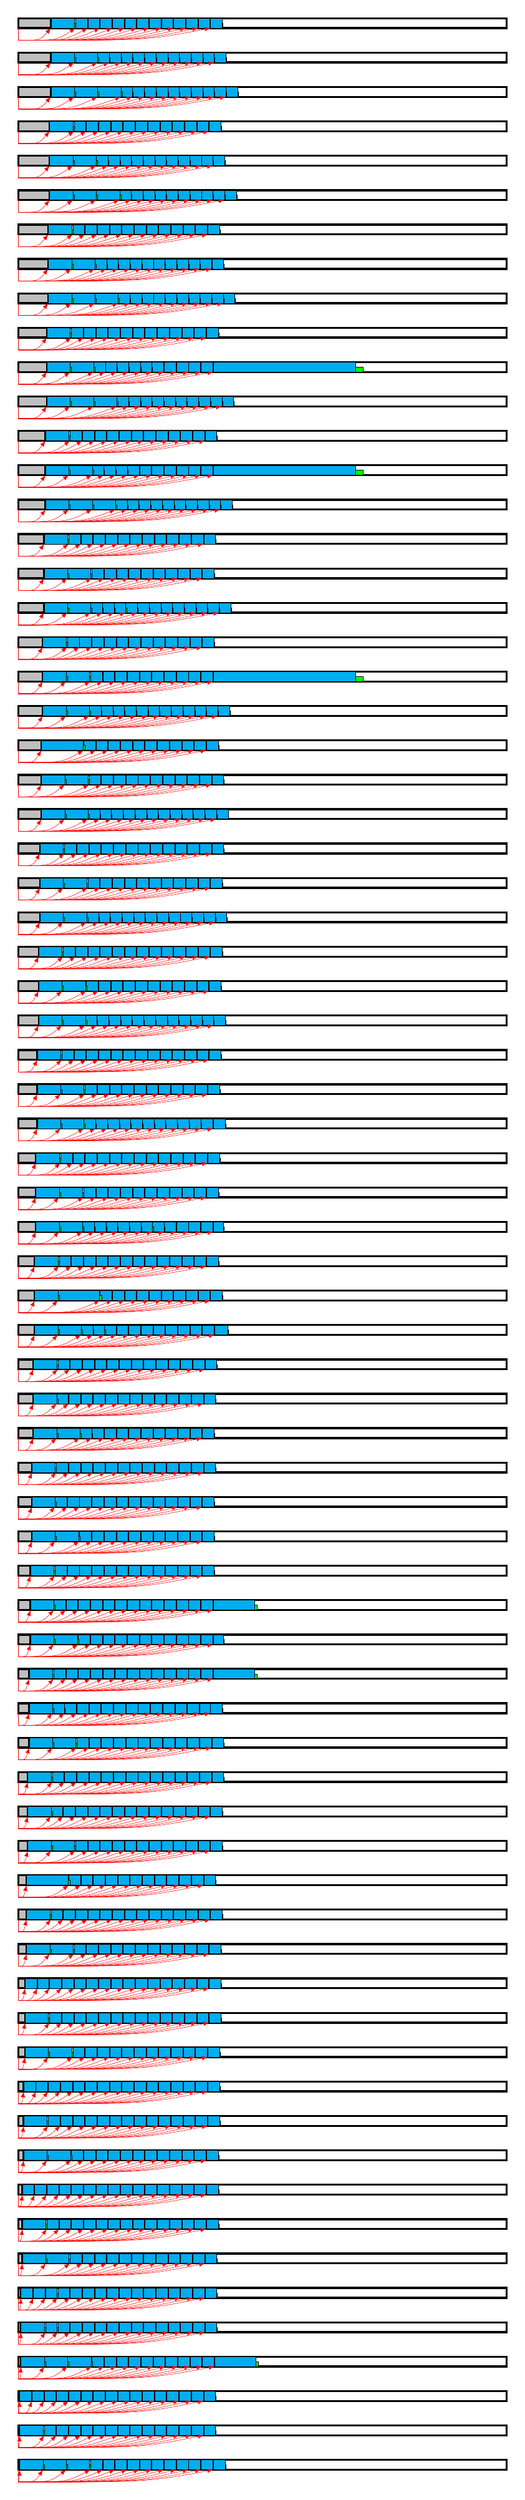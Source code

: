 
%%%%%%%%%%%%%%%%%%% VM 0
\filldraw[draw=black,fill=lightgray,very thick] (0.0,0.0) rectangle (0.028,0.2);
\filldraw[draw=black,fill=white, very thick] (0.028,0.0) rectangle (9.944,0.2);
%%%% JOB 4174
\filldraw[draw=black,fill=cyan, very thin] (0.028,0.0) rectangle (0.503,0.2);
%%%% JOB 4205
\filldraw[draw=black,fill=cyan, very thin] (0.503,0.0) rectangle (0.978,0.2);
%%%% JOB 4266
\filldraw[draw=black,fill=cyan, very thin] (0.978,0.0) rectangle (1.453,0.2);
%%%% JOB 4439
\filldraw[draw=black,fill=cyan, very thin] (1.472,0.0) rectangle (1.71,0.2);
%%%% JOB 4511
\filldraw[draw=black,fill=cyan, very thin] (1.722,0.0) rectangle (1.96,0.2);
%%%% JOB 4583
\filldraw[draw=black,fill=cyan, very thin] (1.972,0.0) rectangle (2.21,0.2);
%%%% JOB 4655
\filldraw[draw=black,fill=cyan, very thin] (2.222,0.0) rectangle (2.46,0.2);
%%%% JOB 4727
\filldraw[draw=black,fill=cyan, very thin] (2.472,0.0) rectangle (2.71,0.2);
%%%% JOB 4799
\filldraw[draw=black,fill=cyan, very thin] (2.722,0.0) rectangle (2.96,0.2);
%%%% JOB 4871
\filldraw[draw=black,fill=cyan, very thin] (2.972,0.0) rectangle (3.21,0.2);
%%%% JOB 4943
\filldraw[draw=black,fill=cyan, very thin] (3.222,0.0) rectangle (3.46,0.2);
%%%% JOB 5015
\filldraw[draw=black,fill=cyan, very thin] (3.472,0.0) rectangle (3.71,0.2);
%%%% JOB 5087
\filldraw[draw=black,fill=cyan, very thin] (3.722,0.0) rectangle (3.96,0.2);
%%%% JOB 5159
\filldraw[draw=black,fill=cyan, very thin] (3.972,0.0) rectangle (4.21,0.2);
\draw[->,color=red,>=latex,very thin] (0.0,0.0) -- (0.0,-0.25) .. controls (0.019,-0.25) .. (0.028,0.0);
\draw[->,color=red,>=latex,very thin] (0.0,0.0) -- (0.0,-0.25) .. controls (0.335,-0.25) .. (0.503,0.0);
\draw[->,color=red,>=latex,very thin] (0.0,0.0) -- (0.0,-0.25) .. controls (0.652,-0.25) .. (0.978,0.0);
\draw[->,color=red,>=latex,very thin] (0.0,0.0) -- (0.0,-0.25) .. controls (0.981,-0.25) .. (1.472,0.0);
\draw[->,color=red,>=latex,very thin] (0.0,0.0) -- (0.0,-0.25) .. controls (1.148,-0.25) .. (1.722,0.0);
\draw[->,color=red,>=latex,very thin] (0.0,0.0) -- (0.0,-0.25) .. controls (1.315,-0.25) .. (1.972,0.0);
\draw[->,color=red,>=latex,very thin] (0.0,0.0) -- (0.0,-0.25) .. controls (1.481,-0.25) .. (2.222,0.0);
\draw[->,color=red,>=latex,very thin] (0.0,0.0) -- (0.0,-0.25) .. controls (1.648,-0.25) .. (2.472,0.0);
\draw[->,color=red,>=latex,very thin] (0.0,0.0) -- (0.0,-0.25) .. controls (1.815,-0.25) .. (2.722,0.0);
\draw[->,color=red,>=latex,very thin] (0.0,0.0) -- (0.0,-0.25) .. controls (1.981,-0.25) .. (2.972,0.0);
\draw[->,color=red,>=latex,very thin] (0.0,0.0) -- (0.0,-0.25) .. controls (2.148,-0.25) .. (3.222,0.0);
\draw[->,color=red,>=latex,very thin] (0.0,0.0) -- (0.0,-0.25) .. controls (2.315,-0.25) .. (3.472,0.0);
\draw[->,color=red,>=latex,very thin] (0.0,0.0) -- (0.0,-0.25) .. controls (2.481,-0.25) .. (3.722,0.0);
\draw[->,color=red,>=latex,very thin] (0.0,0.0) -- (0.0,-0.25) .. controls (2.648,-0.25) .. (3.972,0.0);
\filldraw[draw=black,fill=green,very thin] (0.503,0.0) rectangle (0.528,0.1);
\filldraw[draw=black,fill=green,very thin] (0.978,0.0) rectangle (1.003,0.1);
\filldraw[draw=black,fill=green,very thin] (1.453,0.0) rectangle (1.478,0.1);
\filldraw[draw=black,fill=green,very thin] (1.71,0.0) rectangle (1.722,0.1);
\filldraw[draw=black,fill=green,very thin] (1.96,0.0) rectangle (1.972,0.1);
\filldraw[draw=black,fill=green,very thin] (2.21,0.0) rectangle (2.222,0.1);
\filldraw[draw=black,fill=green,very thin] (2.46,0.0) rectangle (2.472,0.1);
\filldraw[draw=black,fill=green,very thin] (2.71,0.0) rectangle (2.722,0.1);
\filldraw[draw=black,fill=green,very thin] (2.96,0.0) rectangle (2.972,0.1);
\filldraw[draw=black,fill=green,very thin] (3.21,0.0) rectangle (3.222,0.1);
\filldraw[draw=black,fill=green,very thin] (3.46,0.0) rectangle (3.472,0.1);
\filldraw[draw=black,fill=green,very thin] (3.71,0.0) rectangle (3.722,0.1);
\filldraw[draw=black,fill=green,very thin] (3.96,0.0) rectangle (3.972,0.1);
\filldraw[draw=black,fill=green,very thin] (4.21,0.0) rectangle (4.222,0.1);
\filldraw[draw=black,fill=yellow,very thin] (0.028,0.0) rectangle (0.028,0.1);

%%%%%%%%%%%%%%%%%%% VM 1
\filldraw[draw=black,fill=lightgray,very thick] (0.0,0.7) rectangle (0.028,0.9);
\filldraw[draw=black,fill=white, very thick] (0.028,0.7) rectangle (9.944,0.9);
%%%% JOB 4238
\filldraw[draw=black,fill=cyan, very thin] (0.028,0.7) rectangle (0.503,0.9);
%%%% JOB 4304
\filldraw[draw=black,fill=cyan, very thin] (0.528,0.7) rectangle (0.765,0.9);
%%%% JOB 4318
\filldraw[draw=black,fill=cyan, very thin] (0.778,0.7) rectangle (1.015,0.9);
%%%% JOB 4345
\filldraw[draw=black,fill=cyan, very thin] (1.028,0.7) rectangle (1.265,0.9);
%%%% JOB 4391
\filldraw[draw=black,fill=cyan, very thin] (1.278,0.7) rectangle (1.515,0.9);
%%%% JOB 4457
\filldraw[draw=black,fill=cyan, very thin] (1.528,0.7) rectangle (1.765,0.9);
%%%% JOB 4529
\filldraw[draw=black,fill=cyan, very thin] (1.778,0.7) rectangle (2.015,0.9);
%%%% JOB 4601
\filldraw[draw=black,fill=cyan, very thin] (2.028,0.7) rectangle (2.265,0.9);
%%%% JOB 4673
\filldraw[draw=black,fill=cyan, very thin] (2.278,0.7) rectangle (2.515,0.9);
%%%% JOB 4745
\filldraw[draw=black,fill=cyan, very thin] (2.528,0.7) rectangle (2.765,0.9);
%%%% JOB 4817
\filldraw[draw=black,fill=cyan, very thin] (2.778,0.7) rectangle (3.015,0.9);
%%%% JOB 4889
\filldraw[draw=black,fill=cyan, very thin] (3.028,0.7) rectangle (3.265,0.9);
%%%% JOB 4961
\filldraw[draw=black,fill=cyan, very thin] (3.278,0.7) rectangle (3.515,0.9);
%%%% JOB 5033
\filldraw[draw=black,fill=cyan, very thin] (3.528,0.7) rectangle (3.765,0.9);
%%%% JOB 5105
\filldraw[draw=black,fill=cyan, very thin] (3.778,0.7) rectangle (4.015,0.9);
\draw[->,color=red,>=latex,very thin] (0.0,0.7) -- (0.0,0.45) .. controls (0.019,0.45) .. (0.028,0.7);
\draw[->,color=red,>=latex,very thin] (0.0,0.7) -- (0.0,0.45) .. controls (0.352,0.45) .. (0.528,0.7);
\draw[->,color=red,>=latex,very thin] (0.0,0.7) -- (0.0,0.45) .. controls (0.519,0.45) .. (0.778,0.7);
\draw[->,color=red,>=latex,very thin] (0.0,0.7) -- (0.0,0.45) .. controls (0.685,0.45) .. (1.028,0.7);
\draw[->,color=red,>=latex,very thin] (0.0,0.7) -- (0.0,0.45) .. controls (0.852,0.45) .. (1.278,0.7);
\draw[->,color=red,>=latex,very thin] (0.0,0.7) -- (0.0,0.45) .. controls (1.019,0.45) .. (1.528,0.7);
\draw[->,color=red,>=latex,very thin] (0.0,0.7) -- (0.0,0.45) .. controls (1.185,0.45) .. (1.778,0.7);
\draw[->,color=red,>=latex,very thin] (0.0,0.7) -- (0.0,0.45) .. controls (1.352,0.45) .. (2.028,0.7);
\draw[->,color=red,>=latex,very thin] (0.0,0.7) -- (0.0,0.45) .. controls (1.519,0.45) .. (2.278,0.7);
\draw[->,color=red,>=latex,very thin] (0.0,0.7) -- (0.0,0.45) .. controls (1.685,0.45) .. (2.528,0.7);
\draw[->,color=red,>=latex,very thin] (0.0,0.7) -- (0.0,0.45) .. controls (1.852,0.45) .. (2.778,0.7);
\draw[->,color=red,>=latex,very thin] (0.0,0.7) -- (0.0,0.45) .. controls (2.019,0.45) .. (3.028,0.7);
\draw[->,color=red,>=latex,very thin] (0.0,0.7) -- (0.0,0.45) .. controls (2.185,0.45) .. (3.278,0.7);
\draw[->,color=red,>=latex,very thin] (0.0,0.7) -- (0.0,0.45) .. controls (2.352,0.45) .. (3.528,0.7);
\draw[->,color=red,>=latex,very thin] (0.0,0.7) -- (0.0,0.45) .. controls (2.519,0.45) .. (3.778,0.7);
\filldraw[draw=black,fill=green,very thin] (0.503,0.7) rectangle (0.528,0.8);
\filldraw[draw=black,fill=green,very thin] (0.765,0.7) rectangle (0.778,0.8);
\filldraw[draw=black,fill=green,very thin] (1.015,0.7) rectangle (1.028,0.8);
\filldraw[draw=black,fill=green,very thin] (1.265,0.7) rectangle (1.278,0.8);
\filldraw[draw=black,fill=green,very thin] (1.515,0.7) rectangle (1.528,0.8);
\filldraw[draw=black,fill=green,very thin] (1.765,0.7) rectangle (1.778,0.8);
\filldraw[draw=black,fill=green,very thin] (2.015,0.7) rectangle (2.028,0.8);
\filldraw[draw=black,fill=green,very thin] (2.265,0.7) rectangle (2.278,0.8);
\filldraw[draw=black,fill=green,very thin] (2.515,0.7) rectangle (2.528,0.8);
\filldraw[draw=black,fill=green,very thin] (2.765,0.7) rectangle (2.778,0.8);
\filldraw[draw=black,fill=green,very thin] (3.015,0.7) rectangle (3.028,0.8);
\filldraw[draw=black,fill=green,very thin] (3.265,0.7) rectangle (3.278,0.8);
\filldraw[draw=black,fill=green,very thin] (3.515,0.7) rectangle (3.528,0.8);
\filldraw[draw=black,fill=green,very thin] (3.765,0.7) rectangle (3.778,0.8);
\filldraw[draw=black,fill=green,very thin] (4.015,0.7) rectangle (4.028,0.8);
\filldraw[draw=black,fill=yellow,very thin] (0.028,0.7) rectangle (0.028,0.8);

%%%%%%%%%%%%%%%%%%% VM 2
\filldraw[draw=black,fill=lightgray,very thick] (0.0,1.4) rectangle (0.028,1.6);
\filldraw[draw=black,fill=white, very thick] (0.028,1.4) rectangle (9.944,1.6);
%%%% JOB 4298
\filldraw[draw=black,fill=cyan, very thin] (0.028,1.4) rectangle (0.265,1.6);
%%%% JOB 4299
\filldraw[draw=black,fill=cyan, very thin] (0.278,1.4) rectangle (0.515,1.6);
%%%% JOB 4305
\filldraw[draw=black,fill=cyan, very thin] (0.528,1.4) rectangle (0.765,1.6);
%%%% JOB 4320
\filldraw[draw=black,fill=cyan, very thin] (0.778,1.4) rectangle (1.015,1.6);
%%%% JOB 4349
\filldraw[draw=black,fill=cyan, very thin] (1.028,1.4) rectangle (1.265,1.6);
%%%% JOB 4395
\filldraw[draw=black,fill=cyan, very thin] (1.278,1.4) rectangle (1.515,1.6);
%%%% JOB 4461
\filldraw[draw=black,fill=cyan, very thin] (1.528,1.4) rectangle (1.765,1.6);
%%%% JOB 4533
\filldraw[draw=black,fill=cyan, very thin] (1.778,1.4) rectangle (2.015,1.6);
%%%% JOB 4605
\filldraw[draw=black,fill=cyan, very thin] (2.028,1.4) rectangle (2.265,1.6);
%%%% JOB 4677
\filldraw[draw=black,fill=cyan, very thin] (2.278,1.4) rectangle (2.515,1.6);
%%%% JOB 4749
\filldraw[draw=black,fill=cyan, very thin] (2.528,1.4) rectangle (2.765,1.6);
%%%% JOB 4821
\filldraw[draw=black,fill=cyan, very thin] (2.778,1.4) rectangle (3.015,1.6);
%%%% JOB 4893
\filldraw[draw=black,fill=cyan, very thin] (3.028,1.4) rectangle (3.265,1.6);
%%%% JOB 4965
\filldraw[draw=black,fill=cyan, very thin] (3.278,1.4) rectangle (3.515,1.6);
%%%% JOB 5037
\filldraw[draw=black,fill=cyan, very thin] (3.528,1.4) rectangle (3.765,1.6);
%%%% JOB 5109
\filldraw[draw=black,fill=cyan, very thin] (3.778,1.4) rectangle (4.015,1.6);
\draw[->,color=red,>=latex,very thin] (0.0,1.4) -- (0.0,1.15) .. controls (0.019,1.15) .. (0.028,1.4);
\draw[->,color=red,>=latex,very thin] (0.0,1.4) -- (0.0,1.15) .. controls (0.185,1.15) .. (0.278,1.4);
\draw[->,color=red,>=latex,very thin] (0.0,1.4) -- (0.0,1.15) .. controls (0.352,1.15) .. (0.528,1.4);
\draw[->,color=red,>=latex,very thin] (0.0,1.4) -- (0.0,1.15) .. controls (0.519,1.15) .. (0.778,1.4);
\draw[->,color=red,>=latex,very thin] (0.0,1.4) -- (0.0,1.15) .. controls (0.685,1.15) .. (1.028,1.4);
\draw[->,color=red,>=latex,very thin] (0.0,1.4) -- (0.0,1.15) .. controls (0.852,1.15) .. (1.278,1.4);
\draw[->,color=red,>=latex,very thin] (0.0,1.4) -- (0.0,1.15) .. controls (1.019,1.15) .. (1.528,1.4);
\draw[->,color=red,>=latex,very thin] (0.0,1.4) -- (0.0,1.15) .. controls (1.185,1.15) .. (1.778,1.4);
\draw[->,color=red,>=latex,very thin] (0.0,1.4) -- (0.0,1.15) .. controls (1.352,1.15) .. (2.028,1.4);
\draw[->,color=red,>=latex,very thin] (0.0,1.4) -- (0.0,1.15) .. controls (1.519,1.15) .. (2.278,1.4);
\draw[->,color=red,>=latex,very thin] (0.0,1.4) -- (0.0,1.15) .. controls (1.685,1.15) .. (2.528,1.4);
\draw[->,color=red,>=latex,very thin] (0.0,1.4) -- (0.0,1.15) .. controls (1.852,1.15) .. (2.778,1.4);
\draw[->,color=red,>=latex,very thin] (0.0,1.4) -- (0.0,1.15) .. controls (2.019,1.15) .. (3.028,1.4);
\draw[->,color=red,>=latex,very thin] (0.0,1.4) -- (0.0,1.15) .. controls (2.185,1.15) .. (3.278,1.4);
\draw[->,color=red,>=latex,very thin] (0.0,1.4) -- (0.0,1.15) .. controls (2.352,1.15) .. (3.528,1.4);
\draw[->,color=red,>=latex,very thin] (0.0,1.4) -- (0.0,1.15) .. controls (2.519,1.15) .. (3.778,1.4);
\filldraw[draw=black,fill=green,very thin] (0.265,1.4) rectangle (0.278,1.5);
\filldraw[draw=black,fill=green,very thin] (0.515,1.4) rectangle (0.528,1.5);
\filldraw[draw=black,fill=green,very thin] (0.765,1.4) rectangle (0.778,1.5);
\filldraw[draw=black,fill=green,very thin] (1.015,1.4) rectangle (1.028,1.5);
\filldraw[draw=black,fill=green,very thin] (1.265,1.4) rectangle (1.278,1.5);
\filldraw[draw=black,fill=green,very thin] (1.515,1.4) rectangle (1.528,1.5);
\filldraw[draw=black,fill=green,very thin] (1.765,1.4) rectangle (1.778,1.5);
\filldraw[draw=black,fill=green,very thin] (2.015,1.4) rectangle (2.028,1.5);
\filldraw[draw=black,fill=green,very thin] (2.265,1.4) rectangle (2.278,1.5);
\filldraw[draw=black,fill=green,very thin] (2.515,1.4) rectangle (2.528,1.5);
\filldraw[draw=black,fill=green,very thin] (2.765,1.4) rectangle (2.778,1.5);
\filldraw[draw=black,fill=green,very thin] (3.015,1.4) rectangle (3.028,1.5);
\filldraw[draw=black,fill=green,very thin] (3.265,1.4) rectangle (3.278,1.5);
\filldraw[draw=black,fill=green,very thin] (3.515,1.4) rectangle (3.528,1.5);
\filldraw[draw=black,fill=green,very thin] (3.765,1.4) rectangle (3.778,1.5);
\filldraw[draw=black,fill=green,very thin] (4.015,1.4) rectangle (4.028,1.5);
\filldraw[draw=black,fill=yellow,very thin] (0.028,1.4) rectangle (0.028,1.5);

%%%%%%%%%%%%%%%%%%% VM 3
\filldraw[draw=black,fill=lightgray,very thick] (0.0,2.1) rectangle (0.056,2.3);
\filldraw[draw=black,fill=white, very thick] (0.056,2.1) rectangle (9.944,2.3);
%%%% JOB 4173
\filldraw[draw=black,fill=cyan, very thin] (0.056,2.1) rectangle (0.531,2.3);
%%%% JOB 4203
\filldraw[draw=black,fill=cyan, very thin] (0.531,2.1) rectangle (1.006,2.3);
%%%% JOB 4263
\filldraw[draw=black,fill=cyan, very thin] (1.006,2.1) rectangle (1.481,2.3);
%%%% JOB 4448
\filldraw[draw=black,fill=cyan, very thin] (1.5,2.1) rectangle (1.738,2.3);
%%%% JOB 4520
\filldraw[draw=black,fill=cyan, very thin] (1.75,2.1) rectangle (1.988,2.3);
%%%% JOB 4592
\filldraw[draw=black,fill=cyan, very thin] (2.0,2.1) rectangle (2.238,2.3);
%%%% JOB 4664
\filldraw[draw=black,fill=cyan, very thin] (2.25,2.1) rectangle (2.488,2.3);
%%%% JOB 4736
\filldraw[draw=black,fill=cyan, very thin] (2.5,2.1) rectangle (2.738,2.3);
%%%% JOB 4808
\filldraw[draw=black,fill=cyan, very thin] (2.75,2.1) rectangle (2.988,2.3);
%%%% JOB 4880
\filldraw[draw=black,fill=cyan, very thin] (3.0,2.1) rectangle (3.238,2.3);
%%%% JOB 4952
\filldraw[draw=black,fill=cyan, very thin] (3.25,2.1) rectangle (3.488,2.3);
%%%% JOB 5024
\filldraw[draw=black,fill=cyan, very thin] (3.5,2.1) rectangle (3.738,2.3);
%%%% JOB 5096
\filldraw[draw=black,fill=cyan, very thin] (3.75,2.1) rectangle (3.988,2.3);
%%%% JOB 5168
\filldraw[draw=black,fill=cyan, very thin] (4.0,2.1) rectangle (4.844,2.3);
\draw[->,color=red,>=latex,very thin] (0.0,2.1) -- (0.0,1.85) .. controls (0.037,1.85) .. (0.056,2.1);
\draw[->,color=red,>=latex,very thin] (0.0,2.1) -- (0.0,1.85) .. controls (0.354,1.85) .. (0.531,2.1);
\draw[->,color=red,>=latex,very thin] (0.0,2.1) -- (0.0,1.85) .. controls (0.67,1.85) .. (1.006,2.1);
\draw[->,color=red,>=latex,very thin] (0.0,2.1) -- (0.0,1.85) .. controls (1.0,1.85) .. (1.5,2.1);
\draw[->,color=red,>=latex,very thin] (0.0,2.1) -- (0.0,1.85) .. controls (1.167,1.85) .. (1.75,2.1);
\draw[->,color=red,>=latex,very thin] (0.0,2.1) -- (0.0,1.85) .. controls (1.333,1.85) .. (2.0,2.1);
\draw[->,color=red,>=latex,very thin] (0.0,2.1) -- (0.0,1.85) .. controls (1.5,1.85) .. (2.25,2.1);
\draw[->,color=red,>=latex,very thin] (0.0,2.1) -- (0.0,1.85) .. controls (1.667,1.85) .. (2.5,2.1);
\draw[->,color=red,>=latex,very thin] (0.0,2.1) -- (0.0,1.85) .. controls (1.833,1.85) .. (2.75,2.1);
\draw[->,color=red,>=latex,very thin] (0.0,2.1) -- (0.0,1.85) .. controls (2.0,1.85) .. (3.0,2.1);
\draw[->,color=red,>=latex,very thin] (0.0,2.1) -- (0.0,1.85) .. controls (2.167,1.85) .. (3.25,2.1);
\draw[->,color=red,>=latex,very thin] (0.0,2.1) -- (0.0,1.85) .. controls (2.333,1.85) .. (3.5,2.1);
\draw[->,color=red,>=latex,very thin] (0.0,2.1) -- (0.0,1.85) .. controls (2.5,1.85) .. (3.75,2.1);
\draw[->,color=red,>=latex,very thin] (0.0,2.1) -- (0.0,1.85) .. controls (2.667,1.85) .. (4.0,2.1);
\filldraw[draw=black,fill=green,very thin] (0.531,2.1) rectangle (0.556,2.2);
\filldraw[draw=black,fill=green,very thin] (1.006,2.1) rectangle (1.031,2.2);
\filldraw[draw=black,fill=green,very thin] (1.481,2.1) rectangle (1.506,2.2);
\filldraw[draw=black,fill=green,very thin] (1.738,2.1) rectangle (1.75,2.2);
\filldraw[draw=black,fill=green,very thin] (1.988,2.1) rectangle (2.0,2.2);
\filldraw[draw=black,fill=green,very thin] (2.238,2.1) rectangle (2.25,2.2);
\filldraw[draw=black,fill=green,very thin] (2.488,2.1) rectangle (2.5,2.2);
\filldraw[draw=black,fill=green,very thin] (2.738,2.1) rectangle (2.75,2.2);
\filldraw[draw=black,fill=green,very thin] (2.988,2.1) rectangle (3.0,2.2);
\filldraw[draw=black,fill=green,very thin] (3.238,2.1) rectangle (3.25,2.2);
\filldraw[draw=black,fill=green,very thin] (3.488,2.1) rectangle (3.5,2.2);
\filldraw[draw=black,fill=green,very thin] (3.738,2.1) rectangle (3.75,2.2);
\filldraw[draw=black,fill=green,very thin] (3.988,2.1) rectangle (4.0,2.2);
\filldraw[draw=black,fill=green,very thin] (4.844,2.1) rectangle (4.889,2.2);
\filldraw[draw=black,fill=yellow,very thin] (0.056,2.1) rectangle (0.056,2.2);

%%%%%%%%%%%%%%%%%%% VM 4
\filldraw[draw=black,fill=lightgray,very thick] (0.0,2.8) rectangle (0.056,3.0);
\filldraw[draw=black,fill=white, very thick] (0.056,2.8) rectangle (9.944,3.0);
%%%% JOB 4236
\filldraw[draw=black,fill=cyan, very thin] (0.056,2.8) rectangle (0.531,3.0);
%%%% JOB 4306
\filldraw[draw=black,fill=cyan, very thin] (0.556,2.8) rectangle (0.793,3.0);
%%%% JOB 4321
\filldraw[draw=black,fill=cyan, very thin] (0.806,2.8) rectangle (1.043,3.0);
%%%% JOB 4351
\filldraw[draw=black,fill=cyan, very thin] (1.056,2.8) rectangle (1.293,3.0);
%%%% JOB 4397
\filldraw[draw=black,fill=cyan, very thin] (1.306,2.8) rectangle (1.543,3.0);
%%%% JOB 4465
\filldraw[draw=black,fill=cyan, very thin] (1.556,2.8) rectangle (1.793,3.0);
%%%% JOB 4537
\filldraw[draw=black,fill=cyan, very thin] (1.806,2.8) rectangle (2.043,3.0);
%%%% JOB 4609
\filldraw[draw=black,fill=cyan, very thin] (2.056,2.8) rectangle (2.293,3.0);
%%%% JOB 4681
\filldraw[draw=black,fill=cyan, very thin] (2.306,2.8) rectangle (2.543,3.0);
%%%% JOB 4753
\filldraw[draw=black,fill=cyan, very thin] (2.556,2.8) rectangle (2.793,3.0);
%%%% JOB 4825
\filldraw[draw=black,fill=cyan, very thin] (2.806,2.8) rectangle (3.043,3.0);
%%%% JOB 4897
\filldraw[draw=black,fill=cyan, very thin] (3.056,2.8) rectangle (3.293,3.0);
%%%% JOB 4969
\filldraw[draw=black,fill=cyan, very thin] (3.306,2.8) rectangle (3.543,3.0);
%%%% JOB 5041
\filldraw[draw=black,fill=cyan, very thin] (3.556,2.8) rectangle (3.793,3.0);
%%%% JOB 5113
\filldraw[draw=black,fill=cyan, very thin] (3.806,2.8) rectangle (4.043,3.0);
\draw[->,color=red,>=latex,very thin] (0.0,2.8) -- (0.0,2.55) .. controls (0.037,2.55) .. (0.056,2.8);
\draw[->,color=red,>=latex,very thin] (0.0,2.8) -- (0.0,2.55) .. controls (0.37,2.55) .. (0.556,2.8);
\draw[->,color=red,>=latex,very thin] (0.0,2.8) -- (0.0,2.55) .. controls (0.537,2.55) .. (0.806,2.8);
\draw[->,color=red,>=latex,very thin] (0.0,2.8) -- (0.0,2.55) .. controls (0.704,2.55) .. (1.056,2.8);
\draw[->,color=red,>=latex,very thin] (0.0,2.8) -- (0.0,2.55) .. controls (0.87,2.55) .. (1.306,2.8);
\draw[->,color=red,>=latex,very thin] (0.0,2.8) -- (0.0,2.55) .. controls (1.037,2.55) .. (1.556,2.8);
\draw[->,color=red,>=latex,very thin] (0.0,2.8) -- (0.0,2.55) .. controls (1.204,2.55) .. (1.806,2.8);
\draw[->,color=red,>=latex,very thin] (0.0,2.8) -- (0.0,2.55) .. controls (1.37,2.55) .. (2.056,2.8);
\draw[->,color=red,>=latex,very thin] (0.0,2.8) -- (0.0,2.55) .. controls (1.537,2.55) .. (2.306,2.8);
\draw[->,color=red,>=latex,very thin] (0.0,2.8) -- (0.0,2.55) .. controls (1.704,2.55) .. (2.556,2.8);
\draw[->,color=red,>=latex,very thin] (0.0,2.8) -- (0.0,2.55) .. controls (1.87,2.55) .. (2.806,2.8);
\draw[->,color=red,>=latex,very thin] (0.0,2.8) -- (0.0,2.55) .. controls (2.037,2.55) .. (3.056,2.8);
\draw[->,color=red,>=latex,very thin] (0.0,2.8) -- (0.0,2.55) .. controls (2.204,2.55) .. (3.306,2.8);
\draw[->,color=red,>=latex,very thin] (0.0,2.8) -- (0.0,2.55) .. controls (2.37,2.55) .. (3.556,2.8);
\draw[->,color=red,>=latex,very thin] (0.0,2.8) -- (0.0,2.55) .. controls (2.537,2.55) .. (3.806,2.8);
\filldraw[draw=black,fill=green,very thin] (0.531,2.8) rectangle (0.556,2.9);
\filldraw[draw=black,fill=green,very thin] (0.793,2.8) rectangle (0.806,2.9);
\filldraw[draw=black,fill=green,very thin] (1.043,2.8) rectangle (1.056,2.9);
\filldraw[draw=black,fill=green,very thin] (1.293,2.8) rectangle (1.306,2.9);
\filldraw[draw=black,fill=green,very thin] (1.543,2.8) rectangle (1.556,2.9);
\filldraw[draw=black,fill=green,very thin] (1.793,2.8) rectangle (1.806,2.9);
\filldraw[draw=black,fill=green,very thin] (2.043,2.8) rectangle (2.056,2.9);
\filldraw[draw=black,fill=green,very thin] (2.293,2.8) rectangle (2.306,2.9);
\filldraw[draw=black,fill=green,very thin] (2.543,2.8) rectangle (2.556,2.9);
\filldraw[draw=black,fill=green,very thin] (2.793,2.8) rectangle (2.806,2.9);
\filldraw[draw=black,fill=green,very thin] (3.043,2.8) rectangle (3.056,2.9);
\filldraw[draw=black,fill=green,very thin] (3.293,2.8) rectangle (3.306,2.9);
\filldraw[draw=black,fill=green,very thin] (3.543,2.8) rectangle (3.556,2.9);
\filldraw[draw=black,fill=green,very thin] (3.793,2.8) rectangle (3.806,2.9);
\filldraw[draw=black,fill=green,very thin] (4.043,2.8) rectangle (4.056,2.9);
\filldraw[draw=black,fill=yellow,very thin] (0.056,2.8) rectangle (0.056,2.9);

%%%%%%%%%%%%%%%%%%% VM 5
\filldraw[draw=black,fill=lightgray,very thick] (0.0,3.5) rectangle (0.056,3.7);
\filldraw[draw=black,fill=white, very thick] (0.056,3.5) rectangle (9.944,3.7);
%%%% JOB 4295
\filldraw[draw=black,fill=cyan, very thin] (0.056,3.5) rectangle (0.293,3.7);
%%%% JOB 4300
\filldraw[draw=black,fill=cyan, very thin] (0.306,3.5) rectangle (0.543,3.7);
%%%% JOB 4307
\filldraw[draw=black,fill=cyan, very thin] (0.556,3.5) rectangle (0.793,3.7);
%%%% JOB 4323
\filldraw[draw=black,fill=cyan, very thin] (0.806,3.5) rectangle (1.043,3.7);
%%%% JOB 4354
\filldraw[draw=black,fill=cyan, very thin] (1.056,3.5) rectangle (1.293,3.7);
%%%% JOB 4400
\filldraw[draw=black,fill=cyan, very thin] (1.306,3.5) rectangle (1.543,3.7);
%%%% JOB 4468
\filldraw[draw=black,fill=cyan, very thin] (1.556,3.5) rectangle (1.793,3.7);
%%%% JOB 4540
\filldraw[draw=black,fill=cyan, very thin] (1.806,3.5) rectangle (2.043,3.7);
%%%% JOB 4612
\filldraw[draw=black,fill=cyan, very thin] (2.056,3.5) rectangle (2.293,3.7);
%%%% JOB 4684
\filldraw[draw=black,fill=cyan, very thin] (2.306,3.5) rectangle (2.543,3.7);
%%%% JOB 4756
\filldraw[draw=black,fill=cyan, very thin] (2.556,3.5) rectangle (2.793,3.7);
%%%% JOB 4828
\filldraw[draw=black,fill=cyan, very thin] (2.806,3.5) rectangle (3.043,3.7);
%%%% JOB 4900
\filldraw[draw=black,fill=cyan, very thin] (3.056,3.5) rectangle (3.293,3.7);
%%%% JOB 4972
\filldraw[draw=black,fill=cyan, very thin] (3.306,3.5) rectangle (3.543,3.7);
%%%% JOB 5044
\filldraw[draw=black,fill=cyan, very thin] (3.556,3.5) rectangle (3.793,3.7);
%%%% JOB 5116
\filldraw[draw=black,fill=cyan, very thin] (3.806,3.5) rectangle (4.043,3.7);
\draw[->,color=red,>=latex,very thin] (0.0,3.5) -- (0.0,3.25) .. controls (0.037,3.25) .. (0.056,3.5);
\draw[->,color=red,>=latex,very thin] (0.0,3.5) -- (0.0,3.25) .. controls (0.204,3.25) .. (0.306,3.5);
\draw[->,color=red,>=latex,very thin] (0.0,3.5) -- (0.0,3.25) .. controls (0.37,3.25) .. (0.556,3.5);
\draw[->,color=red,>=latex,very thin] (0.0,3.5) -- (0.0,3.25) .. controls (0.537,3.25) .. (0.806,3.5);
\draw[->,color=red,>=latex,very thin] (0.0,3.5) -- (0.0,3.25) .. controls (0.704,3.25) .. (1.056,3.5);
\draw[->,color=red,>=latex,very thin] (0.0,3.5) -- (0.0,3.25) .. controls (0.87,3.25) .. (1.306,3.5);
\draw[->,color=red,>=latex,very thin] (0.0,3.5) -- (0.0,3.25) .. controls (1.037,3.25) .. (1.556,3.5);
\draw[->,color=red,>=latex,very thin] (0.0,3.5) -- (0.0,3.25) .. controls (1.204,3.25) .. (1.806,3.5);
\draw[->,color=red,>=latex,very thin] (0.0,3.5) -- (0.0,3.25) .. controls (1.37,3.25) .. (2.056,3.5);
\draw[->,color=red,>=latex,very thin] (0.0,3.5) -- (0.0,3.25) .. controls (1.537,3.25) .. (2.306,3.5);
\draw[->,color=red,>=latex,very thin] (0.0,3.5) -- (0.0,3.25) .. controls (1.704,3.25) .. (2.556,3.5);
\draw[->,color=red,>=latex,very thin] (0.0,3.5) -- (0.0,3.25) .. controls (1.87,3.25) .. (2.806,3.5);
\draw[->,color=red,>=latex,very thin] (0.0,3.5) -- (0.0,3.25) .. controls (2.037,3.25) .. (3.056,3.5);
\draw[->,color=red,>=latex,very thin] (0.0,3.5) -- (0.0,3.25) .. controls (2.204,3.25) .. (3.306,3.5);
\draw[->,color=red,>=latex,very thin] (0.0,3.5) -- (0.0,3.25) .. controls (2.37,3.25) .. (3.556,3.5);
\draw[->,color=red,>=latex,very thin] (0.0,3.5) -- (0.0,3.25) .. controls (2.537,3.25) .. (3.806,3.5);
\filldraw[draw=black,fill=green,very thin] (0.293,3.5) rectangle (0.306,3.6);
\filldraw[draw=black,fill=green,very thin] (0.543,3.5) rectangle (0.556,3.6);
\filldraw[draw=black,fill=green,very thin] (0.793,3.5) rectangle (0.806,3.6);
\filldraw[draw=black,fill=green,very thin] (1.043,3.5) rectangle (1.056,3.6);
\filldraw[draw=black,fill=green,very thin] (1.293,3.5) rectangle (1.306,3.6);
\filldraw[draw=black,fill=green,very thin] (1.543,3.5) rectangle (1.556,3.6);
\filldraw[draw=black,fill=green,very thin] (1.793,3.5) rectangle (1.806,3.6);
\filldraw[draw=black,fill=green,very thin] (2.043,3.5) rectangle (2.056,3.6);
\filldraw[draw=black,fill=green,very thin] (2.293,3.5) rectangle (2.306,3.6);
\filldraw[draw=black,fill=green,very thin] (2.543,3.5) rectangle (2.556,3.6);
\filldraw[draw=black,fill=green,very thin] (2.793,3.5) rectangle (2.806,3.6);
\filldraw[draw=black,fill=green,very thin] (3.043,3.5) rectangle (3.056,3.6);
\filldraw[draw=black,fill=green,very thin] (3.293,3.5) rectangle (3.306,3.6);
\filldraw[draw=black,fill=green,very thin] (3.543,3.5) rectangle (3.556,3.6);
\filldraw[draw=black,fill=green,very thin] (3.793,3.5) rectangle (3.806,3.6);
\filldraw[draw=black,fill=green,very thin] (4.043,3.5) rectangle (4.056,3.6);
\filldraw[draw=black,fill=yellow,very thin] (0.056,3.5) rectangle (0.056,3.6);

%%%%%%%%%%%%%%%%%%% VM 6
\filldraw[draw=black,fill=lightgray,very thick] (0.0,4.2) rectangle (0.083,4.4);
\filldraw[draw=black,fill=white, very thick] (0.083,4.2) rectangle (9.944,4.4);
%%%% JOB 4196
\filldraw[draw=black,fill=cyan, very thin] (0.083,4.2) rectangle (0.558,4.4);
%%%% JOB 4249
\filldraw[draw=black,fill=cyan, very thin] (0.558,4.2) rectangle (1.033,4.4);
%%%% JOB 4350
\filldraw[draw=black,fill=cyan, very thin] (1.056,4.2) rectangle (1.293,4.4);
%%%% JOB 4396
\filldraw[draw=black,fill=cyan, very thin] (1.306,4.2) rectangle (1.543,4.4);
%%%% JOB 4464
\filldraw[draw=black,fill=cyan, very thin] (1.556,4.2) rectangle (1.793,4.4);
%%%% JOB 4536
\filldraw[draw=black,fill=cyan, very thin] (1.806,4.2) rectangle (2.043,4.4);
%%%% JOB 4608
\filldraw[draw=black,fill=cyan, very thin] (2.056,4.2) rectangle (2.293,4.4);
%%%% JOB 4680
\filldraw[draw=black,fill=cyan, very thin] (2.306,4.2) rectangle (2.543,4.4);
%%%% JOB 4752
\filldraw[draw=black,fill=cyan, very thin] (2.556,4.2) rectangle (2.793,4.4);
%%%% JOB 4824
\filldraw[draw=black,fill=cyan, very thin] (2.806,4.2) rectangle (3.043,4.4);
%%%% JOB 4896
\filldraw[draw=black,fill=cyan, very thin] (3.056,4.2) rectangle (3.293,4.4);
%%%% JOB 4968
\filldraw[draw=black,fill=cyan, very thin] (3.306,4.2) rectangle (3.543,4.4);
%%%% JOB 5040
\filldraw[draw=black,fill=cyan, very thin] (3.556,4.2) rectangle (3.793,4.4);
%%%% JOB 5112
\filldraw[draw=black,fill=cyan, very thin] (3.806,4.2) rectangle (4.043,4.4);
\draw[->,color=red,>=latex,very thin] (0.0,4.2) -- (0.0,3.95) .. controls (0.056,3.95) .. (0.083,4.2);
\draw[->,color=red,>=latex,very thin] (0.0,4.2) -- (0.0,3.95) .. controls (0.372,3.95) .. (0.558,4.2);
\draw[->,color=red,>=latex,very thin] (0.0,4.2) -- (0.0,3.95) .. controls (0.704,3.95) .. (1.056,4.2);
\draw[->,color=red,>=latex,very thin] (0.0,4.2) -- (0.0,3.95) .. controls (0.87,3.95) .. (1.306,4.2);
\draw[->,color=red,>=latex,very thin] (0.0,4.2) -- (0.0,3.95) .. controls (1.037,3.95) .. (1.556,4.2);
\draw[->,color=red,>=latex,very thin] (0.0,4.2) -- (0.0,3.95) .. controls (1.204,3.95) .. (1.806,4.2);
\draw[->,color=red,>=latex,very thin] (0.0,4.2) -- (0.0,3.95) .. controls (1.37,3.95) .. (2.056,4.2);
\draw[->,color=red,>=latex,very thin] (0.0,4.2) -- (0.0,3.95) .. controls (1.537,3.95) .. (2.306,4.2);
\draw[->,color=red,>=latex,very thin] (0.0,4.2) -- (0.0,3.95) .. controls (1.704,3.95) .. (2.556,4.2);
\draw[->,color=red,>=latex,very thin] (0.0,4.2) -- (0.0,3.95) .. controls (1.87,3.95) .. (2.806,4.2);
\draw[->,color=red,>=latex,very thin] (0.0,4.2) -- (0.0,3.95) .. controls (2.037,3.95) .. (3.056,4.2);
\draw[->,color=red,>=latex,very thin] (0.0,4.2) -- (0.0,3.95) .. controls (2.204,3.95) .. (3.306,4.2);
\draw[->,color=red,>=latex,very thin] (0.0,4.2) -- (0.0,3.95) .. controls (2.37,3.95) .. (3.556,4.2);
\draw[->,color=red,>=latex,very thin] (0.0,4.2) -- (0.0,3.95) .. controls (2.537,3.95) .. (3.806,4.2);
\filldraw[draw=black,fill=green,very thin] (0.558,4.2) rectangle (0.583,4.3);
\filldraw[draw=black,fill=green,very thin] (1.033,4.2) rectangle (1.058,4.3);
\filldraw[draw=black,fill=green,very thin] (1.293,4.2) rectangle (1.306,4.3);
\filldraw[draw=black,fill=green,very thin] (1.543,4.2) rectangle (1.556,4.3);
\filldraw[draw=black,fill=green,very thin] (1.793,4.2) rectangle (1.806,4.3);
\filldraw[draw=black,fill=green,very thin] (2.043,4.2) rectangle (2.056,4.3);
\filldraw[draw=black,fill=green,very thin] (2.293,4.2) rectangle (2.306,4.3);
\filldraw[draw=black,fill=green,very thin] (2.543,4.2) rectangle (2.556,4.3);
\filldraw[draw=black,fill=green,very thin] (2.793,4.2) rectangle (2.806,4.3);
\filldraw[draw=black,fill=green,very thin] (3.043,4.2) rectangle (3.056,4.3);
\filldraw[draw=black,fill=green,very thin] (3.293,4.2) rectangle (3.306,4.3);
\filldraw[draw=black,fill=green,very thin] (3.543,4.2) rectangle (3.556,4.3);
\filldraw[draw=black,fill=green,very thin] (3.793,4.2) rectangle (3.806,4.3);
\filldraw[draw=black,fill=green,very thin] (4.043,4.2) rectangle (4.056,4.3);
\filldraw[draw=black,fill=yellow,very thin] (0.083,4.2) rectangle (0.083,4.3);

%%%%%%%%%%%%%%%%%%% VM 7
\filldraw[draw=black,fill=lightgray,very thick] (0.0,4.9) rectangle (0.083,5.1);
\filldraw[draw=black,fill=white, very thick] (0.083,4.9) rectangle (9.944,5.1);
%%%% JOB 4234
\filldraw[draw=black,fill=cyan, very thin] (0.083,4.9) rectangle (0.558,5.1);
%%%% JOB 4308
\filldraw[draw=black,fill=cyan, very thin] (0.583,4.9) rectangle (0.821,5.1);
%%%% JOB 4324
\filldraw[draw=black,fill=cyan, very thin] (0.833,4.9) rectangle (1.071,5.1);
%%%% JOB 4356
\filldraw[draw=black,fill=cyan, very thin] (1.083,4.9) rectangle (1.321,5.1);
%%%% JOB 4403
\filldraw[draw=black,fill=cyan, very thin] (1.333,4.9) rectangle (1.571,5.1);
%%%% JOB 4473
\filldraw[draw=black,fill=cyan, very thin] (1.583,4.9) rectangle (1.821,5.1);
%%%% JOB 4545
\filldraw[draw=black,fill=cyan, very thin] (1.833,4.9) rectangle (2.071,5.1);
%%%% JOB 4617
\filldraw[draw=black,fill=cyan, very thin] (2.083,4.9) rectangle (2.321,5.1);
%%%% JOB 4689
\filldraw[draw=black,fill=cyan, very thin] (2.333,4.9) rectangle (2.571,5.1);
%%%% JOB 4761
\filldraw[draw=black,fill=cyan, very thin] (2.583,4.9) rectangle (2.821,5.1);
%%%% JOB 4833
\filldraw[draw=black,fill=cyan, very thin] (2.833,4.9) rectangle (3.071,5.1);
%%%% JOB 4905
\filldraw[draw=black,fill=cyan, very thin] (3.083,4.9) rectangle (3.321,5.1);
%%%% JOB 4977
\filldraw[draw=black,fill=cyan, very thin] (3.333,4.9) rectangle (3.571,5.1);
%%%% JOB 5049
\filldraw[draw=black,fill=cyan, very thin] (3.583,4.9) rectangle (3.821,5.1);
%%%% JOB 5121
\filldraw[draw=black,fill=cyan, very thin] (3.833,4.9) rectangle (4.071,5.1);
\draw[->,color=red,>=latex,very thin] (0.0,4.9) -- (0.0,4.65) .. controls (0.056,4.65) .. (0.083,4.9);
\draw[->,color=red,>=latex,very thin] (0.0,4.9) -- (0.0,4.65) .. controls (0.389,4.65) .. (0.583,4.9);
\draw[->,color=red,>=latex,very thin] (0.0,4.9) -- (0.0,4.65) .. controls (0.556,4.65) .. (0.833,4.9);
\draw[->,color=red,>=latex,very thin] (0.0,4.9) -- (0.0,4.65) .. controls (0.722,4.65) .. (1.083,4.9);
\draw[->,color=red,>=latex,very thin] (0.0,4.9) -- (0.0,4.65) .. controls (0.889,4.65) .. (1.333,4.9);
\draw[->,color=red,>=latex,very thin] (0.0,4.9) -- (0.0,4.65) .. controls (1.056,4.65) .. (1.583,4.9);
\draw[->,color=red,>=latex,very thin] (0.0,4.9) -- (0.0,4.65) .. controls (1.222,4.65) .. (1.833,4.9);
\draw[->,color=red,>=latex,very thin] (0.0,4.9) -- (0.0,4.65) .. controls (1.389,4.65) .. (2.083,4.9);
\draw[->,color=red,>=latex,very thin] (0.0,4.9) -- (0.0,4.65) .. controls (1.556,4.65) .. (2.333,4.9);
\draw[->,color=red,>=latex,very thin] (0.0,4.9) -- (0.0,4.65) .. controls (1.722,4.65) .. (2.583,4.9);
\draw[->,color=red,>=latex,very thin] (0.0,4.9) -- (0.0,4.65) .. controls (1.889,4.65) .. (2.833,4.9);
\draw[->,color=red,>=latex,very thin] (0.0,4.9) -- (0.0,4.65) .. controls (2.056,4.65) .. (3.083,4.9);
\draw[->,color=red,>=latex,very thin] (0.0,4.9) -- (0.0,4.65) .. controls (2.222,4.65) .. (3.333,4.9);
\draw[->,color=red,>=latex,very thin] (0.0,4.9) -- (0.0,4.65) .. controls (2.389,4.65) .. (3.583,4.9);
\draw[->,color=red,>=latex,very thin] (0.0,4.9) -- (0.0,4.65) .. controls (2.556,4.65) .. (3.833,4.9);
\filldraw[draw=black,fill=green,very thin] (0.558,4.9) rectangle (0.583,5.0);
\filldraw[draw=black,fill=green,very thin] (0.821,4.9) rectangle (0.833,5.0);
\filldraw[draw=black,fill=green,very thin] (1.071,4.9) rectangle (1.083,5.0);
\filldraw[draw=black,fill=green,very thin] (1.321,4.9) rectangle (1.333,5.0);
\filldraw[draw=black,fill=green,very thin] (1.571,4.9) rectangle (1.583,5.0);
\filldraw[draw=black,fill=green,very thin] (1.821,4.9) rectangle (1.833,5.0);
\filldraw[draw=black,fill=green,very thin] (2.071,4.9) rectangle (2.083,5.0);
\filldraw[draw=black,fill=green,very thin] (2.321,4.9) rectangle (2.333,5.0);
\filldraw[draw=black,fill=green,very thin] (2.571,4.9) rectangle (2.583,5.0);
\filldraw[draw=black,fill=green,very thin] (2.821,4.9) rectangle (2.833,5.0);
\filldraw[draw=black,fill=green,very thin] (3.071,4.9) rectangle (3.083,5.0);
\filldraw[draw=black,fill=green,very thin] (3.321,4.9) rectangle (3.333,5.0);
\filldraw[draw=black,fill=green,very thin] (3.571,4.9) rectangle (3.583,5.0);
\filldraw[draw=black,fill=green,very thin] (3.821,4.9) rectangle (3.833,5.0);
\filldraw[draw=black,fill=green,very thin] (4.071,4.9) rectangle (4.083,5.0);
\filldraw[draw=black,fill=yellow,very thin] (0.083,4.9) rectangle (0.083,5.0);

%%%%%%%%%%%%%%%%%%% VM 8
\filldraw[draw=black,fill=lightgray,very thick] (0.0,5.6) rectangle (0.083,5.8);
\filldraw[draw=black,fill=white, very thick] (0.083,5.6) rectangle (9.944,5.8);
%%%% JOB 4292
\filldraw[draw=black,fill=cyan, very thin] (0.083,5.6) rectangle (0.321,5.8);
%%%% JOB 4301
\filldraw[draw=black,fill=cyan, very thin] (0.333,5.6) rectangle (0.571,5.8);
%%%% JOB 4309
\filldraw[draw=black,fill=cyan, very thin] (0.583,5.6) rectangle (0.821,5.8);
%%%% JOB 4326
\filldraw[draw=black,fill=cyan, very thin] (0.833,5.6) rectangle (1.071,5.8);
%%%% JOB 4359
\filldraw[draw=black,fill=cyan, very thin] (1.083,5.6) rectangle (1.321,5.8);
%%%% JOB 4407
\filldraw[draw=black,fill=cyan, very thin] (1.333,5.6) rectangle (1.571,5.8);
%%%% JOB 4477
\filldraw[draw=black,fill=cyan, very thin] (1.583,5.6) rectangle (1.821,5.8);
%%%% JOB 4549
\filldraw[draw=black,fill=cyan, very thin] (1.833,5.6) rectangle (2.071,5.8);
%%%% JOB 4621
\filldraw[draw=black,fill=cyan, very thin] (2.083,5.6) rectangle (2.321,5.8);
%%%% JOB 4693
\filldraw[draw=black,fill=cyan, very thin] (2.333,5.6) rectangle (2.571,5.8);
%%%% JOB 4765
\filldraw[draw=black,fill=cyan, very thin] (2.583,5.6) rectangle (2.821,5.8);
%%%% JOB 4837
\filldraw[draw=black,fill=cyan, very thin] (2.833,5.6) rectangle (3.071,5.8);
%%%% JOB 4909
\filldraw[draw=black,fill=cyan, very thin] (3.083,5.6) rectangle (3.321,5.8);
%%%% JOB 4981
\filldraw[draw=black,fill=cyan, very thin] (3.333,5.6) rectangle (3.571,5.8);
%%%% JOB 5053
\filldraw[draw=black,fill=cyan, very thin] (3.583,5.6) rectangle (3.821,5.8);
%%%% JOB 5125
\filldraw[draw=black,fill=cyan, very thin] (3.833,5.6) rectangle (4.071,5.8);
\draw[->,color=red,>=latex,very thin] (0.0,5.6) -- (0.0,5.35) .. controls (0.056,5.35) .. (0.083,5.6);
\draw[->,color=red,>=latex,very thin] (0.0,5.6) -- (0.0,5.35) .. controls (0.222,5.35) .. (0.333,5.6);
\draw[->,color=red,>=latex,very thin] (0.0,5.6) -- (0.0,5.35) .. controls (0.389,5.35) .. (0.583,5.6);
\draw[->,color=red,>=latex,very thin] (0.0,5.6) -- (0.0,5.35) .. controls (0.556,5.35) .. (0.833,5.6);
\draw[->,color=red,>=latex,very thin] (0.0,5.6) -- (0.0,5.35) .. controls (0.722,5.35) .. (1.083,5.6);
\draw[->,color=red,>=latex,very thin] (0.0,5.6) -- (0.0,5.35) .. controls (0.889,5.35) .. (1.333,5.6);
\draw[->,color=red,>=latex,very thin] (0.0,5.6) -- (0.0,5.35) .. controls (1.056,5.35) .. (1.583,5.6);
\draw[->,color=red,>=latex,very thin] (0.0,5.6) -- (0.0,5.35) .. controls (1.222,5.35) .. (1.833,5.6);
\draw[->,color=red,>=latex,very thin] (0.0,5.6) -- (0.0,5.35) .. controls (1.389,5.35) .. (2.083,5.6);
\draw[->,color=red,>=latex,very thin] (0.0,5.6) -- (0.0,5.35) .. controls (1.556,5.35) .. (2.333,5.6);
\draw[->,color=red,>=latex,very thin] (0.0,5.6) -- (0.0,5.35) .. controls (1.722,5.35) .. (2.583,5.6);
\draw[->,color=red,>=latex,very thin] (0.0,5.6) -- (0.0,5.35) .. controls (1.889,5.35) .. (2.833,5.6);
\draw[->,color=red,>=latex,very thin] (0.0,5.6) -- (0.0,5.35) .. controls (2.056,5.35) .. (3.083,5.6);
\draw[->,color=red,>=latex,very thin] (0.0,5.6) -- (0.0,5.35) .. controls (2.222,5.35) .. (3.333,5.6);
\draw[->,color=red,>=latex,very thin] (0.0,5.6) -- (0.0,5.35) .. controls (2.389,5.35) .. (3.583,5.6);
\draw[->,color=red,>=latex,very thin] (0.0,5.6) -- (0.0,5.35) .. controls (2.556,5.35) .. (3.833,5.6);
\filldraw[draw=black,fill=green,very thin] (0.321,5.6) rectangle (0.333,5.7);
\filldraw[draw=black,fill=green,very thin] (0.571,5.6) rectangle (0.583,5.7);
\filldraw[draw=black,fill=green,very thin] (0.821,5.6) rectangle (0.833,5.7);
\filldraw[draw=black,fill=green,very thin] (1.071,5.6) rectangle (1.083,5.7);
\filldraw[draw=black,fill=green,very thin] (1.321,5.6) rectangle (1.333,5.7);
\filldraw[draw=black,fill=green,very thin] (1.571,5.6) rectangle (1.583,5.7);
\filldraw[draw=black,fill=green,very thin] (1.821,5.6) rectangle (1.833,5.7);
\filldraw[draw=black,fill=green,very thin] (2.071,5.6) rectangle (2.083,5.7);
\filldraw[draw=black,fill=green,very thin] (2.321,5.6) rectangle (2.333,5.7);
\filldraw[draw=black,fill=green,very thin] (2.571,5.6) rectangle (2.583,5.7);
\filldraw[draw=black,fill=green,very thin] (2.821,5.6) rectangle (2.833,5.7);
\filldraw[draw=black,fill=green,very thin] (3.071,5.6) rectangle (3.083,5.7);
\filldraw[draw=black,fill=green,very thin] (3.321,5.6) rectangle (3.333,5.7);
\filldraw[draw=black,fill=green,very thin] (3.571,5.6) rectangle (3.583,5.7);
\filldraw[draw=black,fill=green,very thin] (3.821,5.6) rectangle (3.833,5.7);
\filldraw[draw=black,fill=green,very thin] (4.071,5.6) rectangle (4.083,5.7);
\filldraw[draw=black,fill=yellow,very thin] (0.083,5.6) rectangle (0.083,5.7);

%%%%%%%%%%%%%%%%%%% VM 9
\filldraw[draw=black,fill=lightgray,very thick] (0.0,6.3) rectangle (0.111,6.5);
\filldraw[draw=black,fill=white, very thick] (0.111,6.3) rectangle (9.944,6.5);
%%%% JOB 4195
\filldraw[draw=black,fill=cyan, very thin] (0.111,6.3) rectangle (0.586,6.5);
%%%% JOB 4247
\filldraw[draw=black,fill=cyan, very thin] (0.586,6.3) rectangle (1.061,6.5);
%%%% JOB 4355
\filldraw[draw=black,fill=cyan, very thin] (1.083,6.3) rectangle (1.321,6.5);
%%%% JOB 4401
\filldraw[draw=black,fill=cyan, very thin] (1.333,6.3) rectangle (1.571,6.5);
%%%% JOB 4471
\filldraw[draw=black,fill=cyan, very thin] (1.583,6.3) rectangle (1.821,6.5);
%%%% JOB 4543
\filldraw[draw=black,fill=cyan, very thin] (1.833,6.3) rectangle (2.071,6.5);
%%%% JOB 4615
\filldraw[draw=black,fill=cyan, very thin] (2.083,6.3) rectangle (2.321,6.5);
%%%% JOB 4687
\filldraw[draw=black,fill=cyan, very thin] (2.333,6.3) rectangle (2.571,6.5);
%%%% JOB 4759
\filldraw[draw=black,fill=cyan, very thin] (2.583,6.3) rectangle (2.821,6.5);
%%%% JOB 4831
\filldraw[draw=black,fill=cyan, very thin] (2.833,6.3) rectangle (3.071,6.5);
%%%% JOB 4903
\filldraw[draw=black,fill=cyan, very thin] (3.083,6.3) rectangle (3.321,6.5);
%%%% JOB 4975
\filldraw[draw=black,fill=cyan, very thin] (3.333,6.3) rectangle (3.571,6.5);
%%%% JOB 5047
\filldraw[draw=black,fill=cyan, very thin] (3.583,6.3) rectangle (3.821,6.5);
%%%% JOB 5119
\filldraw[draw=black,fill=cyan, very thin] (3.833,6.3) rectangle (4.071,6.5);
\draw[->,color=red,>=latex,very thin] (0.0,6.3) -- (0.0,6.05) .. controls (0.074,6.05) .. (0.111,6.3);
\draw[->,color=red,>=latex,very thin] (0.0,6.3) -- (0.0,6.05) .. controls (0.391,6.05) .. (0.586,6.3);
\draw[->,color=red,>=latex,very thin] (0.0,6.3) -- (0.0,6.05) .. controls (0.722,6.05) .. (1.083,6.3);
\draw[->,color=red,>=latex,very thin] (0.0,6.3) -- (0.0,6.05) .. controls (0.889,6.05) .. (1.333,6.3);
\draw[->,color=red,>=latex,very thin] (0.0,6.3) -- (0.0,6.05) .. controls (1.056,6.05) .. (1.583,6.3);
\draw[->,color=red,>=latex,very thin] (0.0,6.3) -- (0.0,6.05) .. controls (1.222,6.05) .. (1.833,6.3);
\draw[->,color=red,>=latex,very thin] (0.0,6.3) -- (0.0,6.05) .. controls (1.389,6.05) .. (2.083,6.3);
\draw[->,color=red,>=latex,very thin] (0.0,6.3) -- (0.0,6.05) .. controls (1.556,6.05) .. (2.333,6.3);
\draw[->,color=red,>=latex,very thin] (0.0,6.3) -- (0.0,6.05) .. controls (1.722,6.05) .. (2.583,6.3);
\draw[->,color=red,>=latex,very thin] (0.0,6.3) -- (0.0,6.05) .. controls (1.889,6.05) .. (2.833,6.3);
\draw[->,color=red,>=latex,very thin] (0.0,6.3) -- (0.0,6.05) .. controls (2.056,6.05) .. (3.083,6.3);
\draw[->,color=red,>=latex,very thin] (0.0,6.3) -- (0.0,6.05) .. controls (2.222,6.05) .. (3.333,6.3);
\draw[->,color=red,>=latex,very thin] (0.0,6.3) -- (0.0,6.05) .. controls (2.389,6.05) .. (3.583,6.3);
\draw[->,color=red,>=latex,very thin] (0.0,6.3) -- (0.0,6.05) .. controls (2.556,6.05) .. (3.833,6.3);
\filldraw[draw=black,fill=green,very thin] (0.586,6.3) rectangle (0.611,6.4);
\filldraw[draw=black,fill=green,very thin] (1.061,6.3) rectangle (1.086,6.4);
\filldraw[draw=black,fill=green,very thin] (1.321,6.3) rectangle (1.333,6.4);
\filldraw[draw=black,fill=green,very thin] (1.571,6.3) rectangle (1.583,6.4);
\filldraw[draw=black,fill=green,very thin] (1.821,6.3) rectangle (1.833,6.4);
\filldraw[draw=black,fill=green,very thin] (2.071,6.3) rectangle (2.083,6.4);
\filldraw[draw=black,fill=green,very thin] (2.321,6.3) rectangle (2.333,6.4);
\filldraw[draw=black,fill=green,very thin] (2.571,6.3) rectangle (2.583,6.4);
\filldraw[draw=black,fill=green,very thin] (2.821,6.3) rectangle (2.833,6.4);
\filldraw[draw=black,fill=green,very thin] (3.071,6.3) rectangle (3.083,6.4);
\filldraw[draw=black,fill=green,very thin] (3.321,6.3) rectangle (3.333,6.4);
\filldraw[draw=black,fill=green,very thin] (3.571,6.3) rectangle (3.583,6.4);
\filldraw[draw=black,fill=green,very thin] (3.821,6.3) rectangle (3.833,6.4);
\filldraw[draw=black,fill=green,very thin] (4.071,6.3) rectangle (4.083,6.4);
\filldraw[draw=black,fill=yellow,very thin] (0.111,6.3) rectangle (0.111,6.4);

%%%%%%%%%%%%%%%%%%% VM 10
\filldraw[draw=black,fill=lightgray,very thick] (0.0,7.0) rectangle (0.111,7.2);
\filldraw[draw=black,fill=white, very thick] (0.111,7.0) rectangle (9.944,7.2);
%%%% JOB 4232
\filldraw[draw=black,fill=cyan, very thin] (0.111,7.0) rectangle (0.586,7.2);
%%%% JOB 4310
\filldraw[draw=black,fill=cyan, very thin] (0.611,7.0) rectangle (0.849,7.2);
%%%% JOB 4327
\filldraw[draw=black,fill=cyan, very thin] (0.861,7.0) rectangle (1.099,7.2);
%%%% JOB 4361
\filldraw[draw=black,fill=cyan, very thin] (1.111,7.0) rectangle (1.349,7.2);
%%%% JOB 4410
\filldraw[draw=black,fill=cyan, very thin] (1.361,7.0) rectangle (1.599,7.2);
%%%% JOB 4481
\filldraw[draw=black,fill=cyan, very thin] (1.611,7.0) rectangle (1.849,7.2);
%%%% JOB 4553
\filldraw[draw=black,fill=cyan, very thin] (1.861,7.0) rectangle (2.099,7.2);
%%%% JOB 4625
\filldraw[draw=black,fill=cyan, very thin] (2.111,7.0) rectangle (2.349,7.2);
%%%% JOB 4697
\filldraw[draw=black,fill=cyan, very thin] (2.361,7.0) rectangle (2.599,7.2);
%%%% JOB 4769
\filldraw[draw=black,fill=cyan, very thin] (2.611,7.0) rectangle (2.849,7.2);
%%%% JOB 4841
\filldraw[draw=black,fill=cyan, very thin] (2.861,7.0) rectangle (3.099,7.2);
%%%% JOB 4913
\filldraw[draw=black,fill=cyan, very thin] (3.111,7.0) rectangle (3.349,7.2);
%%%% JOB 4985
\filldraw[draw=black,fill=cyan, very thin] (3.361,7.0) rectangle (3.599,7.2);
%%%% JOB 5057
\filldraw[draw=black,fill=cyan, very thin] (3.611,7.0) rectangle (3.849,7.2);
%%%% JOB 5129
\filldraw[draw=black,fill=cyan, very thin] (3.861,7.0) rectangle (4.099,7.2);
\draw[->,color=red,>=latex,very thin] (0.0,7.0) -- (0.0,6.75) .. controls (0.074,6.75) .. (0.111,7.0);
\draw[->,color=red,>=latex,very thin] (0.0,7.0) -- (0.0,6.75) .. controls (0.407,6.75) .. (0.611,7.0);
\draw[->,color=red,>=latex,very thin] (0.0,7.0) -- (0.0,6.75) .. controls (0.574,6.75) .. (0.861,7.0);
\draw[->,color=red,>=latex,very thin] (0.0,7.0) -- (0.0,6.75) .. controls (0.741,6.75) .. (1.111,7.0);
\draw[->,color=red,>=latex,very thin] (0.0,7.0) -- (0.0,6.75) .. controls (0.907,6.75) .. (1.361,7.0);
\draw[->,color=red,>=latex,very thin] (0.0,7.0) -- (0.0,6.75) .. controls (1.074,6.75) .. (1.611,7.0);
\draw[->,color=red,>=latex,very thin] (0.0,7.0) -- (0.0,6.75) .. controls (1.241,6.75) .. (1.861,7.0);
\draw[->,color=red,>=latex,very thin] (0.0,7.0) -- (0.0,6.75) .. controls (1.407,6.75) .. (2.111,7.0);
\draw[->,color=red,>=latex,very thin] (0.0,7.0) -- (0.0,6.75) .. controls (1.574,6.75) .. (2.361,7.0);
\draw[->,color=red,>=latex,very thin] (0.0,7.0) -- (0.0,6.75) .. controls (1.741,6.75) .. (2.611,7.0);
\draw[->,color=red,>=latex,very thin] (0.0,7.0) -- (0.0,6.75) .. controls (1.907,6.75) .. (2.861,7.0);
\draw[->,color=red,>=latex,very thin] (0.0,7.0) -- (0.0,6.75) .. controls (2.074,6.75) .. (3.111,7.0);
\draw[->,color=red,>=latex,very thin] (0.0,7.0) -- (0.0,6.75) .. controls (2.241,6.75) .. (3.361,7.0);
\draw[->,color=red,>=latex,very thin] (0.0,7.0) -- (0.0,6.75) .. controls (2.407,6.75) .. (3.611,7.0);
\draw[->,color=red,>=latex,very thin] (0.0,7.0) -- (0.0,6.75) .. controls (2.574,6.75) .. (3.861,7.0);
\filldraw[draw=black,fill=green,very thin] (0.586,7.0) rectangle (0.611,7.1);
\filldraw[draw=black,fill=green,very thin] (0.849,7.0) rectangle (0.861,7.1);
\filldraw[draw=black,fill=green,very thin] (1.099,7.0) rectangle (1.111,7.1);
\filldraw[draw=black,fill=green,very thin] (1.349,7.0) rectangle (1.361,7.1);
\filldraw[draw=black,fill=green,very thin] (1.599,7.0) rectangle (1.611,7.1);
\filldraw[draw=black,fill=green,very thin] (1.849,7.0) rectangle (1.861,7.1);
\filldraw[draw=black,fill=green,very thin] (2.099,7.0) rectangle (2.111,7.1);
\filldraw[draw=black,fill=green,very thin] (2.349,7.0) rectangle (2.361,7.1);
\filldraw[draw=black,fill=green,very thin] (2.599,7.0) rectangle (2.611,7.1);
\filldraw[draw=black,fill=green,very thin] (2.849,7.0) rectangle (2.861,7.1);
\filldraw[draw=black,fill=green,very thin] (3.099,7.0) rectangle (3.111,7.1);
\filldraw[draw=black,fill=green,very thin] (3.349,7.0) rectangle (3.361,7.1);
\filldraw[draw=black,fill=green,very thin] (3.599,7.0) rectangle (3.611,7.1);
\filldraw[draw=black,fill=green,very thin] (3.849,7.0) rectangle (3.861,7.1);
\filldraw[draw=black,fill=green,very thin] (4.099,7.0) rectangle (4.111,7.1);
\filldraw[draw=black,fill=yellow,very thin] (0.111,7.0) rectangle (0.111,7.1);

%%%%%%%%%%%%%%%%%%% VM 11
\filldraw[draw=black,fill=lightgray,very thick] (0.0,7.7) rectangle (0.111,7.9);
\filldraw[draw=black,fill=white, very thick] (0.111,7.7) rectangle (9.944,7.9);
%%%% JOB 4289
\filldraw[draw=black,fill=cyan, very thin] (0.111,7.7) rectangle (0.349,7.9);
%%%% JOB 4302
\filldraw[draw=black,fill=cyan, very thin] (0.361,7.7) rectangle (0.599,7.9);
%%%% JOB 4311
\filldraw[draw=black,fill=cyan, very thin] (0.611,7.7) rectangle (0.849,7.9);
%%%% JOB 4329
\filldraw[draw=black,fill=cyan, very thin] (0.861,7.7) rectangle (1.099,7.9);
%%%% JOB 4364
\filldraw[draw=black,fill=cyan, very thin] (1.111,7.7) rectangle (1.349,7.9);
%%%% JOB 4413
\filldraw[draw=black,fill=cyan, very thin] (1.361,7.7) rectangle (1.599,7.9);
%%%% JOB 4484
\filldraw[draw=black,fill=cyan, very thin] (1.611,7.7) rectangle (1.849,7.9);
%%%% JOB 4556
\filldraw[draw=black,fill=cyan, very thin] (1.861,7.7) rectangle (2.099,7.9);
%%%% JOB 4628
\filldraw[draw=black,fill=cyan, very thin] (2.111,7.7) rectangle (2.349,7.9);
%%%% JOB 4700
\filldraw[draw=black,fill=cyan, very thin] (2.361,7.7) rectangle (2.599,7.9);
%%%% JOB 4772
\filldraw[draw=black,fill=cyan, very thin] (2.611,7.7) rectangle (2.849,7.9);
%%%% JOB 4844
\filldraw[draw=black,fill=cyan, very thin] (2.861,7.7) rectangle (3.099,7.9);
%%%% JOB 4916
\filldraw[draw=black,fill=cyan, very thin] (3.111,7.7) rectangle (3.349,7.9);
%%%% JOB 4988
\filldraw[draw=black,fill=cyan, very thin] (3.361,7.7) rectangle (3.599,7.9);
%%%% JOB 5060
\filldraw[draw=black,fill=cyan, very thin] (3.611,7.7) rectangle (3.849,7.9);
%%%% JOB 5132
\filldraw[draw=black,fill=cyan, very thin] (3.861,7.7) rectangle (4.099,7.9);
\draw[->,color=red,>=latex,very thin] (0.0,7.7) -- (0.0,7.45) .. controls (0.074,7.45) .. (0.111,7.7);
\draw[->,color=red,>=latex,very thin] (0.0,7.7) -- (0.0,7.45) .. controls (0.241,7.45) .. (0.361,7.7);
\draw[->,color=red,>=latex,very thin] (0.0,7.7) -- (0.0,7.45) .. controls (0.407,7.45) .. (0.611,7.7);
\draw[->,color=red,>=latex,very thin] (0.0,7.7) -- (0.0,7.45) .. controls (0.574,7.45) .. (0.861,7.7);
\draw[->,color=red,>=latex,very thin] (0.0,7.7) -- (0.0,7.45) .. controls (0.741,7.45) .. (1.111,7.7);
\draw[->,color=red,>=latex,very thin] (0.0,7.7) -- (0.0,7.45) .. controls (0.907,7.45) .. (1.361,7.7);
\draw[->,color=red,>=latex,very thin] (0.0,7.7) -- (0.0,7.45) .. controls (1.074,7.45) .. (1.611,7.7);
\draw[->,color=red,>=latex,very thin] (0.0,7.7) -- (0.0,7.45) .. controls (1.241,7.45) .. (1.861,7.7);
\draw[->,color=red,>=latex,very thin] (0.0,7.7) -- (0.0,7.45) .. controls (1.407,7.45) .. (2.111,7.7);
\draw[->,color=red,>=latex,very thin] (0.0,7.7) -- (0.0,7.45) .. controls (1.574,7.45) .. (2.361,7.7);
\draw[->,color=red,>=latex,very thin] (0.0,7.7) -- (0.0,7.45) .. controls (1.741,7.45) .. (2.611,7.7);
\draw[->,color=red,>=latex,very thin] (0.0,7.7) -- (0.0,7.45) .. controls (1.907,7.45) .. (2.861,7.7);
\draw[->,color=red,>=latex,very thin] (0.0,7.7) -- (0.0,7.45) .. controls (2.074,7.45) .. (3.111,7.7);
\draw[->,color=red,>=latex,very thin] (0.0,7.7) -- (0.0,7.45) .. controls (2.241,7.45) .. (3.361,7.7);
\draw[->,color=red,>=latex,very thin] (0.0,7.7) -- (0.0,7.45) .. controls (2.407,7.45) .. (3.611,7.7);
\draw[->,color=red,>=latex,very thin] (0.0,7.7) -- (0.0,7.45) .. controls (2.574,7.45) .. (3.861,7.7);
\filldraw[draw=black,fill=green,very thin] (0.349,7.7) rectangle (0.361,7.8);
\filldraw[draw=black,fill=green,very thin] (0.599,7.7) rectangle (0.611,7.8);
\filldraw[draw=black,fill=green,very thin] (0.849,7.7) rectangle (0.861,7.8);
\filldraw[draw=black,fill=green,very thin] (1.099,7.7) rectangle (1.111,7.8);
\filldraw[draw=black,fill=green,very thin] (1.349,7.7) rectangle (1.361,7.8);
\filldraw[draw=black,fill=green,very thin] (1.599,7.7) rectangle (1.611,7.8);
\filldraw[draw=black,fill=green,very thin] (1.849,7.7) rectangle (1.861,7.8);
\filldraw[draw=black,fill=green,very thin] (2.099,7.7) rectangle (2.111,7.8);
\filldraw[draw=black,fill=green,very thin] (2.349,7.7) rectangle (2.361,7.8);
\filldraw[draw=black,fill=green,very thin] (2.599,7.7) rectangle (2.611,7.8);
\filldraw[draw=black,fill=green,very thin] (2.849,7.7) rectangle (2.861,7.8);
\filldraw[draw=black,fill=green,very thin] (3.099,7.7) rectangle (3.111,7.8);
\filldraw[draw=black,fill=green,very thin] (3.349,7.7) rectangle (3.361,7.8);
\filldraw[draw=black,fill=green,very thin] (3.599,7.7) rectangle (3.611,7.8);
\filldraw[draw=black,fill=green,very thin] (3.849,7.7) rectangle (3.861,7.8);
\filldraw[draw=black,fill=green,very thin] (4.099,7.7) rectangle (4.111,7.8);
\filldraw[draw=black,fill=yellow,very thin] (0.111,7.7) rectangle (0.111,7.8);

%%%%%%%%%%%%%%%%%%% VM 12
\filldraw[draw=black,fill=lightgray,very thick] (0.0,8.4) rectangle (0.139,8.6);
\filldraw[draw=black,fill=white, very thick] (0.139,8.4) rectangle (9.944,8.6);
%%%% JOB 4194
\filldraw[draw=black,fill=cyan, very thin] (0.139,8.4) rectangle (0.614,8.6);
%%%% JOB 4245
\filldraw[draw=black,fill=cyan, very thin] (0.614,8.4) rectangle (1.089,8.6);
%%%% JOB 4360
\filldraw[draw=black,fill=cyan, very thin] (1.111,8.4) rectangle (1.349,8.6);
%%%% JOB 4408
\filldraw[draw=black,fill=cyan, very thin] (1.361,8.4) rectangle (1.599,8.6);
%%%% JOB 4479
\filldraw[draw=black,fill=cyan, very thin] (1.611,8.4) rectangle (1.849,8.6);
%%%% JOB 4551
\filldraw[draw=black,fill=cyan, very thin] (1.861,8.4) rectangle (2.099,8.6);
%%%% JOB 4623
\filldraw[draw=black,fill=cyan, very thin] (2.111,8.4) rectangle (2.349,8.6);
%%%% JOB 4695
\filldraw[draw=black,fill=cyan, very thin] (2.361,8.4) rectangle (2.599,8.6);
%%%% JOB 4767
\filldraw[draw=black,fill=cyan, very thin] (2.611,8.4) rectangle (2.849,8.6);
%%%% JOB 4839
\filldraw[draw=black,fill=cyan, very thin] (2.861,8.4) rectangle (3.099,8.6);
%%%% JOB 4911
\filldraw[draw=black,fill=cyan, very thin] (3.111,8.4) rectangle (3.349,8.6);
%%%% JOB 4983
\filldraw[draw=black,fill=cyan, very thin] (3.361,8.4) rectangle (3.599,8.6);
%%%% JOB 5055
\filldraw[draw=black,fill=cyan, very thin] (3.611,8.4) rectangle (3.849,8.6);
%%%% JOB 5127
\filldraw[draw=black,fill=cyan, very thin] (3.861,8.4) rectangle (4.099,8.6);
\draw[->,color=red,>=latex,very thin] (0.0,8.4) -- (0.0,8.15) .. controls (0.093,8.15) .. (0.139,8.4);
\draw[->,color=red,>=latex,very thin] (0.0,8.4) -- (0.0,8.15) .. controls (0.409,8.15) .. (0.614,8.4);
\draw[->,color=red,>=latex,very thin] (0.0,8.4) -- (0.0,8.15) .. controls (0.741,8.15) .. (1.111,8.4);
\draw[->,color=red,>=latex,very thin] (0.0,8.4) -- (0.0,8.15) .. controls (0.907,8.15) .. (1.361,8.4);
\draw[->,color=red,>=latex,very thin] (0.0,8.4) -- (0.0,8.15) .. controls (1.074,8.15) .. (1.611,8.4);
\draw[->,color=red,>=latex,very thin] (0.0,8.4) -- (0.0,8.15) .. controls (1.241,8.15) .. (1.861,8.4);
\draw[->,color=red,>=latex,very thin] (0.0,8.4) -- (0.0,8.15) .. controls (1.407,8.15) .. (2.111,8.4);
\draw[->,color=red,>=latex,very thin] (0.0,8.4) -- (0.0,8.15) .. controls (1.574,8.15) .. (2.361,8.4);
\draw[->,color=red,>=latex,very thin] (0.0,8.4) -- (0.0,8.15) .. controls (1.741,8.15) .. (2.611,8.4);
\draw[->,color=red,>=latex,very thin] (0.0,8.4) -- (0.0,8.15) .. controls (1.907,8.15) .. (2.861,8.4);
\draw[->,color=red,>=latex,very thin] (0.0,8.4) -- (0.0,8.15) .. controls (2.074,8.15) .. (3.111,8.4);
\draw[->,color=red,>=latex,very thin] (0.0,8.4) -- (0.0,8.15) .. controls (2.241,8.15) .. (3.361,8.4);
\draw[->,color=red,>=latex,very thin] (0.0,8.4) -- (0.0,8.15) .. controls (2.407,8.15) .. (3.611,8.4);
\draw[->,color=red,>=latex,very thin] (0.0,8.4) -- (0.0,8.15) .. controls (2.574,8.15) .. (3.861,8.4);
\filldraw[draw=black,fill=green,very thin] (0.614,8.4) rectangle (0.639,8.5);
\filldraw[draw=black,fill=green,very thin] (1.089,8.4) rectangle (1.114,8.5);
\filldraw[draw=black,fill=green,very thin] (1.349,8.4) rectangle (1.361,8.5);
\filldraw[draw=black,fill=green,very thin] (1.599,8.4) rectangle (1.611,8.5);
\filldraw[draw=black,fill=green,very thin] (1.849,8.4) rectangle (1.861,8.5);
\filldraw[draw=black,fill=green,very thin] (2.099,8.4) rectangle (2.111,8.5);
\filldraw[draw=black,fill=green,very thin] (2.349,8.4) rectangle (2.361,8.5);
\filldraw[draw=black,fill=green,very thin] (2.599,8.4) rectangle (2.611,8.5);
\filldraw[draw=black,fill=green,very thin] (2.849,8.4) rectangle (2.861,8.5);
\filldraw[draw=black,fill=green,very thin] (3.099,8.4) rectangle (3.111,8.5);
\filldraw[draw=black,fill=green,very thin] (3.349,8.4) rectangle (3.361,8.5);
\filldraw[draw=black,fill=green,very thin] (3.599,8.4) rectangle (3.611,8.5);
\filldraw[draw=black,fill=green,very thin] (3.849,8.4) rectangle (3.861,8.5);
\filldraw[draw=black,fill=green,very thin] (4.099,8.4) rectangle (4.111,8.5);
\filldraw[draw=black,fill=yellow,very thin] (0.139,8.4) rectangle (0.139,8.5);

%%%%%%%%%%%%%%%%%%% VM 13
\filldraw[draw=black,fill=lightgray,very thick] (0.0,9.1) rectangle (0.139,9.3);
\filldraw[draw=black,fill=white, very thick] (0.139,9.1) rectangle (9.944,9.3);
%%%% JOB 4230
\filldraw[draw=black,fill=cyan, very thin] (0.139,9.1) rectangle (0.614,9.3);
%%%% JOB 4312
\filldraw[draw=black,fill=cyan, very thin] (0.639,9.1) rectangle (0.876,9.3);
%%%% JOB 4330
\filldraw[draw=black,fill=cyan, very thin] (0.889,9.1) rectangle (1.126,9.3);
%%%% JOB 4366
\filldraw[draw=black,fill=cyan, very thin] (1.139,9.1) rectangle (1.376,9.3);
%%%% JOB 4418
\filldraw[draw=black,fill=cyan, very thin] (1.389,9.1) rectangle (1.626,9.3);
%%%% JOB 4489
\filldraw[draw=black,fill=cyan, very thin] (1.639,9.1) rectangle (1.876,9.3);
%%%% JOB 4561
\filldraw[draw=black,fill=cyan, very thin] (1.889,9.1) rectangle (2.126,9.3);
%%%% JOB 4633
\filldraw[draw=black,fill=cyan, very thin] (2.139,9.1) rectangle (2.376,9.3);
%%%% JOB 4705
\filldraw[draw=black,fill=cyan, very thin] (2.389,9.1) rectangle (2.626,9.3);
%%%% JOB 4777
\filldraw[draw=black,fill=cyan, very thin] (2.639,9.1) rectangle (2.876,9.3);
%%%% JOB 4849
\filldraw[draw=black,fill=cyan, very thin] (2.889,9.1) rectangle (3.126,9.3);
%%%% JOB 4921
\filldraw[draw=black,fill=cyan, very thin] (3.139,9.1) rectangle (3.376,9.3);
%%%% JOB 4993
\filldraw[draw=black,fill=cyan, very thin] (3.389,9.1) rectangle (3.626,9.3);
%%%% JOB 5065
\filldraw[draw=black,fill=cyan, very thin] (3.639,9.1) rectangle (3.876,9.3);
%%%% JOB 5137
\filldraw[draw=black,fill=cyan, very thin] (3.889,9.1) rectangle (4.126,9.3);
\draw[->,color=red,>=latex,very thin] (0.0,9.1) -- (0.0,8.85) .. controls (0.093,8.85) .. (0.139,9.1);
\draw[->,color=red,>=latex,very thin] (0.0,9.1) -- (0.0,8.85) .. controls (0.426,8.85) .. (0.639,9.1);
\draw[->,color=red,>=latex,very thin] (0.0,9.1) -- (0.0,8.85) .. controls (0.593,8.85) .. (0.889,9.1);
\draw[->,color=red,>=latex,very thin] (0.0,9.1) -- (0.0,8.85) .. controls (0.759,8.85) .. (1.139,9.1);
\draw[->,color=red,>=latex,very thin] (0.0,9.1) -- (0.0,8.85) .. controls (0.926,8.85) .. (1.389,9.1);
\draw[->,color=red,>=latex,very thin] (0.0,9.1) -- (0.0,8.85) .. controls (1.093,8.85) .. (1.639,9.1);
\draw[->,color=red,>=latex,very thin] (0.0,9.1) -- (0.0,8.85) .. controls (1.259,8.85) .. (1.889,9.1);
\draw[->,color=red,>=latex,very thin] (0.0,9.1) -- (0.0,8.85) .. controls (1.426,8.85) .. (2.139,9.1);
\draw[->,color=red,>=latex,very thin] (0.0,9.1) -- (0.0,8.85) .. controls (1.593,8.85) .. (2.389,9.1);
\draw[->,color=red,>=latex,very thin] (0.0,9.1) -- (0.0,8.85) .. controls (1.759,8.85) .. (2.639,9.1);
\draw[->,color=red,>=latex,very thin] (0.0,9.1) -- (0.0,8.85) .. controls (1.926,8.85) .. (2.889,9.1);
\draw[->,color=red,>=latex,very thin] (0.0,9.1) -- (0.0,8.85) .. controls (2.093,8.85) .. (3.139,9.1);
\draw[->,color=red,>=latex,very thin] (0.0,9.1) -- (0.0,8.85) .. controls (2.259,8.85) .. (3.389,9.1);
\draw[->,color=red,>=latex,very thin] (0.0,9.1) -- (0.0,8.85) .. controls (2.426,8.85) .. (3.639,9.1);
\draw[->,color=red,>=latex,very thin] (0.0,9.1) -- (0.0,8.85) .. controls (2.593,8.85) .. (3.889,9.1);
\filldraw[draw=black,fill=green,very thin] (0.614,9.1) rectangle (0.639,9.2);
\filldraw[draw=black,fill=green,very thin] (0.876,9.1) rectangle (0.889,9.2);
\filldraw[draw=black,fill=green,very thin] (1.126,9.1) rectangle (1.139,9.2);
\filldraw[draw=black,fill=green,very thin] (1.376,9.1) rectangle (1.389,9.2);
\filldraw[draw=black,fill=green,very thin] (1.626,9.1) rectangle (1.639,9.2);
\filldraw[draw=black,fill=green,very thin] (1.876,9.1) rectangle (1.889,9.2);
\filldraw[draw=black,fill=green,very thin] (2.126,9.1) rectangle (2.139,9.2);
\filldraw[draw=black,fill=green,very thin] (2.376,9.1) rectangle (2.389,9.2);
\filldraw[draw=black,fill=green,very thin] (2.626,9.1) rectangle (2.639,9.2);
\filldraw[draw=black,fill=green,very thin] (2.876,9.1) rectangle (2.889,9.2);
\filldraw[draw=black,fill=green,very thin] (3.126,9.1) rectangle (3.139,9.2);
\filldraw[draw=black,fill=green,very thin] (3.376,9.1) rectangle (3.389,9.2);
\filldraw[draw=black,fill=green,very thin] (3.626,9.1) rectangle (3.639,9.2);
\filldraw[draw=black,fill=green,very thin] (3.876,9.1) rectangle (3.889,9.2);
\filldraw[draw=black,fill=green,very thin] (4.126,9.1) rectangle (4.139,9.2);
\filldraw[draw=black,fill=yellow,very thin] (0.139,9.1) rectangle (0.139,9.2);

%%%%%%%%%%%%%%%%%%% VM 14
\filldraw[draw=black,fill=lightgray,very thick] (0.0,9.8) rectangle (0.139,10.0);
\filldraw[draw=black,fill=white, very thick] (0.139,9.8) rectangle (9.944,10.0);
%%%% JOB 4286
\filldraw[draw=black,fill=cyan, very thin] (0.139,9.8) rectangle (0.376,10.0);
%%%% JOB 4303
\filldraw[draw=black,fill=cyan, very thin] (0.389,9.8) rectangle (0.626,10.0);
%%%% JOB 4313
\filldraw[draw=black,fill=cyan, very thin] (0.639,9.8) rectangle (0.876,10.0);
%%%% JOB 4332
\filldraw[draw=black,fill=cyan, very thin] (0.889,9.8) rectangle (1.126,10.0);
%%%% JOB 4369
\filldraw[draw=black,fill=cyan, very thin] (1.139,9.8) rectangle (1.376,10.0);
%%%% JOB 4421
\filldraw[draw=black,fill=cyan, very thin] (1.389,9.8) rectangle (1.626,10.0);
%%%% JOB 4492
\filldraw[draw=black,fill=cyan, very thin] (1.639,9.8) rectangle (1.876,10.0);
%%%% JOB 4564
\filldraw[draw=black,fill=cyan, very thin] (1.889,9.8) rectangle (2.126,10.0);
%%%% JOB 4636
\filldraw[draw=black,fill=cyan, very thin] (2.139,9.8) rectangle (2.376,10.0);
%%%% JOB 4708
\filldraw[draw=black,fill=cyan, very thin] (2.389,9.8) rectangle (2.626,10.0);
%%%% JOB 4780
\filldraw[draw=black,fill=cyan, very thin] (2.639,9.8) rectangle (2.876,10.0);
%%%% JOB 4852
\filldraw[draw=black,fill=cyan, very thin] (2.889,9.8) rectangle (3.126,10.0);
%%%% JOB 4924
\filldraw[draw=black,fill=cyan, very thin] (3.139,9.8) rectangle (3.376,10.0);
%%%% JOB 4996
\filldraw[draw=black,fill=cyan, very thin] (3.389,9.8) rectangle (3.626,10.0);
%%%% JOB 5068
\filldraw[draw=black,fill=cyan, very thin] (3.639,9.8) rectangle (3.876,10.0);
%%%% JOB 5140
\filldraw[draw=black,fill=cyan, very thin] (3.889,9.8) rectangle (4.126,10.0);
\draw[->,color=red,>=latex,very thin] (0.0,9.8) -- (0.0,9.55) .. controls (0.093,9.55) .. (0.139,9.8);
\draw[->,color=red,>=latex,very thin] (0.0,9.8) -- (0.0,9.55) .. controls (0.259,9.55) .. (0.389,9.8);
\draw[->,color=red,>=latex,very thin] (0.0,9.8) -- (0.0,9.55) .. controls (0.426,9.55) .. (0.639,9.8);
\draw[->,color=red,>=latex,very thin] (0.0,9.8) -- (0.0,9.55) .. controls (0.593,9.55) .. (0.889,9.8);
\draw[->,color=red,>=latex,very thin] (0.0,9.8) -- (0.0,9.55) .. controls (0.759,9.55) .. (1.139,9.8);
\draw[->,color=red,>=latex,very thin] (0.0,9.8) -- (0.0,9.55) .. controls (0.926,9.55) .. (1.389,9.8);
\draw[->,color=red,>=latex,very thin] (0.0,9.8) -- (0.0,9.55) .. controls (1.093,9.55) .. (1.639,9.8);
\draw[->,color=red,>=latex,very thin] (0.0,9.8) -- (0.0,9.55) .. controls (1.259,9.55) .. (1.889,9.8);
\draw[->,color=red,>=latex,very thin] (0.0,9.8) -- (0.0,9.55) .. controls (1.426,9.55) .. (2.139,9.8);
\draw[->,color=red,>=latex,very thin] (0.0,9.8) -- (0.0,9.55) .. controls (1.593,9.55) .. (2.389,9.8);
\draw[->,color=red,>=latex,very thin] (0.0,9.8) -- (0.0,9.55) .. controls (1.759,9.55) .. (2.639,9.8);
\draw[->,color=red,>=latex,very thin] (0.0,9.8) -- (0.0,9.55) .. controls (1.926,9.55) .. (2.889,9.8);
\draw[->,color=red,>=latex,very thin] (0.0,9.8) -- (0.0,9.55) .. controls (2.093,9.55) .. (3.139,9.8);
\draw[->,color=red,>=latex,very thin] (0.0,9.8) -- (0.0,9.55) .. controls (2.259,9.55) .. (3.389,9.8);
\draw[->,color=red,>=latex,very thin] (0.0,9.8) -- (0.0,9.55) .. controls (2.426,9.55) .. (3.639,9.8);
\draw[->,color=red,>=latex,very thin] (0.0,9.8) -- (0.0,9.55) .. controls (2.593,9.55) .. (3.889,9.8);
\filldraw[draw=black,fill=green,very thin] (0.376,9.8) rectangle (0.389,9.9);
\filldraw[draw=black,fill=green,very thin] (0.626,9.8) rectangle (0.639,9.9);
\filldraw[draw=black,fill=green,very thin] (0.876,9.8) rectangle (0.889,9.9);
\filldraw[draw=black,fill=green,very thin] (1.126,9.8) rectangle (1.139,9.9);
\filldraw[draw=black,fill=green,very thin] (1.376,9.8) rectangle (1.389,9.9);
\filldraw[draw=black,fill=green,very thin] (1.626,9.8) rectangle (1.639,9.9);
\filldraw[draw=black,fill=green,very thin] (1.876,9.8) rectangle (1.889,9.9);
\filldraw[draw=black,fill=green,very thin] (2.126,9.8) rectangle (2.139,9.9);
\filldraw[draw=black,fill=green,very thin] (2.376,9.8) rectangle (2.389,9.9);
\filldraw[draw=black,fill=green,very thin] (2.626,9.8) rectangle (2.639,9.9);
\filldraw[draw=black,fill=green,very thin] (2.876,9.8) rectangle (2.889,9.9);
\filldraw[draw=black,fill=green,very thin] (3.126,9.8) rectangle (3.139,9.9);
\filldraw[draw=black,fill=green,very thin] (3.376,9.8) rectangle (3.389,9.9);
\filldraw[draw=black,fill=green,very thin] (3.626,9.8) rectangle (3.639,9.9);
\filldraw[draw=black,fill=green,very thin] (3.876,9.8) rectangle (3.889,9.9);
\filldraw[draw=black,fill=green,very thin] (4.126,9.8) rectangle (4.139,9.9);
\filldraw[draw=black,fill=yellow,very thin] (0.139,9.8) rectangle (0.139,9.9);

%%%%%%%%%%%%%%%%%%% VM 15
\filldraw[draw=black,fill=lightgray,very thick] (0.0,10.5) rectangle (0.167,10.7);
\filldraw[draw=black,fill=white, very thick] (0.167,10.5) rectangle (9.944,10.7);
%%%% JOB 4193
\filldraw[draw=black,fill=cyan, very thin] (0.167,10.5) rectangle (0.642,10.7);
%%%% JOB 4243
\filldraw[draw=black,fill=cyan, very thin] (0.642,10.5) rectangle (1.117,10.7);
%%%% JOB 4365
\filldraw[draw=black,fill=cyan, very thin] (1.139,10.5) rectangle (1.376,10.7);
%%%% JOB 4416
\filldraw[draw=black,fill=cyan, very thin] (1.389,10.5) rectangle (1.626,10.7);
%%%% JOB 4487
\filldraw[draw=black,fill=cyan, very thin] (1.639,10.5) rectangle (1.876,10.7);
%%%% JOB 4559
\filldraw[draw=black,fill=cyan, very thin] (1.889,10.5) rectangle (2.126,10.7);
%%%% JOB 4631
\filldraw[draw=black,fill=cyan, very thin] (2.139,10.5) rectangle (2.376,10.7);
%%%% JOB 4703
\filldraw[draw=black,fill=cyan, very thin] (2.389,10.5) rectangle (2.626,10.7);
%%%% JOB 4775
\filldraw[draw=black,fill=cyan, very thin] (2.639,10.5) rectangle (2.876,10.7);
%%%% JOB 4847
\filldraw[draw=black,fill=cyan, very thin] (2.889,10.5) rectangle (3.126,10.7);
%%%% JOB 4919
\filldraw[draw=black,fill=cyan, very thin] (3.139,10.5) rectangle (3.376,10.7);
%%%% JOB 4991
\filldraw[draw=black,fill=cyan, very thin] (3.389,10.5) rectangle (3.626,10.7);
%%%% JOB 5063
\filldraw[draw=black,fill=cyan, very thin] (3.639,10.5) rectangle (3.876,10.7);
%%%% JOB 5135
\filldraw[draw=black,fill=cyan, very thin] (3.889,10.5) rectangle (4.126,10.7);
\draw[->,color=red,>=latex,very thin] (0.0,10.5) -- (0.0,10.25) .. controls (0.111,10.25) .. (0.167,10.5);
\draw[->,color=red,>=latex,very thin] (0.0,10.5) -- (0.0,10.25) .. controls (0.428,10.25) .. (0.642,10.5);
\draw[->,color=red,>=latex,very thin] (0.0,10.5) -- (0.0,10.25) .. controls (0.759,10.25) .. (1.139,10.5);
\draw[->,color=red,>=latex,very thin] (0.0,10.5) -- (0.0,10.25) .. controls (0.926,10.25) .. (1.389,10.5);
\draw[->,color=red,>=latex,very thin] (0.0,10.5) -- (0.0,10.25) .. controls (1.093,10.25) .. (1.639,10.5);
\draw[->,color=red,>=latex,very thin] (0.0,10.5) -- (0.0,10.25) .. controls (1.259,10.25) .. (1.889,10.5);
\draw[->,color=red,>=latex,very thin] (0.0,10.5) -- (0.0,10.25) .. controls (1.426,10.25) .. (2.139,10.5);
\draw[->,color=red,>=latex,very thin] (0.0,10.5) -- (0.0,10.25) .. controls (1.593,10.25) .. (2.389,10.5);
\draw[->,color=red,>=latex,very thin] (0.0,10.5) -- (0.0,10.25) .. controls (1.759,10.25) .. (2.639,10.5);
\draw[->,color=red,>=latex,very thin] (0.0,10.5) -- (0.0,10.25) .. controls (1.926,10.25) .. (2.889,10.5);
\draw[->,color=red,>=latex,very thin] (0.0,10.5) -- (0.0,10.25) .. controls (2.093,10.25) .. (3.139,10.5);
\draw[->,color=red,>=latex,very thin] (0.0,10.5) -- (0.0,10.25) .. controls (2.259,10.25) .. (3.389,10.5);
\draw[->,color=red,>=latex,very thin] (0.0,10.5) -- (0.0,10.25) .. controls (2.426,10.25) .. (3.639,10.5);
\draw[->,color=red,>=latex,very thin] (0.0,10.5) -- (0.0,10.25) .. controls (2.593,10.25) .. (3.889,10.5);
\filldraw[draw=black,fill=green,very thin] (0.642,10.5) rectangle (0.667,10.6);
\filldraw[draw=black,fill=green,very thin] (1.117,10.5) rectangle (1.142,10.6);
\filldraw[draw=black,fill=green,very thin] (1.376,10.5) rectangle (1.389,10.6);
\filldraw[draw=black,fill=green,very thin] (1.626,10.5) rectangle (1.639,10.6);
\filldraw[draw=black,fill=green,very thin] (1.876,10.5) rectangle (1.889,10.6);
\filldraw[draw=black,fill=green,very thin] (2.126,10.5) rectangle (2.139,10.6);
\filldraw[draw=black,fill=green,very thin] (2.376,10.5) rectangle (2.389,10.6);
\filldraw[draw=black,fill=green,very thin] (2.626,10.5) rectangle (2.639,10.6);
\filldraw[draw=black,fill=green,very thin] (2.876,10.5) rectangle (2.889,10.6);
\filldraw[draw=black,fill=green,very thin] (3.126,10.5) rectangle (3.139,10.6);
\filldraw[draw=black,fill=green,very thin] (3.376,10.5) rectangle (3.389,10.6);
\filldraw[draw=black,fill=green,very thin] (3.626,10.5) rectangle (3.639,10.6);
\filldraw[draw=black,fill=green,very thin] (3.876,10.5) rectangle (3.889,10.6);
\filldraw[draw=black,fill=green,very thin] (4.126,10.5) rectangle (4.139,10.6);
\filldraw[draw=black,fill=yellow,very thin] (0.167,10.5) rectangle (0.167,10.6);

%%%%%%%%%%%%%%%%%%% VM 16
\filldraw[draw=black,fill=lightgray,very thick] (0.0,11.2) rectangle (0.167,11.4);
\filldraw[draw=black,fill=white, very thick] (0.167,11.2) rectangle (9.944,11.4);
%%%% JOB 4228
\filldraw[draw=black,fill=cyan, very thin] (0.167,11.2) rectangle (0.642,11.4);
%%%% JOB 4314
\filldraw[draw=black,fill=cyan, very thin] (0.667,11.2) rectangle (0.904,11.4);
%%%% JOB 4334
\filldraw[draw=black,fill=cyan, very thin] (0.917,11.2) rectangle (1.154,11.4);
%%%% JOB 4372
\filldraw[draw=black,fill=cyan, very thin] (1.167,11.2) rectangle (1.404,11.4);
%%%% JOB 4429
\filldraw[draw=black,fill=cyan, very thin] (1.417,11.2) rectangle (1.654,11.4);
%%%% JOB 4501
\filldraw[draw=black,fill=cyan, very thin] (1.667,11.2) rectangle (1.904,11.4);
%%%% JOB 4573
\filldraw[draw=black,fill=cyan, very thin] (1.917,11.2) rectangle (2.154,11.4);
%%%% JOB 4645
\filldraw[draw=black,fill=cyan, very thin] (2.167,11.2) rectangle (2.404,11.4);
%%%% JOB 4717
\filldraw[draw=black,fill=cyan, very thin] (2.417,11.2) rectangle (2.654,11.4);
%%%% JOB 4789
\filldraw[draw=black,fill=cyan, very thin] (2.667,11.2) rectangle (2.904,11.4);
%%%% JOB 4861
\filldraw[draw=black,fill=cyan, very thin] (2.917,11.2) rectangle (3.154,11.4);
%%%% JOB 4933
\filldraw[draw=black,fill=cyan, very thin] (3.167,11.2) rectangle (3.404,11.4);
%%%% JOB 5005
\filldraw[draw=black,fill=cyan, very thin] (3.417,11.2) rectangle (3.654,11.4);
%%%% JOB 5077
\filldraw[draw=black,fill=cyan, very thin] (3.667,11.2) rectangle (3.904,11.4);
%%%% JOB 5150
\filldraw[draw=black,fill=cyan, very thin] (3.917,11.2) rectangle (4.154,11.4);
\draw[->,color=red,>=latex,very thin] (0.0,11.2) -- (0.0,10.95) .. controls (0.111,10.95) .. (0.167,11.2);
\draw[->,color=red,>=latex,very thin] (0.0,11.2) -- (0.0,10.95) .. controls (0.444,10.95) .. (0.667,11.2);
\draw[->,color=red,>=latex,very thin] (0.0,11.2) -- (0.0,10.95) .. controls (0.611,10.95) .. (0.917,11.2);
\draw[->,color=red,>=latex,very thin] (0.0,11.2) -- (0.0,10.95) .. controls (0.778,10.95) .. (1.167,11.2);
\draw[->,color=red,>=latex,very thin] (0.0,11.2) -- (0.0,10.95) .. controls (0.944,10.95) .. (1.417,11.2);
\draw[->,color=red,>=latex,very thin] (0.0,11.2) -- (0.0,10.95) .. controls (1.111,10.95) .. (1.667,11.2);
\draw[->,color=red,>=latex,very thin] (0.0,11.2) -- (0.0,10.95) .. controls (1.278,10.95) .. (1.917,11.2);
\draw[->,color=red,>=latex,very thin] (0.0,11.2) -- (0.0,10.95) .. controls (1.444,10.95) .. (2.167,11.2);
\draw[->,color=red,>=latex,very thin] (0.0,11.2) -- (0.0,10.95) .. controls (1.611,10.95) .. (2.417,11.2);
\draw[->,color=red,>=latex,very thin] (0.0,11.2) -- (0.0,10.95) .. controls (1.778,10.95) .. (2.667,11.2);
\draw[->,color=red,>=latex,very thin] (0.0,11.2) -- (0.0,10.95) .. controls (1.944,10.95) .. (2.917,11.2);
\draw[->,color=red,>=latex,very thin] (0.0,11.2) -- (0.0,10.95) .. controls (2.111,10.95) .. (3.167,11.2);
\draw[->,color=red,>=latex,very thin] (0.0,11.2) -- (0.0,10.95) .. controls (2.278,10.95) .. (3.417,11.2);
\draw[->,color=red,>=latex,very thin] (0.0,11.2) -- (0.0,10.95) .. controls (2.444,10.95) .. (3.667,11.2);
\draw[->,color=red,>=latex,very thin] (0.0,11.2) -- (0.0,10.95) .. controls (2.611,10.95) .. (3.917,11.2);
\filldraw[draw=black,fill=green,very thin] (0.642,11.2) rectangle (0.667,11.3);
\filldraw[draw=black,fill=green,very thin] (0.904,11.2) rectangle (0.917,11.3);
\filldraw[draw=black,fill=green,very thin] (1.154,11.2) rectangle (1.167,11.3);
\filldraw[draw=black,fill=green,very thin] (1.404,11.2) rectangle (1.417,11.3);
\filldraw[draw=black,fill=green,very thin] (1.654,11.2) rectangle (1.667,11.3);
\filldraw[draw=black,fill=green,very thin] (1.904,11.2) rectangle (1.917,11.3);
\filldraw[draw=black,fill=green,very thin] (2.154,11.2) rectangle (2.167,11.3);
\filldraw[draw=black,fill=green,very thin] (2.404,11.2) rectangle (2.417,11.3);
\filldraw[draw=black,fill=green,very thin] (2.654,11.2) rectangle (2.667,11.3);
\filldraw[draw=black,fill=green,very thin] (2.904,11.2) rectangle (2.917,11.3);
\filldraw[draw=black,fill=green,very thin] (3.154,11.2) rectangle (3.167,11.3);
\filldraw[draw=black,fill=green,very thin] (3.404,11.2) rectangle (3.417,11.3);
\filldraw[draw=black,fill=green,very thin] (3.654,11.2) rectangle (3.667,11.3);
\filldraw[draw=black,fill=green,very thin] (3.904,11.2) rectangle (3.917,11.3);
\filldraw[draw=black,fill=green,very thin] (4.154,11.2) rectangle (4.167,11.3);
\filldraw[draw=black,fill=yellow,very thin] (0.167,11.2) rectangle (0.167,11.3);

%%%%%%%%%%%%%%%%%%% VM 17
\filldraw[draw=black,fill=lightgray,very thick] (0.0,11.9) rectangle (0.167,12.1);
\filldraw[draw=black,fill=white, very thick] (0.167,11.9) rectangle (9.944,12.1);
%%%% JOB 4283
\filldraw[draw=black,fill=cyan, very thin] (0.167,11.9) rectangle (1.011,12.1);
%%%% JOB 4348
\filldraw[draw=black,fill=cyan, very thin] (1.028,11.9) rectangle (1.265,12.1);
%%%% JOB 4394
\filldraw[draw=black,fill=cyan, very thin] (1.278,11.9) rectangle (1.515,12.1);
%%%% JOB 4460
\filldraw[draw=black,fill=cyan, very thin] (1.528,11.9) rectangle (1.765,12.1);
%%%% JOB 4532
\filldraw[draw=black,fill=cyan, very thin] (1.778,11.9) rectangle (2.015,12.1);
%%%% JOB 4604
\filldraw[draw=black,fill=cyan, very thin] (2.028,11.9) rectangle (2.265,12.1);
%%%% JOB 4676
\filldraw[draw=black,fill=cyan, very thin] (2.278,11.9) rectangle (2.515,12.1);
%%%% JOB 4748
\filldraw[draw=black,fill=cyan, very thin] (2.528,11.9) rectangle (2.765,12.1);
%%%% JOB 4820
\filldraw[draw=black,fill=cyan, very thin] (2.778,11.9) rectangle (3.015,12.1);
%%%% JOB 4892
\filldraw[draw=black,fill=cyan, very thin] (3.028,11.9) rectangle (3.265,12.1);
%%%% JOB 4964
\filldraw[draw=black,fill=cyan, very thin] (3.278,11.9) rectangle (3.515,12.1);
%%%% JOB 5036
\filldraw[draw=black,fill=cyan, very thin] (3.528,11.9) rectangle (3.765,12.1);
%%%% JOB 5108
\filldraw[draw=black,fill=cyan, very thin] (3.778,11.9) rectangle (4.015,12.1);
\draw[->,color=red,>=latex,very thin] (0.0,11.9) -- (0.0,11.65) .. controls (0.111,11.65) .. (0.167,11.9);
\draw[->,color=red,>=latex,very thin] (0.0,11.9) -- (0.0,11.65) .. controls (0.685,11.65) .. (1.028,11.9);
\draw[->,color=red,>=latex,very thin] (0.0,11.9) -- (0.0,11.65) .. controls (0.852,11.65) .. (1.278,11.9);
\draw[->,color=red,>=latex,very thin] (0.0,11.9) -- (0.0,11.65) .. controls (1.019,11.65) .. (1.528,11.9);
\draw[->,color=red,>=latex,very thin] (0.0,11.9) -- (0.0,11.65) .. controls (1.185,11.65) .. (1.778,11.9);
\draw[->,color=red,>=latex,very thin] (0.0,11.9) -- (0.0,11.65) .. controls (1.352,11.65) .. (2.028,11.9);
\draw[->,color=red,>=latex,very thin] (0.0,11.9) -- (0.0,11.65) .. controls (1.519,11.65) .. (2.278,11.9);
\draw[->,color=red,>=latex,very thin] (0.0,11.9) -- (0.0,11.65) .. controls (1.685,11.65) .. (2.528,11.9);
\draw[->,color=red,>=latex,very thin] (0.0,11.9) -- (0.0,11.65) .. controls (1.852,11.65) .. (2.778,11.9);
\draw[->,color=red,>=latex,very thin] (0.0,11.9) -- (0.0,11.65) .. controls (2.019,11.65) .. (3.028,11.9);
\draw[->,color=red,>=latex,very thin] (0.0,11.9) -- (0.0,11.65) .. controls (2.185,11.65) .. (3.278,11.9);
\draw[->,color=red,>=latex,very thin] (0.0,11.9) -- (0.0,11.65) .. controls (2.352,11.65) .. (3.528,11.9);
\draw[->,color=red,>=latex,very thin] (0.0,11.9) -- (0.0,11.65) .. controls (2.519,11.65) .. (3.778,11.9);
\filldraw[draw=black,fill=green,very thin] (1.011,11.9) rectangle (1.056,12.0);
\filldraw[draw=black,fill=green,very thin] (1.265,11.9) rectangle (1.278,12.0);
\filldraw[draw=black,fill=green,very thin] (1.515,11.9) rectangle (1.528,12.0);
\filldraw[draw=black,fill=green,very thin] (1.765,11.9) rectangle (1.778,12.0);
\filldraw[draw=black,fill=green,very thin] (2.015,11.9) rectangle (2.028,12.0);
\filldraw[draw=black,fill=green,very thin] (2.265,11.9) rectangle (2.278,12.0);
\filldraw[draw=black,fill=green,very thin] (2.515,11.9) rectangle (2.528,12.0);
\filldraw[draw=black,fill=green,very thin] (2.765,11.9) rectangle (2.778,12.0);
\filldraw[draw=black,fill=green,very thin] (3.015,11.9) rectangle (3.028,12.0);
\filldraw[draw=black,fill=green,very thin] (3.265,11.9) rectangle (3.278,12.0);
\filldraw[draw=black,fill=green,very thin] (3.515,11.9) rectangle (3.528,12.0);
\filldraw[draw=black,fill=green,very thin] (3.765,11.9) rectangle (3.778,12.0);
\filldraw[draw=black,fill=green,very thin] (4.015,11.9) rectangle (4.028,12.0);
\filldraw[draw=black,fill=yellow,very thin] (0.167,11.9) rectangle (0.167,12.0);

%%%%%%%%%%%%%%%%%%% VM 18
\filldraw[draw=black,fill=lightgray,very thick] (0.0,12.6) rectangle (0.194,12.8);
\filldraw[draw=black,fill=white, very thick] (0.194,12.6) rectangle (9.944,12.8);
%%%% JOB 4192
\filldraw[draw=black,fill=cyan, very thin] (0.194,12.6) rectangle (0.669,12.8);
%%%% JOB 4241
\filldraw[draw=black,fill=cyan, very thin] (0.669,12.6) rectangle (1.144,12.8);
%%%% JOB 4370
\filldraw[draw=black,fill=cyan, very thin] (1.167,12.6) rectangle (1.404,12.8);
%%%% JOB 4424
\filldraw[draw=black,fill=cyan, very thin] (1.417,12.6) rectangle (1.654,12.8);
%%%% JOB 4495
\filldraw[draw=black,fill=cyan, very thin] (1.667,12.6) rectangle (1.904,12.8);
%%%% JOB 4567
\filldraw[draw=black,fill=cyan, very thin] (1.917,12.6) rectangle (2.154,12.8);
%%%% JOB 4639
\filldraw[draw=black,fill=cyan, very thin] (2.167,12.6) rectangle (2.404,12.8);
%%%% JOB 4711
\filldraw[draw=black,fill=cyan, very thin] (2.417,12.6) rectangle (2.654,12.8);
%%%% JOB 4783
\filldraw[draw=black,fill=cyan, very thin] (2.667,12.6) rectangle (2.904,12.8);
%%%% JOB 4855
\filldraw[draw=black,fill=cyan, very thin] (2.917,12.6) rectangle (3.154,12.8);
%%%% JOB 4927
\filldraw[draw=black,fill=cyan, very thin] (3.167,12.6) rectangle (3.404,12.8);
%%%% JOB 4999
\filldraw[draw=black,fill=cyan, very thin] (3.417,12.6) rectangle (3.654,12.8);
%%%% JOB 5071
\filldraw[draw=black,fill=cyan, very thin] (3.667,12.6) rectangle (3.904,12.8);
%%%% JOB 5143
\filldraw[draw=black,fill=cyan, very thin] (3.917,12.6) rectangle (4.154,12.8);
\draw[->,color=red,>=latex,very thin] (0.0,12.6) -- (0.0,12.35) .. controls (0.13,12.35) .. (0.194,12.6);
\draw[->,color=red,>=latex,very thin] (0.0,12.6) -- (0.0,12.35) .. controls (0.446,12.35) .. (0.669,12.6);
\draw[->,color=red,>=latex,very thin] (0.0,12.6) -- (0.0,12.35) .. controls (0.778,12.35) .. (1.167,12.6);
\draw[->,color=red,>=latex,very thin] (0.0,12.6) -- (0.0,12.35) .. controls (0.944,12.35) .. (1.417,12.6);
\draw[->,color=red,>=latex,very thin] (0.0,12.6) -- (0.0,12.35) .. controls (1.111,12.35) .. (1.667,12.6);
\draw[->,color=red,>=latex,very thin] (0.0,12.6) -- (0.0,12.35) .. controls (1.278,12.35) .. (1.917,12.6);
\draw[->,color=red,>=latex,very thin] (0.0,12.6) -- (0.0,12.35) .. controls (1.444,12.35) .. (2.167,12.6);
\draw[->,color=red,>=latex,very thin] (0.0,12.6) -- (0.0,12.35) .. controls (1.611,12.35) .. (2.417,12.6);
\draw[->,color=red,>=latex,very thin] (0.0,12.6) -- (0.0,12.35) .. controls (1.778,12.35) .. (2.667,12.6);
\draw[->,color=red,>=latex,very thin] (0.0,12.6) -- (0.0,12.35) .. controls (1.944,12.35) .. (2.917,12.6);
\draw[->,color=red,>=latex,very thin] (0.0,12.6) -- (0.0,12.35) .. controls (2.111,12.35) .. (3.167,12.6);
\draw[->,color=red,>=latex,very thin] (0.0,12.6) -- (0.0,12.35) .. controls (2.278,12.35) .. (3.417,12.6);
\draw[->,color=red,>=latex,very thin] (0.0,12.6) -- (0.0,12.35) .. controls (2.444,12.35) .. (3.667,12.6);
\draw[->,color=red,>=latex,very thin] (0.0,12.6) -- (0.0,12.35) .. controls (2.611,12.35) .. (3.917,12.6);
\filldraw[draw=black,fill=green,very thin] (0.669,12.6) rectangle (0.694,12.7);
\filldraw[draw=black,fill=green,very thin] (1.144,12.6) rectangle (1.169,12.7);
\filldraw[draw=black,fill=green,very thin] (1.404,12.6) rectangle (1.417,12.7);
\filldraw[draw=black,fill=green,very thin] (1.654,12.6) rectangle (1.667,12.7);
\filldraw[draw=black,fill=green,very thin] (1.904,12.6) rectangle (1.917,12.7);
\filldraw[draw=black,fill=green,very thin] (2.154,12.6) rectangle (2.167,12.7);
\filldraw[draw=black,fill=green,very thin] (2.404,12.6) rectangle (2.417,12.7);
\filldraw[draw=black,fill=green,very thin] (2.654,12.6) rectangle (2.667,12.7);
\filldraw[draw=black,fill=green,very thin] (2.904,12.6) rectangle (2.917,12.7);
\filldraw[draw=black,fill=green,very thin] (3.154,12.6) rectangle (3.167,12.7);
\filldraw[draw=black,fill=green,very thin] (3.404,12.6) rectangle (3.417,12.7);
\filldraw[draw=black,fill=green,very thin] (3.654,12.6) rectangle (3.667,12.7);
\filldraw[draw=black,fill=green,very thin] (3.904,12.6) rectangle (3.917,12.7);
\filldraw[draw=black,fill=green,very thin] (4.154,12.6) rectangle (4.167,12.7);
\filldraw[draw=black,fill=yellow,very thin] (0.194,12.6) rectangle (0.194,12.7);

%%%%%%%%%%%%%%%%%%% VM 19
\filldraw[draw=black,fill=lightgray,very thick] (0.0,13.3) rectangle (0.194,13.5);
\filldraw[draw=black,fill=white, very thick] (0.194,13.3) rectangle (9.944,13.5);
%%%% JOB 4226
\filldraw[draw=black,fill=cyan, very thin] (0.194,13.3) rectangle (0.669,13.5);
%%%% JOB 4297
\filldraw[draw=black,fill=cyan, very thin] (0.669,13.3) rectangle (0.907,13.5);
%%%% JOB 4333
\filldraw[draw=black,fill=cyan, very thin] (0.917,13.3) rectangle (1.154,13.5);
%%%% JOB 4371
\filldraw[draw=black,fill=cyan, very thin] (1.167,13.3) rectangle (1.404,13.5);
%%%% JOB 4428
\filldraw[draw=black,fill=cyan, very thin] (1.417,13.3) rectangle (1.654,13.5);
%%%% JOB 4500
\filldraw[draw=black,fill=cyan, very thin] (1.667,13.3) rectangle (1.904,13.5);
%%%% JOB 4572
\filldraw[draw=black,fill=cyan, very thin] (1.917,13.3) rectangle (2.154,13.5);
%%%% JOB 4644
\filldraw[draw=black,fill=cyan, very thin] (2.167,13.3) rectangle (2.404,13.5);
%%%% JOB 4716
\filldraw[draw=black,fill=cyan, very thin] (2.417,13.3) rectangle (2.654,13.5);
%%%% JOB 4788
\filldraw[draw=black,fill=cyan, very thin] (2.667,13.3) rectangle (2.904,13.5);
%%%% JOB 4860
\filldraw[draw=black,fill=cyan, very thin] (2.917,13.3) rectangle (3.154,13.5);
%%%% JOB 4932
\filldraw[draw=black,fill=cyan, very thin] (3.167,13.3) rectangle (3.404,13.5);
%%%% JOB 5004
\filldraw[draw=black,fill=cyan, very thin] (3.417,13.3) rectangle (3.654,13.5);
%%%% JOB 5076
\filldraw[draw=black,fill=cyan, very thin] (3.667,13.3) rectangle (3.904,13.5);
%%%% JOB 5149
\filldraw[draw=black,fill=cyan, very thin] (3.917,13.3) rectangle (4.154,13.5);
\draw[->,color=red,>=latex,very thin] (0.0,13.3) -- (0.0,13.05) .. controls (0.13,13.05) .. (0.194,13.3);
\draw[->,color=red,>=latex,very thin] (0.0,13.3) -- (0.0,13.05) .. controls (0.446,13.05) .. (0.669,13.3);
\draw[->,color=red,>=latex,very thin] (0.0,13.3) -- (0.0,13.05) .. controls (0.611,13.05) .. (0.917,13.3);
\draw[->,color=red,>=latex,very thin] (0.0,13.3) -- (0.0,13.05) .. controls (0.778,13.05) .. (1.167,13.3);
\draw[->,color=red,>=latex,very thin] (0.0,13.3) -- (0.0,13.05) .. controls (0.944,13.05) .. (1.417,13.3);
\draw[->,color=red,>=latex,very thin] (0.0,13.3) -- (0.0,13.05) .. controls (1.111,13.05) .. (1.667,13.3);
\draw[->,color=red,>=latex,very thin] (0.0,13.3) -- (0.0,13.05) .. controls (1.278,13.05) .. (1.917,13.3);
\draw[->,color=red,>=latex,very thin] (0.0,13.3) -- (0.0,13.05) .. controls (1.444,13.05) .. (2.167,13.3);
\draw[->,color=red,>=latex,very thin] (0.0,13.3) -- (0.0,13.05) .. controls (1.611,13.05) .. (2.417,13.3);
\draw[->,color=red,>=latex,very thin] (0.0,13.3) -- (0.0,13.05) .. controls (1.778,13.05) .. (2.667,13.3);
\draw[->,color=red,>=latex,very thin] (0.0,13.3) -- (0.0,13.05) .. controls (1.944,13.05) .. (2.917,13.3);
\draw[->,color=red,>=latex,very thin] (0.0,13.3) -- (0.0,13.05) .. controls (2.111,13.05) .. (3.167,13.3);
\draw[->,color=red,>=latex,very thin] (0.0,13.3) -- (0.0,13.05) .. controls (2.278,13.05) .. (3.417,13.3);
\draw[->,color=red,>=latex,very thin] (0.0,13.3) -- (0.0,13.05) .. controls (2.444,13.05) .. (3.667,13.3);
\draw[->,color=red,>=latex,very thin] (0.0,13.3) -- (0.0,13.05) .. controls (2.611,13.05) .. (3.917,13.3);
\filldraw[draw=black,fill=green,very thin] (0.669,13.3) rectangle (0.694,13.4);
\filldraw[draw=black,fill=green,very thin] (0.907,13.3) rectangle (0.919,13.4);
\filldraw[draw=black,fill=green,very thin] (1.154,13.3) rectangle (1.167,13.4);
\filldraw[draw=black,fill=green,very thin] (1.404,13.3) rectangle (1.417,13.4);
\filldraw[draw=black,fill=green,very thin] (1.654,13.3) rectangle (1.667,13.4);
\filldraw[draw=black,fill=green,very thin] (1.904,13.3) rectangle (1.917,13.4);
\filldraw[draw=black,fill=green,very thin] (2.154,13.3) rectangle (2.167,13.4);
\filldraw[draw=black,fill=green,very thin] (2.404,13.3) rectangle (2.417,13.4);
\filldraw[draw=black,fill=green,very thin] (2.654,13.3) rectangle (2.667,13.4);
\filldraw[draw=black,fill=green,very thin] (2.904,13.3) rectangle (2.917,13.4);
\filldraw[draw=black,fill=green,very thin] (3.154,13.3) rectangle (3.167,13.4);
\filldraw[draw=black,fill=green,very thin] (3.404,13.3) rectangle (3.417,13.4);
\filldraw[draw=black,fill=green,very thin] (3.654,13.3) rectangle (3.667,13.4);
\filldraw[draw=black,fill=green,very thin] (3.904,13.3) rectangle (3.917,13.4);
\filldraw[draw=black,fill=green,very thin] (4.154,13.3) rectangle (4.167,13.4);
\filldraw[draw=black,fill=yellow,very thin] (0.194,13.3) rectangle (0.194,13.4);

%%%%%%%%%%%%%%%%%%% VM 20
\filldraw[draw=black,fill=lightgray,very thick] (0.0,14.0) rectangle (0.194,14.2);
\filldraw[draw=black,fill=white, very thick] (0.194,14.0) rectangle (9.944,14.2);
%%%% JOB 4280
\filldraw[draw=black,fill=cyan, very thin] (0.194,14.0) rectangle (0.669,14.2);
%%%% JOB 4315
\filldraw[draw=black,fill=cyan, very thin] (0.694,14.0) rectangle (0.932,14.2);
%%%% JOB 4338
\filldraw[draw=black,fill=cyan, very thin] (0.944,14.0) rectangle (1.182,14.2);
%%%% JOB 4378
\filldraw[draw=black,fill=cyan, very thin] (1.194,14.0) rectangle (1.432,14.2);
%%%% JOB 4438
\filldraw[draw=black,fill=cyan, very thin] (1.444,14.0) rectangle (1.682,14.2);
%%%% JOB 4510
\filldraw[draw=black,fill=cyan, very thin] (1.694,14.0) rectangle (1.932,14.2);
%%%% JOB 4582
\filldraw[draw=black,fill=cyan, very thin] (1.944,14.0) rectangle (2.182,14.2);
%%%% JOB 4654
\filldraw[draw=black,fill=cyan, very thin] (2.194,14.0) rectangle (2.432,14.2);
%%%% JOB 4726
\filldraw[draw=black,fill=cyan, very thin] (2.444,14.0) rectangle (2.682,14.2);
%%%% JOB 4798
\filldraw[draw=black,fill=cyan, very thin] (2.694,14.0) rectangle (2.932,14.2);
%%%% JOB 4870
\filldraw[draw=black,fill=cyan, very thin] (2.944,14.0) rectangle (3.182,14.2);
%%%% JOB 4942
\filldraw[draw=black,fill=cyan, very thin] (3.194,14.0) rectangle (3.432,14.2);
%%%% JOB 5014
\filldraw[draw=black,fill=cyan, very thin] (3.444,14.0) rectangle (3.682,14.2);
%%%% JOB 5086
\filldraw[draw=black,fill=cyan, very thin] (3.694,14.0) rectangle (3.932,14.2);
%%%% JOB 5158
\filldraw[draw=black,fill=cyan, very thin] (3.944,14.0) rectangle (4.182,14.2);
\draw[->,color=red,>=latex,very thin] (0.0,14.0) -- (0.0,13.75) .. controls (0.13,13.75) .. (0.194,14.0);
\draw[->,color=red,>=latex,very thin] (0.0,14.0) -- (0.0,13.75) .. controls (0.463,13.75) .. (0.694,14.0);
\draw[->,color=red,>=latex,very thin] (0.0,14.0) -- (0.0,13.75) .. controls (0.63,13.75) .. (0.944,14.0);
\draw[->,color=red,>=latex,very thin] (0.0,14.0) -- (0.0,13.75) .. controls (0.796,13.75) .. (1.194,14.0);
\draw[->,color=red,>=latex,very thin] (0.0,14.0) -- (0.0,13.75) .. controls (0.963,13.75) .. (1.444,14.0);
\draw[->,color=red,>=latex,very thin] (0.0,14.0) -- (0.0,13.75) .. controls (1.13,13.75) .. (1.694,14.0);
\draw[->,color=red,>=latex,very thin] (0.0,14.0) -- (0.0,13.75) .. controls (1.296,13.75) .. (1.944,14.0);
\draw[->,color=red,>=latex,very thin] (0.0,14.0) -- (0.0,13.75) .. controls (1.463,13.75) .. (2.194,14.0);
\draw[->,color=red,>=latex,very thin] (0.0,14.0) -- (0.0,13.75) .. controls (1.63,13.75) .. (2.444,14.0);
\draw[->,color=red,>=latex,very thin] (0.0,14.0) -- (0.0,13.75) .. controls (1.796,13.75) .. (2.694,14.0);
\draw[->,color=red,>=latex,very thin] (0.0,14.0) -- (0.0,13.75) .. controls (1.963,13.75) .. (2.944,14.0);
\draw[->,color=red,>=latex,very thin] (0.0,14.0) -- (0.0,13.75) .. controls (2.13,13.75) .. (3.194,14.0);
\draw[->,color=red,>=latex,very thin] (0.0,14.0) -- (0.0,13.75) .. controls (2.296,13.75) .. (3.444,14.0);
\draw[->,color=red,>=latex,very thin] (0.0,14.0) -- (0.0,13.75) .. controls (2.463,13.75) .. (3.694,14.0);
\draw[->,color=red,>=latex,very thin] (0.0,14.0) -- (0.0,13.75) .. controls (2.63,13.75) .. (3.944,14.0);
\filldraw[draw=black,fill=green,very thin] (0.669,14.0) rectangle (0.694,14.1);
\filldraw[draw=black,fill=green,very thin] (0.932,14.0) rectangle (0.944,14.1);
\filldraw[draw=black,fill=green,very thin] (1.182,14.0) rectangle (1.194,14.1);
\filldraw[draw=black,fill=green,very thin] (1.432,14.0) rectangle (1.444,14.1);
\filldraw[draw=black,fill=green,very thin] (1.682,14.0) rectangle (1.694,14.1);
\filldraw[draw=black,fill=green,very thin] (1.932,14.0) rectangle (1.944,14.1);
\filldraw[draw=black,fill=green,very thin] (2.182,14.0) rectangle (2.194,14.1);
\filldraw[draw=black,fill=green,very thin] (2.432,14.0) rectangle (2.444,14.1);
\filldraw[draw=black,fill=green,very thin] (2.682,14.0) rectangle (2.694,14.1);
\filldraw[draw=black,fill=green,very thin] (2.932,14.0) rectangle (2.944,14.1);
\filldraw[draw=black,fill=green,very thin] (3.182,14.0) rectangle (3.194,14.1);
\filldraw[draw=black,fill=green,very thin] (3.432,14.0) rectangle (3.444,14.1);
\filldraw[draw=black,fill=green,very thin] (3.682,14.0) rectangle (3.694,14.1);
\filldraw[draw=black,fill=green,very thin] (3.932,14.0) rectangle (3.944,14.1);
\filldraw[draw=black,fill=green,very thin] (4.182,14.0) rectangle (4.194,14.1);
\filldraw[draw=black,fill=yellow,very thin] (0.194,14.0) rectangle (0.194,14.1);

%%%%%%%%%%%%%%%%%%% VM 21
\filldraw[draw=black,fill=lightgray,very thick] (0.0,14.7) rectangle (0.222,14.9);
\filldraw[draw=black,fill=white, very thick] (0.222,14.7) rectangle (9.944,14.9);
%%%% JOB 4191
\filldraw[draw=black,fill=cyan, very thin] (0.222,14.7) rectangle (0.697,14.9);
%%%% JOB 4239
\filldraw[draw=black,fill=cyan, very thin] (0.697,14.7) rectangle (1.172,14.9);
%%%% JOB 4375
\filldraw[draw=black,fill=cyan, very thin] (1.194,14.7) rectangle (1.432,14.9);
%%%% JOB 4433
\filldraw[draw=black,fill=cyan, very thin] (1.444,14.7) rectangle (1.682,14.9);
%%%% JOB 4505
\filldraw[draw=black,fill=cyan, very thin] (1.694,14.7) rectangle (1.932,14.9);
%%%% JOB 4577
\filldraw[draw=black,fill=cyan, very thin] (1.944,14.7) rectangle (2.182,14.9);
%%%% JOB 4649
\filldraw[draw=black,fill=cyan, very thin] (2.194,14.7) rectangle (2.432,14.9);
%%%% JOB 4721
\filldraw[draw=black,fill=cyan, very thin] (2.444,14.7) rectangle (2.682,14.9);
%%%% JOB 4793
\filldraw[draw=black,fill=cyan, very thin] (2.694,14.7) rectangle (2.932,14.9);
%%%% JOB 4865
\filldraw[draw=black,fill=cyan, very thin] (2.944,14.7) rectangle (3.182,14.9);
%%%% JOB 4937
\filldraw[draw=black,fill=cyan, very thin] (3.194,14.7) rectangle (3.432,14.9);
%%%% JOB 5009
\filldraw[draw=black,fill=cyan, very thin] (3.444,14.7) rectangle (3.682,14.9);
%%%% JOB 5081
\filldraw[draw=black,fill=cyan, very thin] (3.694,14.7) rectangle (3.932,14.9);
%%%% JOB 5154
\filldraw[draw=black,fill=cyan, very thin] (3.944,14.7) rectangle (4.182,14.9);
\draw[->,color=red,>=latex,very thin] (0.0,14.7) -- (0.0,14.45) .. controls (0.148,14.45) .. (0.222,14.7);
\draw[->,color=red,>=latex,very thin] (0.0,14.7) -- (0.0,14.45) .. controls (0.465,14.45) .. (0.697,14.7);
\draw[->,color=red,>=latex,very thin] (0.0,14.7) -- (0.0,14.45) .. controls (0.796,14.45) .. (1.194,14.7);
\draw[->,color=red,>=latex,very thin] (0.0,14.7) -- (0.0,14.45) .. controls (0.963,14.45) .. (1.444,14.7);
\draw[->,color=red,>=latex,very thin] (0.0,14.7) -- (0.0,14.45) .. controls (1.13,14.45) .. (1.694,14.7);
\draw[->,color=red,>=latex,very thin] (0.0,14.7) -- (0.0,14.45) .. controls (1.296,14.45) .. (1.944,14.7);
\draw[->,color=red,>=latex,very thin] (0.0,14.7) -- (0.0,14.45) .. controls (1.463,14.45) .. (2.194,14.7);
\draw[->,color=red,>=latex,very thin] (0.0,14.7) -- (0.0,14.45) .. controls (1.63,14.45) .. (2.444,14.7);
\draw[->,color=red,>=latex,very thin] (0.0,14.7) -- (0.0,14.45) .. controls (1.796,14.45) .. (2.694,14.7);
\draw[->,color=red,>=latex,very thin] (0.0,14.7) -- (0.0,14.45) .. controls (1.963,14.45) .. (2.944,14.7);
\draw[->,color=red,>=latex,very thin] (0.0,14.7) -- (0.0,14.45) .. controls (2.13,14.45) .. (3.194,14.7);
\draw[->,color=red,>=latex,very thin] (0.0,14.7) -- (0.0,14.45) .. controls (2.296,14.45) .. (3.444,14.7);
\draw[->,color=red,>=latex,very thin] (0.0,14.7) -- (0.0,14.45) .. controls (2.463,14.45) .. (3.694,14.7);
\draw[->,color=red,>=latex,very thin] (0.0,14.7) -- (0.0,14.45) .. controls (2.63,14.45) .. (3.944,14.7);
\filldraw[draw=black,fill=green,very thin] (0.697,14.7) rectangle (0.722,14.8);
\filldraw[draw=black,fill=green,very thin] (1.172,14.7) rectangle (1.197,14.8);
\filldraw[draw=black,fill=green,very thin] (1.432,14.7) rectangle (1.444,14.8);
\filldraw[draw=black,fill=green,very thin] (1.682,14.7) rectangle (1.694,14.8);
\filldraw[draw=black,fill=green,very thin] (1.932,14.7) rectangle (1.944,14.8);
\filldraw[draw=black,fill=green,very thin] (2.182,14.7) rectangle (2.194,14.8);
\filldraw[draw=black,fill=green,very thin] (2.432,14.7) rectangle (2.444,14.8);
\filldraw[draw=black,fill=green,very thin] (2.682,14.7) rectangle (2.694,14.8);
\filldraw[draw=black,fill=green,very thin] (2.932,14.7) rectangle (2.944,14.8);
\filldraw[draw=black,fill=green,very thin] (3.182,14.7) rectangle (3.194,14.8);
\filldraw[draw=black,fill=green,very thin] (3.432,14.7) rectangle (3.444,14.8);
\filldraw[draw=black,fill=green,very thin] (3.682,14.7) rectangle (3.694,14.8);
\filldraw[draw=black,fill=green,very thin] (3.932,14.7) rectangle (3.944,14.8);
\filldraw[draw=black,fill=green,very thin] (4.182,14.7) rectangle (4.194,14.8);
\filldraw[draw=black,fill=yellow,very thin] (0.222,14.7) rectangle (0.222,14.8);

%%%%%%%%%%%%%%%%%%% VM 22
\filldraw[draw=black,fill=lightgray,very thick] (0.0,15.4) rectangle (0.222,15.6);
\filldraw[draw=black,fill=white, very thick] (0.222,15.4) rectangle (9.944,15.6);
%%%% JOB 4224
\filldraw[draw=black,fill=cyan, very thin] (0.222,15.4) rectangle (0.697,15.6);
%%%% JOB 4294
\filldraw[draw=black,fill=cyan, very thin] (0.697,15.4) rectangle (0.935,15.6);
%%%% JOB 4336
\filldraw[draw=black,fill=cyan, very thin] (0.944,15.4) rectangle (1.182,15.6);
%%%% JOB 4376
\filldraw[draw=black,fill=cyan, very thin] (1.194,15.4) rectangle (1.432,15.6);
%%%% JOB 4436
\filldraw[draw=black,fill=cyan, very thin] (1.444,15.4) rectangle (1.682,15.6);
%%%% JOB 4508
\filldraw[draw=black,fill=cyan, very thin] (1.694,15.4) rectangle (1.932,15.6);
%%%% JOB 4580
\filldraw[draw=black,fill=cyan, very thin] (1.944,15.4) rectangle (2.182,15.6);
%%%% JOB 4652
\filldraw[draw=black,fill=cyan, very thin] (2.194,15.4) rectangle (2.432,15.6);
%%%% JOB 4724
\filldraw[draw=black,fill=cyan, very thin] (2.444,15.4) rectangle (2.682,15.6);
%%%% JOB 4796
\filldraw[draw=black,fill=cyan, very thin] (2.694,15.4) rectangle (2.932,15.6);
%%%% JOB 4868
\filldraw[draw=black,fill=cyan, very thin] (2.944,15.4) rectangle (3.182,15.6);
%%%% JOB 4940
\filldraw[draw=black,fill=cyan, very thin] (3.194,15.4) rectangle (3.432,15.6);
%%%% JOB 5012
\filldraw[draw=black,fill=cyan, very thin] (3.444,15.4) rectangle (3.682,15.6);
%%%% JOB 5084
\filldraw[draw=black,fill=cyan, very thin] (3.694,15.4) rectangle (3.906,15.6);
%%%% JOB 5148
\filldraw[draw=black,fill=cyan, very thin] (3.917,15.4) rectangle (4.154,15.6);
\draw[->,color=red,>=latex,very thin] (0.0,15.4) -- (0.0,15.15) .. controls (0.148,15.15) .. (0.222,15.4);
\draw[->,color=red,>=latex,very thin] (0.0,15.4) -- (0.0,15.15) .. controls (0.465,15.15) .. (0.697,15.4);
\draw[->,color=red,>=latex,very thin] (0.0,15.4) -- (0.0,15.15) .. controls (0.63,15.15) .. (0.944,15.4);
\draw[->,color=red,>=latex,very thin] (0.0,15.4) -- (0.0,15.15) .. controls (0.796,15.15) .. (1.194,15.4);
\draw[->,color=red,>=latex,very thin] (0.0,15.4) -- (0.0,15.15) .. controls (0.963,15.15) .. (1.444,15.4);
\draw[->,color=red,>=latex,very thin] (0.0,15.4) -- (0.0,15.15) .. controls (1.13,15.15) .. (1.694,15.4);
\draw[->,color=red,>=latex,very thin] (0.0,15.4) -- (0.0,15.15) .. controls (1.296,15.15) .. (1.944,15.4);
\draw[->,color=red,>=latex,very thin] (0.0,15.4) -- (0.0,15.15) .. controls (1.463,15.15) .. (2.194,15.4);
\draw[->,color=red,>=latex,very thin] (0.0,15.4) -- (0.0,15.15) .. controls (1.63,15.15) .. (2.444,15.4);
\draw[->,color=red,>=latex,very thin] (0.0,15.4) -- (0.0,15.15) .. controls (1.796,15.15) .. (2.694,15.4);
\draw[->,color=red,>=latex,very thin] (0.0,15.4) -- (0.0,15.15) .. controls (1.963,15.15) .. (2.944,15.4);
\draw[->,color=red,>=latex,very thin] (0.0,15.4) -- (0.0,15.15) .. controls (2.13,15.15) .. (3.194,15.4);
\draw[->,color=red,>=latex,very thin] (0.0,15.4) -- (0.0,15.15) .. controls (2.296,15.15) .. (3.444,15.4);
\draw[->,color=red,>=latex,very thin] (0.0,15.4) -- (0.0,15.15) .. controls (2.463,15.15) .. (3.694,15.4);
\draw[->,color=red,>=latex,very thin] (0.0,15.4) -- (0.0,15.15) .. controls (2.611,15.15) .. (3.917,15.4);
\filldraw[draw=black,fill=green,very thin] (0.697,15.4) rectangle (0.722,15.5);
\filldraw[draw=black,fill=green,very thin] (0.935,15.4) rectangle (0.947,15.5);
\filldraw[draw=black,fill=green,very thin] (1.182,15.4) rectangle (1.194,15.5);
\filldraw[draw=black,fill=green,very thin] (1.432,15.4) rectangle (1.444,15.5);
\filldraw[draw=black,fill=green,very thin] (1.682,15.4) rectangle (1.694,15.5);
\filldraw[draw=black,fill=green,very thin] (1.932,15.4) rectangle (1.944,15.5);
\filldraw[draw=black,fill=green,very thin] (2.182,15.4) rectangle (2.194,15.5);
\filldraw[draw=black,fill=green,very thin] (2.432,15.4) rectangle (2.444,15.5);
\filldraw[draw=black,fill=green,very thin] (2.682,15.4) rectangle (2.694,15.5);
\filldraw[draw=black,fill=green,very thin] (2.932,15.4) rectangle (2.944,15.5);
\filldraw[draw=black,fill=green,very thin] (3.182,15.4) rectangle (3.194,15.5);
\filldraw[draw=black,fill=green,very thin] (3.432,15.4) rectangle (3.444,15.5);
\filldraw[draw=black,fill=green,very thin] (3.682,15.4) rectangle (3.694,15.5);
\filldraw[draw=black,fill=green,very thin] (3.906,15.4) rectangle (3.917,15.5);
\filldraw[draw=black,fill=green,very thin] (4.154,15.4) rectangle (4.167,15.5);
\filldraw[draw=black,fill=yellow,very thin] (0.222,15.4) rectangle (0.222,15.5);

%%%%%%%%%%%%%%%%%%% VM 23
\filldraw[draw=black,fill=lightgray,very thick] (0.0,16.1) rectangle (0.222,16.3);
\filldraw[draw=black,fill=white, very thick] (0.222,16.1) rectangle (9.944,16.3);
%%%% JOB 4277
\filldraw[draw=black,fill=cyan, very thin] (0.222,16.1) rectangle (0.697,16.3);
%%%% JOB 4316
\filldraw[draw=black,fill=cyan, very thin] (0.722,16.1) rectangle (0.96,16.3);
%%%% JOB 4340
\filldraw[draw=black,fill=cyan, very thin] (0.972,16.1) rectangle (1.21,16.3);
%%%% JOB 4383
\filldraw[draw=black,fill=cyan, very thin] (1.222,16.1) rectangle (1.46,16.3);
%%%% JOB 4447
\filldraw[draw=black,fill=cyan, very thin] (1.472,16.1) rectangle (1.71,16.3);
%%%% JOB 4519
\filldraw[draw=black,fill=cyan, very thin] (1.722,16.1) rectangle (1.96,16.3);
%%%% JOB 4591
\filldraw[draw=black,fill=cyan, very thin] (1.972,16.1) rectangle (2.21,16.3);
%%%% JOB 4663
\filldraw[draw=black,fill=cyan, very thin] (2.222,16.1) rectangle (2.46,16.3);
%%%% JOB 4735
\filldraw[draw=black,fill=cyan, very thin] (2.472,16.1) rectangle (2.71,16.3);
%%%% JOB 4807
\filldraw[draw=black,fill=cyan, very thin] (2.722,16.1) rectangle (2.96,16.3);
%%%% JOB 4879
\filldraw[draw=black,fill=cyan, very thin] (2.972,16.1) rectangle (3.21,16.3);
%%%% JOB 4951
\filldraw[draw=black,fill=cyan, very thin] (3.222,16.1) rectangle (3.46,16.3);
%%%% JOB 5023
\filldraw[draw=black,fill=cyan, very thin] (3.472,16.1) rectangle (3.71,16.3);
%%%% JOB 5095
\filldraw[draw=black,fill=cyan, very thin] (3.722,16.1) rectangle (3.96,16.3);
%%%% JOB 5167
\filldraw[draw=black,fill=cyan, very thin] (3.972,16.1) rectangle (4.817,16.3);
\draw[->,color=red,>=latex,very thin] (0.0,16.1) -- (0.0,15.85) .. controls (0.148,15.85) .. (0.222,16.1);
\draw[->,color=red,>=latex,very thin] (0.0,16.1) -- (0.0,15.85) .. controls (0.481,15.85) .. (0.722,16.1);
\draw[->,color=red,>=latex,very thin] (0.0,16.1) -- (0.0,15.85) .. controls (0.648,15.85) .. (0.972,16.1);
\draw[->,color=red,>=latex,very thin] (0.0,16.1) -- (0.0,15.85) .. controls (0.815,15.85) .. (1.222,16.1);
\draw[->,color=red,>=latex,very thin] (0.0,16.1) -- (0.0,15.85) .. controls (0.981,15.85) .. (1.472,16.1);
\draw[->,color=red,>=latex,very thin] (0.0,16.1) -- (0.0,15.85) .. controls (1.148,15.85) .. (1.722,16.1);
\draw[->,color=red,>=latex,very thin] (0.0,16.1) -- (0.0,15.85) .. controls (1.315,15.85) .. (1.972,16.1);
\draw[->,color=red,>=latex,very thin] (0.0,16.1) -- (0.0,15.85) .. controls (1.481,15.85) .. (2.222,16.1);
\draw[->,color=red,>=latex,very thin] (0.0,16.1) -- (0.0,15.85) .. controls (1.648,15.85) .. (2.472,16.1);
\draw[->,color=red,>=latex,very thin] (0.0,16.1) -- (0.0,15.85) .. controls (1.815,15.85) .. (2.722,16.1);
\draw[->,color=red,>=latex,very thin] (0.0,16.1) -- (0.0,15.85) .. controls (1.981,15.85) .. (2.972,16.1);
\draw[->,color=red,>=latex,very thin] (0.0,16.1) -- (0.0,15.85) .. controls (2.148,15.85) .. (3.222,16.1);
\draw[->,color=red,>=latex,very thin] (0.0,16.1) -- (0.0,15.85) .. controls (2.315,15.85) .. (3.472,16.1);
\draw[->,color=red,>=latex,very thin] (0.0,16.1) -- (0.0,15.85) .. controls (2.481,15.85) .. (3.722,16.1);
\draw[->,color=red,>=latex,very thin] (0.0,16.1) -- (0.0,15.85) .. controls (2.648,15.85) .. (3.972,16.1);
\filldraw[draw=black,fill=green,very thin] (0.697,16.1) rectangle (0.722,16.2);
\filldraw[draw=black,fill=green,very thin] (0.96,16.1) rectangle (0.972,16.2);
\filldraw[draw=black,fill=green,very thin] (1.21,16.1) rectangle (1.222,16.2);
\filldraw[draw=black,fill=green,very thin] (1.46,16.1) rectangle (1.472,16.2);
\filldraw[draw=black,fill=green,very thin] (1.71,16.1) rectangle (1.722,16.2);
\filldraw[draw=black,fill=green,very thin] (1.96,16.1) rectangle (1.972,16.2);
\filldraw[draw=black,fill=green,very thin] (2.21,16.1) rectangle (2.222,16.2);
\filldraw[draw=black,fill=green,very thin] (2.46,16.1) rectangle (2.472,16.2);
\filldraw[draw=black,fill=green,very thin] (2.71,16.1) rectangle (2.722,16.2);
\filldraw[draw=black,fill=green,very thin] (2.96,16.1) rectangle (2.972,16.2);
\filldraw[draw=black,fill=green,very thin] (3.21,16.1) rectangle (3.222,16.2);
\filldraw[draw=black,fill=green,very thin] (3.46,16.1) rectangle (3.472,16.2);
\filldraw[draw=black,fill=green,very thin] (3.71,16.1) rectangle (3.722,16.2);
\filldraw[draw=black,fill=green,very thin] (3.96,16.1) rectangle (3.972,16.2);
\filldraw[draw=black,fill=green,very thin] (4.817,16.1) rectangle (4.861,16.2);
\filldraw[draw=black,fill=yellow,very thin] (0.222,16.1) rectangle (0.222,16.2);

%%%%%%%%%%%%%%%%%%% VM 24
\filldraw[draw=black,fill=lightgray,very thick] (0.0,16.8) rectangle (0.25,17.0);
\filldraw[draw=black,fill=white, very thick] (0.25,16.8) rectangle (9.944,17.0);
%%%% JOB 4190
\filldraw[draw=black,fill=cyan, very thin] (0.25,16.8) rectangle (0.725,17.0);
%%%% JOB 4237
\filldraw[draw=black,fill=cyan, very thin] (0.725,16.8) rectangle (1.2,17.0);
%%%% JOB 4381
\filldraw[draw=black,fill=cyan, very thin] (1.222,16.8) rectangle (1.46,17.0);
%%%% JOB 4442
\filldraw[draw=black,fill=cyan, very thin] (1.472,16.8) rectangle (1.71,17.0);
%%%% JOB 4514
\filldraw[draw=black,fill=cyan, very thin] (1.722,16.8) rectangle (1.96,17.0);
%%%% JOB 4586
\filldraw[draw=black,fill=cyan, very thin] (1.972,16.8) rectangle (2.21,17.0);
%%%% JOB 4658
\filldraw[draw=black,fill=cyan, very thin] (2.222,16.8) rectangle (2.46,17.0);
%%%% JOB 4730
\filldraw[draw=black,fill=cyan, very thin] (2.472,16.8) rectangle (2.71,17.0);
%%%% JOB 4802
\filldraw[draw=black,fill=cyan, very thin] (2.722,16.8) rectangle (2.96,17.0);
%%%% JOB 4874
\filldraw[draw=black,fill=cyan, very thin] (2.972,16.8) rectangle (3.21,17.0);
%%%% JOB 4946
\filldraw[draw=black,fill=cyan, very thin] (3.222,16.8) rectangle (3.46,17.0);
%%%% JOB 5018
\filldraw[draw=black,fill=cyan, very thin] (3.472,16.8) rectangle (3.71,17.0);
%%%% JOB 5090
\filldraw[draw=black,fill=cyan, very thin] (3.722,16.8) rectangle (3.96,17.0);
%%%% JOB 5162
\filldraw[draw=black,fill=cyan, very thin] (3.972,16.8) rectangle (4.183,17.0);
\draw[->,color=red,>=latex,very thin] (0.0,16.8) -- (0.0,16.55) .. controls (0.167,16.55) .. (0.25,16.8);
\draw[->,color=red,>=latex,very thin] (0.0,16.8) -- (0.0,16.55) .. controls (0.483,16.55) .. (0.725,16.8);
\draw[->,color=red,>=latex,very thin] (0.0,16.8) -- (0.0,16.55) .. controls (0.815,16.55) .. (1.222,16.8);
\draw[->,color=red,>=latex,very thin] (0.0,16.8) -- (0.0,16.55) .. controls (0.981,16.55) .. (1.472,16.8);
\draw[->,color=red,>=latex,very thin] (0.0,16.8) -- (0.0,16.55) .. controls (1.148,16.55) .. (1.722,16.8);
\draw[->,color=red,>=latex,very thin] (0.0,16.8) -- (0.0,16.55) .. controls (1.315,16.55) .. (1.972,16.8);
\draw[->,color=red,>=latex,very thin] (0.0,16.8) -- (0.0,16.55) .. controls (1.481,16.55) .. (2.222,16.8);
\draw[->,color=red,>=latex,very thin] (0.0,16.8) -- (0.0,16.55) .. controls (1.648,16.55) .. (2.472,16.8);
\draw[->,color=red,>=latex,very thin] (0.0,16.8) -- (0.0,16.55) .. controls (1.815,16.55) .. (2.722,16.8);
\draw[->,color=red,>=latex,very thin] (0.0,16.8) -- (0.0,16.55) .. controls (1.981,16.55) .. (2.972,16.8);
\draw[->,color=red,>=latex,very thin] (0.0,16.8) -- (0.0,16.55) .. controls (2.148,16.55) .. (3.222,16.8);
\draw[->,color=red,>=latex,very thin] (0.0,16.8) -- (0.0,16.55) .. controls (2.315,16.55) .. (3.472,16.8);
\draw[->,color=red,>=latex,very thin] (0.0,16.8) -- (0.0,16.55) .. controls (2.481,16.55) .. (3.722,16.8);
\draw[->,color=red,>=latex,very thin] (0.0,16.8) -- (0.0,16.55) .. controls (2.648,16.55) .. (3.972,16.8);
\filldraw[draw=black,fill=green,very thin] (0.725,16.8) rectangle (0.75,16.9);
\filldraw[draw=black,fill=green,very thin] (1.2,16.8) rectangle (1.225,16.9);
\filldraw[draw=black,fill=green,very thin] (1.46,16.8) rectangle (1.472,16.9);
\filldraw[draw=black,fill=green,very thin] (1.71,16.8) rectangle (1.722,16.9);
\filldraw[draw=black,fill=green,very thin] (1.96,16.8) rectangle (1.972,16.9);
\filldraw[draw=black,fill=green,very thin] (2.21,16.8) rectangle (2.222,16.9);
\filldraw[draw=black,fill=green,very thin] (2.46,16.8) rectangle (2.472,16.9);
\filldraw[draw=black,fill=green,very thin] (2.71,16.8) rectangle (2.722,16.9);
\filldraw[draw=black,fill=green,very thin] (2.96,16.8) rectangle (2.972,16.9);
\filldraw[draw=black,fill=green,very thin] (3.21,16.8) rectangle (3.222,16.9);
\filldraw[draw=black,fill=green,very thin] (3.46,16.8) rectangle (3.472,16.9);
\filldraw[draw=black,fill=green,very thin] (3.71,16.8) rectangle (3.722,16.9);
\filldraw[draw=black,fill=green,very thin] (3.96,16.8) rectangle (3.972,16.9);
\filldraw[draw=black,fill=green,very thin] (4.183,16.8) rectangle (4.194,16.9);
\filldraw[draw=black,fill=yellow,very thin] (0.25,16.8) rectangle (0.25,16.9);

%%%%%%%%%%%%%%%%%%% VM 25
\filldraw[draw=black,fill=lightgray,very thick] (0.0,17.5) rectangle (0.25,17.7);
\filldraw[draw=black,fill=white, very thick] (0.25,17.5) rectangle (9.944,17.7);
%%%% JOB 4222
\filldraw[draw=black,fill=cyan, very thin] (0.25,17.5) rectangle (0.725,17.7);
%%%% JOB 4291
\filldraw[draw=black,fill=cyan, very thin] (0.725,17.5) rectangle (0.963,17.7);
%%%% JOB 4339
\filldraw[draw=black,fill=cyan, very thin] (0.972,17.5) rectangle (1.21,17.7);
%%%% JOB 4382
\filldraw[draw=black,fill=cyan, very thin] (1.222,17.5) rectangle (1.46,17.7);
%%%% JOB 4446
\filldraw[draw=black,fill=cyan, very thin] (1.472,17.5) rectangle (1.71,17.7);
%%%% JOB 4518
\filldraw[draw=black,fill=cyan, very thin] (1.722,17.5) rectangle (1.96,17.7);
%%%% JOB 4590
\filldraw[draw=black,fill=cyan, very thin] (1.972,17.5) rectangle (2.21,17.7);
%%%% JOB 4662
\filldraw[draw=black,fill=cyan, very thin] (2.222,17.5) rectangle (2.46,17.7);
%%%% JOB 4734
\filldraw[draw=black,fill=cyan, very thin] (2.472,17.5) rectangle (2.71,17.7);
%%%% JOB 4806
\filldraw[draw=black,fill=cyan, very thin] (2.722,17.5) rectangle (2.96,17.7);
%%%% JOB 4878
\filldraw[draw=black,fill=cyan, very thin] (2.972,17.5) rectangle (3.21,17.7);
%%%% JOB 4950
\filldraw[draw=black,fill=cyan, very thin] (3.222,17.5) rectangle (3.46,17.7);
%%%% JOB 5022
\filldraw[draw=black,fill=cyan, very thin] (3.472,17.5) rectangle (3.71,17.7);
%%%% JOB 5094
\filldraw[draw=black,fill=cyan, very thin] (3.722,17.5) rectangle (3.96,17.7);
%%%% JOB 5166
\filldraw[draw=black,fill=cyan, very thin] (3.972,17.5) rectangle (4.817,17.7);
\draw[->,color=red,>=latex,very thin] (0.0,17.5) -- (0.0,17.25) .. controls (0.167,17.25) .. (0.25,17.5);
\draw[->,color=red,>=latex,very thin] (0.0,17.5) -- (0.0,17.25) .. controls (0.483,17.25) .. (0.725,17.5);
\draw[->,color=red,>=latex,very thin] (0.0,17.5) -- (0.0,17.25) .. controls (0.648,17.25) .. (0.972,17.5);
\draw[->,color=red,>=latex,very thin] (0.0,17.5) -- (0.0,17.25) .. controls (0.815,17.25) .. (1.222,17.5);
\draw[->,color=red,>=latex,very thin] (0.0,17.5) -- (0.0,17.25) .. controls (0.981,17.25) .. (1.472,17.5);
\draw[->,color=red,>=latex,very thin] (0.0,17.5) -- (0.0,17.25) .. controls (1.148,17.25) .. (1.722,17.5);
\draw[->,color=red,>=latex,very thin] (0.0,17.5) -- (0.0,17.25) .. controls (1.315,17.25) .. (1.972,17.5);
\draw[->,color=red,>=latex,very thin] (0.0,17.5) -- (0.0,17.25) .. controls (1.481,17.25) .. (2.222,17.5);
\draw[->,color=red,>=latex,very thin] (0.0,17.5) -- (0.0,17.25) .. controls (1.648,17.25) .. (2.472,17.5);
\draw[->,color=red,>=latex,very thin] (0.0,17.5) -- (0.0,17.25) .. controls (1.815,17.25) .. (2.722,17.5);
\draw[->,color=red,>=latex,very thin] (0.0,17.5) -- (0.0,17.25) .. controls (1.981,17.25) .. (2.972,17.5);
\draw[->,color=red,>=latex,very thin] (0.0,17.5) -- (0.0,17.25) .. controls (2.148,17.25) .. (3.222,17.5);
\draw[->,color=red,>=latex,very thin] (0.0,17.5) -- (0.0,17.25) .. controls (2.315,17.25) .. (3.472,17.5);
\draw[->,color=red,>=latex,very thin] (0.0,17.5) -- (0.0,17.25) .. controls (2.481,17.25) .. (3.722,17.5);
\draw[->,color=red,>=latex,very thin] (0.0,17.5) -- (0.0,17.25) .. controls (2.648,17.25) .. (3.972,17.5);
\filldraw[draw=black,fill=green,very thin] (0.725,17.5) rectangle (0.75,17.6);
\filldraw[draw=black,fill=green,very thin] (0.963,17.5) rectangle (0.975,17.6);
\filldraw[draw=black,fill=green,very thin] (1.21,17.5) rectangle (1.222,17.6);
\filldraw[draw=black,fill=green,very thin] (1.46,17.5) rectangle (1.472,17.6);
\filldraw[draw=black,fill=green,very thin] (1.71,17.5) rectangle (1.722,17.6);
\filldraw[draw=black,fill=green,very thin] (1.96,17.5) rectangle (1.972,17.6);
\filldraw[draw=black,fill=green,very thin] (2.21,17.5) rectangle (2.222,17.6);
\filldraw[draw=black,fill=green,very thin] (2.46,17.5) rectangle (2.472,17.6);
\filldraw[draw=black,fill=green,very thin] (2.71,17.5) rectangle (2.722,17.6);
\filldraw[draw=black,fill=green,very thin] (2.96,17.5) rectangle (2.972,17.6);
\filldraw[draw=black,fill=green,very thin] (3.21,17.5) rectangle (3.222,17.6);
\filldraw[draw=black,fill=green,very thin] (3.46,17.5) rectangle (3.472,17.6);
\filldraw[draw=black,fill=green,very thin] (3.71,17.5) rectangle (3.722,17.6);
\filldraw[draw=black,fill=green,very thin] (3.96,17.5) rectangle (3.972,17.6);
\filldraw[draw=black,fill=green,very thin] (4.817,17.5) rectangle (4.861,17.6);
\filldraw[draw=black,fill=yellow,very thin] (0.25,17.5) rectangle (0.25,17.6);

%%%%%%%%%%%%%%%%%%% VM 26
\filldraw[draw=black,fill=lightgray,very thick] (0.0,18.2) rectangle (0.25,18.4);
\filldraw[draw=black,fill=white, very thick] (0.25,18.2) rectangle (9.944,18.4);
%%%% JOB 4274
\filldraw[draw=black,fill=cyan, very thin] (0.25,18.2) rectangle (0.725,18.4);
%%%% JOB 4317
\filldraw[draw=black,fill=cyan, very thin] (0.75,18.2) rectangle (0.988,18.4);
%%%% JOB 4343
\filldraw[draw=black,fill=cyan, very thin] (1.0,18.2) rectangle (1.238,18.4);
%%%% JOB 4389
\filldraw[draw=black,fill=cyan, very thin] (1.25,18.2) rectangle (1.488,18.4);
%%%% JOB 4455
\filldraw[draw=black,fill=cyan, very thin] (1.5,18.2) rectangle (1.738,18.4);
%%%% JOB 4527
\filldraw[draw=black,fill=cyan, very thin] (1.75,18.2) rectangle (1.988,18.4);
%%%% JOB 4599
\filldraw[draw=black,fill=cyan, very thin] (2.0,18.2) rectangle (2.238,18.4);
%%%% JOB 4671
\filldraw[draw=black,fill=cyan, very thin] (2.25,18.2) rectangle (2.488,18.4);
%%%% JOB 4743
\filldraw[draw=black,fill=cyan, very thin] (2.5,18.2) rectangle (2.738,18.4);
%%%% JOB 4815
\filldraw[draw=black,fill=cyan, very thin] (2.75,18.2) rectangle (2.988,18.4);
%%%% JOB 4887
\filldraw[draw=black,fill=cyan, very thin] (3.0,18.2) rectangle (3.238,18.4);
%%%% JOB 4959
\filldraw[draw=black,fill=cyan, very thin] (3.25,18.2) rectangle (3.488,18.4);
%%%% JOB 5031
\filldraw[draw=black,fill=cyan, very thin] (3.5,18.2) rectangle (3.738,18.4);
%%%% JOB 5103
\filldraw[draw=black,fill=cyan, very thin] (3.75,18.2) rectangle (3.988,18.4);
\draw[->,color=red,>=latex,very thin] (0.0,18.2) -- (0.0,17.95) .. controls (0.167,17.95) .. (0.25,18.2);
\draw[->,color=red,>=latex,very thin] (0.0,18.2) -- (0.0,17.95) .. controls (0.5,17.95) .. (0.75,18.2);
\draw[->,color=red,>=latex,very thin] (0.0,18.2) -- (0.0,17.95) .. controls (0.667,17.95) .. (1.0,18.2);
\draw[->,color=red,>=latex,very thin] (0.0,18.2) -- (0.0,17.95) .. controls (0.833,17.95) .. (1.25,18.2);
\draw[->,color=red,>=latex,very thin] (0.0,18.2) -- (0.0,17.95) .. controls (1.0,17.95) .. (1.5,18.2);
\draw[->,color=red,>=latex,very thin] (0.0,18.2) -- (0.0,17.95) .. controls (1.167,17.95) .. (1.75,18.2);
\draw[->,color=red,>=latex,very thin] (0.0,18.2) -- (0.0,17.95) .. controls (1.333,17.95) .. (2.0,18.2);
\draw[->,color=red,>=latex,very thin] (0.0,18.2) -- (0.0,17.95) .. controls (1.5,17.95) .. (2.25,18.2);
\draw[->,color=red,>=latex,very thin] (0.0,18.2) -- (0.0,17.95) .. controls (1.667,17.95) .. (2.5,18.2);
\draw[->,color=red,>=latex,very thin] (0.0,18.2) -- (0.0,17.95) .. controls (1.833,17.95) .. (2.75,18.2);
\draw[->,color=red,>=latex,very thin] (0.0,18.2) -- (0.0,17.95) .. controls (2.0,17.95) .. (3.0,18.2);
\draw[->,color=red,>=latex,very thin] (0.0,18.2) -- (0.0,17.95) .. controls (2.167,17.95) .. (3.25,18.2);
\draw[->,color=red,>=latex,very thin] (0.0,18.2) -- (0.0,17.95) .. controls (2.333,17.95) .. (3.5,18.2);
\draw[->,color=red,>=latex,very thin] (0.0,18.2) -- (0.0,17.95) .. controls (2.5,17.95) .. (3.75,18.2);
\filldraw[draw=black,fill=green,very thin] (0.725,18.2) rectangle (0.75,18.3);
\filldraw[draw=black,fill=green,very thin] (0.988,18.2) rectangle (1.0,18.3);
\filldraw[draw=black,fill=green,very thin] (1.238,18.2) rectangle (1.25,18.3);
\filldraw[draw=black,fill=green,very thin] (1.488,18.2) rectangle (1.5,18.3);
\filldraw[draw=black,fill=green,very thin] (1.738,18.2) rectangle (1.75,18.3);
\filldraw[draw=black,fill=green,very thin] (1.988,18.2) rectangle (2.0,18.3);
\filldraw[draw=black,fill=green,very thin] (2.238,18.2) rectangle (2.25,18.3);
\filldraw[draw=black,fill=green,very thin] (2.488,18.2) rectangle (2.5,18.3);
\filldraw[draw=black,fill=green,very thin] (2.738,18.2) rectangle (2.75,18.3);
\filldraw[draw=black,fill=green,very thin] (2.988,18.2) rectangle (3.0,18.3);
\filldraw[draw=black,fill=green,very thin] (3.238,18.2) rectangle (3.25,18.3);
\filldraw[draw=black,fill=green,very thin] (3.488,18.2) rectangle (3.5,18.3);
\filldraw[draw=black,fill=green,very thin] (3.738,18.2) rectangle (3.75,18.3);
\filldraw[draw=black,fill=green,very thin] (3.988,18.2) rectangle (4.0,18.3);
\filldraw[draw=black,fill=yellow,very thin] (0.25,18.2) rectangle (0.25,18.3);

%%%%%%%%%%%%%%%%%%% VM 27
\filldraw[draw=black,fill=lightgray,very thick] (0.0,18.9) rectangle (0.278,19.1);
\filldraw[draw=black,fill=white, very thick] (0.278,18.9) rectangle (9.944,19.1);
%%%% JOB 4189
\filldraw[draw=black,fill=cyan, very thin] (0.278,18.9) rectangle (0.753,19.1);
%%%% JOB 4235
\filldraw[draw=black,fill=cyan, very thin] (0.753,18.9) rectangle (1.228,19.1);
%%%% JOB 4386
\filldraw[draw=black,fill=cyan, very thin] (1.25,18.9) rectangle (1.488,19.1);
%%%% JOB 4451
\filldraw[draw=black,fill=cyan, very thin] (1.5,18.9) rectangle (1.738,19.1);
%%%% JOB 4523
\filldraw[draw=black,fill=cyan, very thin] (1.75,18.9) rectangle (1.988,19.1);
%%%% JOB 4595
\filldraw[draw=black,fill=cyan, very thin] (2.0,18.9) rectangle (2.238,19.1);
%%%% JOB 4667
\filldraw[draw=black,fill=cyan, very thin] (2.25,18.9) rectangle (2.488,19.1);
%%%% JOB 4739
\filldraw[draw=black,fill=cyan, very thin] (2.5,18.9) rectangle (2.738,19.1);
%%%% JOB 4811
\filldraw[draw=black,fill=cyan, very thin] (2.75,18.9) rectangle (2.988,19.1);
%%%% JOB 4883
\filldraw[draw=black,fill=cyan, very thin] (3.0,18.9) rectangle (3.238,19.1);
%%%% JOB 4955
\filldraw[draw=black,fill=cyan, very thin] (3.25,18.9) rectangle (3.488,19.1);
%%%% JOB 5027
\filldraw[draw=black,fill=cyan, very thin] (3.5,18.9) rectangle (3.738,19.1);
%%%% JOB 5099
\filldraw[draw=black,fill=cyan, very thin] (3.75,18.9) rectangle (3.988,19.1);
\draw[->,color=red,>=latex,very thin] (0.0,18.9) -- (0.0,18.65) .. controls (0.185,18.65) .. (0.278,18.9);
\draw[->,color=red,>=latex,very thin] (0.0,18.9) -- (0.0,18.65) .. controls (0.502,18.65) .. (0.753,18.9);
\draw[->,color=red,>=latex,very thin] (0.0,18.9) -- (0.0,18.65) .. controls (0.833,18.65) .. (1.25,18.9);
\draw[->,color=red,>=latex,very thin] (0.0,18.9) -- (0.0,18.65) .. controls (1.0,18.65) .. (1.5,18.9);
\draw[->,color=red,>=latex,very thin] (0.0,18.9) -- (0.0,18.65) .. controls (1.167,18.65) .. (1.75,18.9);
\draw[->,color=red,>=latex,very thin] (0.0,18.9) -- (0.0,18.65) .. controls (1.333,18.65) .. (2.0,18.9);
\draw[->,color=red,>=latex,very thin] (0.0,18.9) -- (0.0,18.65) .. controls (1.5,18.65) .. (2.25,18.9);
\draw[->,color=red,>=latex,very thin] (0.0,18.9) -- (0.0,18.65) .. controls (1.667,18.65) .. (2.5,18.9);
\draw[->,color=red,>=latex,very thin] (0.0,18.9) -- (0.0,18.65) .. controls (1.833,18.65) .. (2.75,18.9);
\draw[->,color=red,>=latex,very thin] (0.0,18.9) -- (0.0,18.65) .. controls (2.0,18.65) .. (3.0,18.9);
\draw[->,color=red,>=latex,very thin] (0.0,18.9) -- (0.0,18.65) .. controls (2.167,18.65) .. (3.25,18.9);
\draw[->,color=red,>=latex,very thin] (0.0,18.9) -- (0.0,18.65) .. controls (2.333,18.65) .. (3.5,18.9);
\draw[->,color=red,>=latex,very thin] (0.0,18.9) -- (0.0,18.65) .. controls (2.5,18.65) .. (3.75,18.9);
\filldraw[draw=black,fill=green,very thin] (0.753,18.9) rectangle (0.778,19.0);
\filldraw[draw=black,fill=green,very thin] (1.228,18.9) rectangle (1.253,19.0);
\filldraw[draw=black,fill=green,very thin] (1.488,18.9) rectangle (1.5,19.0);
\filldraw[draw=black,fill=green,very thin] (1.738,18.9) rectangle (1.75,19.0);
\filldraw[draw=black,fill=green,very thin] (1.988,18.9) rectangle (2.0,19.0);
\filldraw[draw=black,fill=green,very thin] (2.238,18.9) rectangle (2.25,19.0);
\filldraw[draw=black,fill=green,very thin] (2.488,18.9) rectangle (2.5,19.0);
\filldraw[draw=black,fill=green,very thin] (2.738,18.9) rectangle (2.75,19.0);
\filldraw[draw=black,fill=green,very thin] (2.988,18.9) rectangle (3.0,19.0);
\filldraw[draw=black,fill=green,very thin] (3.238,18.9) rectangle (3.25,19.0);
\filldraw[draw=black,fill=green,very thin] (3.488,18.9) rectangle (3.5,19.0);
\filldraw[draw=black,fill=green,very thin] (3.738,18.9) rectangle (3.75,19.0);
\filldraw[draw=black,fill=green,very thin] (3.988,18.9) rectangle (4.0,19.0);
\filldraw[draw=black,fill=yellow,very thin] (0.278,18.9) rectangle (0.278,19.0);

%%%%%%%%%%%%%%%%%%% VM 28
\filldraw[draw=black,fill=lightgray,very thick] (0.0,19.6) rectangle (0.278,19.8);
\filldraw[draw=black,fill=white, very thick] (0.278,19.6) rectangle (9.944,19.8);
%%%% JOB 4220
\filldraw[draw=black,fill=cyan, very thin] (0.278,19.6) rectangle (0.753,19.8);
%%%% JOB 4288
\filldraw[draw=black,fill=cyan, very thin] (0.753,19.6) rectangle (0.99,19.8);
%%%% JOB 4341
\filldraw[draw=black,fill=cyan, very thin] (1.0,19.6) rectangle (1.238,19.8);
%%%% JOB 4387
\filldraw[draw=black,fill=cyan, very thin] (1.25,19.6) rectangle (1.488,19.8);
%%%% JOB 4453
\filldraw[draw=black,fill=cyan, very thin] (1.5,19.6) rectangle (1.738,19.8);
%%%% JOB 4525
\filldraw[draw=black,fill=cyan, very thin] (1.75,19.6) rectangle (1.988,19.8);
%%%% JOB 4597
\filldraw[draw=black,fill=cyan, very thin] (2.0,19.6) rectangle (2.238,19.8);
%%%% JOB 4669
\filldraw[draw=black,fill=cyan, very thin] (2.25,19.6) rectangle (2.488,19.8);
%%%% JOB 4741
\filldraw[draw=black,fill=cyan, very thin] (2.5,19.6) rectangle (2.738,19.8);
%%%% JOB 4813
\filldraw[draw=black,fill=cyan, very thin] (2.75,19.6) rectangle (2.988,19.8);
%%%% JOB 4885
\filldraw[draw=black,fill=cyan, very thin] (3.0,19.6) rectangle (3.238,19.8);
%%%% JOB 4957
\filldraw[draw=black,fill=cyan, very thin] (3.25,19.6) rectangle (3.488,19.8);
%%%% JOB 5029
\filldraw[draw=black,fill=cyan, very thin] (3.5,19.6) rectangle (3.738,19.8);
%%%% JOB 5101
\filldraw[draw=black,fill=cyan, very thin] (3.75,19.6) rectangle (3.988,19.8);
\draw[->,color=red,>=latex,very thin] (0.0,19.6) -- (0.0,19.35) .. controls (0.185,19.35) .. (0.278,19.6);
\draw[->,color=red,>=latex,very thin] (0.0,19.6) -- (0.0,19.35) .. controls (0.502,19.35) .. (0.753,19.6);
\draw[->,color=red,>=latex,very thin] (0.0,19.6) -- (0.0,19.35) .. controls (0.667,19.35) .. (1.0,19.6);
\draw[->,color=red,>=latex,very thin] (0.0,19.6) -- (0.0,19.35) .. controls (0.833,19.35) .. (1.25,19.6);
\draw[->,color=red,>=latex,very thin] (0.0,19.6) -- (0.0,19.35) .. controls (1.0,19.35) .. (1.5,19.6);
\draw[->,color=red,>=latex,very thin] (0.0,19.6) -- (0.0,19.35) .. controls (1.167,19.35) .. (1.75,19.6);
\draw[->,color=red,>=latex,very thin] (0.0,19.6) -- (0.0,19.35) .. controls (1.333,19.35) .. (2.0,19.6);
\draw[->,color=red,>=latex,very thin] (0.0,19.6) -- (0.0,19.35) .. controls (1.5,19.35) .. (2.25,19.6);
\draw[->,color=red,>=latex,very thin] (0.0,19.6) -- (0.0,19.35) .. controls (1.667,19.35) .. (2.5,19.6);
\draw[->,color=red,>=latex,very thin] (0.0,19.6) -- (0.0,19.35) .. controls (1.833,19.35) .. (2.75,19.6);
\draw[->,color=red,>=latex,very thin] (0.0,19.6) -- (0.0,19.35) .. controls (2.0,19.35) .. (3.0,19.6);
\draw[->,color=red,>=latex,very thin] (0.0,19.6) -- (0.0,19.35) .. controls (2.167,19.35) .. (3.25,19.6);
\draw[->,color=red,>=latex,very thin] (0.0,19.6) -- (0.0,19.35) .. controls (2.333,19.35) .. (3.5,19.6);
\draw[->,color=red,>=latex,very thin] (0.0,19.6) -- (0.0,19.35) .. controls (2.5,19.35) .. (3.75,19.6);
\filldraw[draw=black,fill=green,very thin] (0.753,19.6) rectangle (0.778,19.7);
\filldraw[draw=black,fill=green,very thin] (0.99,19.6) rectangle (1.003,19.7);
\filldraw[draw=black,fill=green,very thin] (1.238,19.6) rectangle (1.25,19.7);
\filldraw[draw=black,fill=green,very thin] (1.488,19.6) rectangle (1.5,19.7);
\filldraw[draw=black,fill=green,very thin] (1.738,19.6) rectangle (1.75,19.7);
\filldraw[draw=black,fill=green,very thin] (1.988,19.6) rectangle (2.0,19.7);
\filldraw[draw=black,fill=green,very thin] (2.238,19.6) rectangle (2.25,19.7);
\filldraw[draw=black,fill=green,very thin] (2.488,19.6) rectangle (2.5,19.7);
\filldraw[draw=black,fill=green,very thin] (2.738,19.6) rectangle (2.75,19.7);
\filldraw[draw=black,fill=green,very thin] (2.988,19.6) rectangle (3.0,19.7);
\filldraw[draw=black,fill=green,very thin] (3.238,19.6) rectangle (3.25,19.7);
\filldraw[draw=black,fill=green,very thin] (3.488,19.6) rectangle (3.5,19.7);
\filldraw[draw=black,fill=green,very thin] (3.738,19.6) rectangle (3.75,19.7);
\filldraw[draw=black,fill=green,very thin] (3.988,19.6) rectangle (4.0,19.7);
\filldraw[draw=black,fill=yellow,very thin] (0.278,19.6) rectangle (0.278,19.7);

%%%%%%%%%%%%%%%%%%% VM 29
\filldraw[draw=black,fill=lightgray,very thick] (0.0,20.3) rectangle (0.278,20.5);
\filldraw[draw=black,fill=white, very thick] (0.278,20.3) rectangle (9.944,20.5);
%%%% JOB 4271
\filldraw[draw=black,fill=cyan, very thin] (0.278,20.3) rectangle (0.753,20.5);
%%%% JOB 4319
\filldraw[draw=black,fill=cyan, very thin] (0.778,20.3) rectangle (1.015,20.5);
%%%% JOB 4347
\filldraw[draw=black,fill=cyan, very thin] (1.028,20.3) rectangle (1.265,20.5);
%%%% JOB 4393
\filldraw[draw=black,fill=cyan, very thin] (1.278,20.3) rectangle (1.515,20.5);
%%%% JOB 4459
\filldraw[draw=black,fill=cyan, very thin] (1.528,20.3) rectangle (1.765,20.5);
%%%% JOB 4531
\filldraw[draw=black,fill=cyan, very thin] (1.778,20.3) rectangle (2.015,20.5);
%%%% JOB 4603
\filldraw[draw=black,fill=cyan, very thin] (2.028,20.3) rectangle (2.265,20.5);
%%%% JOB 4675
\filldraw[draw=black,fill=cyan, very thin] (2.278,20.3) rectangle (2.515,20.5);
%%%% JOB 4747
\filldraw[draw=black,fill=cyan, very thin] (2.528,20.3) rectangle (2.765,20.5);
%%%% JOB 4819
\filldraw[draw=black,fill=cyan, very thin] (2.778,20.3) rectangle (3.015,20.5);
%%%% JOB 4891
\filldraw[draw=black,fill=cyan, very thin] (3.028,20.3) rectangle (3.265,20.5);
%%%% JOB 4963
\filldraw[draw=black,fill=cyan, very thin] (3.278,20.3) rectangle (3.515,20.5);
%%%% JOB 5035
\filldraw[draw=black,fill=cyan, very thin] (3.528,20.3) rectangle (3.765,20.5);
%%%% JOB 5107
\filldraw[draw=black,fill=cyan, very thin] (3.778,20.3) rectangle (4.015,20.5);
\draw[->,color=red,>=latex,very thin] (0.0,20.3) -- (0.0,20.05) .. controls (0.185,20.05) .. (0.278,20.3);
\draw[->,color=red,>=latex,very thin] (0.0,20.3) -- (0.0,20.05) .. controls (0.519,20.05) .. (0.778,20.3);
\draw[->,color=red,>=latex,very thin] (0.0,20.3) -- (0.0,20.05) .. controls (0.685,20.05) .. (1.028,20.3);
\draw[->,color=red,>=latex,very thin] (0.0,20.3) -- (0.0,20.05) .. controls (0.852,20.05) .. (1.278,20.3);
\draw[->,color=red,>=latex,very thin] (0.0,20.3) -- (0.0,20.05) .. controls (1.019,20.05) .. (1.528,20.3);
\draw[->,color=red,>=latex,very thin] (0.0,20.3) -- (0.0,20.05) .. controls (1.185,20.05) .. (1.778,20.3);
\draw[->,color=red,>=latex,very thin] (0.0,20.3) -- (0.0,20.05) .. controls (1.352,20.05) .. (2.028,20.3);
\draw[->,color=red,>=latex,very thin] (0.0,20.3) -- (0.0,20.05) .. controls (1.519,20.05) .. (2.278,20.3);
\draw[->,color=red,>=latex,very thin] (0.0,20.3) -- (0.0,20.05) .. controls (1.685,20.05) .. (2.528,20.3);
\draw[->,color=red,>=latex,very thin] (0.0,20.3) -- (0.0,20.05) .. controls (1.852,20.05) .. (2.778,20.3);
\draw[->,color=red,>=latex,very thin] (0.0,20.3) -- (0.0,20.05) .. controls (2.019,20.05) .. (3.028,20.3);
\draw[->,color=red,>=latex,very thin] (0.0,20.3) -- (0.0,20.05) .. controls (2.185,20.05) .. (3.278,20.3);
\draw[->,color=red,>=latex,very thin] (0.0,20.3) -- (0.0,20.05) .. controls (2.352,20.05) .. (3.528,20.3);
\draw[->,color=red,>=latex,very thin] (0.0,20.3) -- (0.0,20.05) .. controls (2.519,20.05) .. (3.778,20.3);
\filldraw[draw=black,fill=green,very thin] (0.753,20.3) rectangle (0.778,20.4);
\filldraw[draw=black,fill=green,very thin] (1.015,20.3) rectangle (1.028,20.4);
\filldraw[draw=black,fill=green,very thin] (1.265,20.3) rectangle (1.278,20.4);
\filldraw[draw=black,fill=green,very thin] (1.515,20.3) rectangle (1.528,20.4);
\filldraw[draw=black,fill=green,very thin] (1.765,20.3) rectangle (1.778,20.4);
\filldraw[draw=black,fill=green,very thin] (2.015,20.3) rectangle (2.028,20.4);
\filldraw[draw=black,fill=green,very thin] (2.265,20.3) rectangle (2.278,20.4);
\filldraw[draw=black,fill=green,very thin] (2.515,20.3) rectangle (2.528,20.4);
\filldraw[draw=black,fill=green,very thin] (2.765,20.3) rectangle (2.778,20.4);
\filldraw[draw=black,fill=green,very thin] (3.015,20.3) rectangle (3.028,20.4);
\filldraw[draw=black,fill=green,very thin] (3.265,20.3) rectangle (3.278,20.4);
\filldraw[draw=black,fill=green,very thin] (3.515,20.3) rectangle (3.528,20.4);
\filldraw[draw=black,fill=green,very thin] (3.765,20.3) rectangle (3.778,20.4);
\filldraw[draw=black,fill=green,very thin] (4.015,20.3) rectangle (4.028,20.4);
\filldraw[draw=black,fill=yellow,very thin] (0.278,20.3) rectangle (0.278,20.4);

%%%%%%%%%%%%%%%%%%% VM 30
\filldraw[draw=black,fill=lightgray,very thick] (0.0,21.0) rectangle (0.306,21.2);
\filldraw[draw=black,fill=white, very thick] (0.306,21.0) rectangle (9.944,21.2);
%%%% JOB 4188
\filldraw[draw=black,fill=cyan, very thin] (0.306,21.0) rectangle (0.781,21.2);
%%%% JOB 4233
\filldraw[draw=black,fill=cyan, very thin] (0.781,21.0) rectangle (1.256,21.2);
%%%% JOB 4385
\filldraw[draw=black,fill=cyan, very thin] (1.256,21.0) rectangle (1.493,21.2);
%%%% JOB 4450
\filldraw[draw=black,fill=cyan, very thin] (1.5,21.0) rectangle (1.738,21.2);
%%%% JOB 4522
\filldraw[draw=black,fill=cyan, very thin] (1.75,21.0) rectangle (1.988,21.2);
%%%% JOB 4594
\filldraw[draw=black,fill=cyan, very thin] (2.0,21.0) rectangle (2.238,21.2);
%%%% JOB 4666
\filldraw[draw=black,fill=cyan, very thin] (2.25,21.0) rectangle (2.488,21.2);
%%%% JOB 4738
\filldraw[draw=black,fill=cyan, very thin] (2.5,21.0) rectangle (2.738,21.2);
%%%% JOB 4810
\filldraw[draw=black,fill=cyan, very thin] (2.75,21.0) rectangle (2.988,21.2);
%%%% JOB 4882
\filldraw[draw=black,fill=cyan, very thin] (3.0,21.0) rectangle (3.238,21.2);
%%%% JOB 4954
\filldraw[draw=black,fill=cyan, very thin] (3.25,21.0) rectangle (3.488,21.2);
%%%% JOB 5026
\filldraw[draw=black,fill=cyan, very thin] (3.5,21.0) rectangle (3.738,21.2);
%%%% JOB 5098
\filldraw[draw=black,fill=cyan, very thin] (3.75,21.0) rectangle (3.988,21.2);
\draw[->,color=red,>=latex,very thin] (0.0,21.0) -- (0.0,20.75) .. controls (0.204,20.75) .. (0.306,21.0);
\draw[->,color=red,>=latex,very thin] (0.0,21.0) -- (0.0,20.75) .. controls (0.52,20.75) .. (0.781,21.0);
\draw[->,color=red,>=latex,very thin] (0.0,21.0) -- (0.0,20.75) .. controls (0.837,20.75) .. (1.256,21.0);
\draw[->,color=red,>=latex,very thin] (0.0,21.0) -- (0.0,20.75) .. controls (1.0,20.75) .. (1.5,21.0);
\draw[->,color=red,>=latex,very thin] (0.0,21.0) -- (0.0,20.75) .. controls (1.167,20.75) .. (1.75,21.0);
\draw[->,color=red,>=latex,very thin] (0.0,21.0) -- (0.0,20.75) .. controls (1.333,20.75) .. (2.0,21.0);
\draw[->,color=red,>=latex,very thin] (0.0,21.0) -- (0.0,20.75) .. controls (1.5,20.75) .. (2.25,21.0);
\draw[->,color=red,>=latex,very thin] (0.0,21.0) -- (0.0,20.75) .. controls (1.667,20.75) .. (2.5,21.0);
\draw[->,color=red,>=latex,very thin] (0.0,21.0) -- (0.0,20.75) .. controls (1.833,20.75) .. (2.75,21.0);
\draw[->,color=red,>=latex,very thin] (0.0,21.0) -- (0.0,20.75) .. controls (2.0,20.75) .. (3.0,21.0);
\draw[->,color=red,>=latex,very thin] (0.0,21.0) -- (0.0,20.75) .. controls (2.167,20.75) .. (3.25,21.0);
\draw[->,color=red,>=latex,very thin] (0.0,21.0) -- (0.0,20.75) .. controls (2.333,20.75) .. (3.5,21.0);
\draw[->,color=red,>=latex,very thin] (0.0,21.0) -- (0.0,20.75) .. controls (2.5,20.75) .. (3.75,21.0);
\filldraw[draw=black,fill=green,very thin] (0.781,21.0) rectangle (0.806,21.1);
\filldraw[draw=black,fill=green,very thin] (1.256,21.0) rectangle (1.281,21.1);
\filldraw[draw=black,fill=green,very thin] (1.493,21.0) rectangle (1.506,21.1);
\filldraw[draw=black,fill=green,very thin] (1.738,21.0) rectangle (1.75,21.1);
\filldraw[draw=black,fill=green,very thin] (1.988,21.0) rectangle (2.0,21.1);
\filldraw[draw=black,fill=green,very thin] (2.238,21.0) rectangle (2.25,21.1);
\filldraw[draw=black,fill=green,very thin] (2.488,21.0) rectangle (2.5,21.1);
\filldraw[draw=black,fill=green,very thin] (2.738,21.0) rectangle (2.75,21.1);
\filldraw[draw=black,fill=green,very thin] (2.988,21.0) rectangle (3.0,21.1);
\filldraw[draw=black,fill=green,very thin] (3.238,21.0) rectangle (3.25,21.1);
\filldraw[draw=black,fill=green,very thin] (3.488,21.0) rectangle (3.5,21.1);
\filldraw[draw=black,fill=green,very thin] (3.738,21.0) rectangle (3.75,21.1);
\filldraw[draw=black,fill=green,very thin] (3.988,21.0) rectangle (4.0,21.1);
\filldraw[draw=black,fill=yellow,very thin] (0.306,21.0) rectangle (0.306,21.1);

%%%%%%%%%%%%%%%%%%% VM 31
\filldraw[draw=black,fill=lightgray,very thick] (0.0,21.7) rectangle (0.306,21.9);
\filldraw[draw=black,fill=white, very thick] (0.306,21.7) rectangle (9.944,21.9);
%%%% JOB 4218
\filldraw[draw=black,fill=cyan, very thin] (0.306,21.7) rectangle (0.781,21.9);
%%%% JOB 4285
\filldraw[draw=black,fill=cyan, very thin] (0.781,21.7) rectangle (1.018,21.9);
%%%% JOB 4344
\filldraw[draw=black,fill=cyan, very thin] (1.028,21.7) rectangle (1.265,21.9);
%%%% JOB 4390
\filldraw[draw=black,fill=cyan, very thin] (1.278,21.7) rectangle (1.515,21.9);
%%%% JOB 4456
\filldraw[draw=black,fill=cyan, very thin] (1.528,21.7) rectangle (1.765,21.9);
%%%% JOB 4528
\filldraw[draw=black,fill=cyan, very thin] (1.778,21.7) rectangle (2.015,21.9);
%%%% JOB 4600
\filldraw[draw=black,fill=cyan, very thin] (2.028,21.7) rectangle (2.265,21.9);
%%%% JOB 4672
\filldraw[draw=black,fill=cyan, very thin] (2.278,21.7) rectangle (2.515,21.9);
%%%% JOB 4744
\filldraw[draw=black,fill=cyan, very thin] (2.528,21.7) rectangle (2.765,21.9);
%%%% JOB 4816
\filldraw[draw=black,fill=cyan, very thin] (2.778,21.7) rectangle (3.015,21.9);
%%%% JOB 4888
\filldraw[draw=black,fill=cyan, very thin] (3.028,21.7) rectangle (3.265,21.9);
%%%% JOB 4960
\filldraw[draw=black,fill=cyan, very thin] (3.278,21.7) rectangle (3.515,21.9);
%%%% JOB 5032
\filldraw[draw=black,fill=cyan, very thin] (3.528,21.7) rectangle (3.765,21.9);
%%%% JOB 5104
\filldraw[draw=black,fill=cyan, very thin] (3.778,21.7) rectangle (4.015,21.9);
\draw[->,color=red,>=latex,very thin] (0.0,21.7) -- (0.0,21.45) .. controls (0.204,21.45) .. (0.306,21.7);
\draw[->,color=red,>=latex,very thin] (0.0,21.7) -- (0.0,21.45) .. controls (0.52,21.45) .. (0.781,21.7);
\draw[->,color=red,>=latex,very thin] (0.0,21.7) -- (0.0,21.45) .. controls (0.685,21.45) .. (1.028,21.7);
\draw[->,color=red,>=latex,very thin] (0.0,21.7) -- (0.0,21.45) .. controls (0.852,21.45) .. (1.278,21.7);
\draw[->,color=red,>=latex,very thin] (0.0,21.7) -- (0.0,21.45) .. controls (1.019,21.45) .. (1.528,21.7);
\draw[->,color=red,>=latex,very thin] (0.0,21.7) -- (0.0,21.45) .. controls (1.185,21.45) .. (1.778,21.7);
\draw[->,color=red,>=latex,very thin] (0.0,21.7) -- (0.0,21.45) .. controls (1.352,21.45) .. (2.028,21.7);
\draw[->,color=red,>=latex,very thin] (0.0,21.7) -- (0.0,21.45) .. controls (1.519,21.45) .. (2.278,21.7);
\draw[->,color=red,>=latex,very thin] (0.0,21.7) -- (0.0,21.45) .. controls (1.685,21.45) .. (2.528,21.7);
\draw[->,color=red,>=latex,very thin] (0.0,21.7) -- (0.0,21.45) .. controls (1.852,21.45) .. (2.778,21.7);
\draw[->,color=red,>=latex,very thin] (0.0,21.7) -- (0.0,21.45) .. controls (2.019,21.45) .. (3.028,21.7);
\draw[->,color=red,>=latex,very thin] (0.0,21.7) -- (0.0,21.45) .. controls (2.185,21.45) .. (3.278,21.7);
\draw[->,color=red,>=latex,very thin] (0.0,21.7) -- (0.0,21.45) .. controls (2.352,21.45) .. (3.528,21.7);
\draw[->,color=red,>=latex,very thin] (0.0,21.7) -- (0.0,21.45) .. controls (2.519,21.45) .. (3.778,21.7);
\filldraw[draw=black,fill=green,very thin] (0.781,21.7) rectangle (0.806,21.8);
\filldraw[draw=black,fill=green,very thin] (1.018,21.7) rectangle (1.031,21.8);
\filldraw[draw=black,fill=green,very thin] (1.265,21.7) rectangle (1.278,21.8);
\filldraw[draw=black,fill=green,very thin] (1.515,21.7) rectangle (1.528,21.8);
\filldraw[draw=black,fill=green,very thin] (1.765,21.7) rectangle (1.778,21.8);
\filldraw[draw=black,fill=green,very thin] (2.015,21.7) rectangle (2.028,21.8);
\filldraw[draw=black,fill=green,very thin] (2.265,21.7) rectangle (2.278,21.8);
\filldraw[draw=black,fill=green,very thin] (2.515,21.7) rectangle (2.528,21.8);
\filldraw[draw=black,fill=green,very thin] (2.765,21.7) rectangle (2.778,21.8);
\filldraw[draw=black,fill=green,very thin] (3.015,21.7) rectangle (3.028,21.8);
\filldraw[draw=black,fill=green,very thin] (3.265,21.7) rectangle (3.278,21.8);
\filldraw[draw=black,fill=green,very thin] (3.515,21.7) rectangle (3.528,21.8);
\filldraw[draw=black,fill=green,very thin] (3.765,21.7) rectangle (3.778,21.8);
\filldraw[draw=black,fill=green,very thin] (4.015,21.7) rectangle (4.028,21.8);
\filldraw[draw=black,fill=yellow,very thin] (0.306,21.7) rectangle (0.306,21.8);

%%%%%%%%%%%%%%%%%%% VM 32
\filldraw[draw=black,fill=lightgray,very thick] (0.0,22.4) rectangle (0.306,22.6);
\filldraw[draw=black,fill=white, very thick] (0.306,22.4) rectangle (9.944,22.6);
%%%% JOB 4268
\filldraw[draw=black,fill=cyan, very thin] (0.306,22.4) rectangle (0.781,22.6);
%%%% JOB 4322
\filldraw[draw=black,fill=cyan, very thin] (0.806,22.4) rectangle (1.043,22.6);
%%%% JOB 4353
\filldraw[draw=black,fill=cyan, very thin] (1.056,22.4) rectangle (1.293,22.6);
%%%% JOB 4399
\filldraw[draw=black,fill=cyan, very thin] (1.306,22.4) rectangle (1.543,22.6);
%%%% JOB 4467
\filldraw[draw=black,fill=cyan, very thin] (1.556,22.4) rectangle (1.793,22.6);
%%%% JOB 4539
\filldraw[draw=black,fill=cyan, very thin] (1.806,22.4) rectangle (2.043,22.6);
%%%% JOB 4611
\filldraw[draw=black,fill=cyan, very thin] (2.056,22.4) rectangle (2.293,22.6);
%%%% JOB 4683
\filldraw[draw=black,fill=cyan, very thin] (2.306,22.4) rectangle (2.543,22.6);
%%%% JOB 4755
\filldraw[draw=black,fill=cyan, very thin] (2.556,22.4) rectangle (2.793,22.6);
%%%% JOB 4827
\filldraw[draw=black,fill=cyan, very thin] (2.806,22.4) rectangle (3.043,22.6);
%%%% JOB 4899
\filldraw[draw=black,fill=cyan, very thin] (3.056,22.4) rectangle (3.293,22.6);
%%%% JOB 4971
\filldraw[draw=black,fill=cyan, very thin] (3.306,22.4) rectangle (3.543,22.6);
%%%% JOB 5043
\filldraw[draw=black,fill=cyan, very thin] (3.556,22.4) rectangle (3.793,22.6);
%%%% JOB 5115
\filldraw[draw=black,fill=cyan, very thin] (3.806,22.4) rectangle (4.043,22.6);
\draw[->,color=red,>=latex,very thin] (0.0,22.4) -- (0.0,22.15) .. controls (0.204,22.15) .. (0.306,22.4);
\draw[->,color=red,>=latex,very thin] (0.0,22.4) -- (0.0,22.15) .. controls (0.537,22.15) .. (0.806,22.4);
\draw[->,color=red,>=latex,very thin] (0.0,22.4) -- (0.0,22.15) .. controls (0.704,22.15) .. (1.056,22.4);
\draw[->,color=red,>=latex,very thin] (0.0,22.4) -- (0.0,22.15) .. controls (0.87,22.15) .. (1.306,22.4);
\draw[->,color=red,>=latex,very thin] (0.0,22.4) -- (0.0,22.15) .. controls (1.037,22.15) .. (1.556,22.4);
\draw[->,color=red,>=latex,very thin] (0.0,22.4) -- (0.0,22.15) .. controls (1.204,22.15) .. (1.806,22.4);
\draw[->,color=red,>=latex,very thin] (0.0,22.4) -- (0.0,22.15) .. controls (1.37,22.15) .. (2.056,22.4);
\draw[->,color=red,>=latex,very thin] (0.0,22.4) -- (0.0,22.15) .. controls (1.537,22.15) .. (2.306,22.4);
\draw[->,color=red,>=latex,very thin] (0.0,22.4) -- (0.0,22.15) .. controls (1.704,22.15) .. (2.556,22.4);
\draw[->,color=red,>=latex,very thin] (0.0,22.4) -- (0.0,22.15) .. controls (1.87,22.15) .. (2.806,22.4);
\draw[->,color=red,>=latex,very thin] (0.0,22.4) -- (0.0,22.15) .. controls (2.037,22.15) .. (3.056,22.4);
\draw[->,color=red,>=latex,very thin] (0.0,22.4) -- (0.0,22.15) .. controls (2.204,22.15) .. (3.306,22.4);
\draw[->,color=red,>=latex,very thin] (0.0,22.4) -- (0.0,22.15) .. controls (2.37,22.15) .. (3.556,22.4);
\draw[->,color=red,>=latex,very thin] (0.0,22.4) -- (0.0,22.15) .. controls (2.537,22.15) .. (3.806,22.4);
\filldraw[draw=black,fill=green,very thin] (0.781,22.4) rectangle (0.806,22.5);
\filldraw[draw=black,fill=green,very thin] (1.043,22.4) rectangle (1.056,22.5);
\filldraw[draw=black,fill=green,very thin] (1.293,22.4) rectangle (1.306,22.5);
\filldraw[draw=black,fill=green,very thin] (1.543,22.4) rectangle (1.556,22.5);
\filldraw[draw=black,fill=green,very thin] (1.793,22.4) rectangle (1.806,22.5);
\filldraw[draw=black,fill=green,very thin] (2.043,22.4) rectangle (2.056,22.5);
\filldraw[draw=black,fill=green,very thin] (2.293,22.4) rectangle (2.306,22.5);
\filldraw[draw=black,fill=green,very thin] (2.543,22.4) rectangle (2.556,22.5);
\filldraw[draw=black,fill=green,very thin] (2.793,22.4) rectangle (2.806,22.5);
\filldraw[draw=black,fill=green,very thin] (3.043,22.4) rectangle (3.056,22.5);
\filldraw[draw=black,fill=green,very thin] (3.293,22.4) rectangle (3.306,22.5);
\filldraw[draw=black,fill=green,very thin] (3.543,22.4) rectangle (3.556,22.5);
\filldraw[draw=black,fill=green,very thin] (3.793,22.4) rectangle (3.806,22.5);
\filldraw[draw=black,fill=green,very thin] (4.043,22.4) rectangle (4.056,22.5);
\filldraw[draw=black,fill=yellow,very thin] (0.306,22.4) rectangle (0.306,22.5);

%%%%%%%%%%%%%%%%%%% VM 33
\filldraw[draw=black,fill=lightgray,very thick] (0.0,23.1) rectangle (0.333,23.3);
\filldraw[draw=black,fill=white, very thick] (0.333,23.1) rectangle (9.944,23.3);
%%%% JOB 4187
\filldraw[draw=black,fill=cyan, very thin] (0.333,23.1) rectangle (0.808,23.3);
%%%% JOB 4231
\filldraw[draw=black,fill=cyan, very thin] (0.808,23.1) rectangle (1.283,23.3);
%%%% JOB 4384
\filldraw[draw=black,fill=cyan, very thin] (1.283,23.1) rectangle (1.521,23.3);
%%%% JOB 4449
\filldraw[draw=black,fill=cyan, very thin] (1.521,23.1) rectangle (1.758,23.3);
%%%% JOB 4521
\filldraw[draw=black,fill=cyan, very thin] (1.758,23.1) rectangle (1.996,23.3);
%%%% JOB 4593
\filldraw[draw=black,fill=cyan, very thin] (2.0,23.1) rectangle (2.238,23.3);
%%%% JOB 4665
\filldraw[draw=black,fill=cyan, very thin] (2.25,23.1) rectangle (2.488,23.3);
%%%% JOB 4737
\filldraw[draw=black,fill=cyan, very thin] (2.5,23.1) rectangle (2.738,23.3);
%%%% JOB 4809
\filldraw[draw=black,fill=cyan, very thin] (2.75,23.1) rectangle (2.988,23.3);
%%%% JOB 4881
\filldraw[draw=black,fill=cyan, very thin] (3.0,23.1) rectangle (3.238,23.3);
%%%% JOB 4953
\filldraw[draw=black,fill=cyan, very thin] (3.25,23.1) rectangle (3.488,23.3);
%%%% JOB 5025
\filldraw[draw=black,fill=cyan, very thin] (3.5,23.1) rectangle (3.738,23.3);
%%%% JOB 5097
\filldraw[draw=black,fill=cyan, very thin] (3.75,23.1) rectangle (3.988,23.3);
%%%% JOB 5169
\filldraw[draw=black,fill=cyan, very thin] (4.0,23.1) rectangle (4.264,23.3);
\draw[->,color=red,>=latex,very thin] (0.0,23.1) -- (0.0,22.85) .. controls (0.222,22.85) .. (0.333,23.1);
\draw[->,color=red,>=latex,very thin] (0.0,23.1) -- (0.0,22.85) .. controls (0.539,22.85) .. (0.808,23.1);
\draw[->,color=red,>=latex,very thin] (0.0,23.1) -- (0.0,22.85) .. controls (0.856,22.85) .. (1.283,23.1);
\draw[->,color=red,>=latex,very thin] (0.0,23.1) -- (0.0,22.85) .. controls (1.014,22.85) .. (1.521,23.1);
\draw[->,color=red,>=latex,very thin] (0.0,23.1) -- (0.0,22.85) .. controls (1.172,22.85) .. (1.758,23.1);
\draw[->,color=red,>=latex,very thin] (0.0,23.1) -- (0.0,22.85) .. controls (1.333,22.85) .. (2.0,23.1);
\draw[->,color=red,>=latex,very thin] (0.0,23.1) -- (0.0,22.85) .. controls (1.5,22.85) .. (2.25,23.1);
\draw[->,color=red,>=latex,very thin] (0.0,23.1) -- (0.0,22.85) .. controls (1.667,22.85) .. (2.5,23.1);
\draw[->,color=red,>=latex,very thin] (0.0,23.1) -- (0.0,22.85) .. controls (1.833,22.85) .. (2.75,23.1);
\draw[->,color=red,>=latex,very thin] (0.0,23.1) -- (0.0,22.85) .. controls (2.0,22.85) .. (3.0,23.1);
\draw[->,color=red,>=latex,very thin] (0.0,23.1) -- (0.0,22.85) .. controls (2.167,22.85) .. (3.25,23.1);
\draw[->,color=red,>=latex,very thin] (0.0,23.1) -- (0.0,22.85) .. controls (2.333,22.85) .. (3.5,23.1);
\draw[->,color=red,>=latex,very thin] (0.0,23.1) -- (0.0,22.85) .. controls (2.5,22.85) .. (3.75,23.1);
\draw[->,color=red,>=latex,very thin] (0.0,23.1) -- (0.0,22.85) .. controls (2.667,22.85) .. (4.0,23.1);
\filldraw[draw=black,fill=green,very thin] (0.808,23.1) rectangle (0.833,23.2);
\filldraw[draw=black,fill=green,very thin] (1.283,23.1) rectangle (1.308,23.2);
\filldraw[draw=black,fill=green,very thin] (1.521,23.1) rectangle (1.533,23.2);
\filldraw[draw=black,fill=green,very thin] (1.758,23.1) rectangle (1.771,23.2);
\filldraw[draw=black,fill=green,very thin] (1.996,23.1) rectangle (2.008,23.2);
\filldraw[draw=black,fill=green,very thin] (2.238,23.1) rectangle (2.25,23.2);
\filldraw[draw=black,fill=green,very thin] (2.488,23.1) rectangle (2.5,23.2);
\filldraw[draw=black,fill=green,very thin] (2.738,23.1) rectangle (2.75,23.2);
\filldraw[draw=black,fill=green,very thin] (2.988,23.1) rectangle (3.0,23.2);
\filldraw[draw=black,fill=green,very thin] (3.238,23.1) rectangle (3.25,23.2);
\filldraw[draw=black,fill=green,very thin] (3.488,23.1) rectangle (3.5,23.2);
\filldraw[draw=black,fill=green,very thin] (3.738,23.1) rectangle (3.75,23.2);
\filldraw[draw=black,fill=green,very thin] (3.988,23.1) rectangle (4.0,23.2);
\filldraw[draw=black,fill=green,very thin] (4.264,23.1) rectangle (4.278,23.2);
\filldraw[draw=black,fill=yellow,very thin] (0.333,23.1) rectangle (0.333,23.2);

%%%%%%%%%%%%%%%%%%% VM 34
\filldraw[draw=black,fill=lightgray,very thick] (0.0,23.8) rectangle (0.333,24.0);
\filldraw[draw=black,fill=white, very thick] (0.333,23.8) rectangle (9.944,24.0);
%%%% JOB 4216
\filldraw[draw=black,fill=cyan, very thin] (0.333,23.8) rectangle (0.808,24.0);
%%%% JOB 4282
\filldraw[draw=black,fill=cyan, very thin] (0.808,23.8) rectangle (1.653,24.0);
%%%% JOB 4499
\filldraw[draw=black,fill=cyan, very thin] (1.667,23.8) rectangle (1.904,24.0);
%%%% JOB 4571
\filldraw[draw=black,fill=cyan, very thin] (1.917,23.8) rectangle (2.154,24.0);
%%%% JOB 4643
\filldraw[draw=black,fill=cyan, very thin] (2.167,23.8) rectangle (2.404,24.0);
%%%% JOB 4715
\filldraw[draw=black,fill=cyan, very thin] (2.417,23.8) rectangle (2.654,24.0);
%%%% JOB 4787
\filldraw[draw=black,fill=cyan, very thin] (2.667,23.8) rectangle (2.904,24.0);
%%%% JOB 4859
\filldraw[draw=black,fill=cyan, very thin] (2.917,23.8) rectangle (3.154,24.0);
%%%% JOB 4931
\filldraw[draw=black,fill=cyan, very thin] (3.167,23.8) rectangle (3.404,24.0);
%%%% JOB 5003
\filldraw[draw=black,fill=cyan, very thin] (3.417,23.8) rectangle (3.654,24.0);
%%%% JOB 5075
\filldraw[draw=black,fill=cyan, very thin] (3.667,23.8) rectangle (3.904,24.0);
%%%% JOB 5147
\filldraw[draw=black,fill=cyan, very thin] (3.917,23.8) rectangle (4.154,24.0);
\draw[->,color=red,>=latex,very thin] (0.0,23.8) -- (0.0,23.55) .. controls (0.222,23.55) .. (0.333,23.8);
\draw[->,color=red,>=latex,very thin] (0.0,23.8) -- (0.0,23.55) .. controls (0.539,23.55) .. (0.808,23.8);
\draw[->,color=red,>=latex,very thin] (0.0,23.8) -- (0.0,23.55) .. controls (1.111,23.55) .. (1.667,23.8);
\draw[->,color=red,>=latex,very thin] (0.0,23.8) -- (0.0,23.55) .. controls (1.278,23.55) .. (1.917,23.8);
\draw[->,color=red,>=latex,very thin] (0.0,23.8) -- (0.0,23.55) .. controls (1.444,23.55) .. (2.167,23.8);
\draw[->,color=red,>=latex,very thin] (0.0,23.8) -- (0.0,23.55) .. controls (1.611,23.55) .. (2.417,23.8);
\draw[->,color=red,>=latex,very thin] (0.0,23.8) -- (0.0,23.55) .. controls (1.778,23.55) .. (2.667,23.8);
\draw[->,color=red,>=latex,very thin] (0.0,23.8) -- (0.0,23.55) .. controls (1.944,23.55) .. (2.917,23.8);
\draw[->,color=red,>=latex,very thin] (0.0,23.8) -- (0.0,23.55) .. controls (2.111,23.55) .. (3.167,23.8);
\draw[->,color=red,>=latex,very thin] (0.0,23.8) -- (0.0,23.55) .. controls (2.278,23.55) .. (3.417,23.8);
\draw[->,color=red,>=latex,very thin] (0.0,23.8) -- (0.0,23.55) .. controls (2.444,23.55) .. (3.667,23.8);
\draw[->,color=red,>=latex,very thin] (0.0,23.8) -- (0.0,23.55) .. controls (2.611,23.55) .. (3.917,23.8);
\filldraw[draw=black,fill=green,very thin] (0.808,23.8) rectangle (0.833,23.9);
\filldraw[draw=black,fill=green,very thin] (1.653,23.8) rectangle (1.697,23.9);
\filldraw[draw=black,fill=green,very thin] (1.904,23.8) rectangle (1.917,23.9);
\filldraw[draw=black,fill=green,very thin] (2.154,23.8) rectangle (2.167,23.9);
\filldraw[draw=black,fill=green,very thin] (2.404,23.8) rectangle (2.417,23.9);
\filldraw[draw=black,fill=green,very thin] (2.654,23.8) rectangle (2.667,23.9);
\filldraw[draw=black,fill=green,very thin] (2.904,23.8) rectangle (2.917,23.9);
\filldraw[draw=black,fill=green,very thin] (3.154,23.8) rectangle (3.167,23.9);
\filldraw[draw=black,fill=green,very thin] (3.404,23.8) rectangle (3.417,23.9);
\filldraw[draw=black,fill=green,very thin] (3.654,23.8) rectangle (3.667,23.9);
\filldraw[draw=black,fill=green,very thin] (3.904,23.8) rectangle (3.917,23.9);
\filldraw[draw=black,fill=green,very thin] (4.154,23.8) rectangle (4.167,23.9);
\filldraw[draw=black,fill=yellow,very thin] (0.333,23.8) rectangle (0.333,23.9);

%%%%%%%%%%%%%%%%%%% VM 35
\filldraw[draw=black,fill=lightgray,very thick] (0.0,24.5) rectangle (0.333,24.7);
\filldraw[draw=black,fill=white, very thick] (0.333,24.5) rectangle (9.944,24.7);
%%%% JOB 4265
\filldraw[draw=black,fill=cyan, very thin] (0.333,24.5) rectangle (0.808,24.7);
%%%% JOB 4325
\filldraw[draw=black,fill=cyan, very thin] (0.833,24.5) rectangle (1.071,24.7);
%%%% JOB 4358
\filldraw[draw=black,fill=cyan, very thin] (1.083,24.5) rectangle (1.321,24.7);
%%%% JOB 4406
\filldraw[draw=black,fill=cyan, very thin] (1.333,24.5) rectangle (1.571,24.7);
%%%% JOB 4476
\filldraw[draw=black,fill=cyan, very thin] (1.583,24.5) rectangle (1.821,24.7);
%%%% JOB 4548
\filldraw[draw=black,fill=cyan, very thin] (1.833,24.5) rectangle (2.071,24.7);
%%%% JOB 4620
\filldraw[draw=black,fill=cyan, very thin] (2.083,24.5) rectangle (2.321,24.7);
%%%% JOB 4692
\filldraw[draw=black,fill=cyan, very thin] (2.333,24.5) rectangle (2.571,24.7);
%%%% JOB 4764
\filldraw[draw=black,fill=cyan, very thin] (2.583,24.5) rectangle (2.821,24.7);
%%%% JOB 4836
\filldraw[draw=black,fill=cyan, very thin] (2.833,24.5) rectangle (3.071,24.7);
%%%% JOB 4908
\filldraw[draw=black,fill=cyan, very thin] (3.083,24.5) rectangle (3.321,24.7);
%%%% JOB 4980
\filldraw[draw=black,fill=cyan, very thin] (3.333,24.5) rectangle (3.571,24.7);
%%%% JOB 5052
\filldraw[draw=black,fill=cyan, very thin] (3.583,24.5) rectangle (3.821,24.7);
%%%% JOB 5124
\filldraw[draw=black,fill=cyan, very thin] (3.833,24.5) rectangle (4.071,24.7);
\draw[->,color=red,>=latex,very thin] (0.0,24.5) -- (0.0,24.25) .. controls (0.222,24.25) .. (0.333,24.5);
\draw[->,color=red,>=latex,very thin] (0.0,24.5) -- (0.0,24.25) .. controls (0.556,24.25) .. (0.833,24.5);
\draw[->,color=red,>=latex,very thin] (0.0,24.5) -- (0.0,24.25) .. controls (0.722,24.25) .. (1.083,24.5);
\draw[->,color=red,>=latex,very thin] (0.0,24.5) -- (0.0,24.25) .. controls (0.889,24.25) .. (1.333,24.5);
\draw[->,color=red,>=latex,very thin] (0.0,24.5) -- (0.0,24.25) .. controls (1.056,24.25) .. (1.583,24.5);
\draw[->,color=red,>=latex,very thin] (0.0,24.5) -- (0.0,24.25) .. controls (1.222,24.25) .. (1.833,24.5);
\draw[->,color=red,>=latex,very thin] (0.0,24.5) -- (0.0,24.25) .. controls (1.389,24.25) .. (2.083,24.5);
\draw[->,color=red,>=latex,very thin] (0.0,24.5) -- (0.0,24.25) .. controls (1.556,24.25) .. (2.333,24.5);
\draw[->,color=red,>=latex,very thin] (0.0,24.5) -- (0.0,24.25) .. controls (1.722,24.25) .. (2.583,24.5);
\draw[->,color=red,>=latex,very thin] (0.0,24.5) -- (0.0,24.25) .. controls (1.889,24.25) .. (2.833,24.5);
\draw[->,color=red,>=latex,very thin] (0.0,24.5) -- (0.0,24.25) .. controls (2.056,24.25) .. (3.083,24.5);
\draw[->,color=red,>=latex,very thin] (0.0,24.5) -- (0.0,24.25) .. controls (2.222,24.25) .. (3.333,24.5);
\draw[->,color=red,>=latex,very thin] (0.0,24.5) -- (0.0,24.25) .. controls (2.389,24.25) .. (3.583,24.5);
\draw[->,color=red,>=latex,very thin] (0.0,24.5) -- (0.0,24.25) .. controls (2.556,24.25) .. (3.833,24.5);
\filldraw[draw=black,fill=green,very thin] (0.808,24.5) rectangle (0.833,24.6);
\filldraw[draw=black,fill=green,very thin] (1.071,24.5) rectangle (1.083,24.6);
\filldraw[draw=black,fill=green,very thin] (1.321,24.5) rectangle (1.333,24.6);
\filldraw[draw=black,fill=green,very thin] (1.571,24.5) rectangle (1.583,24.6);
\filldraw[draw=black,fill=green,very thin] (1.821,24.5) rectangle (1.833,24.6);
\filldraw[draw=black,fill=green,very thin] (2.071,24.5) rectangle (2.083,24.6);
\filldraw[draw=black,fill=green,very thin] (2.321,24.5) rectangle (2.333,24.6);
\filldraw[draw=black,fill=green,very thin] (2.571,24.5) rectangle (2.583,24.6);
\filldraw[draw=black,fill=green,very thin] (2.821,24.5) rectangle (2.833,24.6);
\filldraw[draw=black,fill=green,very thin] (3.071,24.5) rectangle (3.083,24.6);
\filldraw[draw=black,fill=green,very thin] (3.321,24.5) rectangle (3.333,24.6);
\filldraw[draw=black,fill=green,very thin] (3.571,24.5) rectangle (3.583,24.6);
\filldraw[draw=black,fill=green,very thin] (3.821,24.5) rectangle (3.833,24.6);
\filldraw[draw=black,fill=green,very thin] (4.071,24.5) rectangle (4.083,24.6);
\filldraw[draw=black,fill=yellow,very thin] (0.333,24.5) rectangle (0.333,24.6);

%%%%%%%%%%%%%%%%%%% VM 36
\filldraw[draw=black,fill=lightgray,very thick] (0.0,25.2) rectangle (0.361,25.4);
\filldraw[draw=black,fill=white, very thick] (0.361,25.2) rectangle (9.944,25.4);
%%%% JOB 4186
\filldraw[draw=black,fill=cyan, very thin] (0.361,25.2) rectangle (0.836,25.4);
%%%% JOB 4229
\filldraw[draw=black,fill=cyan, very thin] (0.836,25.2) rectangle (1.311,25.4);
%%%% JOB 4380
\filldraw[draw=black,fill=cyan, very thin] (1.311,25.2) rectangle (1.549,25.4);
%%%% JOB 4441
\filldraw[draw=black,fill=cyan, very thin] (1.549,25.2) rectangle (1.786,25.4);
%%%% JOB 4513
\filldraw[draw=black,fill=cyan, very thin] (1.786,25.2) rectangle (2.024,25.4);
%%%% JOB 4585
\filldraw[draw=black,fill=cyan, very thin] (2.024,25.2) rectangle (2.261,25.4);
%%%% JOB 4657
\filldraw[draw=black,fill=cyan, very thin] (2.261,25.2) rectangle (2.499,25.4);
%%%% JOB 4729
\filldraw[draw=black,fill=cyan, very thin] (2.499,25.2) rectangle (2.736,25.4);
%%%% JOB 4801
\filldraw[draw=black,fill=cyan, very thin] (2.736,25.2) rectangle (2.974,25.4);
%%%% JOB 4873
\filldraw[draw=black,fill=cyan, very thin] (2.974,25.2) rectangle (3.211,25.4);
%%%% JOB 4945
\filldraw[draw=black,fill=cyan, very thin] (3.222,25.2) rectangle (3.46,25.4);
%%%% JOB 5017
\filldraw[draw=black,fill=cyan, very thin] (3.472,25.2) rectangle (3.71,25.4);
%%%% JOB 5089
\filldraw[draw=black,fill=cyan, very thin] (3.722,25.2) rectangle (3.96,25.4);
%%%% JOB 5161
\filldraw[draw=black,fill=cyan, very thin] (3.972,25.2) rectangle (4.183,25.4);
\draw[->,color=red,>=latex,very thin] (0.0,25.2) -- (0.0,24.95) .. controls (0.241,24.95) .. (0.361,25.2);
\draw[->,color=red,>=latex,very thin] (0.0,25.2) -- (0.0,24.95) .. controls (0.557,24.95) .. (0.836,25.2);
\draw[->,color=red,>=latex,very thin] (0.0,25.2) -- (0.0,24.95) .. controls (0.874,24.95) .. (1.311,25.2);
\draw[->,color=red,>=latex,very thin] (0.0,25.2) -- (0.0,24.95) .. controls (1.032,24.95) .. (1.549,25.2);
\draw[->,color=red,>=latex,very thin] (0.0,25.2) -- (0.0,24.95) .. controls (1.191,24.95) .. (1.786,25.2);
\draw[->,color=red,>=latex,very thin] (0.0,25.2) -- (0.0,24.95) .. controls (1.349,24.95) .. (2.024,25.2);
\draw[->,color=red,>=latex,very thin] (0.0,25.2) -- (0.0,24.95) .. controls (1.508,24.95) .. (2.261,25.2);
\draw[->,color=red,>=latex,very thin] (0.0,25.2) -- (0.0,24.95) .. controls (1.666,24.95) .. (2.499,25.2);
\draw[->,color=red,>=latex,very thin] (0.0,25.2) -- (0.0,24.95) .. controls (1.824,24.95) .. (2.736,25.2);
\draw[->,color=red,>=latex,very thin] (0.0,25.2) -- (0.0,24.95) .. controls (1.983,24.95) .. (2.974,25.2);
\draw[->,color=red,>=latex,very thin] (0.0,25.2) -- (0.0,24.95) .. controls (2.148,24.95) .. (3.222,25.2);
\draw[->,color=red,>=latex,very thin] (0.0,25.2) -- (0.0,24.95) .. controls (2.315,24.95) .. (3.472,25.2);
\draw[->,color=red,>=latex,very thin] (0.0,25.2) -- (0.0,24.95) .. controls (2.481,24.95) .. (3.722,25.2);
\draw[->,color=red,>=latex,very thin] (0.0,25.2) -- (0.0,24.95) .. controls (2.648,24.95) .. (3.972,25.2);
\filldraw[draw=black,fill=green,very thin] (0.836,25.2) rectangle (0.861,25.3);
\filldraw[draw=black,fill=green,very thin] (1.311,25.2) rectangle (1.336,25.3);
\filldraw[draw=black,fill=green,very thin] (1.549,25.2) rectangle (1.561,25.3);
\filldraw[draw=black,fill=green,very thin] (1.786,25.2) rectangle (1.799,25.3);
\filldraw[draw=black,fill=green,very thin] (2.024,25.2) rectangle (2.036,25.3);
\filldraw[draw=black,fill=green,very thin] (2.261,25.2) rectangle (2.274,25.3);
\filldraw[draw=black,fill=green,very thin] (2.499,25.2) rectangle (2.511,25.3);
\filldraw[draw=black,fill=green,very thin] (2.736,25.2) rectangle (2.749,25.3);
\filldraw[draw=black,fill=green,very thin] (2.974,25.2) rectangle (2.986,25.3);
\filldraw[draw=black,fill=green,very thin] (3.211,25.2) rectangle (3.224,25.3);
\filldraw[draw=black,fill=green,very thin] (3.46,25.2) rectangle (3.472,25.3);
\filldraw[draw=black,fill=green,very thin] (3.71,25.2) rectangle (3.722,25.3);
\filldraw[draw=black,fill=green,very thin] (3.96,25.2) rectangle (3.972,25.3);
\filldraw[draw=black,fill=green,very thin] (4.183,25.2) rectangle (4.194,25.3);
\filldraw[draw=black,fill=yellow,very thin] (0.361,25.2) rectangle (0.361,25.3);

%%%%%%%%%%%%%%%%%%% VM 37
\filldraw[draw=black,fill=lightgray,very thick] (0.0,25.9) rectangle (0.361,26.1);
\filldraw[draw=black,fill=white, very thick] (0.361,25.9) rectangle (9.944,26.1);
%%%% JOB 4214
\filldraw[draw=black,fill=cyan, very thin] (0.361,25.9) rectangle (0.836,26.1);
%%%% JOB 4279
\filldraw[draw=black,fill=cyan, very thin] (0.836,25.9) rectangle (1.311,26.1);
%%%% JOB 4402
\filldraw[draw=black,fill=cyan, very thin] (1.333,25.9) rectangle (1.571,26.1);
%%%% JOB 4472
\filldraw[draw=black,fill=cyan, very thin] (1.583,25.9) rectangle (1.821,26.1);
%%%% JOB 4544
\filldraw[draw=black,fill=cyan, very thin] (1.833,25.9) rectangle (2.071,26.1);
%%%% JOB 4616
\filldraw[draw=black,fill=cyan, very thin] (2.083,25.9) rectangle (2.321,26.1);
%%%% JOB 4688
\filldraw[draw=black,fill=cyan, very thin] (2.333,25.9) rectangle (2.571,26.1);
%%%% JOB 4760
\filldraw[draw=black,fill=cyan, very thin] (2.583,25.9) rectangle (2.821,26.1);
%%%% JOB 4832
\filldraw[draw=black,fill=cyan, very thin] (2.833,25.9) rectangle (3.071,26.1);
%%%% JOB 4904
\filldraw[draw=black,fill=cyan, very thin] (3.083,25.9) rectangle (3.321,26.1);
%%%% JOB 4976
\filldraw[draw=black,fill=cyan, very thin] (3.333,25.9) rectangle (3.571,26.1);
%%%% JOB 5048
\filldraw[draw=black,fill=cyan, very thin] (3.583,25.9) rectangle (3.821,26.1);
%%%% JOB 5120
\filldraw[draw=black,fill=cyan, very thin] (3.833,25.9) rectangle (4.071,26.1);
\draw[->,color=red,>=latex,very thin] (0.0,25.9) -- (0.0,25.65) .. controls (0.241,25.65) .. (0.361,25.9);
\draw[->,color=red,>=latex,very thin] (0.0,25.9) -- (0.0,25.65) .. controls (0.557,25.65) .. (0.836,25.9);
\draw[->,color=red,>=latex,very thin] (0.0,25.9) -- (0.0,25.65) .. controls (0.889,25.65) .. (1.333,25.9);
\draw[->,color=red,>=latex,very thin] (0.0,25.9) -- (0.0,25.65) .. controls (1.056,25.65) .. (1.583,25.9);
\draw[->,color=red,>=latex,very thin] (0.0,25.9) -- (0.0,25.65) .. controls (1.222,25.65) .. (1.833,25.9);
\draw[->,color=red,>=latex,very thin] (0.0,25.9) -- (0.0,25.65) .. controls (1.389,25.65) .. (2.083,25.9);
\draw[->,color=red,>=latex,very thin] (0.0,25.9) -- (0.0,25.65) .. controls (1.556,25.65) .. (2.333,25.9);
\draw[->,color=red,>=latex,very thin] (0.0,25.9) -- (0.0,25.65) .. controls (1.722,25.65) .. (2.583,25.9);
\draw[->,color=red,>=latex,very thin] (0.0,25.9) -- (0.0,25.65) .. controls (1.889,25.65) .. (2.833,25.9);
\draw[->,color=red,>=latex,very thin] (0.0,25.9) -- (0.0,25.65) .. controls (2.056,25.65) .. (3.083,25.9);
\draw[->,color=red,>=latex,very thin] (0.0,25.9) -- (0.0,25.65) .. controls (2.222,25.65) .. (3.333,25.9);
\draw[->,color=red,>=latex,very thin] (0.0,25.9) -- (0.0,25.65) .. controls (2.389,25.65) .. (3.583,25.9);
\draw[->,color=red,>=latex,very thin] (0.0,25.9) -- (0.0,25.65) .. controls (2.556,25.65) .. (3.833,25.9);
\filldraw[draw=black,fill=green,very thin] (0.836,25.9) rectangle (0.861,26.0);
\filldraw[draw=black,fill=green,very thin] (1.311,25.9) rectangle (1.336,26.0);
\filldraw[draw=black,fill=green,very thin] (1.571,25.9) rectangle (1.583,26.0);
\filldraw[draw=black,fill=green,very thin] (1.821,25.9) rectangle (1.833,26.0);
\filldraw[draw=black,fill=green,very thin] (2.071,25.9) rectangle (2.083,26.0);
\filldraw[draw=black,fill=green,very thin] (2.321,25.9) rectangle (2.333,26.0);
\filldraw[draw=black,fill=green,very thin] (2.571,25.9) rectangle (2.583,26.0);
\filldraw[draw=black,fill=green,very thin] (2.821,25.9) rectangle (2.833,26.0);
\filldraw[draw=black,fill=green,very thin] (3.071,25.9) rectangle (3.083,26.0);
\filldraw[draw=black,fill=green,very thin] (3.321,25.9) rectangle (3.333,26.0);
\filldraw[draw=black,fill=green,very thin] (3.571,25.9) rectangle (3.583,26.0);
\filldraw[draw=black,fill=green,very thin] (3.821,25.9) rectangle (3.833,26.0);
\filldraw[draw=black,fill=green,very thin] (4.071,25.9) rectangle (4.083,26.0);
\filldraw[draw=black,fill=yellow,very thin] (0.361,25.9) rectangle (0.361,26.0);

%%%%%%%%%%%%%%%%%%% VM 38
\filldraw[draw=black,fill=lightgray,very thick] (0.0,26.6) rectangle (0.361,26.8);
\filldraw[draw=black,fill=white, very thick] (0.361,26.6) rectangle (9.944,26.8);
%%%% JOB 4262
\filldraw[draw=black,fill=cyan, very thin] (0.361,26.6) rectangle (0.836,26.8);
%%%% JOB 4328
\filldraw[draw=black,fill=cyan, very thin] (0.861,26.6) rectangle (1.099,26.8);
%%%% JOB 4363
\filldraw[draw=black,fill=cyan, very thin] (1.111,26.6) rectangle (1.349,26.8);
%%%% JOB 4412
\filldraw[draw=black,fill=cyan, very thin] (1.361,26.6) rectangle (1.599,26.8);
%%%% JOB 4483
\filldraw[draw=black,fill=cyan, very thin] (1.611,26.6) rectangle (1.849,26.8);
%%%% JOB 4555
\filldraw[draw=black,fill=cyan, very thin] (1.861,26.6) rectangle (2.099,26.8);
%%%% JOB 4627
\filldraw[draw=black,fill=cyan, very thin] (2.111,26.6) rectangle (2.349,26.8);
%%%% JOB 4699
\filldraw[draw=black,fill=cyan, very thin] (2.361,26.6) rectangle (2.599,26.8);
%%%% JOB 4771
\filldraw[draw=black,fill=cyan, very thin] (2.611,26.6) rectangle (2.849,26.8);
%%%% JOB 4843
\filldraw[draw=black,fill=cyan, very thin] (2.861,26.6) rectangle (3.099,26.8);
%%%% JOB 4915
\filldraw[draw=black,fill=cyan, very thin] (3.111,26.6) rectangle (3.349,26.8);
%%%% JOB 4987
\filldraw[draw=black,fill=cyan, very thin] (3.361,26.6) rectangle (3.599,26.8);
%%%% JOB 5059
\filldraw[draw=black,fill=cyan, very thin] (3.611,26.6) rectangle (3.849,26.8);
%%%% JOB 5131
\filldraw[draw=black,fill=cyan, very thin] (3.861,26.6) rectangle (4.099,26.8);
\draw[->,color=red,>=latex,very thin] (0.0,26.6) -- (0.0,26.35) .. controls (0.241,26.35) .. (0.361,26.6);
\draw[->,color=red,>=latex,very thin] (0.0,26.6) -- (0.0,26.35) .. controls (0.574,26.35) .. (0.861,26.6);
\draw[->,color=red,>=latex,very thin] (0.0,26.6) -- (0.0,26.35) .. controls (0.741,26.35) .. (1.111,26.6);
\draw[->,color=red,>=latex,very thin] (0.0,26.6) -- (0.0,26.35) .. controls (0.907,26.35) .. (1.361,26.6);
\draw[->,color=red,>=latex,very thin] (0.0,26.6) -- (0.0,26.35) .. controls (1.074,26.35) .. (1.611,26.6);
\draw[->,color=red,>=latex,very thin] (0.0,26.6) -- (0.0,26.35) .. controls (1.241,26.35) .. (1.861,26.6);
\draw[->,color=red,>=latex,very thin] (0.0,26.6) -- (0.0,26.35) .. controls (1.407,26.35) .. (2.111,26.6);
\draw[->,color=red,>=latex,very thin] (0.0,26.6) -- (0.0,26.35) .. controls (1.574,26.35) .. (2.361,26.6);
\draw[->,color=red,>=latex,very thin] (0.0,26.6) -- (0.0,26.35) .. controls (1.741,26.35) .. (2.611,26.6);
\draw[->,color=red,>=latex,very thin] (0.0,26.6) -- (0.0,26.35) .. controls (1.907,26.35) .. (2.861,26.6);
\draw[->,color=red,>=latex,very thin] (0.0,26.6) -- (0.0,26.35) .. controls (2.074,26.35) .. (3.111,26.6);
\draw[->,color=red,>=latex,very thin] (0.0,26.6) -- (0.0,26.35) .. controls (2.241,26.35) .. (3.361,26.6);
\draw[->,color=red,>=latex,very thin] (0.0,26.6) -- (0.0,26.35) .. controls (2.407,26.35) .. (3.611,26.6);
\draw[->,color=red,>=latex,very thin] (0.0,26.6) -- (0.0,26.35) .. controls (2.574,26.35) .. (3.861,26.6);
\filldraw[draw=black,fill=green,very thin] (0.836,26.6) rectangle (0.861,26.7);
\filldraw[draw=black,fill=green,very thin] (1.099,26.6) rectangle (1.111,26.7);
\filldraw[draw=black,fill=green,very thin] (1.349,26.6) rectangle (1.361,26.7);
\filldraw[draw=black,fill=green,very thin] (1.599,26.6) rectangle (1.611,26.7);
\filldraw[draw=black,fill=green,very thin] (1.849,26.6) rectangle (1.861,26.7);
\filldraw[draw=black,fill=green,very thin] (2.099,26.6) rectangle (2.111,26.7);
\filldraw[draw=black,fill=green,very thin] (2.349,26.6) rectangle (2.361,26.7);
\filldraw[draw=black,fill=green,very thin] (2.599,26.6) rectangle (2.611,26.7);
\filldraw[draw=black,fill=green,very thin] (2.849,26.6) rectangle (2.861,26.7);
\filldraw[draw=black,fill=green,very thin] (3.099,26.6) rectangle (3.111,26.7);
\filldraw[draw=black,fill=green,very thin] (3.349,26.6) rectangle (3.361,26.7);
\filldraw[draw=black,fill=green,very thin] (3.599,26.6) rectangle (3.611,26.7);
\filldraw[draw=black,fill=green,very thin] (3.849,26.6) rectangle (3.861,26.7);
\filldraw[draw=black,fill=green,very thin] (4.099,26.6) rectangle (4.111,26.7);
\filldraw[draw=black,fill=yellow,very thin] (0.361,26.6) rectangle (0.361,26.7);

%%%%%%%%%%%%%%%%%%% VM 39
\filldraw[draw=black,fill=lightgray,very thick] (0.0,27.3) rectangle (0.389,27.5);
\filldraw[draw=black,fill=white, very thick] (0.389,27.3) rectangle (9.944,27.5);
%%%% JOB 4185
\filldraw[draw=black,fill=cyan, very thin] (0.389,27.3) rectangle (0.864,27.5);
%%%% JOB 4227
\filldraw[draw=black,fill=cyan, very thin] (0.864,27.3) rectangle (1.339,27.5);
%%%% JOB 4379
\filldraw[draw=black,fill=cyan, very thin] (1.339,27.3) rectangle (1.576,27.5);
%%%% JOB 4440
\filldraw[draw=black,fill=cyan, very thin] (1.576,27.3) rectangle (1.814,27.5);
%%%% JOB 4512
\filldraw[draw=black,fill=cyan, very thin] (1.814,27.3) rectangle (2.051,27.5);
%%%% JOB 4584
\filldraw[draw=black,fill=cyan, very thin] (2.052,27.3) rectangle (2.289,27.5);
%%%% JOB 4656
\filldraw[draw=black,fill=cyan, very thin] (2.289,27.3) rectangle (2.527,27.5);
%%%% JOB 4728
\filldraw[draw=black,fill=cyan, very thin] (2.527,27.3) rectangle (2.764,27.5);
%%%% JOB 4800
\filldraw[draw=black,fill=cyan, very thin] (2.764,27.3) rectangle (3.002,27.5);
%%%% JOB 4872
\filldraw[draw=black,fill=cyan, very thin] (3.002,27.3) rectangle (3.239,27.5);
%%%% JOB 4944
\filldraw[draw=black,fill=cyan, very thin] (3.239,27.3) rectangle (3.477,27.5);
%%%% JOB 5016
\filldraw[draw=black,fill=cyan, very thin] (3.477,27.3) rectangle (3.714,27.5);
%%%% JOB 5088
\filldraw[draw=black,fill=cyan, very thin] (3.722,27.3) rectangle (3.96,27.5);
%%%% JOB 5160
\filldraw[draw=black,fill=cyan, very thin] (3.972,27.3) rectangle (4.21,27.5);
\draw[->,color=red,>=latex,very thin] (0.0,27.3) -- (0.0,27.05) .. controls (0.259,27.05) .. (0.389,27.3);
\draw[->,color=red,>=latex,very thin] (0.0,27.3) -- (0.0,27.05) .. controls (0.576,27.05) .. (0.864,27.3);
\draw[->,color=red,>=latex,very thin] (0.0,27.3) -- (0.0,27.05) .. controls (0.893,27.05) .. (1.339,27.3);
\draw[->,color=red,>=latex,very thin] (0.0,27.3) -- (0.0,27.05) .. controls (1.051,27.05) .. (1.576,27.3);
\draw[->,color=red,>=latex,very thin] (0.0,27.3) -- (0.0,27.05) .. controls (1.209,27.05) .. (1.814,27.3);
\draw[->,color=red,>=latex,very thin] (0.0,27.3) -- (0.0,27.05) .. controls (1.368,27.05) .. (2.052,27.3);
\draw[->,color=red,>=latex,very thin] (0.0,27.3) -- (0.0,27.05) .. controls (1.526,27.05) .. (2.289,27.3);
\draw[->,color=red,>=latex,very thin] (0.0,27.3) -- (0.0,27.05) .. controls (1.684,27.05) .. (2.527,27.3);
\draw[->,color=red,>=latex,very thin] (0.0,27.3) -- (0.0,27.05) .. controls (1.843,27.05) .. (2.764,27.3);
\draw[->,color=red,>=latex,very thin] (0.0,27.3) -- (0.0,27.05) .. controls (2.001,27.05) .. (3.002,27.3);
\draw[->,color=red,>=latex,very thin] (0.0,27.3) -- (0.0,27.05) .. controls (2.159,27.05) .. (3.239,27.3);
\draw[->,color=red,>=latex,very thin] (0.0,27.3) -- (0.0,27.05) .. controls (2.318,27.05) .. (3.477,27.3);
\draw[->,color=red,>=latex,very thin] (0.0,27.3) -- (0.0,27.05) .. controls (2.481,27.05) .. (3.722,27.3);
\draw[->,color=red,>=latex,very thin] (0.0,27.3) -- (0.0,27.05) .. controls (2.648,27.05) .. (3.972,27.3);
\filldraw[draw=black,fill=green,very thin] (0.864,27.3) rectangle (0.889,27.4);
\filldraw[draw=black,fill=green,very thin] (1.339,27.3) rectangle (1.364,27.4);
\filldraw[draw=black,fill=green,very thin] (1.576,27.3) rectangle (1.589,27.4);
\filldraw[draw=black,fill=green,very thin] (1.814,27.3) rectangle (1.826,27.4);
\filldraw[draw=black,fill=green,very thin] (2.051,27.3) rectangle (2.064,27.4);
\filldraw[draw=black,fill=green,very thin] (2.289,27.3) rectangle (2.302,27.4);
\filldraw[draw=black,fill=green,very thin] (2.527,27.3) rectangle (2.539,27.4);
\filldraw[draw=black,fill=green,very thin] (2.764,27.3) rectangle (2.777,27.4);
\filldraw[draw=black,fill=green,very thin] (3.002,27.3) rectangle (3.014,27.4);
\filldraw[draw=black,fill=green,very thin] (3.239,27.3) rectangle (3.252,27.4);
\filldraw[draw=black,fill=green,very thin] (3.477,27.3) rectangle (3.489,27.4);
\filldraw[draw=black,fill=green,very thin] (3.714,27.3) rectangle (3.727,27.4);
\filldraw[draw=black,fill=green,very thin] (3.96,27.3) rectangle (3.972,27.4);
\filldraw[draw=black,fill=green,very thin] (4.21,27.3) rectangle (4.222,27.4);
\filldraw[draw=black,fill=yellow,very thin] (0.389,27.3) rectangle (0.389,27.4);

%%%%%%%%%%%%%%%%%%% VM 40
\filldraw[draw=black,fill=lightgray,very thick] (0.0,28.0) rectangle (0.389,28.2);
\filldraw[draw=black,fill=white, very thick] (0.389,28.0) rectangle (9.944,28.2);
%%%% JOB 4212
\filldraw[draw=black,fill=cyan, very thin] (0.389,28.0) rectangle (0.864,28.2);
%%%% JOB 4276
\filldraw[draw=black,fill=cyan, very thin] (0.864,28.0) rectangle (1.339,28.2);
%%%% JOB 4409
\filldraw[draw=black,fill=cyan, very thin] (1.361,28.0) rectangle (1.599,28.2);
%%%% JOB 4480
\filldraw[draw=black,fill=cyan, very thin] (1.611,28.0) rectangle (1.849,28.2);
%%%% JOB 4552
\filldraw[draw=black,fill=cyan, very thin] (1.861,28.0) rectangle (2.099,28.2);
%%%% JOB 4624
\filldraw[draw=black,fill=cyan, very thin] (2.111,28.0) rectangle (2.349,28.2);
%%%% JOB 4696
\filldraw[draw=black,fill=cyan, very thin] (2.361,28.0) rectangle (2.599,28.2);
%%%% JOB 4768
\filldraw[draw=black,fill=cyan, very thin] (2.611,28.0) rectangle (2.849,28.2);
%%%% JOB 4840
\filldraw[draw=black,fill=cyan, very thin] (2.861,28.0) rectangle (3.099,28.2);
%%%% JOB 4912
\filldraw[draw=black,fill=cyan, very thin] (3.111,28.0) rectangle (3.349,28.2);
%%%% JOB 4984
\filldraw[draw=black,fill=cyan, very thin] (3.361,28.0) rectangle (3.599,28.2);
%%%% JOB 5056
\filldraw[draw=black,fill=cyan, very thin] (3.611,28.0) rectangle (3.849,28.2);
%%%% JOB 5128
\filldraw[draw=black,fill=cyan, very thin] (3.861,28.0) rectangle (4.099,28.2);
\draw[->,color=red,>=latex,very thin] (0.0,28.0) -- (0.0,27.75) .. controls (0.259,27.75) .. (0.389,28.0);
\draw[->,color=red,>=latex,very thin] (0.0,28.0) -- (0.0,27.75) .. controls (0.576,27.75) .. (0.864,28.0);
\draw[->,color=red,>=latex,very thin] (0.0,28.0) -- (0.0,27.75) .. controls (0.907,27.75) .. (1.361,28.0);
\draw[->,color=red,>=latex,very thin] (0.0,28.0) -- (0.0,27.75) .. controls (1.074,27.75) .. (1.611,28.0);
\draw[->,color=red,>=latex,very thin] (0.0,28.0) -- (0.0,27.75) .. controls (1.241,27.75) .. (1.861,28.0);
\draw[->,color=red,>=latex,very thin] (0.0,28.0) -- (0.0,27.75) .. controls (1.407,27.75) .. (2.111,28.0);
\draw[->,color=red,>=latex,very thin] (0.0,28.0) -- (0.0,27.75) .. controls (1.574,27.75) .. (2.361,28.0);
\draw[->,color=red,>=latex,very thin] (0.0,28.0) -- (0.0,27.75) .. controls (1.741,27.75) .. (2.611,28.0);
\draw[->,color=red,>=latex,very thin] (0.0,28.0) -- (0.0,27.75) .. controls (1.907,27.75) .. (2.861,28.0);
\draw[->,color=red,>=latex,very thin] (0.0,28.0) -- (0.0,27.75) .. controls (2.074,27.75) .. (3.111,28.0);
\draw[->,color=red,>=latex,very thin] (0.0,28.0) -- (0.0,27.75) .. controls (2.241,27.75) .. (3.361,28.0);
\draw[->,color=red,>=latex,very thin] (0.0,28.0) -- (0.0,27.75) .. controls (2.407,27.75) .. (3.611,28.0);
\draw[->,color=red,>=latex,very thin] (0.0,28.0) -- (0.0,27.75) .. controls (2.574,27.75) .. (3.861,28.0);
\filldraw[draw=black,fill=green,very thin] (0.864,28.0) rectangle (0.889,28.1);
\filldraw[draw=black,fill=green,very thin] (1.339,28.0) rectangle (1.364,28.1);
\filldraw[draw=black,fill=green,very thin] (1.599,28.0) rectangle (1.611,28.1);
\filldraw[draw=black,fill=green,very thin] (1.849,28.0) rectangle (1.861,28.1);
\filldraw[draw=black,fill=green,very thin] (2.099,28.0) rectangle (2.111,28.1);
\filldraw[draw=black,fill=green,very thin] (2.349,28.0) rectangle (2.361,28.1);
\filldraw[draw=black,fill=green,very thin] (2.599,28.0) rectangle (2.611,28.1);
\filldraw[draw=black,fill=green,very thin] (2.849,28.0) rectangle (2.861,28.1);
\filldraw[draw=black,fill=green,very thin] (3.099,28.0) rectangle (3.111,28.1);
\filldraw[draw=black,fill=green,very thin] (3.349,28.0) rectangle (3.361,28.1);
\filldraw[draw=black,fill=green,very thin] (3.599,28.0) rectangle (3.611,28.1);
\filldraw[draw=black,fill=green,very thin] (3.849,28.0) rectangle (3.861,28.1);
\filldraw[draw=black,fill=green,very thin] (4.099,28.0) rectangle (4.111,28.1);
\filldraw[draw=black,fill=yellow,very thin] (0.389,28.0) rectangle (0.389,28.1);

%%%%%%%%%%%%%%%%%%% VM 41
\filldraw[draw=black,fill=lightgray,very thick] (0.0,28.7) rectangle (0.389,28.9);
\filldraw[draw=black,fill=white, very thick] (0.389,28.7) rectangle (9.944,28.9);
%%%% JOB 4260
\filldraw[draw=black,fill=cyan, very thin] (0.389,28.7) rectangle (0.864,28.9);
%%%% JOB 4331
\filldraw[draw=black,fill=cyan, very thin] (0.889,28.7) rectangle (1.126,28.9);
%%%% JOB 4368
\filldraw[draw=black,fill=cyan, very thin] (1.139,28.7) rectangle (1.376,28.9);
%%%% JOB 4420
\filldraw[draw=black,fill=cyan, very thin] (1.389,28.7) rectangle (1.626,28.9);
%%%% JOB 4491
\filldraw[draw=black,fill=cyan, very thin] (1.639,28.7) rectangle (1.876,28.9);
%%%% JOB 4563
\filldraw[draw=black,fill=cyan, very thin] (1.889,28.7) rectangle (2.126,28.9);
%%%% JOB 4635
\filldraw[draw=black,fill=cyan, very thin] (2.139,28.7) rectangle (2.376,28.9);
%%%% JOB 4707
\filldraw[draw=black,fill=cyan, very thin] (2.389,28.7) rectangle (2.626,28.9);
%%%% JOB 4779
\filldraw[draw=black,fill=cyan, very thin] (2.639,28.7) rectangle (2.876,28.9);
%%%% JOB 4851
\filldraw[draw=black,fill=cyan, very thin] (2.889,28.7) rectangle (3.126,28.9);
%%%% JOB 4923
\filldraw[draw=black,fill=cyan, very thin] (3.139,28.7) rectangle (3.376,28.9);
%%%% JOB 4995
\filldraw[draw=black,fill=cyan, very thin] (3.389,28.7) rectangle (3.626,28.9);
%%%% JOB 5067
\filldraw[draw=black,fill=cyan, very thin] (3.639,28.7) rectangle (3.876,28.9);
%%%% JOB 5139
\filldraw[draw=black,fill=cyan, very thin] (3.889,28.7) rectangle (4.126,28.9);
\draw[->,color=red,>=latex,very thin] (0.0,28.7) -- (0.0,28.45) .. controls (0.259,28.45) .. (0.389,28.7);
\draw[->,color=red,>=latex,very thin] (0.0,28.7) -- (0.0,28.45) .. controls (0.593,28.45) .. (0.889,28.7);
\draw[->,color=red,>=latex,very thin] (0.0,28.7) -- (0.0,28.45) .. controls (0.759,28.45) .. (1.139,28.7);
\draw[->,color=red,>=latex,very thin] (0.0,28.7) -- (0.0,28.45) .. controls (0.926,28.45) .. (1.389,28.7);
\draw[->,color=red,>=latex,very thin] (0.0,28.7) -- (0.0,28.45) .. controls (1.093,28.45) .. (1.639,28.7);
\draw[->,color=red,>=latex,very thin] (0.0,28.7) -- (0.0,28.45) .. controls (1.259,28.45) .. (1.889,28.7);
\draw[->,color=red,>=latex,very thin] (0.0,28.7) -- (0.0,28.45) .. controls (1.426,28.45) .. (2.139,28.7);
\draw[->,color=red,>=latex,very thin] (0.0,28.7) -- (0.0,28.45) .. controls (1.593,28.45) .. (2.389,28.7);
\draw[->,color=red,>=latex,very thin] (0.0,28.7) -- (0.0,28.45) .. controls (1.759,28.45) .. (2.639,28.7);
\draw[->,color=red,>=latex,very thin] (0.0,28.7) -- (0.0,28.45) .. controls (1.926,28.45) .. (2.889,28.7);
\draw[->,color=red,>=latex,very thin] (0.0,28.7) -- (0.0,28.45) .. controls (2.093,28.45) .. (3.139,28.7);
\draw[->,color=red,>=latex,very thin] (0.0,28.7) -- (0.0,28.45) .. controls (2.259,28.45) .. (3.389,28.7);
\draw[->,color=red,>=latex,very thin] (0.0,28.7) -- (0.0,28.45) .. controls (2.426,28.45) .. (3.639,28.7);
\draw[->,color=red,>=latex,very thin] (0.0,28.7) -- (0.0,28.45) .. controls (2.593,28.45) .. (3.889,28.7);
\filldraw[draw=black,fill=green,very thin] (0.864,28.7) rectangle (0.889,28.8);
\filldraw[draw=black,fill=green,very thin] (1.126,28.7) rectangle (1.139,28.8);
\filldraw[draw=black,fill=green,very thin] (1.376,28.7) rectangle (1.389,28.8);
\filldraw[draw=black,fill=green,very thin] (1.626,28.7) rectangle (1.639,28.8);
\filldraw[draw=black,fill=green,very thin] (1.876,28.7) rectangle (1.889,28.8);
\filldraw[draw=black,fill=green,very thin] (2.126,28.7) rectangle (2.139,28.8);
\filldraw[draw=black,fill=green,very thin] (2.376,28.7) rectangle (2.389,28.8);
\filldraw[draw=black,fill=green,very thin] (2.626,28.7) rectangle (2.639,28.8);
\filldraw[draw=black,fill=green,very thin] (2.876,28.7) rectangle (2.889,28.8);
\filldraw[draw=black,fill=green,very thin] (3.126,28.7) rectangle (3.139,28.8);
\filldraw[draw=black,fill=green,very thin] (3.376,28.7) rectangle (3.389,28.8);
\filldraw[draw=black,fill=green,very thin] (3.626,28.7) rectangle (3.639,28.8);
\filldraw[draw=black,fill=green,very thin] (3.876,28.7) rectangle (3.889,28.8);
\filldraw[draw=black,fill=green,very thin] (4.126,28.7) rectangle (4.139,28.8);
\filldraw[draw=black,fill=yellow,very thin] (0.389,28.7) rectangle (0.389,28.8);

%%%%%%%%%%%%%%%%%%% VM 42
\filldraw[draw=black,fill=lightgray,very thick] (0.0,29.4) rectangle (0.417,29.6);
\filldraw[draw=black,fill=white, very thick] (0.417,29.4) rectangle (9.944,29.6);
%%%% JOB 4184
\filldraw[draw=black,fill=cyan, very thin] (0.417,29.4) rectangle (0.892,29.6);
%%%% JOB 4225
\filldraw[draw=black,fill=cyan, very thin] (0.892,29.4) rectangle (1.367,29.6);
%%%% JOB 4296
\filldraw[draw=black,fill=cyan, very thin] (1.367,29.4) rectangle (1.604,29.6);
%%%% JOB 4432
\filldraw[draw=black,fill=cyan, very thin] (1.604,29.4) rectangle (1.842,29.6);
%%%% JOB 4504
\filldraw[draw=black,fill=cyan, very thin] (1.842,29.4) rectangle (2.079,29.6);
%%%% JOB 4576
\filldraw[draw=black,fill=cyan, very thin] (2.079,29.4) rectangle (2.317,29.6);
%%%% JOB 4648
\filldraw[draw=black,fill=cyan, very thin] (2.317,29.4) rectangle (2.554,29.6);
%%%% JOB 4720
\filldraw[draw=black,fill=cyan, very thin] (2.554,29.4) rectangle (2.792,29.6);
%%%% JOB 4792
\filldraw[draw=black,fill=cyan, very thin] (2.792,29.4) rectangle (3.029,29.6);
%%%% JOB 4864
\filldraw[draw=black,fill=cyan, very thin] (3.029,29.4) rectangle (3.267,29.6);
%%%% JOB 4936
\filldraw[draw=black,fill=cyan, very thin] (3.267,29.4) rectangle (3.504,29.6);
%%%% JOB 5008
\filldraw[draw=black,fill=cyan, very thin] (3.504,29.4) rectangle (3.742,29.6);
%%%% JOB 5080
\filldraw[draw=black,fill=cyan, very thin] (3.742,29.4) rectangle (3.979,29.6);
%%%% JOB 5153
\filldraw[draw=black,fill=cyan, very thin] (3.979,29.4) rectangle (4.217,29.6);
\draw[->,color=red,>=latex,very thin] (0.0,29.4) -- (0.0,29.15) .. controls (0.278,29.15) .. (0.417,29.4);
\draw[->,color=red,>=latex,very thin] (0.0,29.4) -- (0.0,29.15) .. controls (0.594,29.15) .. (0.892,29.4);
\draw[->,color=red,>=latex,very thin] (0.0,29.4) -- (0.0,29.15) .. controls (0.911,29.15) .. (1.367,29.4);
\draw[->,color=red,>=latex,very thin] (0.0,29.4) -- (0.0,29.15) .. controls (1.069,29.15) .. (1.604,29.4);
\draw[->,color=red,>=latex,very thin] (0.0,29.4) -- (0.0,29.15) .. controls (1.228,29.15) .. (1.842,29.4);
\draw[->,color=red,>=latex,very thin] (0.0,29.4) -- (0.0,29.15) .. controls (1.386,29.15) .. (2.079,29.4);
\draw[->,color=red,>=latex,very thin] (0.0,29.4) -- (0.0,29.15) .. controls (1.545,29.15) .. (2.317,29.4);
\draw[->,color=red,>=latex,very thin] (0.0,29.4) -- (0.0,29.15) .. controls (1.703,29.15) .. (2.554,29.4);
\draw[->,color=red,>=latex,very thin] (0.0,29.4) -- (0.0,29.15) .. controls (1.861,29.15) .. (2.792,29.4);
\draw[->,color=red,>=latex,very thin] (0.0,29.4) -- (0.0,29.15) .. controls (2.02,29.15) .. (3.029,29.4);
\draw[->,color=red,>=latex,very thin] (0.0,29.4) -- (0.0,29.15) .. controls (2.178,29.15) .. (3.267,29.4);
\draw[->,color=red,>=latex,very thin] (0.0,29.4) -- (0.0,29.15) .. controls (2.336,29.15) .. (3.504,29.4);
\draw[->,color=red,>=latex,very thin] (0.0,29.4) -- (0.0,29.15) .. controls (2.495,29.15) .. (3.742,29.4);
\draw[->,color=red,>=latex,very thin] (0.0,29.4) -- (0.0,29.15) .. controls (2.653,29.15) .. (3.979,29.4);
\filldraw[draw=black,fill=green,very thin] (0.892,29.4) rectangle (0.917,29.5);
\filldraw[draw=black,fill=green,very thin] (1.367,29.4) rectangle (1.392,29.5);
\filldraw[draw=black,fill=green,very thin] (1.604,29.4) rectangle (1.617,29.5);
\filldraw[draw=black,fill=green,very thin] (1.842,29.4) rectangle (1.854,29.5);
\filldraw[draw=black,fill=green,very thin] (2.079,29.4) rectangle (2.092,29.5);
\filldraw[draw=black,fill=green,very thin] (2.317,29.4) rectangle (2.329,29.5);
\filldraw[draw=black,fill=green,very thin] (2.554,29.4) rectangle (2.567,29.5);
\filldraw[draw=black,fill=green,very thin] (2.792,29.4) rectangle (2.804,29.5);
\filldraw[draw=black,fill=green,very thin] (3.029,29.4) rectangle (3.042,29.5);
\filldraw[draw=black,fill=green,very thin] (3.267,29.4) rectangle (3.279,29.5);
\filldraw[draw=black,fill=green,very thin] (3.504,29.4) rectangle (3.517,29.5);
\filldraw[draw=black,fill=green,very thin] (3.742,29.4) rectangle (3.754,29.5);
\filldraw[draw=black,fill=green,very thin] (3.979,29.4) rectangle (3.992,29.5);
\filldraw[draw=black,fill=green,very thin] (4.217,29.4) rectangle (4.229,29.5);
\filldraw[draw=black,fill=yellow,very thin] (0.417,29.4) rectangle (0.417,29.5);

%%%%%%%%%%%%%%%%%%% VM 43
\filldraw[draw=black,fill=lightgray,very thick] (0.0,30.1) rectangle (0.417,30.3);
\filldraw[draw=black,fill=white, very thick] (0.417,30.1) rectangle (9.944,30.3);
%%%% JOB 4210
\filldraw[draw=black,fill=cyan, very thin] (0.417,30.1) rectangle (0.892,30.3);
%%%% JOB 4273
\filldraw[draw=black,fill=cyan, very thin] (0.892,30.1) rectangle (1.367,30.3);
%%%% JOB 4417
\filldraw[draw=black,fill=cyan, very thin] (1.389,30.1) rectangle (1.626,30.3);
%%%% JOB 4488
\filldraw[draw=black,fill=cyan, very thin] (1.639,30.1) rectangle (1.876,30.3);
%%%% JOB 4560
\filldraw[draw=black,fill=cyan, very thin] (1.889,30.1) rectangle (2.126,30.3);
%%%% JOB 4632
\filldraw[draw=black,fill=cyan, very thin] (2.139,30.1) rectangle (2.376,30.3);
%%%% JOB 4704
\filldraw[draw=black,fill=cyan, very thin] (2.389,30.1) rectangle (2.626,30.3);
%%%% JOB 4776
\filldraw[draw=black,fill=cyan, very thin] (2.639,30.1) rectangle (2.876,30.3);
%%%% JOB 4848
\filldraw[draw=black,fill=cyan, very thin] (2.889,30.1) rectangle (3.126,30.3);
%%%% JOB 4920
\filldraw[draw=black,fill=cyan, very thin] (3.139,30.1) rectangle (3.376,30.3);
%%%% JOB 4992
\filldraw[draw=black,fill=cyan, very thin] (3.389,30.1) rectangle (3.626,30.3);
%%%% JOB 5064
\filldraw[draw=black,fill=cyan, very thin] (3.639,30.1) rectangle (3.876,30.3);
%%%% JOB 5136
\filldraw[draw=black,fill=cyan, very thin] (3.889,30.1) rectangle (4.126,30.3);
\draw[->,color=red,>=latex,very thin] (0.0,30.1) -- (0.0,29.85) .. controls (0.278,29.85) .. (0.417,30.1);
\draw[->,color=red,>=latex,very thin] (0.0,30.1) -- (0.0,29.85) .. controls (0.594,29.85) .. (0.892,30.1);
\draw[->,color=red,>=latex,very thin] (0.0,30.1) -- (0.0,29.85) .. controls (0.926,29.85) .. (1.389,30.1);
\draw[->,color=red,>=latex,very thin] (0.0,30.1) -- (0.0,29.85) .. controls (1.093,29.85) .. (1.639,30.1);
\draw[->,color=red,>=latex,very thin] (0.0,30.1) -- (0.0,29.85) .. controls (1.259,29.85) .. (1.889,30.1);
\draw[->,color=red,>=latex,very thin] (0.0,30.1) -- (0.0,29.85) .. controls (1.426,29.85) .. (2.139,30.1);
\draw[->,color=red,>=latex,very thin] (0.0,30.1) -- (0.0,29.85) .. controls (1.593,29.85) .. (2.389,30.1);
\draw[->,color=red,>=latex,very thin] (0.0,30.1) -- (0.0,29.85) .. controls (1.759,29.85) .. (2.639,30.1);
\draw[->,color=red,>=latex,very thin] (0.0,30.1) -- (0.0,29.85) .. controls (1.926,29.85) .. (2.889,30.1);
\draw[->,color=red,>=latex,very thin] (0.0,30.1) -- (0.0,29.85) .. controls (2.093,29.85) .. (3.139,30.1);
\draw[->,color=red,>=latex,very thin] (0.0,30.1) -- (0.0,29.85) .. controls (2.259,29.85) .. (3.389,30.1);
\draw[->,color=red,>=latex,very thin] (0.0,30.1) -- (0.0,29.85) .. controls (2.426,29.85) .. (3.639,30.1);
\draw[->,color=red,>=latex,very thin] (0.0,30.1) -- (0.0,29.85) .. controls (2.593,29.85) .. (3.889,30.1);
\filldraw[draw=black,fill=green,very thin] (0.892,30.1) rectangle (0.917,30.2);
\filldraw[draw=black,fill=green,very thin] (1.367,30.1) rectangle (1.392,30.2);
\filldraw[draw=black,fill=green,very thin] (1.626,30.1) rectangle (1.639,30.2);
\filldraw[draw=black,fill=green,very thin] (1.876,30.1) rectangle (1.889,30.2);
\filldraw[draw=black,fill=green,very thin] (2.126,30.1) rectangle (2.139,30.2);
\filldraw[draw=black,fill=green,very thin] (2.376,30.1) rectangle (2.389,30.2);
\filldraw[draw=black,fill=green,very thin] (2.626,30.1) rectangle (2.639,30.2);
\filldraw[draw=black,fill=green,very thin] (2.876,30.1) rectangle (2.889,30.2);
\filldraw[draw=black,fill=green,very thin] (3.126,30.1) rectangle (3.139,30.2);
\filldraw[draw=black,fill=green,very thin] (3.376,30.1) rectangle (3.389,30.2);
\filldraw[draw=black,fill=green,very thin] (3.626,30.1) rectangle (3.639,30.2);
\filldraw[draw=black,fill=green,very thin] (3.876,30.1) rectangle (3.889,30.2);
\filldraw[draw=black,fill=green,very thin] (4.126,30.1) rectangle (4.139,30.2);
\filldraw[draw=black,fill=yellow,very thin] (0.417,30.1) rectangle (0.417,30.2);

%%%%%%%%%%%%%%%%%%% VM 44
\filldraw[draw=black,fill=lightgray,very thick] (0.0,30.8) rectangle (0.417,31.0);
\filldraw[draw=black,fill=white, very thick] (0.417,30.8) rectangle (9.944,31.0);
%%%% JOB 4258
\filldraw[draw=black,fill=cyan, very thin] (0.417,30.8) rectangle (0.892,31.0);
%%%% JOB 4335
\filldraw[draw=black,fill=cyan, very thin] (0.917,30.8) rectangle (1.154,31.0);
%%%% JOB 4374
\filldraw[draw=black,fill=cyan, very thin] (1.167,30.8) rectangle (1.404,31.0);
%%%% JOB 4431
\filldraw[draw=black,fill=cyan, very thin] (1.417,30.8) rectangle (1.654,31.0);
%%%% JOB 4503
\filldraw[draw=black,fill=cyan, very thin] (1.667,30.8) rectangle (1.904,31.0);
%%%% JOB 4575
\filldraw[draw=black,fill=cyan, very thin] (1.917,30.8) rectangle (2.154,31.0);
%%%% JOB 4647
\filldraw[draw=black,fill=cyan, very thin] (2.167,30.8) rectangle (2.404,31.0);
%%%% JOB 4719
\filldraw[draw=black,fill=cyan, very thin] (2.417,30.8) rectangle (2.654,31.0);
%%%% JOB 4791
\filldraw[draw=black,fill=cyan, very thin] (2.667,30.8) rectangle (2.904,31.0);
%%%% JOB 4863
\filldraw[draw=black,fill=cyan, very thin] (2.917,30.8) rectangle (3.154,31.0);
%%%% JOB 4935
\filldraw[draw=black,fill=cyan, very thin] (3.167,30.8) rectangle (3.404,31.0);
%%%% JOB 5007
\filldraw[draw=black,fill=cyan, very thin] (3.417,30.8) rectangle (3.654,31.0);
%%%% JOB 5079
\filldraw[draw=black,fill=cyan, very thin] (3.667,30.8) rectangle (3.904,31.0);
%%%% JOB 5152
\filldraw[draw=black,fill=cyan, very thin] (3.917,30.8) rectangle (4.154,31.0);
\draw[->,color=red,>=latex,very thin] (0.0,30.8) -- (0.0,30.55) .. controls (0.278,30.55) .. (0.417,30.8);
\draw[->,color=red,>=latex,very thin] (0.0,30.8) -- (0.0,30.55) .. controls (0.611,30.55) .. (0.917,30.8);
\draw[->,color=red,>=latex,very thin] (0.0,30.8) -- (0.0,30.55) .. controls (0.778,30.55) .. (1.167,30.8);
\draw[->,color=red,>=latex,very thin] (0.0,30.8) -- (0.0,30.55) .. controls (0.944,30.55) .. (1.417,30.8);
\draw[->,color=red,>=latex,very thin] (0.0,30.8) -- (0.0,30.55) .. controls (1.111,30.55) .. (1.667,30.8);
\draw[->,color=red,>=latex,very thin] (0.0,30.8) -- (0.0,30.55) .. controls (1.278,30.55) .. (1.917,30.8);
\draw[->,color=red,>=latex,very thin] (0.0,30.8) -- (0.0,30.55) .. controls (1.444,30.55) .. (2.167,30.8);
\draw[->,color=red,>=latex,very thin] (0.0,30.8) -- (0.0,30.55) .. controls (1.611,30.55) .. (2.417,30.8);
\draw[->,color=red,>=latex,very thin] (0.0,30.8) -- (0.0,30.55) .. controls (1.778,30.55) .. (2.667,30.8);
\draw[->,color=red,>=latex,very thin] (0.0,30.8) -- (0.0,30.55) .. controls (1.944,30.55) .. (2.917,30.8);
\draw[->,color=red,>=latex,very thin] (0.0,30.8) -- (0.0,30.55) .. controls (2.111,30.55) .. (3.167,30.8);
\draw[->,color=red,>=latex,very thin] (0.0,30.8) -- (0.0,30.55) .. controls (2.278,30.55) .. (3.417,30.8);
\draw[->,color=red,>=latex,very thin] (0.0,30.8) -- (0.0,30.55) .. controls (2.444,30.55) .. (3.667,30.8);
\draw[->,color=red,>=latex,very thin] (0.0,30.8) -- (0.0,30.55) .. controls (2.611,30.55) .. (3.917,30.8);
\filldraw[draw=black,fill=green,very thin] (0.892,30.8) rectangle (0.917,30.9);
\filldraw[draw=black,fill=green,very thin] (1.154,30.8) rectangle (1.167,30.9);
\filldraw[draw=black,fill=green,very thin] (1.404,30.8) rectangle (1.417,30.9);
\filldraw[draw=black,fill=green,very thin] (1.654,30.8) rectangle (1.667,30.9);
\filldraw[draw=black,fill=green,very thin] (1.904,30.8) rectangle (1.917,30.9);
\filldraw[draw=black,fill=green,very thin] (2.154,30.8) rectangle (2.167,30.9);
\filldraw[draw=black,fill=green,very thin] (2.404,30.8) rectangle (2.417,30.9);
\filldraw[draw=black,fill=green,very thin] (2.654,30.8) rectangle (2.667,30.9);
\filldraw[draw=black,fill=green,very thin] (2.904,30.8) rectangle (2.917,30.9);
\filldraw[draw=black,fill=green,very thin] (3.154,30.8) rectangle (3.167,30.9);
\filldraw[draw=black,fill=green,very thin] (3.404,30.8) rectangle (3.417,30.9);
\filldraw[draw=black,fill=green,very thin] (3.654,30.8) rectangle (3.667,30.9);
\filldraw[draw=black,fill=green,very thin] (3.904,30.8) rectangle (3.917,30.9);
\filldraw[draw=black,fill=green,very thin] (4.154,30.8) rectangle (4.167,30.9);
\filldraw[draw=black,fill=yellow,very thin] (0.417,30.8) rectangle (0.417,30.9);

%%%%%%%%%%%%%%%%%%% VM 45
\filldraw[draw=black,fill=lightgray,very thick] (0.0,31.5) rectangle (0.444,31.7);
\filldraw[draw=black,fill=white, very thick] (0.444,31.5) rectangle (9.944,31.7);
%%%% JOB 4183
\filldraw[draw=black,fill=cyan, very thin] (0.444,31.5) rectangle (0.919,31.7);
%%%% JOB 4223
\filldraw[draw=black,fill=cyan, very thin] (0.919,31.5) rectangle (1.394,31.7);
%%%% JOB 4293
\filldraw[draw=black,fill=cyan, very thin] (1.394,31.5) rectangle (1.632,31.7);
%%%% JOB 4423
\filldraw[draw=black,fill=cyan, very thin] (1.632,31.5) rectangle (1.87,31.7);
%%%% JOB 4494
\filldraw[draw=black,fill=cyan, very thin] (1.87,31.5) rectangle (2.107,31.7);
%%%% JOB 4566
\filldraw[draw=black,fill=cyan, very thin] (2.107,31.5) rectangle (2.345,31.7);
%%%% JOB 4638
\filldraw[draw=black,fill=cyan, very thin] (2.345,31.5) rectangle (2.582,31.7);
%%%% JOB 4710
\filldraw[draw=black,fill=cyan, very thin] (2.582,31.5) rectangle (2.82,31.7);
%%%% JOB 4782
\filldraw[draw=black,fill=cyan, very thin] (2.82,31.5) rectangle (3.057,31.7);
%%%% JOB 4854
\filldraw[draw=black,fill=cyan, very thin] (3.057,31.5) rectangle (3.295,31.7);
%%%% JOB 4926
\filldraw[draw=black,fill=cyan, very thin] (3.295,31.5) rectangle (3.532,31.7);
%%%% JOB 4998
\filldraw[draw=black,fill=cyan, very thin] (3.532,31.5) rectangle (3.77,31.7);
%%%% JOB 5070
\filldraw[draw=black,fill=cyan, very thin] (3.77,31.5) rectangle (4.007,31.7);
%%%% JOB 5142
\filldraw[draw=black,fill=cyan, very thin] (4.007,31.5) rectangle (4.245,31.7);
\draw[->,color=red,>=latex,very thin] (0.0,31.5) -- (0.0,31.25) .. controls (0.296,31.25) .. (0.444,31.5);
\draw[->,color=red,>=latex,very thin] (0.0,31.5) -- (0.0,31.25) .. controls (0.613,31.25) .. (0.919,31.5);
\draw[->,color=red,>=latex,very thin] (0.0,31.5) -- (0.0,31.25) .. controls (0.93,31.25) .. (1.394,31.5);
\draw[->,color=red,>=latex,very thin] (0.0,31.5) -- (0.0,31.25) .. controls (1.088,31.25) .. (1.632,31.5);
\draw[->,color=red,>=latex,very thin] (0.0,31.5) -- (0.0,31.25) .. controls (1.246,31.25) .. (1.87,31.5);
\draw[->,color=red,>=latex,very thin] (0.0,31.5) -- (0.0,31.25) .. controls (1.405,31.25) .. (2.107,31.5);
\draw[->,color=red,>=latex,very thin] (0.0,31.5) -- (0.0,31.25) .. controls (1.563,31.25) .. (2.345,31.5);
\draw[->,color=red,>=latex,very thin] (0.0,31.5) -- (0.0,31.25) .. controls (1.721,31.25) .. (2.582,31.5);
\draw[->,color=red,>=latex,very thin] (0.0,31.5) -- (0.0,31.25) .. controls (1.88,31.25) .. (2.82,31.5);
\draw[->,color=red,>=latex,very thin] (0.0,31.5) -- (0.0,31.25) .. controls (2.038,31.25) .. (3.057,31.5);
\draw[->,color=red,>=latex,very thin] (0.0,31.5) -- (0.0,31.25) .. controls (2.196,31.25) .. (3.295,31.5);
\draw[->,color=red,>=latex,very thin] (0.0,31.5) -- (0.0,31.25) .. controls (2.355,31.25) .. (3.532,31.5);
\draw[->,color=red,>=latex,very thin] (0.0,31.5) -- (0.0,31.25) .. controls (2.513,31.25) .. (3.77,31.5);
\draw[->,color=red,>=latex,very thin] (0.0,31.5) -- (0.0,31.25) .. controls (2.671,31.25) .. (4.007,31.5);
\filldraw[draw=black,fill=green,very thin] (0.919,31.5) rectangle (0.944,31.6);
\filldraw[draw=black,fill=green,very thin] (1.394,31.5) rectangle (1.419,31.6);
\filldraw[draw=black,fill=green,very thin] (1.632,31.5) rectangle (1.644,31.6);
\filldraw[draw=black,fill=green,very thin] (1.87,31.5) rectangle (1.882,31.6);
\filldraw[draw=black,fill=green,very thin] (2.107,31.5) rectangle (2.12,31.6);
\filldraw[draw=black,fill=green,very thin] (2.345,31.5) rectangle (2.357,31.6);
\filldraw[draw=black,fill=green,very thin] (2.582,31.5) rectangle (2.595,31.6);
\filldraw[draw=black,fill=green,very thin] (2.82,31.5) rectangle (2.832,31.6);
\filldraw[draw=black,fill=green,very thin] (3.057,31.5) rectangle (3.07,31.6);
\filldraw[draw=black,fill=green,very thin] (3.295,31.5) rectangle (3.307,31.6);
\filldraw[draw=black,fill=green,very thin] (3.532,31.5) rectangle (3.545,31.6);
\filldraw[draw=black,fill=green,very thin] (3.77,31.5) rectangle (3.782,31.6);
\filldraw[draw=black,fill=green,very thin] (4.007,31.5) rectangle (4.02,31.6);
\filldraw[draw=black,fill=green,very thin] (4.245,31.5) rectangle (4.257,31.6);
\filldraw[draw=black,fill=yellow,very thin] (0.444,31.5) rectangle (0.444,31.6);

%%%%%%%%%%%%%%%%%%% VM 46
\filldraw[draw=black,fill=lightgray,very thick] (0.0,32.2) rectangle (0.444,32.4);
\filldraw[draw=black,fill=white, very thick] (0.444,32.2) rectangle (9.944,32.4);
%%%% JOB 4208
\filldraw[draw=black,fill=cyan, very thin] (0.444,32.2) rectangle (0.919,32.4);
%%%% JOB 4270
\filldraw[draw=black,fill=cyan, very thin] (0.919,32.2) rectangle (1.394,32.4);
%%%% JOB 4427
\filldraw[draw=black,fill=cyan, very thin] (1.417,32.2) rectangle (1.654,32.4);
%%%% JOB 4498
\filldraw[draw=black,fill=cyan, very thin] (1.667,32.2) rectangle (1.904,32.4);
%%%% JOB 4570
\filldraw[draw=black,fill=cyan, very thin] (1.917,32.2) rectangle (2.154,32.4);
%%%% JOB 4642
\filldraw[draw=black,fill=cyan, very thin] (2.167,32.2) rectangle (2.404,32.4);
%%%% JOB 4714
\filldraw[draw=black,fill=cyan, very thin] (2.417,32.2) rectangle (2.654,32.4);
%%%% JOB 4786
\filldraw[draw=black,fill=cyan, very thin] (2.667,32.2) rectangle (2.904,32.4);
%%%% JOB 4858
\filldraw[draw=black,fill=cyan, very thin] (2.917,32.2) rectangle (3.154,32.4);
%%%% JOB 4930
\filldraw[draw=black,fill=cyan, very thin] (3.167,32.2) rectangle (3.404,32.4);
%%%% JOB 5002
\filldraw[draw=black,fill=cyan, very thin] (3.417,32.2) rectangle (3.654,32.4);
%%%% JOB 5074
\filldraw[draw=black,fill=cyan, very thin] (3.667,32.2) rectangle (3.904,32.4);
%%%% JOB 5146
\filldraw[draw=black,fill=cyan, very thin] (3.917,32.2) rectangle (4.154,32.4);
\draw[->,color=red,>=latex,very thin] (0.0,32.2) -- (0.0,31.95) .. controls (0.296,31.95) .. (0.444,32.2);
\draw[->,color=red,>=latex,very thin] (0.0,32.2) -- (0.0,31.95) .. controls (0.613,31.95) .. (0.919,32.2);
\draw[->,color=red,>=latex,very thin] (0.0,32.2) -- (0.0,31.95) .. controls (0.944,31.95) .. (1.417,32.2);
\draw[->,color=red,>=latex,very thin] (0.0,32.2) -- (0.0,31.95) .. controls (1.111,31.95) .. (1.667,32.2);
\draw[->,color=red,>=latex,very thin] (0.0,32.2) -- (0.0,31.95) .. controls (1.278,31.95) .. (1.917,32.2);
\draw[->,color=red,>=latex,very thin] (0.0,32.2) -- (0.0,31.95) .. controls (1.444,31.95) .. (2.167,32.2);
\draw[->,color=red,>=latex,very thin] (0.0,32.2) -- (0.0,31.95) .. controls (1.611,31.95) .. (2.417,32.2);
\draw[->,color=red,>=latex,very thin] (0.0,32.2) -- (0.0,31.95) .. controls (1.778,31.95) .. (2.667,32.2);
\draw[->,color=red,>=latex,very thin] (0.0,32.2) -- (0.0,31.95) .. controls (1.944,31.95) .. (2.917,32.2);
\draw[->,color=red,>=latex,very thin] (0.0,32.2) -- (0.0,31.95) .. controls (2.111,31.95) .. (3.167,32.2);
\draw[->,color=red,>=latex,very thin] (0.0,32.2) -- (0.0,31.95) .. controls (2.278,31.95) .. (3.417,32.2);
\draw[->,color=red,>=latex,very thin] (0.0,32.2) -- (0.0,31.95) .. controls (2.444,31.95) .. (3.667,32.2);
\draw[->,color=red,>=latex,very thin] (0.0,32.2) -- (0.0,31.95) .. controls (2.611,31.95) .. (3.917,32.2);
\filldraw[draw=black,fill=green,very thin] (0.919,32.2) rectangle (0.944,32.3);
\filldraw[draw=black,fill=green,very thin] (1.394,32.2) rectangle (1.419,32.3);
\filldraw[draw=black,fill=green,very thin] (1.654,32.2) rectangle (1.667,32.3);
\filldraw[draw=black,fill=green,very thin] (1.904,32.2) rectangle (1.917,32.3);
\filldraw[draw=black,fill=green,very thin] (2.154,32.2) rectangle (2.167,32.3);
\filldraw[draw=black,fill=green,very thin] (2.404,32.2) rectangle (2.417,32.3);
\filldraw[draw=black,fill=green,very thin] (2.654,32.2) rectangle (2.667,32.3);
\filldraw[draw=black,fill=green,very thin] (2.904,32.2) rectangle (2.917,32.3);
\filldraw[draw=black,fill=green,very thin] (3.154,32.2) rectangle (3.167,32.3);
\filldraw[draw=black,fill=green,very thin] (3.404,32.2) rectangle (3.417,32.3);
\filldraw[draw=black,fill=green,very thin] (3.654,32.2) rectangle (3.667,32.3);
\filldraw[draw=black,fill=green,very thin] (3.904,32.2) rectangle (3.917,32.3);
\filldraw[draw=black,fill=green,very thin] (4.154,32.2) rectangle (4.167,32.3);
\filldraw[draw=black,fill=yellow,very thin] (0.444,32.2) rectangle (0.444,32.3);

%%%%%%%%%%%%%%%%%%% VM 47
\filldraw[draw=black,fill=lightgray,very thick] (0.0,32.9) rectangle (0.444,33.1);
\filldraw[draw=black,fill=white, very thick] (0.444,32.9) rectangle (9.944,33.1);
%%%% JOB 4256
\filldraw[draw=black,fill=cyan, very thin] (0.444,32.9) rectangle (0.919,33.1);
%%%% JOB 4337
\filldraw[draw=black,fill=cyan, very thin] (0.944,32.9) rectangle (1.182,33.1);
%%%% JOB 4377
\filldraw[draw=black,fill=cyan, very thin] (1.194,32.9) rectangle (1.432,33.1);
%%%% JOB 4437
\filldraw[draw=black,fill=cyan, very thin] (1.444,32.9) rectangle (1.682,33.1);
%%%% JOB 4509
\filldraw[draw=black,fill=cyan, very thin] (1.694,32.9) rectangle (1.932,33.1);
%%%% JOB 4581
\filldraw[draw=black,fill=cyan, very thin] (1.944,32.9) rectangle (2.182,33.1);
%%%% JOB 4653
\filldraw[draw=black,fill=cyan, very thin] (2.194,32.9) rectangle (2.432,33.1);
%%%% JOB 4725
\filldraw[draw=black,fill=cyan, very thin] (2.444,32.9) rectangle (2.682,33.1);
%%%% JOB 4797
\filldraw[draw=black,fill=cyan, very thin] (2.694,32.9) rectangle (2.932,33.1);
%%%% JOB 4869
\filldraw[draw=black,fill=cyan, very thin] (2.944,32.9) rectangle (3.182,33.1);
%%%% JOB 4941
\filldraw[draw=black,fill=cyan, very thin] (3.194,32.9) rectangle (3.432,33.1);
%%%% JOB 5013
\filldraw[draw=black,fill=cyan, very thin] (3.444,32.9) rectangle (3.682,33.1);
%%%% JOB 5085
\filldraw[draw=black,fill=cyan, very thin] (3.694,32.9) rectangle (3.932,33.1);
%%%% JOB 5157
\filldraw[draw=black,fill=cyan, very thin] (3.944,32.9) rectangle (4.182,33.1);
\draw[->,color=red,>=latex,very thin] (0.0,32.9) -- (0.0,32.65) .. controls (0.296,32.65) .. (0.444,32.9);
\draw[->,color=red,>=latex,very thin] (0.0,32.9) -- (0.0,32.65) .. controls (0.63,32.65) .. (0.944,32.9);
\draw[->,color=red,>=latex,very thin] (0.0,32.9) -- (0.0,32.65) .. controls (0.796,32.65) .. (1.194,32.9);
\draw[->,color=red,>=latex,very thin] (0.0,32.9) -- (0.0,32.65) .. controls (0.963,32.65) .. (1.444,32.9);
\draw[->,color=red,>=latex,very thin] (0.0,32.9) -- (0.0,32.65) .. controls (1.13,32.65) .. (1.694,32.9);
\draw[->,color=red,>=latex,very thin] (0.0,32.9) -- (0.0,32.65) .. controls (1.296,32.65) .. (1.944,32.9);
\draw[->,color=red,>=latex,very thin] (0.0,32.9) -- (0.0,32.65) .. controls (1.463,32.65) .. (2.194,32.9);
\draw[->,color=red,>=latex,very thin] (0.0,32.9) -- (0.0,32.65) .. controls (1.63,32.65) .. (2.444,32.9);
\draw[->,color=red,>=latex,very thin] (0.0,32.9) -- (0.0,32.65) .. controls (1.796,32.65) .. (2.694,32.9);
\draw[->,color=red,>=latex,very thin] (0.0,32.9) -- (0.0,32.65) .. controls (1.963,32.65) .. (2.944,32.9);
\draw[->,color=red,>=latex,very thin] (0.0,32.9) -- (0.0,32.65) .. controls (2.13,32.65) .. (3.194,32.9);
\draw[->,color=red,>=latex,very thin] (0.0,32.9) -- (0.0,32.65) .. controls (2.296,32.65) .. (3.444,32.9);
\draw[->,color=red,>=latex,very thin] (0.0,32.9) -- (0.0,32.65) .. controls (2.463,32.65) .. (3.694,32.9);
\draw[->,color=red,>=latex,very thin] (0.0,32.9) -- (0.0,32.65) .. controls (2.63,32.65) .. (3.944,32.9);
\filldraw[draw=black,fill=green,very thin] (0.919,32.9) rectangle (0.944,33.0);
\filldraw[draw=black,fill=green,very thin] (1.182,32.9) rectangle (1.194,33.0);
\filldraw[draw=black,fill=green,very thin] (1.432,32.9) rectangle (1.444,33.0);
\filldraw[draw=black,fill=green,very thin] (1.682,32.9) rectangle (1.694,33.0);
\filldraw[draw=black,fill=green,very thin] (1.932,32.9) rectangle (1.944,33.0);
\filldraw[draw=black,fill=green,very thin] (2.182,32.9) rectangle (2.194,33.0);
\filldraw[draw=black,fill=green,very thin] (2.432,32.9) rectangle (2.444,33.0);
\filldraw[draw=black,fill=green,very thin] (2.682,32.9) rectangle (2.694,33.0);
\filldraw[draw=black,fill=green,very thin] (2.932,32.9) rectangle (2.944,33.0);
\filldraw[draw=black,fill=green,very thin] (3.182,32.9) rectangle (3.194,33.0);
\filldraw[draw=black,fill=green,very thin] (3.432,32.9) rectangle (3.444,33.0);
\filldraw[draw=black,fill=green,very thin] (3.682,32.9) rectangle (3.694,33.0);
\filldraw[draw=black,fill=green,very thin] (3.932,32.9) rectangle (3.944,33.0);
\filldraw[draw=black,fill=green,very thin] (4.182,32.9) rectangle (4.194,33.0);
\filldraw[draw=black,fill=yellow,very thin] (0.444,32.9) rectangle (0.444,33.0);

%%%%%%%%%%%%%%%%%%% VM 48
\filldraw[draw=black,fill=lightgray,very thick] (0.0,33.6) rectangle (0.472,33.8);
\filldraw[draw=black,fill=white, very thick] (0.472,33.6) rectangle (9.944,33.8);
%%%% JOB 4182
\filldraw[draw=black,fill=cyan, very thin] (0.472,33.6) rectangle (0.947,33.8);
%%%% JOB 4221
\filldraw[draw=black,fill=cyan, very thin] (0.947,33.6) rectangle (1.422,33.8);
%%%% JOB 4290
\filldraw[draw=black,fill=cyan, very thin] (1.422,33.6) rectangle (1.66,33.8);
%%%% JOB 4422
\filldraw[draw=black,fill=cyan, very thin] (1.66,33.6) rectangle (1.897,33.8);
%%%% JOB 4493
\filldraw[draw=black,fill=cyan, very thin] (1.897,33.6) rectangle (2.135,33.8);
%%%% JOB 4565
\filldraw[draw=black,fill=cyan, very thin] (2.135,33.6) rectangle (2.372,33.8);
%%%% JOB 4637
\filldraw[draw=black,fill=cyan, very thin] (2.372,33.6) rectangle (2.61,33.8);
%%%% JOB 4709
\filldraw[draw=black,fill=cyan, very thin] (2.61,33.6) rectangle (2.847,33.8);
%%%% JOB 4781
\filldraw[draw=black,fill=cyan, very thin] (2.847,33.6) rectangle (3.085,33.8);
%%%% JOB 4853
\filldraw[draw=black,fill=cyan, very thin] (3.085,33.6) rectangle (3.322,33.8);
%%%% JOB 4925
\filldraw[draw=black,fill=cyan, very thin] (3.322,33.6) rectangle (3.56,33.8);
%%%% JOB 4997
\filldraw[draw=black,fill=cyan, very thin] (3.56,33.6) rectangle (3.797,33.8);
%%%% JOB 5069
\filldraw[draw=black,fill=cyan, very thin] (3.797,33.6) rectangle (4.035,33.8);
%%%% JOB 5141
\filldraw[draw=black,fill=cyan, very thin] (4.035,33.6) rectangle (4.273,33.8);
\draw[->,color=red,>=latex,very thin] (0.0,33.6) -- (0.0,33.35) .. controls (0.315,33.35) .. (0.472,33.6);
\draw[->,color=red,>=latex,very thin] (0.0,33.6) -- (0.0,33.35) .. controls (0.632,33.35) .. (0.947,33.6);
\draw[->,color=red,>=latex,very thin] (0.0,33.6) -- (0.0,33.35) .. controls (0.948,33.35) .. (1.422,33.6);
\draw[->,color=red,>=latex,very thin] (0.0,33.6) -- (0.0,33.35) .. controls (1.107,33.35) .. (1.66,33.6);
\draw[->,color=red,>=latex,very thin] (0.0,33.6) -- (0.0,33.35) .. controls (1.265,33.35) .. (1.897,33.6);
\draw[->,color=red,>=latex,very thin] (0.0,33.6) -- (0.0,33.35) .. controls (1.423,33.35) .. (2.135,33.6);
\draw[->,color=red,>=latex,very thin] (0.0,33.6) -- (0.0,33.35) .. controls (1.582,33.35) .. (2.372,33.6);
\draw[->,color=red,>=latex,very thin] (0.0,33.6) -- (0.0,33.35) .. controls (1.74,33.35) .. (2.61,33.6);
\draw[->,color=red,>=latex,very thin] (0.0,33.6) -- (0.0,33.35) .. controls (1.898,33.35) .. (2.847,33.6);
\draw[->,color=red,>=latex,very thin] (0.0,33.6) -- (0.0,33.35) .. controls (2.057,33.35) .. (3.085,33.6);
\draw[->,color=red,>=latex,very thin] (0.0,33.6) -- (0.0,33.35) .. controls (2.215,33.35) .. (3.322,33.6);
\draw[->,color=red,>=latex,very thin] (0.0,33.6) -- (0.0,33.35) .. controls (2.373,33.35) .. (3.56,33.6);
\draw[->,color=red,>=latex,very thin] (0.0,33.6) -- (0.0,33.35) .. controls (2.532,33.35) .. (3.797,33.6);
\draw[->,color=red,>=latex,very thin] (0.0,33.6) -- (0.0,33.35) .. controls (2.69,33.35) .. (4.035,33.6);
\filldraw[draw=black,fill=green,very thin] (0.947,33.6) rectangle (0.972,33.7);
\filldraw[draw=black,fill=green,very thin] (1.422,33.6) rectangle (1.447,33.7);
\filldraw[draw=black,fill=green,very thin] (1.66,33.6) rectangle (1.672,33.7);
\filldraw[draw=black,fill=green,very thin] (1.897,33.6) rectangle (1.91,33.7);
\filldraw[draw=black,fill=green,very thin] (2.135,33.6) rectangle (2.147,33.7);
\filldraw[draw=black,fill=green,very thin] (2.372,33.6) rectangle (2.385,33.7);
\filldraw[draw=black,fill=green,very thin] (2.61,33.6) rectangle (2.622,33.7);
\filldraw[draw=black,fill=green,very thin] (2.847,33.6) rectangle (2.86,33.7);
\filldraw[draw=black,fill=green,very thin] (3.085,33.6) rectangle (3.097,33.7);
\filldraw[draw=black,fill=green,very thin] (3.322,33.6) rectangle (3.335,33.7);
\filldraw[draw=black,fill=green,very thin] (3.56,33.6) rectangle (3.572,33.7);
\filldraw[draw=black,fill=green,very thin] (3.797,33.6) rectangle (3.81,33.7);
\filldraw[draw=black,fill=green,very thin] (4.035,33.6) rectangle (4.047,33.7);
\filldraw[draw=black,fill=green,very thin] (4.273,33.6) rectangle (4.285,33.7);
\filldraw[draw=black,fill=yellow,very thin] (0.472,33.6) rectangle (0.472,33.7);

%%%%%%%%%%%%%%%%%%% VM 49
\filldraw[draw=black,fill=lightgray,very thick] (0.0,34.3) rectangle (0.472,34.5);
\filldraw[draw=black,fill=white, very thick] (0.472,34.3) rectangle (9.944,34.5);
%%%% JOB 4206
\filldraw[draw=black,fill=cyan, very thin] (0.472,34.3) rectangle (0.947,34.5);
%%%% JOB 4267
\filldraw[draw=black,fill=cyan, very thin] (0.947,34.3) rectangle (1.422,34.5);
%%%% JOB 4435
\filldraw[draw=black,fill=cyan, very thin] (1.444,34.3) rectangle (1.682,34.5);
%%%% JOB 4507
\filldraw[draw=black,fill=cyan, very thin] (1.694,34.3) rectangle (1.932,34.5);
%%%% JOB 4579
\filldraw[draw=black,fill=cyan, very thin] (1.944,34.3) rectangle (2.182,34.5);
%%%% JOB 4651
\filldraw[draw=black,fill=cyan, very thin] (2.194,34.3) rectangle (2.432,34.5);
%%%% JOB 4723
\filldraw[draw=black,fill=cyan, very thin] (2.444,34.3) rectangle (2.682,34.5);
%%%% JOB 4795
\filldraw[draw=black,fill=cyan, very thin] (2.694,34.3) rectangle (2.932,34.5);
%%%% JOB 4867
\filldraw[draw=black,fill=cyan, very thin] (2.944,34.3) rectangle (3.182,34.5);
%%%% JOB 4939
\filldraw[draw=black,fill=cyan, very thin] (3.194,34.3) rectangle (3.432,34.5);
%%%% JOB 5011
\filldraw[draw=black,fill=cyan, very thin] (3.444,34.3) rectangle (3.682,34.5);
%%%% JOB 5083
\filldraw[draw=black,fill=cyan, very thin] (3.694,34.3) rectangle (3.932,34.5);
%%%% JOB 5156
\filldraw[draw=black,fill=cyan, very thin] (3.944,34.3) rectangle (4.182,34.5);
\draw[->,color=red,>=latex,very thin] (0.0,34.3) -- (0.0,34.05) .. controls (0.315,34.05) .. (0.472,34.3);
\draw[->,color=red,>=latex,very thin] (0.0,34.3) -- (0.0,34.05) .. controls (0.632,34.05) .. (0.947,34.3);
\draw[->,color=red,>=latex,very thin] (0.0,34.3) -- (0.0,34.05) .. controls (0.963,34.05) .. (1.444,34.3);
\draw[->,color=red,>=latex,very thin] (0.0,34.3) -- (0.0,34.05) .. controls (1.13,34.05) .. (1.694,34.3);
\draw[->,color=red,>=latex,very thin] (0.0,34.3) -- (0.0,34.05) .. controls (1.296,34.05) .. (1.944,34.3);
\draw[->,color=red,>=latex,very thin] (0.0,34.3) -- (0.0,34.05) .. controls (1.463,34.05) .. (2.194,34.3);
\draw[->,color=red,>=latex,very thin] (0.0,34.3) -- (0.0,34.05) .. controls (1.63,34.05) .. (2.444,34.3);
\draw[->,color=red,>=latex,very thin] (0.0,34.3) -- (0.0,34.05) .. controls (1.796,34.05) .. (2.694,34.3);
\draw[->,color=red,>=latex,very thin] (0.0,34.3) -- (0.0,34.05) .. controls (1.963,34.05) .. (2.944,34.3);
\draw[->,color=red,>=latex,very thin] (0.0,34.3) -- (0.0,34.05) .. controls (2.13,34.05) .. (3.194,34.3);
\draw[->,color=red,>=latex,very thin] (0.0,34.3) -- (0.0,34.05) .. controls (2.296,34.05) .. (3.444,34.3);
\draw[->,color=red,>=latex,very thin] (0.0,34.3) -- (0.0,34.05) .. controls (2.463,34.05) .. (3.694,34.3);
\draw[->,color=red,>=latex,very thin] (0.0,34.3) -- (0.0,34.05) .. controls (2.63,34.05) .. (3.944,34.3);
\filldraw[draw=black,fill=green,very thin] (0.947,34.3) rectangle (0.972,34.4);
\filldraw[draw=black,fill=green,very thin] (1.422,34.3) rectangle (1.447,34.4);
\filldraw[draw=black,fill=green,very thin] (1.682,34.3) rectangle (1.694,34.4);
\filldraw[draw=black,fill=green,very thin] (1.932,34.3) rectangle (1.944,34.4);
\filldraw[draw=black,fill=green,very thin] (2.182,34.3) rectangle (2.194,34.4);
\filldraw[draw=black,fill=green,very thin] (2.432,34.3) rectangle (2.444,34.4);
\filldraw[draw=black,fill=green,very thin] (2.682,34.3) rectangle (2.694,34.4);
\filldraw[draw=black,fill=green,very thin] (2.932,34.3) rectangle (2.944,34.4);
\filldraw[draw=black,fill=green,very thin] (3.182,34.3) rectangle (3.194,34.4);
\filldraw[draw=black,fill=green,very thin] (3.432,34.3) rectangle (3.444,34.4);
\filldraw[draw=black,fill=green,very thin] (3.682,34.3) rectangle (3.694,34.4);
\filldraw[draw=black,fill=green,very thin] (3.932,34.3) rectangle (3.944,34.4);
\filldraw[draw=black,fill=green,very thin] (4.182,34.3) rectangle (4.194,34.4);
\filldraw[draw=black,fill=yellow,very thin] (0.472,34.3) rectangle (0.472,34.4);

%%%%%%%%%%%%%%%%%%% VM 50
\filldraw[draw=black,fill=lightgray,very thick] (0.0,35.0) rectangle (0.472,35.2);
\filldraw[draw=black,fill=white, very thick] (0.472,35.0) rectangle (9.944,35.2);
%%%% JOB 4254
\filldraw[draw=black,fill=cyan, very thin] (0.472,35.0) rectangle (1.317,35.2);
%%%% JOB 4405
\filldraw[draw=black,fill=cyan, very thin] (1.333,35.0) rectangle (1.571,35.2);
%%%% JOB 4475
\filldraw[draw=black,fill=cyan, very thin] (1.583,35.0) rectangle (1.821,35.2);
%%%% JOB 4547
\filldraw[draw=black,fill=cyan, very thin] (1.833,35.0) rectangle (2.071,35.2);
%%%% JOB 4619
\filldraw[draw=black,fill=cyan, very thin] (2.083,35.0) rectangle (2.321,35.2);
%%%% JOB 4691
\filldraw[draw=black,fill=cyan, very thin] (2.333,35.0) rectangle (2.571,35.2);
%%%% JOB 4763
\filldraw[draw=black,fill=cyan, very thin] (2.583,35.0) rectangle (2.821,35.2);
%%%% JOB 4835
\filldraw[draw=black,fill=cyan, very thin] (2.833,35.0) rectangle (3.071,35.2);
%%%% JOB 4907
\filldraw[draw=black,fill=cyan, very thin] (3.083,35.0) rectangle (3.321,35.2);
%%%% JOB 4979
\filldraw[draw=black,fill=cyan, very thin] (3.333,35.0) rectangle (3.571,35.2);
%%%% JOB 5051
\filldraw[draw=black,fill=cyan, very thin] (3.583,35.0) rectangle (3.821,35.2);
%%%% JOB 5123
\filldraw[draw=black,fill=cyan, very thin] (3.833,35.0) rectangle (4.071,35.2);
\draw[->,color=red,>=latex,very thin] (0.0,35.0) -- (0.0,34.75) .. controls (0.315,34.75) .. (0.472,35.0);
\draw[->,color=red,>=latex,very thin] (0.0,35.0) -- (0.0,34.75) .. controls (0.889,34.75) .. (1.333,35.0);
\draw[->,color=red,>=latex,very thin] (0.0,35.0) -- (0.0,34.75) .. controls (1.056,34.75) .. (1.583,35.0);
\draw[->,color=red,>=latex,very thin] (0.0,35.0) -- (0.0,34.75) .. controls (1.222,34.75) .. (1.833,35.0);
\draw[->,color=red,>=latex,very thin] (0.0,35.0) -- (0.0,34.75) .. controls (1.389,34.75) .. (2.083,35.0);
\draw[->,color=red,>=latex,very thin] (0.0,35.0) -- (0.0,34.75) .. controls (1.556,34.75) .. (2.333,35.0);
\draw[->,color=red,>=latex,very thin] (0.0,35.0) -- (0.0,34.75) .. controls (1.722,34.75) .. (2.583,35.0);
\draw[->,color=red,>=latex,very thin] (0.0,35.0) -- (0.0,34.75) .. controls (1.889,34.75) .. (2.833,35.0);
\draw[->,color=red,>=latex,very thin] (0.0,35.0) -- (0.0,34.75) .. controls (2.056,34.75) .. (3.083,35.0);
\draw[->,color=red,>=latex,very thin] (0.0,35.0) -- (0.0,34.75) .. controls (2.222,34.75) .. (3.333,35.0);
\draw[->,color=red,>=latex,very thin] (0.0,35.0) -- (0.0,34.75) .. controls (2.389,34.75) .. (3.583,35.0);
\draw[->,color=red,>=latex,very thin] (0.0,35.0) -- (0.0,34.75) .. controls (2.556,34.75) .. (3.833,35.0);
\filldraw[draw=black,fill=green,very thin] (1.317,35.0) rectangle (1.361,35.1);
\filldraw[draw=black,fill=green,very thin] (1.571,35.0) rectangle (1.583,35.1);
\filldraw[draw=black,fill=green,very thin] (1.821,35.0) rectangle (1.833,35.1);
\filldraw[draw=black,fill=green,very thin] (2.071,35.0) rectangle (2.083,35.1);
\filldraw[draw=black,fill=green,very thin] (2.321,35.0) rectangle (2.333,35.1);
\filldraw[draw=black,fill=green,very thin] (2.571,35.0) rectangle (2.583,35.1);
\filldraw[draw=black,fill=green,very thin] (2.821,35.0) rectangle (2.833,35.1);
\filldraw[draw=black,fill=green,very thin] (3.071,35.0) rectangle (3.083,35.1);
\filldraw[draw=black,fill=green,very thin] (3.321,35.0) rectangle (3.333,35.1);
\filldraw[draw=black,fill=green,very thin] (3.571,35.0) rectangle (3.583,35.1);
\filldraw[draw=black,fill=green,very thin] (3.821,35.0) rectangle (3.833,35.1);
\filldraw[draw=black,fill=green,very thin] (4.071,35.0) rectangle (4.083,35.1);
\filldraw[draw=black,fill=yellow,very thin] (0.472,35.0) rectangle (0.472,35.1);

%%%%%%%%%%%%%%%%%%% VM 51
\filldraw[draw=black,fill=lightgray,very thick] (0.0,35.7) rectangle (0.5,35.9);
\filldraw[draw=black,fill=white, very thick] (0.5,35.7) rectangle (9.944,35.9);
%%%% JOB 4181
\filldraw[draw=black,fill=cyan, very thin] (0.5,35.7) rectangle (0.975,35.9);
%%%% JOB 4219
\filldraw[draw=black,fill=cyan, very thin] (0.975,35.7) rectangle (1.45,35.9);
%%%% JOB 4287
\filldraw[draw=black,fill=cyan, very thin] (1.45,35.7) rectangle (1.688,35.9);
%%%% JOB 4415
\filldraw[draw=black,fill=cyan, very thin] (1.688,35.7) rectangle (1.925,35.9);
%%%% JOB 4486
\filldraw[draw=black,fill=cyan, very thin] (1.925,35.7) rectangle (2.163,35.9);
%%%% JOB 4558
\filldraw[draw=black,fill=cyan, very thin] (2.163,35.7) rectangle (2.4,35.9);
%%%% JOB 4630
\filldraw[draw=black,fill=cyan, very thin] (2.4,35.7) rectangle (2.638,35.9);
%%%% JOB 4702
\filldraw[draw=black,fill=cyan, very thin] (2.638,35.7) rectangle (2.875,35.9);
%%%% JOB 4774
\filldraw[draw=black,fill=cyan, very thin] (2.875,35.7) rectangle (3.113,35.9);
%%%% JOB 4846
\filldraw[draw=black,fill=cyan, very thin] (3.113,35.7) rectangle (3.35,35.9);
%%%% JOB 4918
\filldraw[draw=black,fill=cyan, very thin] (3.35,35.7) rectangle (3.588,35.9);
%%%% JOB 4990
\filldraw[draw=black,fill=cyan, very thin] (3.588,35.7) rectangle (3.825,35.9);
%%%% JOB 5062
\filldraw[draw=black,fill=cyan, very thin] (3.825,35.7) rectangle (4.063,35.9);
%%%% JOB 5134
\filldraw[draw=black,fill=cyan, very thin] (4.063,35.7) rectangle (4.3,35.9);
\draw[->,color=red,>=latex,very thin] (0.0,35.7) -- (0.0,35.45) .. controls (0.333,35.45) .. (0.5,35.7);
\draw[->,color=red,>=latex,very thin] (0.0,35.7) -- (0.0,35.45) .. controls (0.65,35.45) .. (0.975,35.7);
\draw[->,color=red,>=latex,very thin] (0.0,35.7) -- (0.0,35.45) .. controls (0.967,35.45) .. (1.45,35.7);
\draw[->,color=red,>=latex,very thin] (0.0,35.7) -- (0.0,35.45) .. controls (1.125,35.45) .. (1.688,35.7);
\draw[->,color=red,>=latex,very thin] (0.0,35.7) -- (0.0,35.45) .. controls (1.283,35.45) .. (1.925,35.7);
\draw[->,color=red,>=latex,very thin] (0.0,35.7) -- (0.0,35.45) .. controls (1.442,35.45) .. (2.163,35.7);
\draw[->,color=red,>=latex,very thin] (0.0,35.7) -- (0.0,35.45) .. controls (1.6,35.45) .. (2.4,35.7);
\draw[->,color=red,>=latex,very thin] (0.0,35.7) -- (0.0,35.45) .. controls (1.758,35.45) .. (2.638,35.7);
\draw[->,color=red,>=latex,very thin] (0.0,35.7) -- (0.0,35.45) .. controls (1.917,35.45) .. (2.875,35.7);
\draw[->,color=red,>=latex,very thin] (0.0,35.7) -- (0.0,35.45) .. controls (2.075,35.45) .. (3.113,35.7);
\draw[->,color=red,>=latex,very thin] (0.0,35.7) -- (0.0,35.45) .. controls (2.233,35.45) .. (3.35,35.7);
\draw[->,color=red,>=latex,very thin] (0.0,35.7) -- (0.0,35.45) .. controls (2.392,35.45) .. (3.588,35.7);
\draw[->,color=red,>=latex,very thin] (0.0,35.7) -- (0.0,35.45) .. controls (2.55,35.45) .. (3.825,35.7);
\draw[->,color=red,>=latex,very thin] (0.0,35.7) -- (0.0,35.45) .. controls (2.709,35.45) .. (4.063,35.7);
\filldraw[draw=black,fill=green,very thin] (0.975,35.7) rectangle (1.0,35.8);
\filldraw[draw=black,fill=green,very thin] (1.45,35.7) rectangle (1.475,35.8);
\filldraw[draw=black,fill=green,very thin] (1.688,35.7) rectangle (1.7,35.8);
\filldraw[draw=black,fill=green,very thin] (1.925,35.7) rectangle (1.938,35.8);
\filldraw[draw=black,fill=green,very thin] (2.163,35.7) rectangle (2.175,35.8);
\filldraw[draw=black,fill=green,very thin] (2.4,35.7) rectangle (2.413,35.8);
\filldraw[draw=black,fill=green,very thin] (2.638,35.7) rectangle (2.65,35.8);
\filldraw[draw=black,fill=green,very thin] (2.875,35.7) rectangle (2.888,35.8);
\filldraw[draw=black,fill=green,very thin] (3.113,35.7) rectangle (3.125,35.8);
\filldraw[draw=black,fill=green,very thin] (3.35,35.7) rectangle (3.363,35.8);
\filldraw[draw=black,fill=green,very thin] (3.588,35.7) rectangle (3.6,35.8);
\filldraw[draw=black,fill=green,very thin] (3.825,35.7) rectangle (3.838,35.8);
\filldraw[draw=black,fill=green,very thin] (4.063,35.7) rectangle (4.075,35.8);
\filldraw[draw=black,fill=green,very thin] (4.3,35.7) rectangle (4.313,35.8);
\filldraw[draw=black,fill=yellow,very thin] (0.5,35.7) rectangle (0.5,35.8);

%%%%%%%%%%%%%%%%%%% VM 52
\filldraw[draw=black,fill=lightgray,very thick] (0.0,36.4) rectangle (0.5,36.6);
\filldraw[draw=black,fill=white, very thick] (0.5,36.4) rectangle (9.944,36.6);
%%%% JOB 4204
\filldraw[draw=black,fill=cyan, very thin] (0.5,36.4) rectangle (0.975,36.6);
%%%% JOB 4264
\filldraw[draw=black,fill=cyan, very thin] (0.975,36.4) rectangle (1.45,36.6);
%%%% JOB 4445
\filldraw[draw=black,fill=cyan, very thin] (1.472,36.4) rectangle (1.71,36.6);
%%%% JOB 4517
\filldraw[draw=black,fill=cyan, very thin] (1.722,36.4) rectangle (1.96,36.6);
%%%% JOB 4589
\filldraw[draw=black,fill=cyan, very thin] (1.972,36.4) rectangle (2.21,36.6);
%%%% JOB 4661
\filldraw[draw=black,fill=cyan, very thin] (2.222,36.4) rectangle (2.46,36.6);
%%%% JOB 4733
\filldraw[draw=black,fill=cyan, very thin] (2.472,36.4) rectangle (2.71,36.6);
%%%% JOB 4805
\filldraw[draw=black,fill=cyan, very thin] (2.722,36.4) rectangle (2.96,36.6);
%%%% JOB 4877
\filldraw[draw=black,fill=cyan, very thin] (2.972,36.4) rectangle (3.21,36.6);
%%%% JOB 4949
\filldraw[draw=black,fill=cyan, very thin] (3.222,36.4) rectangle (3.46,36.6);
%%%% JOB 5021
\filldraw[draw=black,fill=cyan, very thin] (3.472,36.4) rectangle (3.71,36.6);
%%%% JOB 5093
\filldraw[draw=black,fill=cyan, very thin] (3.722,36.4) rectangle (3.96,36.6);
%%%% JOB 5165
\filldraw[draw=black,fill=cyan, very thin] (3.972,36.4) rectangle (6.875,36.6);
\draw[->,color=red,>=latex,very thin] (0.0,36.4) -- (0.0,36.15) .. controls (0.333,36.15) .. (0.5,36.4);
\draw[->,color=red,>=latex,very thin] (0.0,36.4) -- (0.0,36.15) .. controls (0.65,36.15) .. (0.975,36.4);
\draw[->,color=red,>=latex,very thin] (0.0,36.4) -- (0.0,36.15) .. controls (0.981,36.15) .. (1.472,36.4);
\draw[->,color=red,>=latex,very thin] (0.0,36.4) -- (0.0,36.15) .. controls (1.148,36.15) .. (1.722,36.4);
\draw[->,color=red,>=latex,very thin] (0.0,36.4) -- (0.0,36.15) .. controls (1.315,36.15) .. (1.972,36.4);
\draw[->,color=red,>=latex,very thin] (0.0,36.4) -- (0.0,36.15) .. controls (1.481,36.15) .. (2.222,36.4);
\draw[->,color=red,>=latex,very thin] (0.0,36.4) -- (0.0,36.15) .. controls (1.648,36.15) .. (2.472,36.4);
\draw[->,color=red,>=latex,very thin] (0.0,36.4) -- (0.0,36.15) .. controls (1.815,36.15) .. (2.722,36.4);
\draw[->,color=red,>=latex,very thin] (0.0,36.4) -- (0.0,36.15) .. controls (1.981,36.15) .. (2.972,36.4);
\draw[->,color=red,>=latex,very thin] (0.0,36.4) -- (0.0,36.15) .. controls (2.148,36.15) .. (3.222,36.4);
\draw[->,color=red,>=latex,very thin] (0.0,36.4) -- (0.0,36.15) .. controls (2.315,36.15) .. (3.472,36.4);
\draw[->,color=red,>=latex,very thin] (0.0,36.4) -- (0.0,36.15) .. controls (2.481,36.15) .. (3.722,36.4);
\draw[->,color=red,>=latex,very thin] (0.0,36.4) -- (0.0,36.15) .. controls (2.648,36.15) .. (3.972,36.4);
\filldraw[draw=black,fill=green,very thin] (0.975,36.4) rectangle (1.0,36.5);
\filldraw[draw=black,fill=green,very thin] (1.45,36.4) rectangle (1.475,36.5);
\filldraw[draw=black,fill=green,very thin] (1.71,36.4) rectangle (1.722,36.5);
\filldraw[draw=black,fill=green,very thin] (1.96,36.4) rectangle (1.972,36.5);
\filldraw[draw=black,fill=green,very thin] (2.21,36.4) rectangle (2.222,36.5);
\filldraw[draw=black,fill=green,very thin] (2.46,36.4) rectangle (2.472,36.5);
\filldraw[draw=black,fill=green,very thin] (2.71,36.4) rectangle (2.722,36.5);
\filldraw[draw=black,fill=green,very thin] (2.96,36.4) rectangle (2.972,36.5);
\filldraw[draw=black,fill=green,very thin] (3.21,36.4) rectangle (3.222,36.5);
\filldraw[draw=black,fill=green,very thin] (3.46,36.4) rectangle (3.472,36.5);
\filldraw[draw=black,fill=green,very thin] (3.71,36.4) rectangle (3.722,36.5);
\filldraw[draw=black,fill=green,very thin] (3.96,36.4) rectangle (3.972,36.5);
\filldraw[draw=black,fill=green,very thin] (6.875,36.4) rectangle (7.028,36.5);
\filldraw[draw=black,fill=yellow,very thin] (0.5,36.4) rectangle (0.5,36.5);

%%%%%%%%%%%%%%%%%%% VM 53
\filldraw[draw=black,fill=lightgray,very thick] (0.0,37.1) rectangle (0.5,37.3);
\filldraw[draw=black,fill=white, very thick] (0.5,37.1) rectangle (9.944,37.3);
%%%% JOB 4252
\filldraw[draw=black,fill=cyan, very thin] (0.5,37.1) rectangle (0.975,37.3);
%%%% JOB 4342
\filldraw[draw=black,fill=cyan, very thin] (1.0,37.1) rectangle (1.238,37.3);
%%%% JOB 4388
\filldraw[draw=black,fill=cyan, very thin] (1.25,37.1) rectangle (1.488,37.3);
%%%% JOB 4454
\filldraw[draw=black,fill=cyan, very thin] (1.5,37.1) rectangle (1.738,37.3);
%%%% JOB 4526
\filldraw[draw=black,fill=cyan, very thin] (1.75,37.1) rectangle (1.988,37.3);
%%%% JOB 4598
\filldraw[draw=black,fill=cyan, very thin] (2.0,37.1) rectangle (2.238,37.3);
%%%% JOB 4670
\filldraw[draw=black,fill=cyan, very thin] (2.25,37.1) rectangle (2.488,37.3);
%%%% JOB 4742
\filldraw[draw=black,fill=cyan, very thin] (2.5,37.1) rectangle (2.738,37.3);
%%%% JOB 4814
\filldraw[draw=black,fill=cyan, very thin] (2.75,37.1) rectangle (2.988,37.3);
%%%% JOB 4886
\filldraw[draw=black,fill=cyan, very thin] (3.0,37.1) rectangle (3.238,37.3);
%%%% JOB 4958
\filldraw[draw=black,fill=cyan, very thin] (3.25,37.1) rectangle (3.488,37.3);
%%%% JOB 5030
\filldraw[draw=black,fill=cyan, very thin] (3.5,37.1) rectangle (3.738,37.3);
%%%% JOB 5102
\filldraw[draw=black,fill=cyan, very thin] (3.75,37.1) rectangle (3.988,37.3);
\draw[->,color=red,>=latex,very thin] (0.0,37.1) -- (0.0,36.85) .. controls (0.333,36.85) .. (0.5,37.1);
\draw[->,color=red,>=latex,very thin] (0.0,37.1) -- (0.0,36.85) .. controls (0.667,36.85) .. (1.0,37.1);
\draw[->,color=red,>=latex,very thin] (0.0,37.1) -- (0.0,36.85) .. controls (0.833,36.85) .. (1.25,37.1);
\draw[->,color=red,>=latex,very thin] (0.0,37.1) -- (0.0,36.85) .. controls (1.0,36.85) .. (1.5,37.1);
\draw[->,color=red,>=latex,very thin] (0.0,37.1) -- (0.0,36.85) .. controls (1.167,36.85) .. (1.75,37.1);
\draw[->,color=red,>=latex,very thin] (0.0,37.1) -- (0.0,36.85) .. controls (1.333,36.85) .. (2.0,37.1);
\draw[->,color=red,>=latex,very thin] (0.0,37.1) -- (0.0,36.85) .. controls (1.5,36.85) .. (2.25,37.1);
\draw[->,color=red,>=latex,very thin] (0.0,37.1) -- (0.0,36.85) .. controls (1.667,36.85) .. (2.5,37.1);
\draw[->,color=red,>=latex,very thin] (0.0,37.1) -- (0.0,36.85) .. controls (1.833,36.85) .. (2.75,37.1);
\draw[->,color=red,>=latex,very thin] (0.0,37.1) -- (0.0,36.85) .. controls (2.0,36.85) .. (3.0,37.1);
\draw[->,color=red,>=latex,very thin] (0.0,37.1) -- (0.0,36.85) .. controls (2.167,36.85) .. (3.25,37.1);
\draw[->,color=red,>=latex,very thin] (0.0,37.1) -- (0.0,36.85) .. controls (2.333,36.85) .. (3.5,37.1);
\draw[->,color=red,>=latex,very thin] (0.0,37.1) -- (0.0,36.85) .. controls (2.5,36.85) .. (3.75,37.1);
\filldraw[draw=black,fill=green,very thin] (0.975,37.1) rectangle (1.0,37.2);
\filldraw[draw=black,fill=green,very thin] (1.238,37.1) rectangle (1.25,37.2);
\filldraw[draw=black,fill=green,very thin] (1.488,37.1) rectangle (1.5,37.2);
\filldraw[draw=black,fill=green,very thin] (1.738,37.1) rectangle (1.75,37.2);
\filldraw[draw=black,fill=green,very thin] (1.988,37.1) rectangle (2.0,37.2);
\filldraw[draw=black,fill=green,very thin] (2.238,37.1) rectangle (2.25,37.2);
\filldraw[draw=black,fill=green,very thin] (2.488,37.1) rectangle (2.5,37.2);
\filldraw[draw=black,fill=green,very thin] (2.738,37.1) rectangle (2.75,37.2);
\filldraw[draw=black,fill=green,very thin] (2.988,37.1) rectangle (3.0,37.2);
\filldraw[draw=black,fill=green,very thin] (3.238,37.1) rectangle (3.25,37.2);
\filldraw[draw=black,fill=green,very thin] (3.488,37.1) rectangle (3.5,37.2);
\filldraw[draw=black,fill=green,very thin] (3.738,37.1) rectangle (3.75,37.2);
\filldraw[draw=black,fill=green,very thin] (3.988,37.1) rectangle (4.0,37.2);
\filldraw[draw=black,fill=yellow,very thin] (0.5,37.1) rectangle (0.5,37.2);

%%%%%%%%%%%%%%%%%%% VM 54
\filldraw[draw=black,fill=lightgray,very thick] (0.0,37.8) rectangle (0.528,38.0);
\filldraw[draw=black,fill=white, very thick] (0.528,37.8) rectangle (9.944,38.0);
%%%% JOB 4180
\filldraw[draw=black,fill=cyan, very thin] (0.528,37.8) rectangle (1.003,38.0);
%%%% JOB 4217
\filldraw[draw=black,fill=cyan, very thin] (1.003,37.8) rectangle (1.478,38.0);
%%%% JOB 4284
\filldraw[draw=black,fill=cyan, very thin] (1.478,37.8) rectangle (1.715,38.0);
%%%% JOB 4414
\filldraw[draw=black,fill=cyan, very thin] (1.715,37.8) rectangle (1.953,38.0);
%%%% JOB 4485
\filldraw[draw=black,fill=cyan, very thin] (1.953,37.8) rectangle (2.19,38.0);
%%%% JOB 4557
\filldraw[draw=black,fill=cyan, very thin] (2.19,37.8) rectangle (2.428,38.0);
%%%% JOB 4629
\filldraw[draw=black,fill=cyan, very thin] (2.428,37.8) rectangle (2.665,38.0);
%%%% JOB 4701
\filldraw[draw=black,fill=cyan, very thin] (2.665,37.8) rectangle (2.903,38.0);
%%%% JOB 4773
\filldraw[draw=black,fill=cyan, very thin] (2.903,37.8) rectangle (3.14,38.0);
%%%% JOB 4845
\filldraw[draw=black,fill=cyan, very thin] (3.14,37.8) rectangle (3.378,38.0);
%%%% JOB 4917
\filldraw[draw=black,fill=cyan, very thin] (3.378,37.8) rectangle (3.616,38.0);
%%%% JOB 4989
\filldraw[draw=black,fill=cyan, very thin] (3.616,37.8) rectangle (3.853,38.0);
%%%% JOB 5061
\filldraw[draw=black,fill=cyan, very thin] (3.853,37.8) rectangle (4.091,38.0);
%%%% JOB 5133
\filldraw[draw=black,fill=cyan, very thin] (4.091,37.8) rectangle (4.328,38.0);
\draw[->,color=red,>=latex,very thin] (0.0,37.8) -- (0.0,37.55) .. controls (0.352,37.55) .. (0.528,37.8);
\draw[->,color=red,>=latex,very thin] (0.0,37.8) -- (0.0,37.55) .. controls (0.669,37.55) .. (1.003,37.8);
\draw[->,color=red,>=latex,very thin] (0.0,37.8) -- (0.0,37.55) .. controls (0.985,37.55) .. (1.478,37.8);
\draw[->,color=red,>=latex,very thin] (0.0,37.8) -- (0.0,37.55) .. controls (1.144,37.55) .. (1.715,37.8);
\draw[->,color=red,>=latex,very thin] (0.0,37.8) -- (0.0,37.55) .. controls (1.302,37.55) .. (1.953,37.8);
\draw[->,color=red,>=latex,very thin] (0.0,37.8) -- (0.0,37.55) .. controls (1.46,37.55) .. (2.19,37.8);
\draw[->,color=red,>=latex,very thin] (0.0,37.8) -- (0.0,37.55) .. controls (1.619,37.55) .. (2.428,37.8);
\draw[->,color=red,>=latex,very thin] (0.0,37.8) -- (0.0,37.55) .. controls (1.777,37.55) .. (2.665,37.8);
\draw[->,color=red,>=latex,very thin] (0.0,37.8) -- (0.0,37.55) .. controls (1.935,37.55) .. (2.903,37.8);
\draw[->,color=red,>=latex,very thin] (0.0,37.8) -- (0.0,37.55) .. controls (2.094,37.55) .. (3.14,37.8);
\draw[->,color=red,>=latex,very thin] (0.0,37.8) -- (0.0,37.55) .. controls (2.252,37.55) .. (3.378,37.8);
\draw[->,color=red,>=latex,very thin] (0.0,37.8) -- (0.0,37.55) .. controls (2.41,37.55) .. (3.616,37.8);
\draw[->,color=red,>=latex,very thin] (0.0,37.8) -- (0.0,37.55) .. controls (2.569,37.55) .. (3.853,37.8);
\draw[->,color=red,>=latex,very thin] (0.0,37.8) -- (0.0,37.55) .. controls (2.727,37.55) .. (4.091,37.8);
\filldraw[draw=black,fill=green,very thin] (1.003,37.8) rectangle (1.028,37.9);
\filldraw[draw=black,fill=green,very thin] (1.478,37.8) rectangle (1.503,37.9);
\filldraw[draw=black,fill=green,very thin] (1.715,37.8) rectangle (1.728,37.9);
\filldraw[draw=black,fill=green,very thin] (1.953,37.8) rectangle (1.965,37.9);
\filldraw[draw=black,fill=green,very thin] (2.19,37.8) rectangle (2.203,37.9);
\filldraw[draw=black,fill=green,very thin] (2.428,37.8) rectangle (2.44,37.9);
\filldraw[draw=black,fill=green,very thin] (2.665,37.8) rectangle (2.678,37.9);
\filldraw[draw=black,fill=green,very thin] (2.903,37.8) rectangle (2.915,37.9);
\filldraw[draw=black,fill=green,very thin] (3.14,37.8) rectangle (3.153,37.9);
\filldraw[draw=black,fill=green,very thin] (3.378,37.8) rectangle (3.39,37.9);
\filldraw[draw=black,fill=green,very thin] (3.616,37.8) rectangle (3.628,37.9);
\filldraw[draw=black,fill=green,very thin] (3.853,37.8) rectangle (3.866,37.9);
\filldraw[draw=black,fill=green,very thin] (4.091,37.8) rectangle (4.103,37.9);
\filldraw[draw=black,fill=green,very thin] (4.328,37.8) rectangle (4.341,37.9);
\filldraw[draw=black,fill=yellow,very thin] (0.528,37.8) rectangle (0.528,37.9);

%%%%%%%%%%%%%%%%%%% VM 55
\filldraw[draw=black,fill=lightgray,very thick] (0.0,38.5) rectangle (0.528,38.7);
\filldraw[draw=black,fill=white, very thick] (0.528,38.5) rectangle (9.944,38.7);
%%%% JOB 4202
\filldraw[draw=black,fill=cyan, very thin] (0.528,38.5) rectangle (1.003,38.7);
%%%% JOB 4261
\filldraw[draw=black,fill=cyan, very thin] (1.003,38.5) rectangle (1.478,38.7);
%%%% JOB 4452
\filldraw[draw=black,fill=cyan, very thin] (1.5,38.5) rectangle (1.738,38.7);
%%%% JOB 4524
\filldraw[draw=black,fill=cyan, very thin] (1.75,38.5) rectangle (1.988,38.7);
%%%% JOB 4596
\filldraw[draw=black,fill=cyan, very thin] (2.0,38.5) rectangle (2.238,38.7);
%%%% JOB 4668
\filldraw[draw=black,fill=cyan, very thin] (2.25,38.5) rectangle (2.488,38.7);
%%%% JOB 4740
\filldraw[draw=black,fill=cyan, very thin] (2.5,38.5) rectangle (2.738,38.7);
%%%% JOB 4812
\filldraw[draw=black,fill=cyan, very thin] (2.75,38.5) rectangle (2.988,38.7);
%%%% JOB 4884
\filldraw[draw=black,fill=cyan, very thin] (3.0,38.5) rectangle (3.238,38.7);
%%%% JOB 4956
\filldraw[draw=black,fill=cyan, very thin] (3.25,38.5) rectangle (3.488,38.7);
%%%% JOB 5028
\filldraw[draw=black,fill=cyan, very thin] (3.5,38.5) rectangle (3.738,38.7);
%%%% JOB 5100
\filldraw[draw=black,fill=cyan, very thin] (3.75,38.5) rectangle (3.988,38.7);
\draw[->,color=red,>=latex,very thin] (0.0,38.5) -- (0.0,38.25) .. controls (0.352,38.25) .. (0.528,38.5);
\draw[->,color=red,>=latex,very thin] (0.0,38.5) -- (0.0,38.25) .. controls (0.669,38.25) .. (1.003,38.5);
\draw[->,color=red,>=latex,very thin] (0.0,38.5) -- (0.0,38.25) .. controls (1.0,38.25) .. (1.5,38.5);
\draw[->,color=red,>=latex,very thin] (0.0,38.5) -- (0.0,38.25) .. controls (1.167,38.25) .. (1.75,38.5);
\draw[->,color=red,>=latex,very thin] (0.0,38.5) -- (0.0,38.25) .. controls (1.333,38.25) .. (2.0,38.5);
\draw[->,color=red,>=latex,very thin] (0.0,38.5) -- (0.0,38.25) .. controls (1.5,38.25) .. (2.25,38.5);
\draw[->,color=red,>=latex,very thin] (0.0,38.5) -- (0.0,38.25) .. controls (1.667,38.25) .. (2.5,38.5);
\draw[->,color=red,>=latex,very thin] (0.0,38.5) -- (0.0,38.25) .. controls (1.833,38.25) .. (2.75,38.5);
\draw[->,color=red,>=latex,very thin] (0.0,38.5) -- (0.0,38.25) .. controls (2.0,38.25) .. (3.0,38.5);
\draw[->,color=red,>=latex,very thin] (0.0,38.5) -- (0.0,38.25) .. controls (2.167,38.25) .. (3.25,38.5);
\draw[->,color=red,>=latex,very thin] (0.0,38.5) -- (0.0,38.25) .. controls (2.333,38.25) .. (3.5,38.5);
\draw[->,color=red,>=latex,very thin] (0.0,38.5) -- (0.0,38.25) .. controls (2.5,38.25) .. (3.75,38.5);
\filldraw[draw=black,fill=green,very thin] (1.003,38.5) rectangle (1.028,38.6);
\filldraw[draw=black,fill=green,very thin] (1.478,38.5) rectangle (1.503,38.6);
\filldraw[draw=black,fill=green,very thin] (1.738,38.5) rectangle (1.75,38.6);
\filldraw[draw=black,fill=green,very thin] (1.988,38.5) rectangle (2.0,38.6);
\filldraw[draw=black,fill=green,very thin] (2.238,38.5) rectangle (2.25,38.6);
\filldraw[draw=black,fill=green,very thin] (2.488,38.5) rectangle (2.5,38.6);
\filldraw[draw=black,fill=green,very thin] (2.738,38.5) rectangle (2.75,38.6);
\filldraw[draw=black,fill=green,very thin] (2.988,38.5) rectangle (3.0,38.6);
\filldraw[draw=black,fill=green,very thin] (3.238,38.5) rectangle (3.25,38.6);
\filldraw[draw=black,fill=green,very thin] (3.488,38.5) rectangle (3.5,38.6);
\filldraw[draw=black,fill=green,very thin] (3.738,38.5) rectangle (3.75,38.6);
\filldraw[draw=black,fill=green,very thin] (3.988,38.5) rectangle (4.0,38.6);
\filldraw[draw=black,fill=yellow,very thin] (0.528,38.5) rectangle (0.528,38.6);

%%%%%%%%%%%%%%%%%%% VM 56
\filldraw[draw=black,fill=lightgray,very thick] (0.0,39.2) rectangle (0.528,39.4);
\filldraw[draw=black,fill=white, very thick] (0.528,39.2) rectangle (9.944,39.4);
%%%% JOB 4250
\filldraw[draw=black,fill=cyan, very thin] (0.528,39.2) rectangle (1.003,39.4);
%%%% JOB 4346
\filldraw[draw=black,fill=cyan, very thin] (1.028,39.2) rectangle (1.265,39.4);
%%%% JOB 4392
\filldraw[draw=black,fill=cyan, very thin] (1.278,39.2) rectangle (1.515,39.4);
%%%% JOB 4458
\filldraw[draw=black,fill=cyan, very thin] (1.528,39.2) rectangle (1.765,39.4);
%%%% JOB 4530
\filldraw[draw=black,fill=cyan, very thin] (1.778,39.2) rectangle (2.015,39.4);
%%%% JOB 4602
\filldraw[draw=black,fill=cyan, very thin] (2.028,39.2) rectangle (2.265,39.4);
%%%% JOB 4674
\filldraw[draw=black,fill=cyan, very thin] (2.278,39.2) rectangle (2.515,39.4);
%%%% JOB 4746
\filldraw[draw=black,fill=cyan, very thin] (2.528,39.2) rectangle (2.765,39.4);
%%%% JOB 4818
\filldraw[draw=black,fill=cyan, very thin] (2.778,39.2) rectangle (3.015,39.4);
%%%% JOB 4890
\filldraw[draw=black,fill=cyan, very thin] (3.028,39.2) rectangle (3.265,39.4);
%%%% JOB 4962
\filldraw[draw=black,fill=cyan, very thin] (3.278,39.2) rectangle (3.515,39.4);
%%%% JOB 5034
\filldraw[draw=black,fill=cyan, very thin] (3.528,39.2) rectangle (3.765,39.4);
%%%% JOB 5106
\filldraw[draw=black,fill=cyan, very thin] (3.778,39.2) rectangle (4.015,39.4);
\draw[->,color=red,>=latex,very thin] (0.0,39.2) -- (0.0,38.95) .. controls (0.352,38.95) .. (0.528,39.2);
\draw[->,color=red,>=latex,very thin] (0.0,39.2) -- (0.0,38.95) .. controls (0.685,38.95) .. (1.028,39.2);
\draw[->,color=red,>=latex,very thin] (0.0,39.2) -- (0.0,38.95) .. controls (0.852,38.95) .. (1.278,39.2);
\draw[->,color=red,>=latex,very thin] (0.0,39.2) -- (0.0,38.95) .. controls (1.019,38.95) .. (1.528,39.2);
\draw[->,color=red,>=latex,very thin] (0.0,39.2) -- (0.0,38.95) .. controls (1.185,38.95) .. (1.778,39.2);
\draw[->,color=red,>=latex,very thin] (0.0,39.2) -- (0.0,38.95) .. controls (1.352,38.95) .. (2.028,39.2);
\draw[->,color=red,>=latex,very thin] (0.0,39.2) -- (0.0,38.95) .. controls (1.519,38.95) .. (2.278,39.2);
\draw[->,color=red,>=latex,very thin] (0.0,39.2) -- (0.0,38.95) .. controls (1.685,38.95) .. (2.528,39.2);
\draw[->,color=red,>=latex,very thin] (0.0,39.2) -- (0.0,38.95) .. controls (1.852,38.95) .. (2.778,39.2);
\draw[->,color=red,>=latex,very thin] (0.0,39.2) -- (0.0,38.95) .. controls (2.019,38.95) .. (3.028,39.2);
\draw[->,color=red,>=latex,very thin] (0.0,39.2) -- (0.0,38.95) .. controls (2.185,38.95) .. (3.278,39.2);
\draw[->,color=red,>=latex,very thin] (0.0,39.2) -- (0.0,38.95) .. controls (2.352,38.95) .. (3.528,39.2);
\draw[->,color=red,>=latex,very thin] (0.0,39.2) -- (0.0,38.95) .. controls (2.519,38.95) .. (3.778,39.2);
\filldraw[draw=black,fill=green,very thin] (1.003,39.2) rectangle (1.028,39.3);
\filldraw[draw=black,fill=green,very thin] (1.265,39.2) rectangle (1.278,39.3);
\filldraw[draw=black,fill=green,very thin] (1.515,39.2) rectangle (1.528,39.3);
\filldraw[draw=black,fill=green,very thin] (1.765,39.2) rectangle (1.778,39.3);
\filldraw[draw=black,fill=green,very thin] (2.015,39.2) rectangle (2.028,39.3);
\filldraw[draw=black,fill=green,very thin] (2.265,39.2) rectangle (2.278,39.3);
\filldraw[draw=black,fill=green,very thin] (2.515,39.2) rectangle (2.528,39.3);
\filldraw[draw=black,fill=green,very thin] (2.765,39.2) rectangle (2.778,39.3);
\filldraw[draw=black,fill=green,very thin] (3.015,39.2) rectangle (3.028,39.3);
\filldraw[draw=black,fill=green,very thin] (3.265,39.2) rectangle (3.278,39.3);
\filldraw[draw=black,fill=green,very thin] (3.515,39.2) rectangle (3.528,39.3);
\filldraw[draw=black,fill=green,very thin] (3.765,39.2) rectangle (3.778,39.3);
\filldraw[draw=black,fill=green,very thin] (4.015,39.2) rectangle (4.028,39.3);
\filldraw[draw=black,fill=yellow,very thin] (0.528,39.2) rectangle (0.528,39.3);

%%%%%%%%%%%%%%%%%%% VM 57
\filldraw[draw=black,fill=lightgray,very thick] (0.0,39.9) rectangle (0.556,40.1);
\filldraw[draw=black,fill=white, very thick] (0.556,39.9) rectangle (9.944,40.1);
%%%% JOB 4179
\filldraw[draw=black,fill=cyan, very thin] (0.556,39.9) rectangle (1.031,40.1);
%%%% JOB 4215
\filldraw[draw=black,fill=cyan, very thin] (1.031,39.9) rectangle (1.506,40.1);
%%%% JOB 4281
\filldraw[draw=black,fill=cyan, very thin] (1.506,39.9) rectangle (1.981,40.1);
%%%% JOB 4478
\filldraw[draw=black,fill=cyan, very thin] (1.981,39.9) rectangle (2.218,40.1);
%%%% JOB 4550
\filldraw[draw=black,fill=cyan, very thin] (2.218,39.9) rectangle (2.456,40.1);
%%%% JOB 4622
\filldraw[draw=black,fill=cyan, very thin] (2.456,39.9) rectangle (2.693,40.1);
%%%% JOB 4694
\filldraw[draw=black,fill=cyan, very thin] (2.693,39.9) rectangle (2.931,40.1);
%%%% JOB 4766
\filldraw[draw=black,fill=cyan, very thin] (2.931,39.9) rectangle (3.168,40.1);
%%%% JOB 4838
\filldraw[draw=black,fill=cyan, very thin] (3.168,39.9) rectangle (3.406,40.1);
%%%% JOB 4910
\filldraw[draw=black,fill=cyan, very thin] (3.406,39.9) rectangle (3.643,40.1);
%%%% JOB 4982
\filldraw[draw=black,fill=cyan, very thin] (3.643,39.9) rectangle (3.881,40.1);
%%%% JOB 5054
\filldraw[draw=black,fill=cyan, very thin] (3.881,39.9) rectangle (4.118,40.1);
%%%% JOB 5126
\filldraw[draw=black,fill=cyan, very thin] (4.118,39.9) rectangle (4.356,40.1);
\draw[->,color=red,>=latex,very thin] (0.0,39.9) -- (0.0,39.65) .. controls (0.37,39.65) .. (0.556,39.9);
\draw[->,color=red,>=latex,very thin] (0.0,39.9) -- (0.0,39.65) .. controls (0.687,39.65) .. (1.031,39.9);
\draw[->,color=red,>=latex,very thin] (0.0,39.9) -- (0.0,39.65) .. controls (1.004,39.65) .. (1.506,39.9);
\draw[->,color=red,>=latex,very thin] (0.0,39.9) -- (0.0,39.65) .. controls (1.32,39.65) .. (1.981,39.9);
\draw[->,color=red,>=latex,very thin] (0.0,39.9) -- (0.0,39.65) .. controls (1.479,39.65) .. (2.218,39.9);
\draw[->,color=red,>=latex,very thin] (0.0,39.9) -- (0.0,39.65) .. controls (1.637,39.65) .. (2.456,39.9);
\draw[->,color=red,>=latex,very thin] (0.0,39.9) -- (0.0,39.65) .. controls (1.795,39.65) .. (2.693,39.9);
\draw[->,color=red,>=latex,very thin] (0.0,39.9) -- (0.0,39.65) .. controls (1.954,39.65) .. (2.931,39.9);
\draw[->,color=red,>=latex,very thin] (0.0,39.9) -- (0.0,39.65) .. controls (2.112,39.65) .. (3.168,39.9);
\draw[->,color=red,>=latex,very thin] (0.0,39.9) -- (0.0,39.65) .. controls (2.271,39.65) .. (3.406,39.9);
\draw[->,color=red,>=latex,very thin] (0.0,39.9) -- (0.0,39.65) .. controls (2.429,39.65) .. (3.643,39.9);
\draw[->,color=red,>=latex,very thin] (0.0,39.9) -- (0.0,39.65) .. controls (2.587,39.65) .. (3.881,39.9);
\draw[->,color=red,>=latex,very thin] (0.0,39.9) -- (0.0,39.65) .. controls (2.746,39.65) .. (4.118,39.9);
\filldraw[draw=black,fill=green,very thin] (1.031,39.9) rectangle (1.056,40.0);
\filldraw[draw=black,fill=green,very thin] (1.506,39.9) rectangle (1.531,40.0);
\filldraw[draw=black,fill=green,very thin] (1.981,39.9) rectangle (2.006,40.0);
\filldraw[draw=black,fill=green,very thin] (2.218,39.9) rectangle (2.231,40.0);
\filldraw[draw=black,fill=green,very thin] (2.456,39.9) rectangle (2.468,40.0);
\filldraw[draw=black,fill=green,very thin] (2.693,39.9) rectangle (2.706,40.0);
\filldraw[draw=black,fill=green,very thin] (2.931,39.9) rectangle (2.943,40.0);
\filldraw[draw=black,fill=green,very thin] (3.168,39.9) rectangle (3.181,40.0);
\filldraw[draw=black,fill=green,very thin] (3.406,39.9) rectangle (3.418,40.0);
\filldraw[draw=black,fill=green,very thin] (3.643,39.9) rectangle (3.656,40.0);
\filldraw[draw=black,fill=green,very thin] (3.881,39.9) rectangle (3.893,40.0);
\filldraw[draw=black,fill=green,very thin] (4.118,39.9) rectangle (4.131,40.0);
\filldraw[draw=black,fill=green,very thin] (4.356,39.9) rectangle (4.368,40.0);
\filldraw[draw=black,fill=yellow,very thin] (0.556,39.9) rectangle (0.556,40.0);

%%%%%%%%%%%%%%%%%%% VM 58
\filldraw[draw=black,fill=lightgray,very thick] (0.0,40.6) rectangle (0.556,40.8);
\filldraw[draw=black,fill=white, very thick] (0.556,40.6) rectangle (9.944,40.8);
%%%% JOB 4201
\filldraw[draw=black,fill=cyan, very thin] (0.556,40.6) rectangle (1.031,40.8);
%%%% JOB 4259
\filldraw[draw=black,fill=cyan, very thin] (1.031,40.6) rectangle (1.506,40.8);
%%%% JOB 4444
\filldraw[draw=black,fill=cyan, very thin] (1.506,40.6) rectangle (1.743,40.8);
%%%% JOB 4516
\filldraw[draw=black,fill=cyan, very thin] (1.743,40.6) rectangle (1.981,40.8);
%%%% JOB 4588
\filldraw[draw=black,fill=cyan, very thin] (1.981,40.6) rectangle (2.218,40.8);
%%%% JOB 4660
\filldraw[draw=black,fill=cyan, very thin] (2.222,40.6) rectangle (2.46,40.8);
%%%% JOB 4732
\filldraw[draw=black,fill=cyan, very thin] (2.472,40.6) rectangle (2.71,40.8);
%%%% JOB 4804
\filldraw[draw=black,fill=cyan, very thin] (2.722,40.6) rectangle (2.96,40.8);
%%%% JOB 4876
\filldraw[draw=black,fill=cyan, very thin] (2.972,40.6) rectangle (3.21,40.8);
%%%% JOB 4948
\filldraw[draw=black,fill=cyan, very thin] (3.222,40.6) rectangle (3.46,40.8);
%%%% JOB 5020
\filldraw[draw=black,fill=cyan, very thin] (3.472,40.6) rectangle (3.71,40.8);
%%%% JOB 5092
\filldraw[draw=black,fill=cyan, very thin] (3.722,40.6) rectangle (3.96,40.8);
%%%% JOB 5164
\filldraw[draw=black,fill=cyan, very thin] (3.972,40.6) rectangle (6.875,40.8);
\draw[->,color=red,>=latex,very thin] (0.0,40.6) -- (0.0,40.35) .. controls (0.37,40.35) .. (0.556,40.6);
\draw[->,color=red,>=latex,very thin] (0.0,40.6) -- (0.0,40.35) .. controls (0.687,40.35) .. (1.031,40.6);
\draw[->,color=red,>=latex,very thin] (0.0,40.6) -- (0.0,40.35) .. controls (1.004,40.35) .. (1.506,40.6);
\draw[->,color=red,>=latex,very thin] (0.0,40.6) -- (0.0,40.35) .. controls (1.162,40.35) .. (1.743,40.6);
\draw[->,color=red,>=latex,very thin] (0.0,40.6) -- (0.0,40.35) .. controls (1.32,40.35) .. (1.981,40.6);
\draw[->,color=red,>=latex,very thin] (0.0,40.6) -- (0.0,40.35) .. controls (1.481,40.35) .. (2.222,40.6);
\draw[->,color=red,>=latex,very thin] (0.0,40.6) -- (0.0,40.35) .. controls (1.648,40.35) .. (2.472,40.6);
\draw[->,color=red,>=latex,very thin] (0.0,40.6) -- (0.0,40.35) .. controls (1.815,40.35) .. (2.722,40.6);
\draw[->,color=red,>=latex,very thin] (0.0,40.6) -- (0.0,40.35) .. controls (1.981,40.35) .. (2.972,40.6);
\draw[->,color=red,>=latex,very thin] (0.0,40.6) -- (0.0,40.35) .. controls (2.148,40.35) .. (3.222,40.6);
\draw[->,color=red,>=latex,very thin] (0.0,40.6) -- (0.0,40.35) .. controls (2.315,40.35) .. (3.472,40.6);
\draw[->,color=red,>=latex,very thin] (0.0,40.6) -- (0.0,40.35) .. controls (2.481,40.35) .. (3.722,40.6);
\draw[->,color=red,>=latex,very thin] (0.0,40.6) -- (0.0,40.35) .. controls (2.648,40.35) .. (3.972,40.6);
\filldraw[draw=black,fill=green,very thin] (1.031,40.6) rectangle (1.056,40.7);
\filldraw[draw=black,fill=green,very thin] (1.506,40.6) rectangle (1.531,40.7);
\filldraw[draw=black,fill=green,very thin] (1.743,40.6) rectangle (1.756,40.7);
\filldraw[draw=black,fill=green,very thin] (1.981,40.6) rectangle (1.993,40.7);
\filldraw[draw=black,fill=green,very thin] (2.218,40.6) rectangle (2.231,40.7);
\filldraw[draw=black,fill=green,very thin] (2.46,40.6) rectangle (2.472,40.7);
\filldraw[draw=black,fill=green,very thin] (2.71,40.6) rectangle (2.722,40.7);
\filldraw[draw=black,fill=green,very thin] (2.96,40.6) rectangle (2.972,40.7);
\filldraw[draw=black,fill=green,very thin] (3.21,40.6) rectangle (3.222,40.7);
\filldraw[draw=black,fill=green,very thin] (3.46,40.6) rectangle (3.472,40.7);
\filldraw[draw=black,fill=green,very thin] (3.71,40.6) rectangle (3.722,40.7);
\filldraw[draw=black,fill=green,very thin] (3.96,40.6) rectangle (3.972,40.7);
\filldraw[draw=black,fill=green,very thin] (6.875,40.6) rectangle (7.028,40.7);
\filldraw[draw=black,fill=yellow,very thin] (0.556,40.6) rectangle (0.556,40.7);

%%%%%%%%%%%%%%%%%%% VM 59
\filldraw[draw=black,fill=lightgray,very thick] (0.0,41.3) rectangle (0.556,41.5);
\filldraw[draw=black,fill=white, very thick] (0.556,41.3) rectangle (9.944,41.5);
%%%% JOB 4248
\filldraw[draw=black,fill=cyan, very thin] (0.556,41.3) rectangle (1.031,41.5);
%%%% JOB 4352
\filldraw[draw=black,fill=cyan, very thin] (1.056,41.3) rectangle (1.293,41.5);
%%%% JOB 4398
\filldraw[draw=black,fill=cyan, very thin] (1.306,41.3) rectangle (1.543,41.5);
%%%% JOB 4466
\filldraw[draw=black,fill=cyan, very thin] (1.556,41.3) rectangle (1.793,41.5);
%%%% JOB 4538
\filldraw[draw=black,fill=cyan, very thin] (1.806,41.3) rectangle (2.043,41.5);
%%%% JOB 4610
\filldraw[draw=black,fill=cyan, very thin] (2.056,41.3) rectangle (2.293,41.5);
%%%% JOB 4682
\filldraw[draw=black,fill=cyan, very thin] (2.306,41.3) rectangle (2.543,41.5);
%%%% JOB 4754
\filldraw[draw=black,fill=cyan, very thin] (2.556,41.3) rectangle (2.793,41.5);
%%%% JOB 4826
\filldraw[draw=black,fill=cyan, very thin] (2.806,41.3) rectangle (3.043,41.5);
%%%% JOB 4898
\filldraw[draw=black,fill=cyan, very thin] (3.056,41.3) rectangle (3.293,41.5);
%%%% JOB 4970
\filldraw[draw=black,fill=cyan, very thin] (3.306,41.3) rectangle (3.543,41.5);
%%%% JOB 5042
\filldraw[draw=black,fill=cyan, very thin] (3.556,41.3) rectangle (3.793,41.5);
%%%% JOB 5114
\filldraw[draw=black,fill=cyan, very thin] (3.806,41.3) rectangle (4.043,41.5);
\draw[->,color=red,>=latex,very thin] (0.0,41.3) -- (0.0,41.05) .. controls (0.37,41.05) .. (0.556,41.3);
\draw[->,color=red,>=latex,very thin] (0.0,41.3) -- (0.0,41.05) .. controls (0.704,41.05) .. (1.056,41.3);
\draw[->,color=red,>=latex,very thin] (0.0,41.3) -- (0.0,41.05) .. controls (0.87,41.05) .. (1.306,41.3);
\draw[->,color=red,>=latex,very thin] (0.0,41.3) -- (0.0,41.05) .. controls (1.037,41.05) .. (1.556,41.3);
\draw[->,color=red,>=latex,very thin] (0.0,41.3) -- (0.0,41.05) .. controls (1.204,41.05) .. (1.806,41.3);
\draw[->,color=red,>=latex,very thin] (0.0,41.3) -- (0.0,41.05) .. controls (1.37,41.05) .. (2.056,41.3);
\draw[->,color=red,>=latex,very thin] (0.0,41.3) -- (0.0,41.05) .. controls (1.537,41.05) .. (2.306,41.3);
\draw[->,color=red,>=latex,very thin] (0.0,41.3) -- (0.0,41.05) .. controls (1.704,41.05) .. (2.556,41.3);
\draw[->,color=red,>=latex,very thin] (0.0,41.3) -- (0.0,41.05) .. controls (1.87,41.05) .. (2.806,41.3);
\draw[->,color=red,>=latex,very thin] (0.0,41.3) -- (0.0,41.05) .. controls (2.037,41.05) .. (3.056,41.3);
\draw[->,color=red,>=latex,very thin] (0.0,41.3) -- (0.0,41.05) .. controls (2.204,41.05) .. (3.306,41.3);
\draw[->,color=red,>=latex,very thin] (0.0,41.3) -- (0.0,41.05) .. controls (2.37,41.05) .. (3.556,41.3);
\draw[->,color=red,>=latex,very thin] (0.0,41.3) -- (0.0,41.05) .. controls (2.537,41.05) .. (3.806,41.3);
\filldraw[draw=black,fill=green,very thin] (1.031,41.3) rectangle (1.056,41.4);
\filldraw[draw=black,fill=green,very thin] (1.293,41.3) rectangle (1.306,41.4);
\filldraw[draw=black,fill=green,very thin] (1.543,41.3) rectangle (1.556,41.4);
\filldraw[draw=black,fill=green,very thin] (1.793,41.3) rectangle (1.806,41.4);
\filldraw[draw=black,fill=green,very thin] (2.043,41.3) rectangle (2.056,41.4);
\filldraw[draw=black,fill=green,very thin] (2.293,41.3) rectangle (2.306,41.4);
\filldraw[draw=black,fill=green,very thin] (2.543,41.3) rectangle (2.556,41.4);
\filldraw[draw=black,fill=green,very thin] (2.793,41.3) rectangle (2.806,41.4);
\filldraw[draw=black,fill=green,very thin] (3.043,41.3) rectangle (3.056,41.4);
\filldraw[draw=black,fill=green,very thin] (3.293,41.3) rectangle (3.306,41.4);
\filldraw[draw=black,fill=green,very thin] (3.543,41.3) rectangle (3.556,41.4);
\filldraw[draw=black,fill=green,very thin] (3.793,41.3) rectangle (3.806,41.4);
\filldraw[draw=black,fill=green,very thin] (4.043,41.3) rectangle (4.056,41.4);
\filldraw[draw=black,fill=yellow,very thin] (0.556,41.3) rectangle (0.556,41.4);

%%%%%%%%%%%%%%%%%%% VM 60
\filldraw[draw=black,fill=lightgray,very thick] (0.0,42.0) rectangle (0.583,42.2);
\filldraw[draw=black,fill=white, very thick] (0.583,42.0) rectangle (9.944,42.2);
%%%% JOB 4178
\filldraw[draw=black,fill=cyan, very thin] (0.583,42.0) rectangle (1.058,42.2);
%%%% JOB 4213
\filldraw[draw=black,fill=cyan, very thin] (1.058,42.0) rectangle (1.533,42.2);
%%%% JOB 4278
\filldraw[draw=black,fill=cyan, very thin] (1.533,42.0) rectangle (2.008,42.2);
%%%% JOB 4470
\filldraw[draw=black,fill=cyan, very thin] (2.008,42.0) rectangle (2.246,42.2);
%%%% JOB 4542
\filldraw[draw=black,fill=cyan, very thin] (2.246,42.0) rectangle (2.483,42.2);
%%%% JOB 4614
\filldraw[draw=black,fill=cyan, very thin] (2.483,42.0) rectangle (2.721,42.2);
%%%% JOB 4686
\filldraw[draw=black,fill=cyan, very thin] (2.721,42.0) rectangle (2.958,42.2);
%%%% JOB 4758
\filldraw[draw=black,fill=cyan, very thin] (2.958,42.0) rectangle (3.196,42.2);
%%%% JOB 4830
\filldraw[draw=black,fill=cyan, very thin] (3.196,42.0) rectangle (3.434,42.2);
%%%% JOB 4902
\filldraw[draw=black,fill=cyan, very thin] (3.434,42.0) rectangle (3.671,42.2);
%%%% JOB 4974
\filldraw[draw=black,fill=cyan, very thin] (3.671,42.0) rectangle (3.909,42.2);
%%%% JOB 5046
\filldraw[draw=black,fill=cyan, very thin] (3.909,42.0) rectangle (4.146,42.2);
%%%% JOB 5118
\filldraw[draw=black,fill=cyan, very thin] (4.146,42.0) rectangle (4.384,42.2);
\draw[->,color=red,>=latex,very thin] (0.0,42.0) -- (0.0,41.75) .. controls (0.389,41.75) .. (0.583,42.0);
\draw[->,color=red,>=latex,very thin] (0.0,42.0) -- (0.0,41.75) .. controls (0.706,41.75) .. (1.058,42.0);
\draw[->,color=red,>=latex,very thin] (0.0,42.0) -- (0.0,41.75) .. controls (1.022,41.75) .. (1.533,42.0);
\draw[->,color=red,>=latex,very thin] (0.0,42.0) -- (0.0,41.75) .. controls (1.339,41.75) .. (2.008,42.0);
\draw[->,color=red,>=latex,very thin] (0.0,42.0) -- (0.0,41.75) .. controls (1.497,41.75) .. (2.246,42.0);
\draw[->,color=red,>=latex,very thin] (0.0,42.0) -- (0.0,41.75) .. controls (1.656,41.75) .. (2.483,42.0);
\draw[->,color=red,>=latex,very thin] (0.0,42.0) -- (0.0,41.75) .. controls (1.814,41.75) .. (2.721,42.0);
\draw[->,color=red,>=latex,very thin] (0.0,42.0) -- (0.0,41.75) .. controls (1.972,41.75) .. (2.958,42.0);
\draw[->,color=red,>=latex,very thin] (0.0,42.0) -- (0.0,41.75) .. controls (2.131,41.75) .. (3.196,42.0);
\draw[->,color=red,>=latex,very thin] (0.0,42.0) -- (0.0,41.75) .. controls (2.289,41.75) .. (3.434,42.0);
\draw[->,color=red,>=latex,very thin] (0.0,42.0) -- (0.0,41.75) .. controls (2.447,41.75) .. (3.671,42.0);
\draw[->,color=red,>=latex,very thin] (0.0,42.0) -- (0.0,41.75) .. controls (2.606,41.75) .. (3.909,42.0);
\draw[->,color=red,>=latex,very thin] (0.0,42.0) -- (0.0,41.75) .. controls (2.764,41.75) .. (4.146,42.0);
\filldraw[draw=black,fill=green,very thin] (1.058,42.0) rectangle (1.083,42.1);
\filldraw[draw=black,fill=green,very thin] (1.533,42.0) rectangle (1.558,42.1);
\filldraw[draw=black,fill=green,very thin] (2.008,42.0) rectangle (2.033,42.1);
\filldraw[draw=black,fill=green,very thin] (2.246,42.0) rectangle (2.258,42.1);
\filldraw[draw=black,fill=green,very thin] (2.483,42.0) rectangle (2.496,42.1);
\filldraw[draw=black,fill=green,very thin] (2.721,42.0) rectangle (2.733,42.1);
\filldraw[draw=black,fill=green,very thin] (2.958,42.0) rectangle (2.971,42.1);
\filldraw[draw=black,fill=green,very thin] (3.196,42.0) rectangle (3.208,42.1);
\filldraw[draw=black,fill=green,very thin] (3.434,42.0) rectangle (3.446,42.1);
\filldraw[draw=black,fill=green,very thin] (3.671,42.0) rectangle (3.684,42.1);
\filldraw[draw=black,fill=green,very thin] (3.909,42.0) rectangle (3.921,42.1);
\filldraw[draw=black,fill=green,very thin] (4.146,42.0) rectangle (4.159,42.1);
\filldraw[draw=black,fill=green,very thin] (4.384,42.0) rectangle (4.396,42.1);
\filldraw[draw=black,fill=yellow,very thin] (0.583,42.0) rectangle (0.583,42.1);

%%%%%%%%%%%%%%%%%%% VM 61
\filldraw[draw=black,fill=lightgray,very thick] (0.0,42.7) rectangle (0.583,42.9);
\filldraw[draw=black,fill=white, very thick] (0.583,42.7) rectangle (9.944,42.9);
%%%% JOB 4200
\filldraw[draw=black,fill=cyan, very thin] (0.583,42.7) rectangle (1.058,42.9);
%%%% JOB 4257
\filldraw[draw=black,fill=cyan, very thin] (1.058,42.7) rectangle (1.533,42.9);
%%%% JOB 4443
\filldraw[draw=black,fill=cyan, very thin] (1.533,42.7) rectangle (1.771,42.9);
%%%% JOB 4515
\filldraw[draw=black,fill=cyan, very thin] (1.771,42.7) rectangle (2.008,42.9);
%%%% JOB 4587
\filldraw[draw=black,fill=cyan, very thin] (2.008,42.7) rectangle (2.246,42.9);
%%%% JOB 4659
\filldraw[draw=black,fill=cyan, very thin] (2.246,42.7) rectangle (2.483,42.9);
%%%% JOB 4731
\filldraw[draw=black,fill=cyan, very thin] (2.483,42.7) rectangle (2.721,42.9);
%%%% JOB 4803
\filldraw[draw=black,fill=cyan, very thin] (2.722,42.7) rectangle (2.96,42.9);
%%%% JOB 4875
\filldraw[draw=black,fill=cyan, very thin] (2.972,42.7) rectangle (3.21,42.9);
%%%% JOB 4947
\filldraw[draw=black,fill=cyan, very thin] (3.222,42.7) rectangle (3.46,42.9);
%%%% JOB 5019
\filldraw[draw=black,fill=cyan, very thin] (3.472,42.7) rectangle (3.71,42.9);
%%%% JOB 5091
\filldraw[draw=black,fill=cyan, very thin] (3.722,42.7) rectangle (3.96,42.9);
%%%% JOB 5163
\filldraw[draw=black,fill=cyan, very thin] (3.972,42.7) rectangle (6.875,42.9);
\draw[->,color=red,>=latex,very thin] (0.0,42.7) -- (0.0,42.45) .. controls (0.389,42.45) .. (0.583,42.7);
\draw[->,color=red,>=latex,very thin] (0.0,42.7) -- (0.0,42.45) .. controls (0.706,42.45) .. (1.058,42.7);
\draw[->,color=red,>=latex,very thin] (0.0,42.7) -- (0.0,42.45) .. controls (1.022,42.45) .. (1.533,42.7);
\draw[->,color=red,>=latex,very thin] (0.0,42.7) -- (0.0,42.45) .. controls (1.181,42.45) .. (1.771,42.7);
\draw[->,color=red,>=latex,very thin] (0.0,42.7) -- (0.0,42.45) .. controls (1.339,42.45) .. (2.008,42.7);
\draw[->,color=red,>=latex,very thin] (0.0,42.7) -- (0.0,42.45) .. controls (1.497,42.45) .. (2.246,42.7);
\draw[->,color=red,>=latex,very thin] (0.0,42.7) -- (0.0,42.45) .. controls (1.656,42.45) .. (2.483,42.7);
\draw[->,color=red,>=latex,very thin] (0.0,42.7) -- (0.0,42.45) .. controls (1.815,42.45) .. (2.722,42.7);
\draw[->,color=red,>=latex,very thin] (0.0,42.7) -- (0.0,42.45) .. controls (1.981,42.45) .. (2.972,42.7);
\draw[->,color=red,>=latex,very thin] (0.0,42.7) -- (0.0,42.45) .. controls (2.148,42.45) .. (3.222,42.7);
\draw[->,color=red,>=latex,very thin] (0.0,42.7) -- (0.0,42.45) .. controls (2.315,42.45) .. (3.472,42.7);
\draw[->,color=red,>=latex,very thin] (0.0,42.7) -- (0.0,42.45) .. controls (2.481,42.45) .. (3.722,42.7);
\draw[->,color=red,>=latex,very thin] (0.0,42.7) -- (0.0,42.45) .. controls (2.648,42.45) .. (3.972,42.7);
\filldraw[draw=black,fill=green,very thin] (1.058,42.7) rectangle (1.083,42.8);
\filldraw[draw=black,fill=green,very thin] (1.533,42.7) rectangle (1.558,42.8);
\filldraw[draw=black,fill=green,very thin] (1.771,42.7) rectangle (1.783,42.8);
\filldraw[draw=black,fill=green,very thin] (2.008,42.7) rectangle (2.021,42.8);
\filldraw[draw=black,fill=green,very thin] (2.246,42.7) rectangle (2.258,42.8);
\filldraw[draw=black,fill=green,very thin] (2.483,42.7) rectangle (2.496,42.8);
\filldraw[draw=black,fill=green,very thin] (2.721,42.7) rectangle (2.733,42.8);
\filldraw[draw=black,fill=green,very thin] (2.96,42.7) rectangle (2.972,42.8);
\filldraw[draw=black,fill=green,very thin] (3.21,42.7) rectangle (3.222,42.8);
\filldraw[draw=black,fill=green,very thin] (3.46,42.7) rectangle (3.472,42.8);
\filldraw[draw=black,fill=green,very thin] (3.71,42.7) rectangle (3.722,42.8);
\filldraw[draw=black,fill=green,very thin] (3.96,42.7) rectangle (3.972,42.8);
\filldraw[draw=black,fill=green,very thin] (6.875,42.7) rectangle (7.028,42.8);
\filldraw[draw=black,fill=yellow,very thin] (0.583,42.7) rectangle (0.583,42.8);

%%%%%%%%%%%%%%%%%%% VM 62
\filldraw[draw=black,fill=lightgray,very thick] (0.0,43.4) rectangle (0.583,43.6);
\filldraw[draw=black,fill=white, very thick] (0.583,43.4) rectangle (9.944,43.6);
%%%% JOB 4246
\filldraw[draw=black,fill=cyan, very thin] (0.583,43.4) rectangle (1.058,43.6);
%%%% JOB 4357
\filldraw[draw=black,fill=cyan, very thin] (1.083,43.4) rectangle (1.321,43.6);
%%%% JOB 4404
\filldraw[draw=black,fill=cyan, very thin] (1.333,43.4) rectangle (1.571,43.6);
%%%% JOB 4474
\filldraw[draw=black,fill=cyan, very thin] (1.583,43.4) rectangle (1.821,43.6);
%%%% JOB 4546
\filldraw[draw=black,fill=cyan, very thin] (1.833,43.4) rectangle (2.071,43.6);
%%%% JOB 4618
\filldraw[draw=black,fill=cyan, very thin] (2.083,43.4) rectangle (2.321,43.6);
%%%% JOB 4690
\filldraw[draw=black,fill=cyan, very thin] (2.333,43.4) rectangle (2.571,43.6);
%%%% JOB 4762
\filldraw[draw=black,fill=cyan, very thin] (2.583,43.4) rectangle (2.821,43.6);
%%%% JOB 4834
\filldraw[draw=black,fill=cyan, very thin] (2.833,43.4) rectangle (3.071,43.6);
%%%% JOB 4906
\filldraw[draw=black,fill=cyan, very thin] (3.083,43.4) rectangle (3.321,43.6);
%%%% JOB 4978
\filldraw[draw=black,fill=cyan, very thin] (3.333,43.4) rectangle (3.571,43.6);
%%%% JOB 5050
\filldraw[draw=black,fill=cyan, very thin] (3.583,43.4) rectangle (3.821,43.6);
%%%% JOB 5122
\filldraw[draw=black,fill=cyan, very thin] (3.833,43.4) rectangle (4.071,43.6);
\draw[->,color=red,>=latex,very thin] (0.0,43.4) -- (0.0,43.15) .. controls (0.389,43.15) .. (0.583,43.4);
\draw[->,color=red,>=latex,very thin] (0.0,43.4) -- (0.0,43.15) .. controls (0.722,43.15) .. (1.083,43.4);
\draw[->,color=red,>=latex,very thin] (0.0,43.4) -- (0.0,43.15) .. controls (0.889,43.15) .. (1.333,43.4);
\draw[->,color=red,>=latex,very thin] (0.0,43.4) -- (0.0,43.15) .. controls (1.056,43.15) .. (1.583,43.4);
\draw[->,color=red,>=latex,very thin] (0.0,43.4) -- (0.0,43.15) .. controls (1.222,43.15) .. (1.833,43.4);
\draw[->,color=red,>=latex,very thin] (0.0,43.4) -- (0.0,43.15) .. controls (1.389,43.15) .. (2.083,43.4);
\draw[->,color=red,>=latex,very thin] (0.0,43.4) -- (0.0,43.15) .. controls (1.556,43.15) .. (2.333,43.4);
\draw[->,color=red,>=latex,very thin] (0.0,43.4) -- (0.0,43.15) .. controls (1.722,43.15) .. (2.583,43.4);
\draw[->,color=red,>=latex,very thin] (0.0,43.4) -- (0.0,43.15) .. controls (1.889,43.15) .. (2.833,43.4);
\draw[->,color=red,>=latex,very thin] (0.0,43.4) -- (0.0,43.15) .. controls (2.056,43.15) .. (3.083,43.4);
\draw[->,color=red,>=latex,very thin] (0.0,43.4) -- (0.0,43.15) .. controls (2.222,43.15) .. (3.333,43.4);
\draw[->,color=red,>=latex,very thin] (0.0,43.4) -- (0.0,43.15) .. controls (2.389,43.15) .. (3.583,43.4);
\draw[->,color=red,>=latex,very thin] (0.0,43.4) -- (0.0,43.15) .. controls (2.556,43.15) .. (3.833,43.4);
\filldraw[draw=black,fill=green,very thin] (1.058,43.4) rectangle (1.083,43.5);
\filldraw[draw=black,fill=green,very thin] (1.321,43.4) rectangle (1.333,43.5);
\filldraw[draw=black,fill=green,very thin] (1.571,43.4) rectangle (1.583,43.5);
\filldraw[draw=black,fill=green,very thin] (1.821,43.4) rectangle (1.833,43.5);
\filldraw[draw=black,fill=green,very thin] (2.071,43.4) rectangle (2.083,43.5);
\filldraw[draw=black,fill=green,very thin] (2.321,43.4) rectangle (2.333,43.5);
\filldraw[draw=black,fill=green,very thin] (2.571,43.4) rectangle (2.583,43.5);
\filldraw[draw=black,fill=green,very thin] (2.821,43.4) rectangle (2.833,43.5);
\filldraw[draw=black,fill=green,very thin] (3.071,43.4) rectangle (3.083,43.5);
\filldraw[draw=black,fill=green,very thin] (3.321,43.4) rectangle (3.333,43.5);
\filldraw[draw=black,fill=green,very thin] (3.571,43.4) rectangle (3.583,43.5);
\filldraw[draw=black,fill=green,very thin] (3.821,43.4) rectangle (3.833,43.5);
\filldraw[draw=black,fill=green,very thin] (4.071,43.4) rectangle (4.083,43.5);
\filldraw[draw=black,fill=yellow,very thin] (0.583,43.4) rectangle (0.583,43.5);

%%%%%%%%%%%%%%%%%%% VM 63
\filldraw[draw=black,fill=lightgray,very thick] (0.0,44.1) rectangle (0.611,44.3);
\filldraw[draw=black,fill=white, very thick] (0.611,44.1) rectangle (9.944,44.3);
%%%% JOB 4177
\filldraw[draw=black,fill=cyan, very thin] (0.611,44.1) rectangle (1.086,44.3);
%%%% JOB 4211
\filldraw[draw=black,fill=cyan, very thin] (1.086,44.1) rectangle (1.561,44.3);
%%%% JOB 4275
\filldraw[draw=black,fill=cyan, very thin] (1.561,44.1) rectangle (2.036,44.3);
%%%% JOB 4469
\filldraw[draw=black,fill=cyan, very thin] (2.036,44.1) rectangle (2.274,44.3);
%%%% JOB 4541
\filldraw[draw=black,fill=cyan, very thin] (2.274,44.1) rectangle (2.511,44.3);
%%%% JOB 4613
\filldraw[draw=black,fill=cyan, very thin] (2.511,44.1) rectangle (2.749,44.3);
%%%% JOB 4685
\filldraw[draw=black,fill=cyan, very thin] (2.749,44.1) rectangle (2.986,44.3);
%%%% JOB 4757
\filldraw[draw=black,fill=cyan, very thin] (2.986,44.1) rectangle (3.224,44.3);
%%%% JOB 4829
\filldraw[draw=black,fill=cyan, very thin] (3.224,44.1) rectangle (3.461,44.3);
%%%% JOB 4901
\filldraw[draw=black,fill=cyan, very thin] (3.461,44.1) rectangle (3.699,44.3);
%%%% JOB 4973
\filldraw[draw=black,fill=cyan, very thin] (3.699,44.1) rectangle (3.936,44.3);
%%%% JOB 5045
\filldraw[draw=black,fill=cyan, very thin] (3.936,44.1) rectangle (4.174,44.3);
%%%% JOB 5117
\filldraw[draw=black,fill=cyan, very thin] (4.174,44.1) rectangle (4.411,44.3);
\draw[->,color=red,>=latex,very thin] (0.0,44.1) -- (0.0,43.85) .. controls (0.407,43.85) .. (0.611,44.1);
\draw[->,color=red,>=latex,very thin] (0.0,44.1) -- (0.0,43.85) .. controls (0.724,43.85) .. (1.086,44.1);
\draw[->,color=red,>=latex,very thin] (0.0,44.1) -- (0.0,43.85) .. controls (1.041,43.85) .. (1.561,44.1);
\draw[->,color=red,>=latex,very thin] (0.0,44.1) -- (0.0,43.85) .. controls (1.357,43.85) .. (2.036,44.1);
\draw[->,color=red,>=latex,very thin] (0.0,44.1) -- (0.0,43.85) .. controls (1.516,43.85) .. (2.274,44.1);
\draw[->,color=red,>=latex,very thin] (0.0,44.1) -- (0.0,43.85) .. controls (1.674,43.85) .. (2.511,44.1);
\draw[->,color=red,>=latex,very thin] (0.0,44.1) -- (0.0,43.85) .. controls (1.833,43.85) .. (2.749,44.1);
\draw[->,color=red,>=latex,very thin] (0.0,44.1) -- (0.0,43.85) .. controls (1.991,43.85) .. (2.986,44.1);
\draw[->,color=red,>=latex,very thin] (0.0,44.1) -- (0.0,43.85) .. controls (2.149,43.85) .. (3.224,44.1);
\draw[->,color=red,>=latex,very thin] (0.0,44.1) -- (0.0,43.85) .. controls (2.308,43.85) .. (3.461,44.1);
\draw[->,color=red,>=latex,very thin] (0.0,44.1) -- (0.0,43.85) .. controls (2.466,43.85) .. (3.699,44.1);
\draw[->,color=red,>=latex,very thin] (0.0,44.1) -- (0.0,43.85) .. controls (2.624,43.85) .. (3.936,44.1);
\draw[->,color=red,>=latex,very thin] (0.0,44.1) -- (0.0,43.85) .. controls (2.783,43.85) .. (4.174,44.1);
\filldraw[draw=black,fill=green,very thin] (1.086,44.1) rectangle (1.111,44.2);
\filldraw[draw=black,fill=green,very thin] (1.561,44.1) rectangle (1.586,44.2);
\filldraw[draw=black,fill=green,very thin] (2.036,44.1) rectangle (2.061,44.2);
\filldraw[draw=black,fill=green,very thin] (2.274,44.1) rectangle (2.286,44.2);
\filldraw[draw=black,fill=green,very thin] (2.511,44.1) rectangle (2.524,44.2);
\filldraw[draw=black,fill=green,very thin] (2.749,44.1) rectangle (2.761,44.2);
\filldraw[draw=black,fill=green,very thin] (2.986,44.1) rectangle (2.999,44.2);
\filldraw[draw=black,fill=green,very thin] (3.224,44.1) rectangle (3.236,44.2);
\filldraw[draw=black,fill=green,very thin] (3.461,44.1) rectangle (3.474,44.2);
\filldraw[draw=black,fill=green,very thin] (3.699,44.1) rectangle (3.711,44.2);
\filldraw[draw=black,fill=green,very thin] (3.936,44.1) rectangle (3.949,44.2);
\filldraw[draw=black,fill=green,very thin] (4.174,44.1) rectangle (4.186,44.2);
\filldraw[draw=black,fill=green,very thin] (4.411,44.1) rectangle (4.424,44.2);
\filldraw[draw=black,fill=yellow,very thin] (0.611,44.1) rectangle (0.611,44.2);

%%%%%%%%%%%%%%%%%%% VM 64
\filldraw[draw=black,fill=lightgray,very thick] (0.0,44.8) rectangle (0.611,45.0);
\filldraw[draw=black,fill=white, very thick] (0.611,44.8) rectangle (9.944,45.0);
%%%% JOB 4199
\filldraw[draw=black,fill=cyan, very thin] (0.611,44.8) rectangle (1.086,45.0);
%%%% JOB 4255
\filldraw[draw=black,fill=cyan, very thin] (1.086,44.8) rectangle (1.561,45.0);
%%%% JOB 4434
\filldraw[draw=black,fill=cyan, very thin] (1.561,44.8) rectangle (1.799,45.0);
%%%% JOB 4506
\filldraw[draw=black,fill=cyan, very thin] (1.799,44.8) rectangle (2.036,45.0);
%%%% JOB 4578
\filldraw[draw=black,fill=cyan, very thin] (2.036,44.8) rectangle (2.274,45.0);
%%%% JOB 4650
\filldraw[draw=black,fill=cyan, very thin] (2.274,44.8) rectangle (2.511,45.0);
%%%% JOB 4722
\filldraw[draw=black,fill=cyan, very thin] (2.511,44.8) rectangle (2.749,45.0);
%%%% JOB 4794
\filldraw[draw=black,fill=cyan, very thin] (2.749,44.8) rectangle (2.986,45.0);
%%%% JOB 4866
\filldraw[draw=black,fill=cyan, very thin] (2.986,44.8) rectangle (3.224,45.0);
%%%% JOB 4938
\filldraw[draw=black,fill=cyan, very thin] (3.224,44.8) rectangle (3.461,45.0);
%%%% JOB 5010
\filldraw[draw=black,fill=cyan, very thin] (3.461,44.8) rectangle (3.699,45.0);
%%%% JOB 5082
\filldraw[draw=black,fill=cyan, very thin] (3.699,44.8) rectangle (3.936,45.0);
%%%% JOB 5155
\filldraw[draw=black,fill=cyan, very thin] (3.944,44.8) rectangle (4.182,45.0);
\draw[->,color=red,>=latex,very thin] (0.0,44.8) -- (0.0,44.55) .. controls (0.407,44.55) .. (0.611,44.8);
\draw[->,color=red,>=latex,very thin] (0.0,44.8) -- (0.0,44.55) .. controls (0.724,44.55) .. (1.086,44.8);
\draw[->,color=red,>=latex,very thin] (0.0,44.8) -- (0.0,44.55) .. controls (1.041,44.55) .. (1.561,44.8);
\draw[->,color=red,>=latex,very thin] (0.0,44.8) -- (0.0,44.55) .. controls (1.199,44.55) .. (1.799,44.8);
\draw[->,color=red,>=latex,very thin] (0.0,44.8) -- (0.0,44.55) .. controls (1.357,44.55) .. (2.036,44.8);
\draw[->,color=red,>=latex,very thin] (0.0,44.8) -- (0.0,44.55) .. controls (1.516,44.55) .. (2.274,44.8);
\draw[->,color=red,>=latex,very thin] (0.0,44.8) -- (0.0,44.55) .. controls (1.674,44.55) .. (2.511,44.8);
\draw[->,color=red,>=latex,very thin] (0.0,44.8) -- (0.0,44.55) .. controls (1.833,44.55) .. (2.749,44.8);
\draw[->,color=red,>=latex,very thin] (0.0,44.8) -- (0.0,44.55) .. controls (1.991,44.55) .. (2.986,44.8);
\draw[->,color=red,>=latex,very thin] (0.0,44.8) -- (0.0,44.55) .. controls (2.149,44.55) .. (3.224,44.8);
\draw[->,color=red,>=latex,very thin] (0.0,44.8) -- (0.0,44.55) .. controls (2.308,44.55) .. (3.461,44.8);
\draw[->,color=red,>=latex,very thin] (0.0,44.8) -- (0.0,44.55) .. controls (2.466,44.55) .. (3.699,44.8);
\draw[->,color=red,>=latex,very thin] (0.0,44.8) -- (0.0,44.55) .. controls (2.63,44.55) .. (3.944,44.8);
\filldraw[draw=black,fill=green,very thin] (1.086,44.8) rectangle (1.111,44.9);
\filldraw[draw=black,fill=green,very thin] (1.561,44.8) rectangle (1.586,44.9);
\filldraw[draw=black,fill=green,very thin] (1.799,44.8) rectangle (1.811,44.9);
\filldraw[draw=black,fill=green,very thin] (2.036,44.8) rectangle (2.049,44.9);
\filldraw[draw=black,fill=green,very thin] (2.274,44.8) rectangle (2.286,44.9);
\filldraw[draw=black,fill=green,very thin] (2.511,44.8) rectangle (2.524,44.9);
\filldraw[draw=black,fill=green,very thin] (2.749,44.8) rectangle (2.761,44.9);
\filldraw[draw=black,fill=green,very thin] (2.986,44.8) rectangle (2.999,44.9);
\filldraw[draw=black,fill=green,very thin] (3.224,44.8) rectangle (3.236,44.9);
\filldraw[draw=black,fill=green,very thin] (3.461,44.8) rectangle (3.474,44.9);
\filldraw[draw=black,fill=green,very thin] (3.699,44.8) rectangle (3.711,44.9);
\filldraw[draw=black,fill=green,very thin] (3.936,44.8) rectangle (3.949,44.9);
\filldraw[draw=black,fill=green,very thin] (4.182,44.8) rectangle (4.194,44.9);
\filldraw[draw=black,fill=yellow,very thin] (0.611,44.8) rectangle (0.611,44.9);

%%%%%%%%%%%%%%%%%%% VM 65
\filldraw[draw=black,fill=lightgray,very thick] (0.0,45.5) rectangle (0.611,45.7);
\filldraw[draw=black,fill=white, very thick] (0.611,45.5) rectangle (9.944,45.7);
%%%% JOB 4244
\filldraw[draw=black,fill=cyan, very thin] (0.611,45.5) rectangle (1.086,45.7);
%%%% JOB 4362
\filldraw[draw=black,fill=cyan, very thin] (1.111,45.5) rectangle (1.349,45.7);
%%%% JOB 4411
\filldraw[draw=black,fill=cyan, very thin] (1.361,45.5) rectangle (1.599,45.7);
%%%% JOB 4482
\filldraw[draw=black,fill=cyan, very thin] (1.611,45.5) rectangle (1.849,45.7);
%%%% JOB 4554
\filldraw[draw=black,fill=cyan, very thin] (1.861,45.5) rectangle (2.099,45.7);
%%%% JOB 4626
\filldraw[draw=black,fill=cyan, very thin] (2.111,45.5) rectangle (2.349,45.7);
%%%% JOB 4698
\filldraw[draw=black,fill=cyan, very thin] (2.361,45.5) rectangle (2.599,45.7);
%%%% JOB 4770
\filldraw[draw=black,fill=cyan, very thin] (2.611,45.5) rectangle (2.849,45.7);
%%%% JOB 4842
\filldraw[draw=black,fill=cyan, very thin] (2.861,45.5) rectangle (3.099,45.7);
%%%% JOB 4914
\filldraw[draw=black,fill=cyan, very thin] (3.111,45.5) rectangle (3.349,45.7);
%%%% JOB 4986
\filldraw[draw=black,fill=cyan, very thin] (3.361,45.5) rectangle (3.599,45.7);
%%%% JOB 5058
\filldraw[draw=black,fill=cyan, very thin] (3.611,45.5) rectangle (3.849,45.7);
%%%% JOB 5130
\filldraw[draw=black,fill=cyan, very thin] (3.861,45.5) rectangle (4.099,45.7);
\draw[->,color=red,>=latex,very thin] (0.0,45.5) -- (0.0,45.25) .. controls (0.407,45.25) .. (0.611,45.5);
\draw[->,color=red,>=latex,very thin] (0.0,45.5) -- (0.0,45.25) .. controls (0.741,45.25) .. (1.111,45.5);
\draw[->,color=red,>=latex,very thin] (0.0,45.5) -- (0.0,45.25) .. controls (0.907,45.25) .. (1.361,45.5);
\draw[->,color=red,>=latex,very thin] (0.0,45.5) -- (0.0,45.25) .. controls (1.074,45.25) .. (1.611,45.5);
\draw[->,color=red,>=latex,very thin] (0.0,45.5) -- (0.0,45.25) .. controls (1.241,45.25) .. (1.861,45.5);
\draw[->,color=red,>=latex,very thin] (0.0,45.5) -- (0.0,45.25) .. controls (1.407,45.25) .. (2.111,45.5);
\draw[->,color=red,>=latex,very thin] (0.0,45.5) -- (0.0,45.25) .. controls (1.574,45.25) .. (2.361,45.5);
\draw[->,color=red,>=latex,very thin] (0.0,45.5) -- (0.0,45.25) .. controls (1.741,45.25) .. (2.611,45.5);
\draw[->,color=red,>=latex,very thin] (0.0,45.5) -- (0.0,45.25) .. controls (1.907,45.25) .. (2.861,45.5);
\draw[->,color=red,>=latex,very thin] (0.0,45.5) -- (0.0,45.25) .. controls (2.074,45.25) .. (3.111,45.5);
\draw[->,color=red,>=latex,very thin] (0.0,45.5) -- (0.0,45.25) .. controls (2.241,45.25) .. (3.361,45.5);
\draw[->,color=red,>=latex,very thin] (0.0,45.5) -- (0.0,45.25) .. controls (2.407,45.25) .. (3.611,45.5);
\draw[->,color=red,>=latex,very thin] (0.0,45.5) -- (0.0,45.25) .. controls (2.574,45.25) .. (3.861,45.5);
\filldraw[draw=black,fill=green,very thin] (1.086,45.5) rectangle (1.111,45.6);
\filldraw[draw=black,fill=green,very thin] (1.349,45.5) rectangle (1.361,45.6);
\filldraw[draw=black,fill=green,very thin] (1.599,45.5) rectangle (1.611,45.6);
\filldraw[draw=black,fill=green,very thin] (1.849,45.5) rectangle (1.861,45.6);
\filldraw[draw=black,fill=green,very thin] (2.099,45.5) rectangle (2.111,45.6);
\filldraw[draw=black,fill=green,very thin] (2.349,45.5) rectangle (2.361,45.6);
\filldraw[draw=black,fill=green,very thin] (2.599,45.5) rectangle (2.611,45.6);
\filldraw[draw=black,fill=green,very thin] (2.849,45.5) rectangle (2.861,45.6);
\filldraw[draw=black,fill=green,very thin] (3.099,45.5) rectangle (3.111,45.6);
\filldraw[draw=black,fill=green,very thin] (3.349,45.5) rectangle (3.361,45.6);
\filldraw[draw=black,fill=green,very thin] (3.599,45.5) rectangle (3.611,45.6);
\filldraw[draw=black,fill=green,very thin] (3.849,45.5) rectangle (3.861,45.6);
\filldraw[draw=black,fill=green,very thin] (4.099,45.5) rectangle (4.111,45.6);
\filldraw[draw=black,fill=yellow,very thin] (0.611,45.5) rectangle (0.611,45.6);

%%%%%%%%%%%%%%%%%%% VM 66
\filldraw[draw=black,fill=lightgray,very thick] (0.0,46.2) rectangle (0.639,46.4);
\filldraw[draw=black,fill=white, very thick] (0.639,46.2) rectangle (9.944,46.4);
%%%% JOB 4176
\filldraw[draw=black,fill=cyan, very thin] (0.639,46.2) rectangle (1.114,46.4);
%%%% JOB 4209
\filldraw[draw=black,fill=cyan, very thin] (1.114,46.2) rectangle (1.589,46.4);
%%%% JOB 4272
\filldraw[draw=black,fill=cyan, very thin] (1.589,46.2) rectangle (2.064,46.4);
%%%% JOB 4463
\filldraw[draw=black,fill=cyan, very thin] (2.064,46.2) rectangle (2.301,46.4);
%%%% JOB 4535
\filldraw[draw=black,fill=cyan, very thin] (2.301,46.2) rectangle (2.539,46.4);
%%%% JOB 4607
\filldraw[draw=black,fill=cyan, very thin] (2.539,46.2) rectangle (2.777,46.4);
%%%% JOB 4679
\filldraw[draw=black,fill=cyan, very thin] (2.777,46.2) rectangle (3.014,46.4);
%%%% JOB 4751
\filldraw[draw=black,fill=cyan, very thin] (3.014,46.2) rectangle (3.252,46.4);
%%%% JOB 4823
\filldraw[draw=black,fill=cyan, very thin] (3.252,46.2) rectangle (3.489,46.4);
%%%% JOB 4895
\filldraw[draw=black,fill=cyan, very thin] (3.489,46.2) rectangle (3.727,46.4);
%%%% JOB 4967
\filldraw[draw=black,fill=cyan, very thin] (3.727,46.2) rectangle (3.964,46.4);
%%%% JOB 5039
\filldraw[draw=black,fill=cyan, very thin] (3.964,46.2) rectangle (4.202,46.4);
%%%% JOB 5111
\filldraw[draw=black,fill=cyan, very thin] (4.202,46.2) rectangle (4.439,46.4);
\draw[->,color=red,>=latex,very thin] (0.0,46.2) -- (0.0,45.95) .. controls (0.426,45.95) .. (0.639,46.2);
\draw[->,color=red,>=latex,very thin] (0.0,46.2) -- (0.0,45.95) .. controls (0.743,45.95) .. (1.114,46.2);
\draw[->,color=red,>=latex,very thin] (0.0,46.2) -- (0.0,45.95) .. controls (1.059,45.95) .. (1.589,46.2);
\draw[->,color=red,>=latex,very thin] (0.0,46.2) -- (0.0,45.95) .. controls (1.376,45.95) .. (2.064,46.2);
\draw[->,color=red,>=latex,very thin] (0.0,46.2) -- (0.0,45.95) .. controls (1.534,45.95) .. (2.301,46.2);
\draw[->,color=red,>=latex,very thin] (0.0,46.2) -- (0.0,45.95) .. controls (1.693,45.95) .. (2.539,46.2);
\draw[->,color=red,>=latex,very thin] (0.0,46.2) -- (0.0,45.95) .. controls (1.851,45.95) .. (2.777,46.2);
\draw[->,color=red,>=latex,very thin] (0.0,46.2) -- (0.0,45.95) .. controls (2.009,45.95) .. (3.014,46.2);
\draw[->,color=red,>=latex,very thin] (0.0,46.2) -- (0.0,45.95) .. controls (2.168,45.95) .. (3.252,46.2);
\draw[->,color=red,>=latex,very thin] (0.0,46.2) -- (0.0,45.95) .. controls (2.326,45.95) .. (3.489,46.2);
\draw[->,color=red,>=latex,very thin] (0.0,46.2) -- (0.0,45.95) .. controls (2.484,45.95) .. (3.727,46.2);
\draw[->,color=red,>=latex,very thin] (0.0,46.2) -- (0.0,45.95) .. controls (2.643,45.95) .. (3.964,46.2);
\draw[->,color=red,>=latex,very thin] (0.0,46.2) -- (0.0,45.95) .. controls (2.801,45.95) .. (4.202,46.2);
\filldraw[draw=black,fill=green,very thin] (1.114,46.2) rectangle (1.139,46.3);
\filldraw[draw=black,fill=green,very thin] (1.589,46.2) rectangle (1.614,46.3);
\filldraw[draw=black,fill=green,very thin] (2.064,46.2) rectangle (2.089,46.3);
\filldraw[draw=black,fill=green,very thin] (2.301,46.2) rectangle (2.314,46.3);
\filldraw[draw=black,fill=green,very thin] (2.539,46.2) rectangle (2.551,46.3);
\filldraw[draw=black,fill=green,very thin] (2.777,46.2) rectangle (2.789,46.3);
\filldraw[draw=black,fill=green,very thin] (3.014,46.2) rectangle (3.027,46.3);
\filldraw[draw=black,fill=green,very thin] (3.252,46.2) rectangle (3.264,46.3);
\filldraw[draw=black,fill=green,very thin] (3.489,46.2) rectangle (3.502,46.3);
\filldraw[draw=black,fill=green,very thin] (3.727,46.2) rectangle (3.739,46.3);
\filldraw[draw=black,fill=green,very thin] (3.964,46.2) rectangle (3.977,46.3);
\filldraw[draw=black,fill=green,very thin] (4.202,46.2) rectangle (4.214,46.3);
\filldraw[draw=black,fill=green,very thin] (4.439,46.2) rectangle (4.452,46.3);
\filldraw[draw=black,fill=yellow,very thin] (0.639,46.2) rectangle (0.639,46.3);

%%%%%%%%%%%%%%%%%%% VM 67
\filldraw[draw=black,fill=lightgray,very thick] (0.0,46.9) rectangle (0.639,47.1);
\filldraw[draw=black,fill=white, very thick] (0.639,46.9) rectangle (9.944,47.1);
%%%% JOB 4198
\filldraw[draw=black,fill=cyan, very thin] (0.639,46.9) rectangle (1.114,47.1);
%%%% JOB 4253
\filldraw[draw=black,fill=cyan, very thin] (1.114,46.9) rectangle (1.589,47.1);
%%%% JOB 4426
\filldraw[draw=black,fill=cyan, very thin] (1.589,46.9) rectangle (1.826,47.1);
%%%% JOB 4497
\filldraw[draw=black,fill=cyan, very thin] (1.826,46.9) rectangle (2.064,47.1);
%%%% JOB 4569
\filldraw[draw=black,fill=cyan, very thin] (2.064,46.9) rectangle (2.301,47.1);
%%%% JOB 4641
\filldraw[draw=black,fill=cyan, very thin] (2.302,46.9) rectangle (2.539,47.1);
%%%% JOB 4713
\filldraw[draw=black,fill=cyan, very thin] (2.539,46.9) rectangle (2.777,47.1);
%%%% JOB 4785
\filldraw[draw=black,fill=cyan, very thin] (2.777,46.9) rectangle (3.014,47.1);
%%%% JOB 4857
\filldraw[draw=black,fill=cyan, very thin] (3.014,46.9) rectangle (3.252,47.1);
%%%% JOB 4929
\filldraw[draw=black,fill=cyan, very thin] (3.252,46.9) rectangle (3.489,47.1);
%%%% JOB 5001
\filldraw[draw=black,fill=cyan, very thin] (3.489,46.9) rectangle (3.727,47.1);
%%%% JOB 5073
\filldraw[draw=black,fill=cyan, very thin] (3.727,46.9) rectangle (3.964,47.1);
%%%% JOB 5145
\filldraw[draw=black,fill=cyan, very thin] (3.964,46.9) rectangle (4.202,47.1);
\draw[->,color=red,>=latex,very thin] (0.0,46.9) -- (0.0,46.65) .. controls (0.426,46.65) .. (0.639,46.9);
\draw[->,color=red,>=latex,very thin] (0.0,46.9) -- (0.0,46.65) .. controls (0.743,46.65) .. (1.114,46.9);
\draw[->,color=red,>=latex,very thin] (0.0,46.9) -- (0.0,46.65) .. controls (1.059,46.65) .. (1.589,46.9);
\draw[->,color=red,>=latex,very thin] (0.0,46.9) -- (0.0,46.65) .. controls (1.218,46.65) .. (1.826,46.9);
\draw[->,color=red,>=latex,very thin] (0.0,46.9) -- (0.0,46.65) .. controls (1.376,46.65) .. (2.064,46.9);
\draw[->,color=red,>=latex,very thin] (0.0,46.9) -- (0.0,46.65) .. controls (1.534,46.65) .. (2.302,46.9);
\draw[->,color=red,>=latex,very thin] (0.0,46.9) -- (0.0,46.65) .. controls (1.693,46.65) .. (2.539,46.9);
\draw[->,color=red,>=latex,very thin] (0.0,46.9) -- (0.0,46.65) .. controls (1.851,46.65) .. (2.777,46.9);
\draw[->,color=red,>=latex,very thin] (0.0,46.9) -- (0.0,46.65) .. controls (2.009,46.65) .. (3.014,46.9);
\draw[->,color=red,>=latex,very thin] (0.0,46.9) -- (0.0,46.65) .. controls (2.168,46.65) .. (3.252,46.9);
\draw[->,color=red,>=latex,very thin] (0.0,46.9) -- (0.0,46.65) .. controls (2.326,46.65) .. (3.489,46.9);
\draw[->,color=red,>=latex,very thin] (0.0,46.9) -- (0.0,46.65) .. controls (2.484,46.65) .. (3.727,46.9);
\draw[->,color=red,>=latex,very thin] (0.0,46.9) -- (0.0,46.65) .. controls (2.643,46.65) .. (3.964,46.9);
\filldraw[draw=black,fill=green,very thin] (1.114,46.9) rectangle (1.139,47.0);
\filldraw[draw=black,fill=green,very thin] (1.589,46.9) rectangle (1.614,47.0);
\filldraw[draw=black,fill=green,very thin] (1.826,46.9) rectangle (1.839,47.0);
\filldraw[draw=black,fill=green,very thin] (2.064,46.9) rectangle (2.076,47.0);
\filldraw[draw=black,fill=green,very thin] (2.301,46.9) rectangle (2.314,47.0);
\filldraw[draw=black,fill=green,very thin] (2.539,46.9) rectangle (2.552,47.0);
\filldraw[draw=black,fill=green,very thin] (2.777,46.9) rectangle (2.789,47.0);
\filldraw[draw=black,fill=green,very thin] (3.014,46.9) rectangle (3.027,47.0);
\filldraw[draw=black,fill=green,very thin] (3.252,46.9) rectangle (3.264,47.0);
\filldraw[draw=black,fill=green,very thin] (3.489,46.9) rectangle (3.502,47.0);
\filldraw[draw=black,fill=green,very thin] (3.727,46.9) rectangle (3.739,47.0);
\filldraw[draw=black,fill=green,very thin] (3.964,46.9) rectangle (3.977,47.0);
\filldraw[draw=black,fill=green,very thin] (4.202,46.9) rectangle (4.214,47.0);
\filldraw[draw=black,fill=yellow,very thin] (0.639,46.9) rectangle (0.639,47.0);

%%%%%%%%%%%%%%%%%%% VM 68
\filldraw[draw=black,fill=lightgray,very thick] (0.0,47.6) rectangle (0.639,47.8);
\filldraw[draw=black,fill=white, very thick] (0.639,47.6) rectangle (9.944,47.8);
%%%% JOB 4242
\filldraw[draw=black,fill=cyan, very thin] (0.639,47.6) rectangle (1.114,47.8);
%%%% JOB 4367
\filldraw[draw=black,fill=cyan, very thin] (1.139,47.6) rectangle (1.376,47.8);
%%%% JOB 4419
\filldraw[draw=black,fill=cyan, very thin] (1.389,47.6) rectangle (1.626,47.8);
%%%% JOB 4490
\filldraw[draw=black,fill=cyan, very thin] (1.639,47.6) rectangle (1.876,47.8);
%%%% JOB 4562
\filldraw[draw=black,fill=cyan, very thin] (1.889,47.6) rectangle (2.126,47.8);
%%%% JOB 4634
\filldraw[draw=black,fill=cyan, very thin] (2.139,47.6) rectangle (2.376,47.8);
%%%% JOB 4706
\filldraw[draw=black,fill=cyan, very thin] (2.389,47.6) rectangle (2.626,47.8);
%%%% JOB 4778
\filldraw[draw=black,fill=cyan, very thin] (2.639,47.6) rectangle (2.876,47.8);
%%%% JOB 4850
\filldraw[draw=black,fill=cyan, very thin] (2.889,47.6) rectangle (3.126,47.8);
%%%% JOB 4922
\filldraw[draw=black,fill=cyan, very thin] (3.139,47.6) rectangle (3.376,47.8);
%%%% JOB 4994
\filldraw[draw=black,fill=cyan, very thin] (3.389,47.6) rectangle (3.626,47.8);
%%%% JOB 5066
\filldraw[draw=black,fill=cyan, very thin] (3.639,47.6) rectangle (3.876,47.8);
%%%% JOB 5138
\filldraw[draw=black,fill=cyan, very thin] (3.889,47.6) rectangle (4.126,47.8);
\draw[->,color=red,>=latex,very thin] (0.0,47.6) -- (0.0,47.35) .. controls (0.426,47.35) .. (0.639,47.6);
\draw[->,color=red,>=latex,very thin] (0.0,47.6) -- (0.0,47.35) .. controls (0.759,47.35) .. (1.139,47.6);
\draw[->,color=red,>=latex,very thin] (0.0,47.6) -- (0.0,47.35) .. controls (0.926,47.35) .. (1.389,47.6);
\draw[->,color=red,>=latex,very thin] (0.0,47.6) -- (0.0,47.35) .. controls (1.093,47.35) .. (1.639,47.6);
\draw[->,color=red,>=latex,very thin] (0.0,47.6) -- (0.0,47.35) .. controls (1.259,47.35) .. (1.889,47.6);
\draw[->,color=red,>=latex,very thin] (0.0,47.6) -- (0.0,47.35) .. controls (1.426,47.35) .. (2.139,47.6);
\draw[->,color=red,>=latex,very thin] (0.0,47.6) -- (0.0,47.35) .. controls (1.593,47.35) .. (2.389,47.6);
\draw[->,color=red,>=latex,very thin] (0.0,47.6) -- (0.0,47.35) .. controls (1.759,47.35) .. (2.639,47.6);
\draw[->,color=red,>=latex,very thin] (0.0,47.6) -- (0.0,47.35) .. controls (1.926,47.35) .. (2.889,47.6);
\draw[->,color=red,>=latex,very thin] (0.0,47.6) -- (0.0,47.35) .. controls (2.093,47.35) .. (3.139,47.6);
\draw[->,color=red,>=latex,very thin] (0.0,47.6) -- (0.0,47.35) .. controls (2.259,47.35) .. (3.389,47.6);
\draw[->,color=red,>=latex,very thin] (0.0,47.6) -- (0.0,47.35) .. controls (2.426,47.35) .. (3.639,47.6);
\draw[->,color=red,>=latex,very thin] (0.0,47.6) -- (0.0,47.35) .. controls (2.593,47.35) .. (3.889,47.6);
\filldraw[draw=black,fill=green,very thin] (1.114,47.6) rectangle (1.139,47.7);
\filldraw[draw=black,fill=green,very thin] (1.376,47.6) rectangle (1.389,47.7);
\filldraw[draw=black,fill=green,very thin] (1.626,47.6) rectangle (1.639,47.7);
\filldraw[draw=black,fill=green,very thin] (1.876,47.6) rectangle (1.889,47.7);
\filldraw[draw=black,fill=green,very thin] (2.126,47.6) rectangle (2.139,47.7);
\filldraw[draw=black,fill=green,very thin] (2.376,47.6) rectangle (2.389,47.7);
\filldraw[draw=black,fill=green,very thin] (2.626,47.6) rectangle (2.639,47.7);
\filldraw[draw=black,fill=green,very thin] (2.876,47.6) rectangle (2.889,47.7);
\filldraw[draw=black,fill=green,very thin] (3.126,47.6) rectangle (3.139,47.7);
\filldraw[draw=black,fill=green,very thin] (3.376,47.6) rectangle (3.389,47.7);
\filldraw[draw=black,fill=green,very thin] (3.626,47.6) rectangle (3.639,47.7);
\filldraw[draw=black,fill=green,very thin] (3.876,47.6) rectangle (3.889,47.7);
\filldraw[draw=black,fill=green,very thin] (4.126,47.6) rectangle (4.139,47.7);
\filldraw[draw=black,fill=yellow,very thin] (0.639,47.6) rectangle (0.639,47.7);

%%%%%%%%%%%%%%%%%%% VM 69
\filldraw[draw=black,fill=lightgray,very thick] (0.0,48.3) rectangle (0.667,48.5);
\filldraw[draw=black,fill=white, very thick] (0.667,48.3) rectangle (9.944,48.5);
%%%% JOB 4175
\filldraw[draw=black,fill=cyan, very thin] (0.667,48.3) rectangle (1.142,48.5);
%%%% JOB 4207
\filldraw[draw=black,fill=cyan, very thin] (1.142,48.3) rectangle (1.617,48.5);
%%%% JOB 4269
\filldraw[draw=black,fill=cyan, very thin] (1.617,48.3) rectangle (2.092,48.5);
%%%% JOB 4462
\filldraw[draw=black,fill=cyan, very thin] (2.092,48.3) rectangle (2.329,48.5);
%%%% JOB 4534
\filldraw[draw=black,fill=cyan, very thin] (2.329,48.3) rectangle (2.567,48.5);
%%%% JOB 4606
\filldraw[draw=black,fill=cyan, very thin] (2.567,48.3) rectangle (2.804,48.5);
%%%% JOB 4678
\filldraw[draw=black,fill=cyan, very thin] (2.804,48.3) rectangle (3.042,48.5);
%%%% JOB 4750
\filldraw[draw=black,fill=cyan, very thin] (3.042,48.3) rectangle (3.279,48.5);
%%%% JOB 4822
\filldraw[draw=black,fill=cyan, very thin] (3.279,48.3) rectangle (3.517,48.5);
%%%% JOB 4894
\filldraw[draw=black,fill=cyan, very thin] (3.517,48.3) rectangle (3.754,48.5);
%%%% JOB 4966
\filldraw[draw=black,fill=cyan, very thin] (3.754,48.3) rectangle (3.992,48.5);
%%%% JOB 5038
\filldraw[draw=black,fill=cyan, very thin] (3.992,48.3) rectangle (4.229,48.5);
%%%% JOB 5110
\filldraw[draw=black,fill=cyan, very thin] (4.229,48.3) rectangle (4.467,48.5);
\draw[->,color=red,>=latex,very thin] (0.0,48.3) -- (0.0,48.05) .. controls (0.444,48.05) .. (0.667,48.3);
\draw[->,color=red,>=latex,very thin] (0.0,48.3) -- (0.0,48.05) .. controls (0.761,48.05) .. (1.142,48.3);
\draw[->,color=red,>=latex,very thin] (0.0,48.3) -- (0.0,48.05) .. controls (1.078,48.05) .. (1.617,48.3);
\draw[->,color=red,>=latex,very thin] (0.0,48.3) -- (0.0,48.05) .. controls (1.394,48.05) .. (2.092,48.3);
\draw[->,color=red,>=latex,very thin] (0.0,48.3) -- (0.0,48.05) .. controls (1.553,48.05) .. (2.329,48.3);
\draw[->,color=red,>=latex,very thin] (0.0,48.3) -- (0.0,48.05) .. controls (1.711,48.05) .. (2.567,48.3);
\draw[->,color=red,>=latex,very thin] (0.0,48.3) -- (0.0,48.05) .. controls (1.87,48.05) .. (2.804,48.3);
\draw[->,color=red,>=latex,very thin] (0.0,48.3) -- (0.0,48.05) .. controls (2.028,48.05) .. (3.042,48.3);
\draw[->,color=red,>=latex,very thin] (0.0,48.3) -- (0.0,48.05) .. controls (2.186,48.05) .. (3.279,48.3);
\draw[->,color=red,>=latex,very thin] (0.0,48.3) -- (0.0,48.05) .. controls (2.345,48.05) .. (3.517,48.3);
\draw[->,color=red,>=latex,very thin] (0.0,48.3) -- (0.0,48.05) .. controls (2.503,48.05) .. (3.754,48.3);
\draw[->,color=red,>=latex,very thin] (0.0,48.3) -- (0.0,48.05) .. controls (2.661,48.05) .. (3.992,48.3);
\draw[->,color=red,>=latex,very thin] (0.0,48.3) -- (0.0,48.05) .. controls (2.82,48.05) .. (4.229,48.3);
\filldraw[draw=black,fill=green,very thin] (1.142,48.3) rectangle (1.167,48.4);
\filldraw[draw=black,fill=green,very thin] (1.617,48.3) rectangle (1.642,48.4);
\filldraw[draw=black,fill=green,very thin] (2.092,48.3) rectangle (2.117,48.4);
\filldraw[draw=black,fill=green,very thin] (2.329,48.3) rectangle (2.342,48.4);
\filldraw[draw=black,fill=green,very thin] (2.567,48.3) rectangle (2.579,48.4);
\filldraw[draw=black,fill=green,very thin] (2.804,48.3) rectangle (2.817,48.4);
\filldraw[draw=black,fill=green,very thin] (3.042,48.3) rectangle (3.054,48.4);
\filldraw[draw=black,fill=green,very thin] (3.279,48.3) rectangle (3.292,48.4);
\filldraw[draw=black,fill=green,very thin] (3.517,48.3) rectangle (3.529,48.4);
\filldraw[draw=black,fill=green,very thin] (3.754,48.3) rectangle (3.767,48.4);
\filldraw[draw=black,fill=green,very thin] (3.992,48.3) rectangle (4.004,48.4);
\filldraw[draw=black,fill=green,very thin] (4.229,48.3) rectangle (4.242,48.4);
\filldraw[draw=black,fill=green,very thin] (4.467,48.3) rectangle (4.479,48.4);
\filldraw[draw=black,fill=yellow,very thin] (0.667,48.3) rectangle (0.667,48.4);

%%%%%%%%%%%%%%%%%%% VM 70
\filldraw[draw=black,fill=lightgray,very thick] (0.0,49.0) rectangle (0.667,49.2);
\filldraw[draw=black,fill=white, very thick] (0.667,49.0) rectangle (9.944,49.2);
%%%% JOB 4197
\filldraw[draw=black,fill=cyan, very thin] (0.667,49.0) rectangle (1.142,49.2);
%%%% JOB 4251
\filldraw[draw=black,fill=cyan, very thin] (1.142,49.0) rectangle (1.617,49.2);
%%%% JOB 4425
\filldraw[draw=black,fill=cyan, very thin] (1.617,49.0) rectangle (1.854,49.2);
%%%% JOB 4496
\filldraw[draw=black,fill=cyan, very thin] (1.854,49.0) rectangle (2.092,49.2);
%%%% JOB 4568
\filldraw[draw=black,fill=cyan, very thin] (2.092,49.0) rectangle (2.329,49.2);
%%%% JOB 4640
\filldraw[draw=black,fill=cyan, very thin] (2.329,49.0) rectangle (2.567,49.2);
%%%% JOB 4712
\filldraw[draw=black,fill=cyan, very thin] (2.567,49.0) rectangle (2.804,49.2);
%%%% JOB 4784
\filldraw[draw=black,fill=cyan, very thin] (2.804,49.0) rectangle (3.042,49.2);
%%%% JOB 4856
\filldraw[draw=black,fill=cyan, very thin] (3.042,49.0) rectangle (3.279,49.2);
%%%% JOB 4928
\filldraw[draw=black,fill=cyan, very thin] (3.279,49.0) rectangle (3.517,49.2);
%%%% JOB 5000
\filldraw[draw=black,fill=cyan, very thin] (3.517,49.0) rectangle (3.754,49.2);
%%%% JOB 5072
\filldraw[draw=black,fill=cyan, very thin] (3.754,49.0) rectangle (3.992,49.2);
%%%% JOB 5144
\filldraw[draw=black,fill=cyan, very thin] (3.992,49.0) rectangle (4.229,49.2);
\draw[->,color=red,>=latex,very thin] (0.0,49.0) -- (0.0,48.75) .. controls (0.444,48.75) .. (0.667,49.0);
\draw[->,color=red,>=latex,very thin] (0.0,49.0) -- (0.0,48.75) .. controls (0.761,48.75) .. (1.142,49.0);
\draw[->,color=red,>=latex,very thin] (0.0,49.0) -- (0.0,48.75) .. controls (1.078,48.75) .. (1.617,49.0);
\draw[->,color=red,>=latex,very thin] (0.0,49.0) -- (0.0,48.75) .. controls (1.236,48.75) .. (1.854,49.0);
\draw[->,color=red,>=latex,very thin] (0.0,49.0) -- (0.0,48.75) .. controls (1.395,48.75) .. (2.092,49.0);
\draw[->,color=red,>=latex,very thin] (0.0,49.0) -- (0.0,48.75) .. controls (1.553,48.75) .. (2.329,49.0);
\draw[->,color=red,>=latex,very thin] (0.0,49.0) -- (0.0,48.75) .. controls (1.711,48.75) .. (2.567,49.0);
\draw[->,color=red,>=latex,very thin] (0.0,49.0) -- (0.0,48.75) .. controls (1.87,48.75) .. (2.804,49.0);
\draw[->,color=red,>=latex,very thin] (0.0,49.0) -- (0.0,48.75) .. controls (2.028,48.75) .. (3.042,49.0);
\draw[->,color=red,>=latex,very thin] (0.0,49.0) -- (0.0,48.75) .. controls (2.186,48.75) .. (3.279,49.0);
\draw[->,color=red,>=latex,very thin] (0.0,49.0) -- (0.0,48.75) .. controls (2.345,48.75) .. (3.517,49.0);
\draw[->,color=red,>=latex,very thin] (0.0,49.0) -- (0.0,48.75) .. controls (2.503,48.75) .. (3.754,49.0);
\draw[->,color=red,>=latex,very thin] (0.0,49.0) -- (0.0,48.75) .. controls (2.661,48.75) .. (3.992,49.0);
\filldraw[draw=black,fill=green,very thin] (1.142,49.0) rectangle (1.167,49.1);
\filldraw[draw=black,fill=green,very thin] (1.617,49.0) rectangle (1.642,49.1);
\filldraw[draw=black,fill=green,very thin] (1.854,49.0) rectangle (1.867,49.1);
\filldraw[draw=black,fill=green,very thin] (2.092,49.0) rectangle (2.104,49.1);
\filldraw[draw=black,fill=green,very thin] (2.329,49.0) rectangle (2.342,49.1);
\filldraw[draw=black,fill=green,very thin] (2.567,49.0) rectangle (2.579,49.1);
\filldraw[draw=black,fill=green,very thin] (2.804,49.0) rectangle (2.817,49.1);
\filldraw[draw=black,fill=green,very thin] (3.042,49.0) rectangle (3.054,49.1);
\filldraw[draw=black,fill=green,very thin] (3.279,49.0) rectangle (3.292,49.1);
\filldraw[draw=black,fill=green,very thin] (3.517,49.0) rectangle (3.529,49.1);
\filldraw[draw=black,fill=green,very thin] (3.754,49.0) rectangle (3.767,49.1);
\filldraw[draw=black,fill=green,very thin] (3.992,49.0) rectangle (4.004,49.1);
\filldraw[draw=black,fill=green,very thin] (4.229,49.0) rectangle (4.242,49.1);
\filldraw[draw=black,fill=yellow,very thin] (0.667,49.0) rectangle (0.667,49.1);

%%%%%%%%%%%%%%%%%%% VM 71
\filldraw[draw=black,fill=lightgray,very thick] (0.0,49.7) rectangle (0.667,49.9);
\filldraw[draw=black,fill=white, very thick] (0.667,49.7) rectangle (9.944,49.9);
%%%% JOB 4240
\filldraw[draw=black,fill=cyan, very thin] (0.667,49.7) rectangle (1.142,49.9);
%%%% JOB 4373
\filldraw[draw=black,fill=cyan, very thin] (1.167,49.7) rectangle (1.404,49.9);
%%%% JOB 4430
\filldraw[draw=black,fill=cyan, very thin] (1.417,49.7) rectangle (1.654,49.9);
%%%% JOB 4502
\filldraw[draw=black,fill=cyan, very thin] (1.667,49.7) rectangle (1.904,49.9);
%%%% JOB 4574
\filldraw[draw=black,fill=cyan, very thin] (1.917,49.7) rectangle (2.154,49.9);
%%%% JOB 4646
\filldraw[draw=black,fill=cyan, very thin] (2.167,49.7) rectangle (2.404,49.9);
%%%% JOB 4718
\filldraw[draw=black,fill=cyan, very thin] (2.417,49.7) rectangle (2.654,49.9);
%%%% JOB 4790
\filldraw[draw=black,fill=cyan, very thin] (2.667,49.7) rectangle (2.904,49.9);
%%%% JOB 4862
\filldraw[draw=black,fill=cyan, very thin] (2.917,49.7) rectangle (3.154,49.9);
%%%% JOB 4934
\filldraw[draw=black,fill=cyan, very thin] (3.167,49.7) rectangle (3.404,49.9);
%%%% JOB 5006
\filldraw[draw=black,fill=cyan, very thin] (3.417,49.7) rectangle (3.654,49.9);
%%%% JOB 5078
\filldraw[draw=black,fill=cyan, very thin] (3.667,49.7) rectangle (3.904,49.9);
%%%% JOB 5151
\filldraw[draw=black,fill=cyan, very thin] (3.917,49.7) rectangle (4.154,49.9);
\draw[->,color=red,>=latex,very thin] (0.0,49.7) -- (0.0,49.45) .. controls (0.444,49.45) .. (0.667,49.7);
\draw[->,color=red,>=latex,very thin] (0.0,49.7) -- (0.0,49.45) .. controls (0.778,49.45) .. (1.167,49.7);
\draw[->,color=red,>=latex,very thin] (0.0,49.7) -- (0.0,49.45) .. controls (0.944,49.45) .. (1.417,49.7);
\draw[->,color=red,>=latex,very thin] (0.0,49.7) -- (0.0,49.45) .. controls (1.111,49.45) .. (1.667,49.7);
\draw[->,color=red,>=latex,very thin] (0.0,49.7) -- (0.0,49.45) .. controls (1.278,49.45) .. (1.917,49.7);
\draw[->,color=red,>=latex,very thin] (0.0,49.7) -- (0.0,49.45) .. controls (1.444,49.45) .. (2.167,49.7);
\draw[->,color=red,>=latex,very thin] (0.0,49.7) -- (0.0,49.45) .. controls (1.611,49.45) .. (2.417,49.7);
\draw[->,color=red,>=latex,very thin] (0.0,49.7) -- (0.0,49.45) .. controls (1.778,49.45) .. (2.667,49.7);
\draw[->,color=red,>=latex,very thin] (0.0,49.7) -- (0.0,49.45) .. controls (1.944,49.45) .. (2.917,49.7);
\draw[->,color=red,>=latex,very thin] (0.0,49.7) -- (0.0,49.45) .. controls (2.111,49.45) .. (3.167,49.7);
\draw[->,color=red,>=latex,very thin] (0.0,49.7) -- (0.0,49.45) .. controls (2.278,49.45) .. (3.417,49.7);
\draw[->,color=red,>=latex,very thin] (0.0,49.7) -- (0.0,49.45) .. controls (2.444,49.45) .. (3.667,49.7);
\draw[->,color=red,>=latex,very thin] (0.0,49.7) -- (0.0,49.45) .. controls (2.611,49.45) .. (3.917,49.7);
\filldraw[draw=black,fill=green,very thin] (1.142,49.7) rectangle (1.167,49.8);
\filldraw[draw=black,fill=green,very thin] (1.404,49.7) rectangle (1.417,49.8);
\filldraw[draw=black,fill=green,very thin] (1.654,49.7) rectangle (1.667,49.8);
\filldraw[draw=black,fill=green,very thin] (1.904,49.7) rectangle (1.917,49.8);
\filldraw[draw=black,fill=green,very thin] (2.154,49.7) rectangle (2.167,49.8);
\filldraw[draw=black,fill=green,very thin] (2.404,49.7) rectangle (2.417,49.8);
\filldraw[draw=black,fill=green,very thin] (2.654,49.7) rectangle (2.667,49.8);
\filldraw[draw=black,fill=green,very thin] (2.904,49.7) rectangle (2.917,49.8);
\filldraw[draw=black,fill=green,very thin] (3.154,49.7) rectangle (3.167,49.8);
\filldraw[draw=black,fill=green,very thin] (3.404,49.7) rectangle (3.417,49.8);
\filldraw[draw=black,fill=green,very thin] (3.654,49.7) rectangle (3.667,49.8);
\filldraw[draw=black,fill=green,very thin] (3.904,49.7) rectangle (3.917,49.8);
\filldraw[draw=black,fill=green,very thin] (4.154,49.7) rectangle (4.167,49.8);
\filldraw[draw=black,fill=yellow,very thin] (0.667,49.7) rectangle (0.667,49.8);
